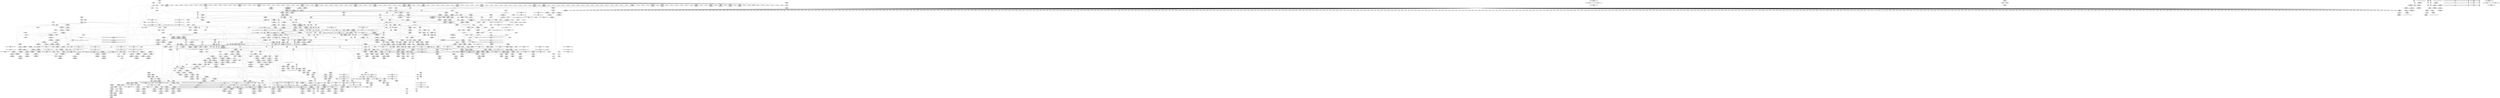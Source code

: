 digraph {
	CE0x42bfc30 [shape=record,shape=Mrecord,label="{CE0x42bfc30|__aa_current_profile:tmp3|*SummSource*}"]
	CE0x42352c0 [shape=record,shape=Mrecord,label="{CE0x42352c0|104:_%struct.inode*,_:_CRE_91,92_}"]
	CE0x4233720 [shape=record,shape=Mrecord,label="{CE0x4233720|common_perm_create:d_inode|security/apparmor/lsm.c,253}"]
	CE0x42237c0 [shape=record,shape=Mrecord,label="{CE0x42237c0|common_perm_create:tmp36|security/apparmor/lsm.c,256}"]
	CE0x4239a30 [shape=record,shape=Mrecord,label="{CE0x4239a30|104:_%struct.inode*,_:_CRE_195,196_}"]
	CE0x4227750 [shape=record,shape=Mrecord,label="{CE0x4227750|common_perm_create:mnt|security/apparmor/lsm.c,253}"]
	CE0x4344640 [shape=record,shape=Mrecord,label="{CE0x4344640|72:_i32,_:_CRE_242,243_}"]
	CE0x42d0c80 [shape=record,shape=Mrecord,label="{CE0x42d0c80|common_perm_dir_dentry:call|security/apparmor/lsm.c,191|*SummSink*}"]
	CE0x4345f90 [shape=record,shape=Mrecord,label="{CE0x4345f90|72:_i32,_:_CRE_266,267_}"]
	CE0x433ee90 [shape=record,shape=Mrecord,label="{CE0x433ee90|72:_i32,_:_CRE_112,120_}"]
	CE0x4227200 [shape=record,shape=Mrecord,label="{CE0x4227200|common_perm_create:mode4|security/apparmor/lsm.c,251|*SummSource*}"]
	CE0x4206b50 [shape=record,shape=Mrecord,label="{CE0x4206b50|i64_0|*Constant*}"]
	CE0x41e11e0 [shape=record,shape=Mrecord,label="{CE0x41e11e0|common_perm_create:call|security/apparmor/lsm.c,251}"]
	CE0x4220450 [shape=record,shape=Mrecord,label="{CE0x4220450|common_perm:tmp7|security/apparmor/lsm.c,170|*SummSink*}"]
	CE0x41ef950 [shape=record,shape=Mrecord,label="{CE0x41ef950|common_perm_create:dentry|Function::common_perm_create&Arg::dentry::}"]
	CE0x4227e70 [shape=record,shape=Mrecord,label="{CE0x4227e70|0:_%struct.vfsmount*,_8:_%struct.dentry*,_:_CRE_8,16_|*MultipleSource*|Function::common_perm_create&Arg::dir::|Function::apparmor_path_symlink&Arg::dir::|security/apparmor/lsm.c,253}"]
	CE0x4224c00 [shape=record,shape=Mrecord,label="{CE0x4224c00|common_perm_create:cred|security/apparmor/lsm.c,251|*SummSource*}"]
	CE0x428bc80 [shape=record,shape=Mrecord,label="{CE0x428bc80|aa_cred_profile:tmp25|security/apparmor/include/context.h,100|*SummSink*}"]
	CE0x4346810 [shape=record,shape=Mrecord,label="{CE0x4346810|72:_i32,_:_CRE_274,275_}"]
	CE0x4239440 [shape=record,shape=Mrecord,label="{CE0x4239440|104:_%struct.inode*,_:_CRE_190,191_}"]
	CE0x4b69e80 [shape=record,shape=Mrecord,label="{CE0x4b69e80|common_perm_create:entry|*SummSink*}"]
	CE0x4261e80 [shape=record,shape=Mrecord,label="{CE0x4261e80|i64_13|*Constant*}"]
	CE0x41ee980 [shape=record,shape=Mrecord,label="{CE0x41ee980|44:_i32,_48:_i16,_128:_i8*,_:_SCMRE_4,6_|*MultipleSource*|security/apparmor/lsm.c, 251|security/apparmor/lsm.c,251}"]
	CE0x41ef330 [shape=record,shape=Mrecord,label="{CE0x41ef330|apparmor_path_symlink:tmp2}"]
	CE0x426b080 [shape=record,shape=Mrecord,label="{CE0x426b080|get_current:tmp1}"]
	CE0x42e6610 [shape=record,shape=Mrecord,label="{CE0x42e6610|i64*_getelementptr_inbounds_(_11_x_i64_,_11_x_i64_*___llvm_gcov_ctr58,_i64_0,_i64_1)|*Constant*|*SummSource*}"]
	CE0x4343b70 [shape=record,shape=Mrecord,label="{CE0x4343b70|72:_i32,_:_CRE_205,206_}"]
	CE0x42ccfa0 [shape=record,shape=Mrecord,label="{CE0x42ccfa0|__aa_current_profile:call|security/apparmor/include/context.h,138}"]
	CE0x42fd250 [shape=record,shape=Mrecord,label="{CE0x42fd250|VOIDTB_TE:_CE_157,158_}"]
	CE0x434a9f0 [shape=record,shape=Mrecord,label="{CE0x434a9f0|72:_i32,_:_CRE_477,478_}"]
	CE0x42ea040 [shape=record,shape=Mrecord,label="{CE0x42ea040|i64*_getelementptr_inbounds_(_2_x_i64_,_2_x_i64_*___llvm_gcov_ctr112,_i64_0,_i64_1)|*Constant*}"]
	CE0x41ec0d0 [shape=record,shape=Mrecord,label="{CE0x41ec0d0|apparmor_path_symlink:tmp2|*SummSink*}"]
	CE0x4358a50 [shape=record,shape=Mrecord,label="{CE0x4358a50|72:_i32,_:_CRE_1000,1008_}"]
	CE0x4205700 [shape=record,shape=Mrecord,label="{CE0x4205700|common_perm:tmp5|security/apparmor/lsm.c,169}"]
	CE0x42adab0 [shape=record,shape=Mrecord,label="{CE0x42adab0|VOIDTB_TE:_CE_203,204_}"]
	CE0x41e6400 [shape=record,shape=Mrecord,label="{CE0x41e6400|i64_1|*Constant*}"]
	CE0x434d580 [shape=record,shape=Mrecord,label="{CE0x434d580|72:_i32,_:_CRE_571,572_}"]
	CE0x42c2e40 [shape=record,shape=Mrecord,label="{CE0x42c2e40|common_perm:mode|security/apparmor/lsm.c,169|*SummSink*}"]
	CE0x434a8e0 [shape=record,shape=Mrecord,label="{CE0x434a8e0|72:_i32,_:_CRE_476,477_}"]
	CE0x43551d0 [shape=record,shape=Mrecord,label="{CE0x43551d0|72:_i32,_:_CRE_899,900_}"]
	CE0x434e9b0 [shape=record,shape=Mrecord,label="{CE0x434e9b0|72:_i32,_:_CRE_590,591_}"]
	CE0x425cfd0 [shape=record,shape=Mrecord,label="{CE0x425cfd0|common_perm_create:tmp30|security/apparmor/lsm.c,253|*SummSink*}"]
	CE0x42d9f90 [shape=record,shape=Mrecord,label="{CE0x42d9f90|common_perm:error.0|*SummSink*}"]
	CE0x42cf450 [shape=record,shape=Mrecord,label="{CE0x42cf450|common_perm_dir_dentry:mnt1|security/apparmor/lsm.c,189|*SummSource*}"]
	CE0x425ce70 [shape=record,shape=Mrecord,label="{CE0x425ce70|common_perm_create:tmp30|security/apparmor/lsm.c,253|*SummSource*}"]
	CE0x42dc320 [shape=record,shape=Mrecord,label="{CE0x42dc320|__aa_current_profile:tmp6|security/apparmor/include/context.h,138|*SummSink*}"]
	CE0x4347a20 [shape=record,shape=Mrecord,label="{CE0x4347a20|72:_i32,_:_CRE_291,292_}"]
	CE0x4356b50 [shape=record,shape=Mrecord,label="{CE0x4356b50|72:_i32,_:_CRE_923,924_}"]
	CE0x4208fc0 [shape=record,shape=Mrecord,label="{CE0x4208fc0|get_current:tmp3|*SummSink*}"]
	CE0x4301930 [shape=record,shape=Mrecord,label="{CE0x4301930|aa_cred_profile:tmp1}"]
	CE0x42ed180 [shape=record,shape=Mrecord,label="{CE0x42ed180|i64*_getelementptr_inbounds_(_11_x_i64_,_11_x_i64_*___llvm_gcov_ctr58,_i64_0,_i64_0)|*Constant*}"]
	CE0x4211cc0 [shape=record,shape=Mrecord,label="{CE0x4211cc0|GLOBAL:__llvm_gcov_ctr60|Global_var:__llvm_gcov_ctr60|*SummSource*}"]
	CE0x4340210 [shape=record,shape=Mrecord,label="{CE0x4340210|72:_i32,_:_CRE_151,152_}"]
	CE0x41ff790 [shape=record,shape=Mrecord,label="{CE0x41ff790|common_perm_create:tmp2}"]
	CE0x4341db0 [shape=record,shape=Mrecord,label="{CE0x4341db0|72:_i32,_:_CRE_177,178_}"]
	CE0x434fbc0 [shape=record,shape=Mrecord,label="{CE0x434fbc0|72:_i32,_:_CRE_607,608_}"]
	CE0x42a9670 [shape=record,shape=Mrecord,label="{CE0x42a9670|72:_i32,_:_CRE_64,72_}"]
	CE0x41e8340 [shape=record,shape=Mrecord,label="{CE0x41e8340|apparmor_path_symlink:dir|Function::apparmor_path_symlink&Arg::dir::|*SummSource*}"]
	CE0x4344c70 [shape=record,shape=Mrecord,label="{CE0x4344c70|72:_i32,_:_CRE_248,249_}"]
	CE0x4236040 [shape=record,shape=Mrecord,label="{CE0x4236040|104:_%struct.inode*,_:_CRE_146,147_}"]
	CE0x4259400 [shape=record,shape=Mrecord,label="{CE0x4259400|104:_%struct.inode*,_:_CRE_216,217_}"]
	CE0x42ecfd0 [shape=record,shape=Mrecord,label="{CE0x42ecfd0|aa_cred_profile:tmp11|security/apparmor/include/context.h,100|*SummSource*}"]
	CE0x4228d30 [shape=record,shape=Mrecord,label="{CE0x4228d30|common_perm_create:land.lhs.true2}"]
	"CONST[source:0(mediator),value:2(dynamic)][purpose:{object}][SnkIdx:2]"
	CE0x431da40 [shape=record,shape=Mrecord,label="{CE0x431da40|VOIDTB_TE:_CE_165,166_}"]
	CE0x4289840 [shape=record,shape=Mrecord,label="{CE0x4289840|i64*_getelementptr_inbounds_(_16_x_i64_,_16_x_i64_*___llvm_gcov_ctr46,_i64_0,_i64_9)|*Constant*|*SummSink*}"]
	CE0x4206780 [shape=record,shape=Mrecord,label="{CE0x4206780|common_perm_create:tobool5|security/apparmor/lsm.c,253}"]
	CE0x4340980 [shape=record,shape=Mrecord,label="{CE0x4340980|72:_i32,_:_CRE_158,159_}"]
	CE0x42c45e0 [shape=record,shape=Mrecord,label="{CE0x42c45e0|GLOBAL:__aa_current_profile|*Constant*|*SummSource*}"]
	CE0x42a8c10 [shape=record,shape=Mrecord,label="{CE0x42a8c10|72:_i32,_:_CRE_2,4_}"]
	CE0x42d15f0 [shape=record,shape=Mrecord,label="{CE0x42d15f0|__aa_current_profile:if.end|*SummSource*}"]
	CE0x42bcf20 [shape=record,shape=Mrecord,label="{CE0x42bcf20|common_perm:cond|Function::common_perm&Arg::cond::|*SummSource*}"]
	CE0x42c5790 [shape=record,shape=Mrecord,label="{CE0x42c5790|_ret_%struct.aa_profile*_%call4,_!dbg_!15494|security/apparmor/include/context.h,138|*SummSource*}"]
	CE0x42e6ce0 [shape=record,shape=Mrecord,label="{CE0x42e6ce0|__aa_current_profile:if.end}"]
	CE0x43483b0 [shape=record,shape=Mrecord,label="{CE0x43483b0|72:_i32,_:_CRE_300,301_}"]
	CE0x42a78c0 [shape=record,shape=Mrecord,label="{CE0x42a78c0|VOIDTB_TE:_CE_288,296_}"]
	CE0x420da00 [shape=record,shape=Mrecord,label="{CE0x420da00|i8*_getelementptr_inbounds_(_45_x_i8_,_45_x_i8_*_.str14,_i32_0,_i32_0)|*Constant*}"]
	CE0x4221100 [shape=record,shape=Mrecord,label="{CE0x4221100|GLOBAL:aa_path_perm|*Constant*}"]
	CE0x4210280 [shape=record,shape=Mrecord,label="{CE0x4210280|common_perm_create:tmp13|security/apparmor/lsm.c,251}"]
	CE0x423a9a0 [shape=record,shape=Mrecord,label="{CE0x423a9a0|104:_%struct.inode*,_:_CRE_208,209_}"]
	CE0x420f0d0 [shape=record,shape=Mrecord,label="{CE0x420f0d0|common_perm_create:if.end|*SummSource*}"]
	CE0x4343840 [shape=record,shape=Mrecord,label="{CE0x4343840|72:_i32,_:_CRE_202,203_}"]
	CE0x42644d0 [shape=record,shape=Mrecord,label="{CE0x42644d0|__aa_current_profile:tmp1|*SummSource*}"]
	CE0x421be50 [shape=record,shape=Mrecord,label="{CE0x421be50|i64_4|*Constant*|*SummSource*}"]
	CE0x42c9d50 [shape=record,shape=Mrecord,label="{CE0x42c9d50|aa_path_perm:profile|Function::aa_path_perm&Arg::profile::}"]
	CE0x4342850 [shape=record,shape=Mrecord,label="{CE0x4342850|72:_i32,_:_CRE_187,188_}"]
	CE0x42039b0 [shape=record,shape=Mrecord,label="{CE0x42039b0|i64*_getelementptr_inbounds_(_17_x_i64_,_17_x_i64_*___llvm_gcov_ctr60,_i64_0,_i64_8)|*Constant*|*SummSource*}"]
	CE0x41e1b50 [shape=record,shape=Mrecord,label="{CE0x41e1b50|apparmor_path_symlink:entry|*SummSource*}"]
	CE0x421b340 [shape=record,shape=Mrecord,label="{CE0x421b340|common_perm_create:tobool1|security/apparmor/lsm.c,251|*SummSource*}"]
	CE0x42c5520 [shape=record,shape=Mrecord,label="{CE0x42c5520|GLOBAL:__aa_current_profile|*Constant*|*SummSink*}"]
	CE0x420cbf0 [shape=record,shape=Mrecord,label="{CE0x420cbf0|GLOBAL:lockdep_rcu_suspicious|*Constant*}"]
	CE0x42698f0 [shape=record,shape=Mrecord,label="{CE0x42698f0|i64*_getelementptr_inbounds_(_17_x_i64_,_17_x_i64_*___llvm_gcov_ctr60,_i64_0,_i64_16)|*Constant*|*SummSink*}"]
	CE0x4354950 [shape=record,shape=Mrecord,label="{CE0x4354950|72:_i32,_:_CRE_891,892_}"]
	CE0x421ff90 [shape=record,shape=Mrecord,label="{CE0x421ff90|i64*_getelementptr_inbounds_(_5_x_i64_,_5_x_i64_*___llvm_gcov_ctr57,_i64_0,_i64_3)|*Constant*|*SummSink*}"]
	CE0x4209340 [shape=record,shape=Mrecord,label="{CE0x4209340|common_perm_create:call|security/apparmor/lsm.c,251|*SummSource*}"]
	CE0x43540d0 [shape=record,shape=Mrecord,label="{CE0x43540d0|72:_i32,_:_CRE_883,884_}"]
	CE0x42004f0 [shape=record,shape=Mrecord,label="{CE0x42004f0|common_perm_create:do.body|*SummSink*}"]
	CE0x42fd540 [shape=record,shape=Mrecord,label="{CE0x42fd540|aa_cred_profile:lnot3|security/apparmor/include/context.h,100}"]
	CE0x4313c50 [shape=record,shape=Mrecord,label="{CE0x4313c50|VOIDTB_TE:_CE_145,146_}"]
	CE0x434f890 [shape=record,shape=Mrecord,label="{CE0x434f890|72:_i32,_:_CRE_604,605_}"]
	CE0x4303ac0 [shape=record,shape=Mrecord,label="{CE0x4303ac0|VOIDTB_TE:_CE_174,175_}"]
	CE0x434f230 [shape=record,shape=Mrecord,label="{CE0x434f230|72:_i32,_:_CRE_598,599_}"]
	CE0x4237c80 [shape=record,shape=Mrecord,label="{CE0x4237c80|104:_%struct.inode*,_:_CRE_170,171_}"]
	CE0x4344fa0 [shape=record,shape=Mrecord,label="{CE0x4344fa0|72:_i32,_:_CRE_251,252_}"]
	CE0x425c7f0 [shape=record,shape=Mrecord,label="{CE0x425c7f0|i64_12|*Constant*|*SummSink*}"]
	CE0x428ab00 [shape=record,shape=Mrecord,label="{CE0x428ab00|i64*_getelementptr_inbounds_(_16_x_i64_,_16_x_i64_*___llvm_gcov_ctr46,_i64_0,_i64_10)|*Constant*}"]
	CE0x4346e70 [shape=record,shape=Mrecord,label="{CE0x4346e70|72:_i32,_:_CRE_280,281_}"]
	CE0x4261270 [shape=record,shape=Mrecord,label="{CE0x4261270|common_perm:error.0}"]
	CE0x4234340 [shape=record,shape=Mrecord,label="{CE0x4234340|104:_%struct.inode*,_:_CRE_40,48_|*MultipleSource*|*LoadInst*|security/apparmor/lsm.c,253|security/apparmor/lsm.c,253}"]
	CE0x4221f80 [shape=record,shape=Mrecord,label="{CE0x4221f80|GLOBAL:get_current|*Constant*}"]
	CE0x43573d0 [shape=record,shape=Mrecord,label="{CE0x43573d0|72:_i32,_:_CRE_931,932_}"]
	CE0x4204d30 [shape=record,shape=Mrecord,label="{CE0x4204d30|mediated_filesystem:bb}"]
	CE0x42c6c10 [shape=record,shape=Mrecord,label="{CE0x42c6c10|common_perm:tmp4|security/apparmor/lsm.c,169}"]
	CE0x4312870 [shape=record,shape=Mrecord,label="{CE0x4312870|i32_22|*Constant*}"]
	CE0x42ffbc0 [shape=record,shape=Mrecord,label="{CE0x42ffbc0|aa_cred_profile:tobool|security/apparmor/include/context.h,100|*SummSink*}"]
	CE0x42fadd0 [shape=record,shape=Mrecord,label="{CE0x42fadd0|__aa_current_profile:call4|security/apparmor/include/context.h,138|*SummSink*}"]
	"CONST[source:1(input),value:2(dynamic)][purpose:{object}][SrcIdx:2]"
	CE0x42a6ac0 [shape=record,shape=Mrecord,label="{CE0x42a6ac0|VOIDTB_TE:_CE_219,220_}"]
	CE0x41f0050 [shape=record,shape=Mrecord,label="{CE0x41f0050|i64_1|*Constant*|*SummSink*}"]
	CE0x42f7320 [shape=record,shape=Mrecord,label="{CE0x42f7320|VOIDTB_TE:_CE_92,93_}"]
	CE0x42a7120 [shape=record,shape=Mrecord,label="{CE0x42a7120|VOIDTB_TE:_CE_232,240_}"]
	CE0x425b270 [shape=record,shape=Mrecord,label="{CE0x425b270|104:_%struct.inode*,_:_CRE_306,307_}"]
	CE0x42e8e80 [shape=record,shape=Mrecord,label="{CE0x42e8e80|aa_cred_profile:lnot|security/apparmor/include/context.h,100|*SummSource*}"]
	CE0x4350bb0 [shape=record,shape=Mrecord,label="{CE0x4350bb0|72:_i32,_:_CRE_622,623_}"]
	CE0x41eef40 [shape=record,shape=Mrecord,label="{CE0x41eef40|common_perm_create:mask|Function::common_perm_create&Arg::mask::|*SummSink*}"]
	CE0x42f6050 [shape=record,shape=Mrecord,label="{CE0x42f6050|i64*_getelementptr_inbounds_(_11_x_i64_,_11_x_i64_*___llvm_gcov_ctr58,_i64_0,_i64_10)|*Constant*|*SummSource*}"]
	CE0x42c2100 [shape=record,shape=Mrecord,label="{CE0x42c2100|aa_cred_profile:tmp10|security/apparmor/include/context.h,100|*SummSource*}"]
	CE0x42d0ac0 [shape=record,shape=Mrecord,label="{CE0x42d0ac0|common_perm_dir_dentry:call|security/apparmor/lsm.c,191|*SummSource*}"]
	CE0x42bf890 [shape=record,shape=Mrecord,label="{CE0x42bf890|_ret_%struct.aa_profile*_%call4,_!dbg_!15494|security/apparmor/include/context.h,138}"]
	CE0x4269fa0 [shape=record,shape=Mrecord,label="{CE0x4269fa0|common_perm_create:tmp37|security/apparmor/lsm.c,257|*SummSink*}"]
	CE0x430b6d0 [shape=record,shape=Mrecord,label="{CE0x430b6d0|aa_cred_profile:tmp26|security/apparmor/include/context.h,100}"]
	CE0x42bdd30 [shape=record,shape=Mrecord,label="{CE0x42bdd30|common_perm:tmp}"]
	CE0x434c590 [shape=record,shape=Mrecord,label="{CE0x434c590|72:_i32,_:_CRE_556,557_}"]
	CE0x42637a0 [shape=record,shape=Mrecord,label="{CE0x42637a0|__aa_current_profile:tmp2}"]
	CE0x42bd6a0 [shape=record,shape=Mrecord,label="{CE0x42bd6a0|common_perm:bb|*SummSink*}"]
	CE0x42c0fd0 [shape=record,shape=Mrecord,label="{CE0x42c0fd0|common_perm:cmp|security/apparmor/lsm.c,169|*SummSource*}"]
	CE0x42c2170 [shape=record,shape=Mrecord,label="{CE0x42c2170|aa_cred_profile:tmp10|security/apparmor/include/context.h,100|*SummSink*}"]
	CE0x41e2800 [shape=record,shape=Mrecord,label="{CE0x41e2800|apparmor_path_symlink:entry|*SummSink*}"]
	CE0x41f4190 [shape=record,shape=Mrecord,label="{CE0x41f4190|common_perm_create:tmp31|security/apparmor/lsm.c,253|*SummSink*}"]
	CE0x4228a80 [shape=record,shape=Mrecord,label="{CE0x4228a80|aa_cred_profile:if.end|*SummSource*}"]
	CE0x4234500 [shape=record,shape=Mrecord,label="{CE0x4234500|104:_%struct.inode*,_:_CRE_48,52_|*MultipleSource*|*LoadInst*|security/apparmor/lsm.c,253|security/apparmor/lsm.c,253}"]
	CE0x430e990 [shape=record,shape=Mrecord,label="{CE0x430e990|72:_%struct.hlist_bl_node**,_80:_%struct.dentry*,_104:_%struct.inode*,_:_CRE:_elem_0:default:}"]
	CE0x4223750 [shape=record,shape=Mrecord,label="{CE0x4223750|GLOBAL:common_perm_dir_dentry|*Constant*}"]
	CE0x42c2dd0 [shape=record,shape=Mrecord,label="{CE0x42c2dd0|COLLAPSED:_CRE:_elem_0::|security/apparmor/lsm.c,169}"]
	CE0x4344200 [shape=record,shape=Mrecord,label="{CE0x4344200|72:_i32,_:_CRE_224,232_}"]
	CE0x42608b0 [shape=record,shape=Mrecord,label="{CE0x42608b0|aa_path_perm:cond|Function::aa_path_perm&Arg::cond::}"]
	CE0x4304320 [shape=record,shape=Mrecord,label="{CE0x4304320|VOIDTB_TE:_CE_196,197_}"]
	CE0x42267b0 [shape=record,shape=Mrecord,label="{CE0x42267b0|i32_4|*Constant*|*SummSource*}"]
	CE0x42f7560 [shape=record,shape=Mrecord,label="{CE0x42f7560|%struct.aa_task_cxt*_null|*Constant*}"]
	CE0x42361b0 [shape=record,shape=Mrecord,label="{CE0x42361b0|104:_%struct.inode*,_:_CRE_147,148_}"]
	CE0x42fb540 [shape=record,shape=Mrecord,label="{CE0x42fb540|GLOBAL:aa_cred_profile|*Constant*|*SummSink*}"]
	CE0x4354a60 [shape=record,shape=Mrecord,label="{CE0x4354a60|72:_i32,_:_CRE_892,893_}"]
	CE0x43452d0 [shape=record,shape=Mrecord,label="{CE0x43452d0|72:_i32,_:_CRE_254,255_}"]
	CE0x42e9180 [shape=record,shape=Mrecord,label="{CE0x42e9180|aa_cred_profile:lnot|security/apparmor/include/context.h,100|*SummSink*}"]
	CE0x4232320 [shape=record,shape=Mrecord,label="{CE0x4232320|common_perm_create:dentry6|security/apparmor/lsm.c,253|*SummSink*}"]
	CE0x4312f30 [shape=record,shape=Mrecord,label="{CE0x4312f30|aa_cred_profile:conv|security/apparmor/include/context.h,100}"]
	CE0x41ff5f0 [shape=record,shape=Mrecord,label="{CE0x41ff5f0|common_perm_create:bb}"]
	CE0x425b3e0 [shape=record,shape=Mrecord,label="{CE0x425b3e0|104:_%struct.inode*,_:_CRE_307,308_}"]
	CE0x42eb790 [shape=record,shape=Mrecord,label="{CE0x42eb790|i1_true|*Constant*}"]
	CE0x4317910 [shape=record,shape=Mrecord,label="{CE0x4317910|aa_cred_profile:tmp3|*SummSource*}"]
	CE0x420ed60 [shape=record,shape=Mrecord,label="{CE0x420ed60|GLOBAL:current_task|Global_var:current_task|*SummSource*}"]
	CE0x4268ec0 [shape=record,shape=Mrecord,label="{CE0x4268ec0|_ret_i32_%call,_!dbg_!15477|security/apparmor/lsm.c,191|*SummSink*}"]
	CE0x42bee20 [shape=record,shape=Mrecord,label="{CE0x42bee20|common_perm:tmp2|security/apparmor/lsm.c,169|*SummSink*}"]
	CE0x42ae220 [shape=record,shape=Mrecord,label="{CE0x42ae220|VOIDTB_TE:_CE_211,212_}"]
	CE0x425b8f0 [shape=record,shape=Mrecord,label="{CE0x425b8f0|104:_%struct.inode*,_:_CRE_312,313_}"]
	CE0x42591a0 [shape=record,shape=Mrecord,label="{CE0x42591a0|104:_%struct.inode*,_:_CRE_214,215_}"]
	CE0x42a6ce0 [shape=record,shape=Mrecord,label="{CE0x42a6ce0|VOIDTB_TE:_CE_221,222_}"]
	CE0x41f0e80 [shape=record,shape=Mrecord,label="{CE0x41f0e80|apparmor_path_symlink:call|security/apparmor/lsm.c,298|*SummSource*}"]
	CE0x42e5310 [shape=record,shape=Mrecord,label="{CE0x42e5310|0:_i8,_:_GCMR___aa_current_profile.__warned_internal_global_i8_0,_section_.data.unlikely_,_align_1:_elem_0:default:}"]
	CE0x4346d60 [shape=record,shape=Mrecord,label="{CE0x4346d60|72:_i32,_:_CRE_279,280_}"]
	CE0x42276e0 [shape=record,shape=Mrecord,label="{CE0x42276e0|common_perm_create:tmp22|*LoadInst*|security/apparmor/lsm.c,253}"]
	CE0x421cfc0 [shape=record,shape=Mrecord,label="{CE0x421cfc0|common_perm_create:tmp23|security/apparmor/lsm.c,253|*SummSink*}"]
	CE0x42cbf10 [shape=record,shape=Mrecord,label="{CE0x42cbf10|mediated_filesystem:lnot|security/apparmor/include/apparmor.h,117|*SummSource*}"]
	CE0x42bc3b0 [shape=record,shape=Mrecord,label="{CE0x42bc3b0|common_perm:path|Function::common_perm&Arg::path::}"]
	CE0x421da70 [shape=record,shape=Mrecord,label="{CE0x421da70|common_perm_create:tmp8|security/apparmor/lsm.c,251|*SummSource*}"]
	CE0x4224b30 [shape=record,shape=Mrecord,label="{CE0x4224b30|common_perm_create:cred|security/apparmor/lsm.c,251}"]
	CE0x42cfe90 [shape=record,shape=Mrecord,label="{CE0x42cfe90|common_perm_dir_dentry:dentry2|security/apparmor/lsm.c,189}"]
	CE0x4238ac0 [shape=record,shape=Mrecord,label="{CE0x4238ac0|104:_%struct.inode*,_:_CRE_182,183_}"]
	CE0x4317fb0 [shape=record,shape=Mrecord,label="{CE0x4317fb0|VOIDTB_TE:_CE_154,155_}"]
	CE0x42cb2f0 [shape=record,shape=Mrecord,label="{CE0x42cb2f0|mediated_filesystem:and|security/apparmor/include/apparmor.h,117}"]
	CE0x42e6520 [shape=record,shape=Mrecord,label="{CE0x42e6520|__aa_current_profile:tmp1|*SummSink*}"]
	CE0x4200b40 [shape=record,shape=Mrecord,label="{CE0x4200b40|i32_1|*Constant*|*SummSource*}"]
	CE0x433f360 [shape=record,shape=Mrecord,label="{CE0x433f360|72:_i32,_:_CRE_137,138_}"]
	CE0x421bbb0 [shape=record,shape=Mrecord,label="{CE0x421bbb0|common_perm_create:tmp9|security/apparmor/lsm.c,251|*SummSink*}"]
	CE0x431a460 [shape=record,shape=Mrecord,label="{CE0x431a460|aa_cred_profile:tmp15|security/apparmor/include/context.h,100}"]
	CE0x4223580 [shape=record,shape=Mrecord,label="{CE0x4223580|common_perm_create:tmp35|security/apparmor/lsm.c,256|*SummSink*}"]
	CE0x4289b80 [shape=record,shape=Mrecord,label="{CE0x4289b80|i32_100|*Constant*|*SummSource*}"]
	CE0x4345600 [shape=record,shape=Mrecord,label="{CE0x4345600|72:_i32,_:_CRE_257,258_}"]
	CE0x42659f0 [shape=record,shape=Mrecord,label="{CE0x42659f0|i64_1|*Constant*}"]
	CE0x42a6df0 [shape=record,shape=Mrecord,label="{CE0x42a6df0|VOIDTB_TE:_CE_222,223_}"]
	CE0x42f6a40 [shape=record,shape=Mrecord,label="{CE0x42f6a40|get_current:tmp1}"]
	CE0x41e4d80 [shape=record,shape=Mrecord,label="{CE0x41e4d80|apparmor_path_symlink:bb|*SummSource*}"]
	CE0x42c0490 [shape=record,shape=Mrecord,label="{CE0x42c0490|aa_cred_profile:tmp14|security/apparmor/include/context.h,100|*SummSource*}"]
	CE0x4351790 [shape=record,shape=Mrecord,label="{CE0x4351790|72:_i32,_:_CRE_688,692_}"]
	CE0x4354510 [shape=record,shape=Mrecord,label="{CE0x4354510|72:_i32,_:_CRE_887,888_}"]
	CE0x41f15d0 [shape=record,shape=Mrecord,label="{CE0x41f15d0|_ret_%struct.task_struct*_%tmp4,_!dbg_!15471|./arch/x86/include/asm/current.h,14|*SummSink*}"]
	CE0x434ba10 [shape=record,shape=Mrecord,label="{CE0x434ba10|72:_i32,_:_CRE_508,512_}"]
	CE0x4238e50 [shape=record,shape=Mrecord,label="{CE0x4238e50|104:_%struct.inode*,_:_CRE_185,186_}"]
	CE0x42051a0 [shape=record,shape=Mrecord,label="{CE0x42051a0|common_perm_create:if.then|*SummSink*}"]
	CE0x4200970 [shape=record,shape=Mrecord,label="{CE0x4200970|common_perm_create:tmp1|*SummSink*}"]
	CE0x42d04e0 [shape=record,shape=Mrecord,label="{CE0x42d04e0|common_perm_dir_dentry:call|security/apparmor/lsm.c,191}"]
	CE0x42dc700 [shape=record,shape=Mrecord,label="{CE0x42dc700|common_perm:tmp9|security/apparmor/lsm.c,172}"]
	CE0x4219090 [shape=record,shape=Mrecord,label="{CE0x4219090|COLLAPSED:_GCMRE___llvm_gcov_ctr56_internal_global_2_x_i64_zeroinitializer:_elem_0:default:}"]
	CE0x4311470 [shape=record,shape=Mrecord,label="{CE0x4311470|aa_cred_profile:do.end|*SummSink*}"]
	CE0x4268b00 [shape=record,shape=Mrecord,label="{CE0x4268b00|_ret_i32_%call,_!dbg_!15477|security/apparmor/lsm.c,191}"]
	CE0x42c3f90 [shape=record,shape=Mrecord,label="{CE0x42c3f90|common_perm:if.then|*SummSink*}"]
	CE0x43039b0 [shape=record,shape=Mrecord,label="{CE0x43039b0|VOIDTB_TE:_CE_173,174_}"]
	CE0x4348c30 [shape=record,shape=Mrecord,label="{CE0x4348c30|72:_i32,_:_CRE_308,309_}"]
	CE0x42281b0 [shape=record,shape=Mrecord,label="{CE0x42281b0|common_perm_create:tmp22|*LoadInst*|security/apparmor/lsm.c,253|*SummSink*}"]
	CE0x425a760 [shape=record,shape=Mrecord,label="{CE0x425a760|104:_%struct.inode*,_:_CRE_272,280_|*MultipleSource*|*LoadInst*|security/apparmor/lsm.c,253|security/apparmor/lsm.c,253}"]
	CE0x4221700 [shape=record,shape=Mrecord,label="{CE0x4221700|%struct.vfsmount*_null|*Constant*}"]
	CE0x4342300 [shape=record,shape=Mrecord,label="{CE0x4342300|72:_i32,_:_CRE_182,183_}"]
	CE0x4237ee0 [shape=record,shape=Mrecord,label="{CE0x4237ee0|104:_%struct.inode*,_:_CRE_172,173_}"]
	CE0x42cef70 [shape=record,shape=Mrecord,label="{CE0x42cef70|common_perm_dir_dentry:mnt|security/apparmor/lsm.c,189|*SummSink*}"]
	CE0x4205f40 [shape=record,shape=Mrecord,label="{CE0x4205f40|common_perm:tmp6|security/apparmor/lsm.c,169|*SummSource*}"]
	CE0x42ca110 [shape=record,shape=Mrecord,label="{CE0x42ca110|aa_path_perm:profile|Function::aa_path_perm&Arg::profile::|*SummSink*}"]
	CE0x4200f30 [shape=record,shape=Mrecord,label="{CE0x4200f30|common_perm_create:tmp|*SummSink*}"]
	CE0x42227a0 [shape=record,shape=Mrecord,label="{CE0x42227a0|common_perm_create:call3|security/apparmor/lsm.c,251}"]
	CE0x4259530 [shape=record,shape=Mrecord,label="{CE0x4259530|104:_%struct.inode*,_:_CRE_217,218_}"]
	CE0x434dad0 [shape=record,shape=Mrecord,label="{CE0x434dad0|72:_i32,_:_CRE_576,577_}"]
	CE0x4222a80 [shape=record,shape=Mrecord,label="{CE0x4222a80|common_perm_create:call3|security/apparmor/lsm.c,251|*SummSource*}"]
	CE0x42158e0 [shape=record,shape=Mrecord,label="{CE0x42158e0|get_current:tmp4|./arch/x86/include/asm/current.h,14}"]
	CE0x425a1f0 [shape=record,shape=Mrecord,label="{CE0x425a1f0|104:_%struct.inode*,_:_CRE_248,256_|*MultipleSource*|*LoadInst*|security/apparmor/lsm.c,253|security/apparmor/lsm.c,253}"]
	CE0x4232c50 [shape=record,shape=Mrecord,label="{CE0x4232c50|i32_5|*Constant*}"]
	CE0x434df10 [shape=record,shape=Mrecord,label="{CE0x434df10|72:_i32,_:_CRE_580,581_}"]
	CE0x42eeee0 [shape=record,shape=Mrecord,label="{CE0x42eeee0|i64*_getelementptr_inbounds_(_11_x_i64_,_11_x_i64_*___llvm_gcov_ctr58,_i64_0,_i64_6)|*Constant*|*SummSource*}"]
	CE0x4357810 [shape=record,shape=Mrecord,label="{CE0x4357810|72:_i32,_:_CRE_935,936_}"]
	CE0x41ec720 [shape=record,shape=Mrecord,label="{CE0x41ec720|_call_void_mcount()_#2}"]
	CE0x4317980 [shape=record,shape=Mrecord,label="{CE0x4317980|aa_cred_profile:tmp3|*SummSink*}"]
	CE0x4351ce0 [shape=record,shape=Mrecord,label="{CE0x4351ce0|72:_i32,_:_CRE_736,740_}"]
	CE0x41f20e0 [shape=record,shape=Mrecord,label="{CE0x41f20e0|common_perm_create:tmp7|security/apparmor/lsm.c,251|*SummSink*}"]
	CE0x4344b60 [shape=record,shape=Mrecord,label="{CE0x4344b60|72:_i32,_:_CRE_247,248_}"]
	CE0x4239ef0 [shape=record,shape=Mrecord,label="{CE0x4239ef0|104:_%struct.inode*,_:_CRE_199,200_}"]
	CE0x4252650 [shape=record,shape=Mrecord,label="{CE0x4252650|_call_void_mcount()_#2|*SummSink*}"]
	CE0x43562d0 [shape=record,shape=Mrecord,label="{CE0x43562d0|72:_i32,_:_CRE_915,916_}"]
	CE0x42ff100 [shape=record,shape=Mrecord,label="{CE0x42ff100|aa_cred_profile:profile|security/apparmor/include/context.h,100|*SummSource*}"]
	CE0x4289ce0 [shape=record,shape=Mrecord,label="{CE0x4289ce0|i32_100|*Constant*|*SummSink*}"]
	CE0x4265140 [shape=record,shape=Mrecord,label="{CE0x4265140|aa_cred_profile:tmp13|*SummSource*}"]
	CE0x43493d0 [shape=record,shape=Mrecord,label="{CE0x43493d0|72:_i32,_:_CRE_336,344_}"]
	CE0x420e0c0 [shape=record,shape=Mrecord,label="{CE0x420e0c0|i64*_getelementptr_inbounds_(_17_x_i64_,_17_x_i64_*___llvm_gcov_ctr60,_i64_0,_i64_9)|*Constant*|*SummSink*}"]
	CE0x4349290 [shape=record,shape=Mrecord,label="{CE0x4349290|72:_i32,_:_CRE_328,336_}"]
	CE0x4266a20 [shape=record,shape=Mrecord,label="{CE0x4266a20|__aa_current_profile:land.lhs.true|*SummSource*}"]
	CE0x4344530 [shape=record,shape=Mrecord,label="{CE0x4344530|72:_i32,_:_CRE_241,242_}"]
	CE0x4235830 [shape=record,shape=Mrecord,label="{CE0x4235830|104:_%struct.inode*,_:_CRE_96,104_|*MultipleSource*|*LoadInst*|security/apparmor/lsm.c,253|security/apparmor/lsm.c,253}"]
	CE0x43570a0 [shape=record,shape=Mrecord,label="{CE0x43570a0|72:_i32,_:_CRE_928,929_}"]
	CE0x42c0160 [shape=record,shape=Mrecord,label="{CE0x42c0160|common_perm:if.then}"]
	CE0x4259660 [shape=record,shape=Mrecord,label="{CE0x4259660|104:_%struct.inode*,_:_CRE_218,219_}"]
	CE0x4259d80 [shape=record,shape=Mrecord,label="{CE0x4259d80|104:_%struct.inode*,_:_CRE_224,232_|*MultipleSource*|*LoadInst*|security/apparmor/lsm.c,253|security/apparmor/lsm.c,253}"]
	CE0x42ea140 [shape=record,shape=Mrecord,label="{CE0x42ea140|VOIDTB_TE:_CE_94,95_}"]
	CE0x42f59f0 [shape=record,shape=Mrecord,label="{CE0x42f59f0|__aa_current_profile:tmp18|security/apparmor/include/context.h,138|*SummSource*}"]
	CE0x4340fe0 [shape=record,shape=Mrecord,label="{CE0x4340fe0|72:_i32,_:_CRE_164,165_}"]
	CE0x431c9b0 [shape=record,shape=Mrecord,label="{CE0x431c9b0|VOIDTB_TE:_CE_181,182_}"]
	CE0x42bdb30 [shape=record,shape=Mrecord,label="{CE0x42bdb30|common_perm:bb|*SummSource*}"]
	CE0x4347b30 [shape=record,shape=Mrecord,label="{CE0x4347b30|72:_i32,_:_CRE_292,293_}"]
	CE0x42383a0 [shape=record,shape=Mrecord,label="{CE0x42383a0|104:_%struct.inode*,_:_CRE_176,177_}"]
	CE0x4314140 [shape=record,shape=Mrecord,label="{CE0x4314140|aa_cred_profile:tmp|*SummSource*}"]
	CE0x42adef0 [shape=record,shape=Mrecord,label="{CE0x42adef0|VOIDTB_TE:_CE_208,209_}"]
	CE0x4305fa0 [shape=record,shape=Mrecord,label="{CE0x4305fa0|aa_cred_profile:tobool1|security/apparmor/include/context.h,100|*SummSink*}"]
	CE0x4225690 [shape=record,shape=Mrecord,label="{CE0x4225690|i32_10|*Constant*|*SummSource*}"]
	"CONST[source:0(mediator),value:0(static)][purpose:{operation}][SnkIdx:4]"
	CE0x4227990 [shape=record,shape=Mrecord,label="{CE0x4227990|common_perm_create:mnt|security/apparmor/lsm.c,253|*SummSink*}"]
	CE0x41ebc50 [shape=record,shape=Mrecord,label="{CE0x41ebc50|common_perm_create:tmp9|security/apparmor/lsm.c,251|*SummSource*}"]
	CE0x42c9a20 [shape=record,shape=Mrecord,label="{CE0x42c9a20|aa_path_perm:op|Function::aa_path_perm&Arg::op::}"]
	CE0x431d170 [shape=record,shape=Mrecord,label="{CE0x431d170|aa_cred_profile:tmp21|security/apparmor/include/context.h,100}"]
	CE0x434f120 [shape=record,shape=Mrecord,label="{CE0x434f120|72:_i32,_:_CRE_597,598_}"]
	CE0x42bfe30 [shape=record,shape=Mrecord,label="{CE0x42bfe30|_call_void_mcount()_#2}"]
	CE0x4225c90 [shape=record,shape=Mrecord,label="{CE0x4225c90|common_perm_create:fsuid|security/apparmor/lsm.c,251|*SummSource*}"]
	CE0x42cb440 [shape=record,shape=Mrecord,label="{CE0x42cb440|mediated_filesystem:and|security/apparmor/include/apparmor.h,117|*SummSink*}"]
	CE0x4209b60 [shape=record,shape=Mrecord,label="{CE0x4209b60|common_perm_create:tobool1|security/apparmor/lsm.c,251}"]
	CE0x426b8a0 [shape=record,shape=Mrecord,label="{CE0x426b8a0|mediated_filesystem:tmp2|*SummSource*}"]
	CE0x4348a10 [shape=record,shape=Mrecord,label="{CE0x4348a10|72:_i32,_:_CRE_306,307_}"]
	CE0x42334b0 [shape=record,shape=Mrecord,label="{CE0x42334b0|104:_%struct.inode*,_:_CRE_0,4_|*MultipleSource*|*LoadInst*|security/apparmor/lsm.c,253|security/apparmor/lsm.c,253}"]
	CE0x42c6d90 [shape=record,shape=Mrecord,label="{CE0x42c6d90|GLOBAL:__llvm_gcov_ctr57|Global_var:__llvm_gcov_ctr57}"]
	CE0x42c67f0 [shape=record,shape=Mrecord,label="{CE0x42c67f0|i64_0|*Constant*}"]
	CE0x428a5d0 [shape=record,shape=Mrecord,label="{CE0x428a5d0|aa_cred_profile:tmp23|security/apparmor/include/context.h,100}"]
	CE0x42fbef0 [shape=record,shape=Mrecord,label="{CE0x42fbef0|_ret_%struct.aa_profile*_%tmp34,_!dbg_!15510|security/apparmor/include/context.h,101}"]
	CE0x425cae0 [shape=record,shape=Mrecord,label="{CE0x425cae0|common_perm_create:tmp29|security/apparmor/lsm.c,253|*SummSource*}"]
	CE0x4351bd0 [shape=record,shape=Mrecord,label="{CE0x4351bd0|72:_i32,_:_CRE_728,736_}"]
	CE0x431cdf0 [shape=record,shape=Mrecord,label="{CE0x431cdf0|aa_cred_profile:tmp20|security/apparmor/include/context.h,100|*SummSource*}"]
	CE0x42ae880 [shape=record,shape=Mrecord,label="{CE0x42ae880|VOIDTB_TE:_CE_217,218_}"]
	CE0x4342fc0 [shape=record,shape=Mrecord,label="{CE0x4342fc0|72:_i32,_:_CRE_194,195_}"]
	CE0x42f24e0 [shape=record,shape=Mrecord,label="{CE0x42f24e0|_call_void_lockdep_rcu_suspicious(i8*_getelementptr_inbounds_(_36_x_i8_,_36_x_i8_*_.str12,_i32_0,_i32_0),_i32_138,_i8*_getelementptr_inbounds_(_45_x_i8_,_45_x_i8_*_.str14,_i32_0,_i32_0))_#7,_!dbg_!15483|security/apparmor/include/context.h,138|*SummSink*}"]
	CE0x420f930 [shape=record,shape=Mrecord,label="{CE0x420f930|common_perm_create:do.body}"]
	CE0x4238f80 [shape=record,shape=Mrecord,label="{CE0x4238f80|104:_%struct.inode*,_:_CRE_186,187_}"]
	CE0x4239c90 [shape=record,shape=Mrecord,label="{CE0x4239c90|104:_%struct.inode*,_:_CRE_197,198_}"]
	CE0x423ac00 [shape=record,shape=Mrecord,label="{CE0x423ac00|104:_%struct.inode*,_:_CRE_210,211_}"]
	CE0x42592d0 [shape=record,shape=Mrecord,label="{CE0x42592d0|104:_%struct.inode*,_:_CRE_215,216_}"]
	CE0x42894e0 [shape=record,shape=Mrecord,label="{CE0x42894e0|void_(i8*,_i32,_i64)*_asm_sideeffect_1:_09ud2_0A.pushsection___bug_table,_22a_22_0A2:_09.long_1b_-_2b,_$_0:c_-_2b_0A_09.word_$_1:c_,_0_0A_09.org_2b+$_2:c_0A.popsection_,_i,i,i,_dirflag_,_fpsr_,_flags_|*SummSource*}"]
	CE0x41e0fa0 [shape=record,shape=Mrecord,label="{CE0x41e0fa0|apparmor_path_symlink:tmp1|*SummSink*}"]
	CE0x4317730 [shape=record,shape=Mrecord,label="{CE0x4317730|VOIDTB_TE:_CE_48,52_}"]
	CE0x428ae70 [shape=record,shape=Mrecord,label="{CE0x428ae70|i64*_getelementptr_inbounds_(_16_x_i64_,_16_x_i64_*___llvm_gcov_ctr46,_i64_0,_i64_10)|*Constant*|*SummSource*}"]
	CE0x4227e00 [shape=record,shape=Mrecord,label="{CE0x4227e00|0:_%struct.vfsmount*,_8:_%struct.dentry*,_:_CRE_0,8_|*MultipleSource*|Function::common_perm_create&Arg::dir::|Function::apparmor_path_symlink&Arg::dir::|security/apparmor/lsm.c,253}"]
	CE0x4209060 [shape=record,shape=Mrecord,label="{CE0x4209060|_call_void_mcount()_#2}"]
	CE0x4315200 [shape=record,shape=Mrecord,label="{CE0x4315200|aa_cred_profile:tmp21|security/apparmor/include/context.h,100|*SummSink*}"]
	CE0x420ceb0 [shape=record,shape=Mrecord,label="{CE0x420ceb0|i32_251|*Constant*}"]
	CE0x4347910 [shape=record,shape=Mrecord,label="{CE0x4347910|72:_i32,_:_CRE_290,291_}"]
	CE0x42054d0 [shape=record,shape=Mrecord,label="{CE0x42054d0|i64*_getelementptr_inbounds_(_2_x_i64_,_2_x_i64_*___llvm_gcov_ctr55,_i64_0,_i64_0)|*Constant*}"]
	CE0x4351350 [shape=record,shape=Mrecord,label="{CE0x4351350|72:_i32,_:_CRE_664,672_}"]
	CE0x42a6bd0 [shape=record,shape=Mrecord,label="{CE0x42a6bd0|VOIDTB_TE:_CE_220,221_}"]
	CE0x42cfdb0 [shape=record,shape=Mrecord,label="{CE0x42cfdb0|common_perm_dir_dentry:tmp4|*LoadInst*|security/apparmor/lsm.c,189|*SummSink*}"]
	CE0x4351240 [shape=record,shape=Mrecord,label="{CE0x4351240|72:_i32,_:_CRE_656,664_}"]
	CE0x4317d90 [shape=record,shape=Mrecord,label="{CE0x4317d90|VOIDTB_TE:_CE_152,153_}"]
	CE0x421a760 [shape=record,shape=Mrecord,label="{CE0x421a760|common_perm_dir_dentry:tmp|*SummSink*}"]
	CE0x4222d30 [shape=record,shape=Mrecord,label="{CE0x4222d30|GLOBAL:get_current|*Constant*|*SummSource*}"]
	CE0x42eeb40 [shape=record,shape=Mrecord,label="{CE0x42eeb40|i64*_getelementptr_inbounds_(_11_x_i64_,_11_x_i64_*___llvm_gcov_ctr58,_i64_0,_i64_6)|*Constant*}"]
	CE0x428a150 [shape=record,shape=Mrecord,label="{CE0x428a150|i64*_getelementptr_inbounds_(_16_x_i64_,_16_x_i64_*___llvm_gcov_ctr46,_i64_0,_i64_9)|*Constant*|*SummSource*}"]
	CE0x42c1d10 [shape=record,shape=Mrecord,label="{CE0x42c1d10|i64*_getelementptr_inbounds_(_5_x_i64_,_5_x_i64_*___llvm_gcov_ctr57,_i64_0,_i64_0)|*Constant*|*SummSource*}"]
	CE0x4206500 [shape=record,shape=Mrecord,label="{CE0x4206500|i64*_getelementptr_inbounds_(_5_x_i64_,_5_x_i64_*___llvm_gcov_ctr57,_i64_0,_i64_3)|*Constant*|*SummSource*}"]
	CE0x4314240 [shape=record,shape=Mrecord,label="{CE0x4314240|aa_cred_profile:tmp|*SummSink*}"]
	CE0x42cc5b0 [shape=record,shape=Mrecord,label="{CE0x42cc5b0|common_perm_dir_dentry:bb|*SummSource*}"]
	CE0x4203e30 [shape=record,shape=Mrecord,label="{CE0x4203e30|common_perm_create:tmp15|security/apparmor/lsm.c,251}"]
	CE0x434bd40 [shape=record,shape=Mrecord,label="{CE0x434bd40|72:_i32,_:_CRE_528,536_}"]
	CE0x4352340 [shape=record,shape=Mrecord,label="{CE0x4352340|72:_i32,_:_CRE_792,800_}"]
	CE0x43144f0 [shape=record,shape=Mrecord,label="{CE0x43144f0|aa_cred_profile:tmp29|security/apparmor/include/context.h,100|*SummSink*}"]
	CE0x41e4c30 [shape=record,shape=Mrecord,label="{CE0x41e4c30|i64*_getelementptr_inbounds_(_2_x_i64_,_2_x_i64_*___llvm_gcov_ctr64,_i64_0,_i64_1)|*Constant*}"]
	CE0x42bbf30 [shape=record,shape=Mrecord,label="{CE0x42bbf30|common_perm:entry|*SummSink*}"]
	CE0x41ffbe0 [shape=record,shape=Mrecord,label="{CE0x41ffbe0|common_perm_create:tmp3}"]
	CE0x4207440 [shape=record,shape=Mrecord,label="{CE0x4207440|i64*_getelementptr_inbounds_(_17_x_i64_,_17_x_i64_*___llvm_gcov_ctr60,_i64_0,_i64_1)|*Constant*|*SummSink*}"]
	CE0x4239310 [shape=record,shape=Mrecord,label="{CE0x4239310|104:_%struct.inode*,_:_CRE_189,190_}"]
	CE0x4347f70 [shape=record,shape=Mrecord,label="{CE0x4347f70|72:_i32,_:_CRE_296,297_}"]
	CE0x420cd20 [shape=record,shape=Mrecord,label="{CE0x420cd20|GLOBAL:lockdep_rcu_suspicious|*Constant*|*SummSource*}"]
	CE0x430db20 [shape=record,shape=Mrecord,label="{CE0x430db20|aa_cred_profile:tmp34|security/apparmor/include/context.h,101}"]
	CE0x4264f60 [shape=record,shape=Mrecord,label="{CE0x4264f60|__aa_current_profile:do.end|*SummSink*}"]
	CE0x42bd050 [shape=record,shape=Mrecord,label="{CE0x42bd050|common_perm:cond|Function::common_perm&Arg::cond::|*SummSink*}"]
	CE0x4262190 [shape=record,shape=Mrecord,label="{CE0x4262190|i64_13|*Constant*|*SummSink*}"]
	CE0x42c9ba0 [shape=record,shape=Mrecord,label="{CE0x42c9ba0|aa_path_perm:op|Function::aa_path_perm&Arg::op::|*SummSource*}"]
	CE0x4355d80 [shape=record,shape=Mrecord,label="{CE0x4355d80|72:_i32,_:_CRE_910,911_}"]
	CE0x42bc9b0 [shape=record,shape=Mrecord,label="{CE0x42bc9b0|common_perm:mask|Function::common_perm&Arg::mask::|*SummSource*}"]
	CE0x42bbcb0 [shape=record,shape=Mrecord,label="{CE0x42bbcb0|common_perm:entry}"]
	CE0x42ce0d0 [shape=record,shape=Mrecord,label="{CE0x42ce0d0|_call_void_mcount()_#2|*SummSink*}"]
	CE0x430f520 [shape=record,shape=Mrecord,label="{CE0x430f520|VOIDTB_TE:_CE_191,192_}"]
	CE0x42bbfc0 [shape=record,shape=Mrecord,label="{CE0x42bbfc0|common_perm:op|Function::common_perm&Arg::op::}"]
	CE0x41ee2e0 [shape=record,shape=Mrecord,label="{CE0x41ee2e0|common_perm_create:dentry|Function::common_perm_create&Arg::dentry::|*SummSink*}"]
	CE0x41eaee0 [shape=record,shape=Mrecord,label="{CE0x41eaee0|apparmor_path_symlink:tmp|*SummSink*}"]
	CE0x42f8360 [shape=record,shape=Mrecord,label="{CE0x42f8360|aa_cred_profile:lor.end|*SummSource*}"]
	CE0x42f3d90 [shape=record,shape=Mrecord,label="{CE0x42f3d90|__aa_current_profile:tmp15|security/apparmor/include/context.h,138|*SummSource*}"]
	CE0x43561c0 [shape=record,shape=Mrecord,label="{CE0x43561c0|72:_i32,_:_CRE_914,915_}"]
	CE0x4344310 [shape=record,shape=Mrecord,label="{CE0x4344310|72:_i32,_:_CRE_232,236_}"]
	CE0x41f7490 [shape=record,shape=Mrecord,label="{CE0x41f7490|common_perm_create:tmp3|*SummSink*}"]
	CE0x430ca40 [shape=record,shape=Mrecord,label="{CE0x430ca40|aa_cred_profile:tmp28|security/apparmor/include/context.h,100}"]
	CE0x41e0980 [shape=record,shape=Mrecord,label="{CE0x41e0980|common_perm_dir_dentry:path|security/apparmor/lsm.c, 189}"]
	CE0x42cb890 [shape=record,shape=Mrecord,label="{CE0x42cb890|mediated_filesystem:tobool|security/apparmor/include/apparmor.h,117|*SummSource*}"]
	CE0x4351ac0 [shape=record,shape=Mrecord,label="{CE0x4351ac0|72:_i32,_:_CRE_712,728_}"]
	CE0x4265c80 [shape=record,shape=Mrecord,label="{CE0x4265c80|%struct.task_struct*_(%struct.task_struct**)*_asm_movq_%gs:$_1:P_,$0_,_r,im,_dirflag_,_fpsr_,_flags_}"]
	CE0x42006e0 [shape=record,shape=Mrecord,label="{CE0x42006e0|common_perm_create:lor.lhs.false|*SummSource*}"]
	CE0x42cbd80 [shape=record,shape=Mrecord,label="{CE0x42cbd80|mediated_filesystem:lnot|security/apparmor/include/apparmor.h,117}"]
	CE0x42f4110 [shape=record,shape=Mrecord,label="{CE0x42f4110|__aa_current_profile:tmp16|security/apparmor/include/context.h,138}"]
	CE0x430d7e0 [shape=record,shape=Mrecord,label="{CE0x430d7e0|aa_cred_profile:profile11|security/apparmor/include/context.h,101|*SummSource*}"]
	CE0x4345710 [shape=record,shape=Mrecord,label="{CE0x4345710|72:_i32,_:_CRE_258,259_}"]
	CE0x43583c0 [shape=record,shape=Mrecord,label="{CE0x43583c0|72:_i32,_:_CRE_981,982_}"]
	CE0x4315a40 [shape=record,shape=Mrecord,label="{CE0x4315a40|void_(i8*,_i32,_i64)*_asm_sideeffect_1:_09ud2_0A.pushsection___bug_table,_22a_22_0A2:_09.long_1b_-_2b,_$_0:c_-_2b_0A_09.word_$_1:c_,_0_0A_09.org_2b+$_2:c_0A.popsection_,_i,i,i,_dirflag_,_fpsr_,_flags_|*SummSink*}"]
	CE0x4354620 [shape=record,shape=Mrecord,label="{CE0x4354620|72:_i32,_:_CRE_888,889_}"]
	CE0x42fa870 [shape=record,shape=Mrecord,label="{CE0x42fa870|__aa_current_profile:tmp21|security/apparmor/include/context.h,138|*SummSink*}"]
	CE0x434d140 [shape=record,shape=Mrecord,label="{CE0x434d140|72:_i32,_:_CRE_567,568_}"]
	CE0x4341750 [shape=record,shape=Mrecord,label="{CE0x4341750|72:_i32,_:_CRE_171,172_}"]
	CE0x434b5a0 [shape=record,shape=Mrecord,label="{CE0x434b5a0|72:_i32,_:_CRE_488,496_}"]
	CE0x42e71d0 [shape=record,shape=Mrecord,label="{CE0x42e71d0|__aa_current_profile:tobool1|security/apparmor/include/context.h,138|*SummSource*}"]
	CE0x42539f0 [shape=record,shape=Mrecord,label="{CE0x42539f0|mediated_filesystem:i_sb|security/apparmor/include/apparmor.h,117}"]
	CE0x4216800 [shape=record,shape=Mrecord,label="{CE0x4216800|mediated_filesystem:tmp3|*SummSink*}"]
	CE0x42fe180 [shape=record,shape=Mrecord,label="{CE0x42fe180|aa_cred_profile:if.end|*SummSink*}"]
	CE0x42e5d20 [shape=record,shape=Mrecord,label="{CE0x42e5d20|__aa_current_profile:tmp13|security/apparmor/include/context.h,138}"]
	CE0x42edb80 [shape=record,shape=Mrecord,label="{CE0x42edb80|__aa_current_profile:do.body|*SummSource*}"]
	CE0x4210500 [shape=record,shape=Mrecord,label="{CE0x4210500|common_perm_create:tmp13|security/apparmor/lsm.c,251|*SummSink*}"]
	CE0x428bb60 [shape=record,shape=Mrecord,label="{CE0x428bb60|aa_cred_profile:tmp25|security/apparmor/include/context.h,100|*SummSource*}"]
	CE0x42a88e0 [shape=record,shape=Mrecord,label="{CE0x42a88e0|VOIDTB_TE:_CE_318,319_}"]
	CE0x4307860 [shape=record,shape=Mrecord,label="{CE0x4307860|%struct.aa_profile*_null|*Constant*|*SummSink*}"]
	CE0x41f4300 [shape=record,shape=Mrecord,label="{CE0x41f4300|common_perm_create:tmp32|security/apparmor/lsm.c,253}"]
	CE0x43107f0 [shape=record,shape=Mrecord,label="{CE0x43107f0|aa_cred_profile:lnot.ext|security/apparmor/include/context.h,100|*SummSink*}"]
	CE0x41f7520 [shape=record,shape=Mrecord,label="{CE0x41f7520|_call_void_mcount()_#2}"]
	CE0x43461b0 [shape=record,shape=Mrecord,label="{CE0x43461b0|72:_i32,_:_CRE_268,269_}"]
	CE0x42c1a50 [shape=record,shape=Mrecord,label="{CE0x42c1a50|aa_cred_profile:lor.rhs|*SummSource*}"]
	CE0x426b0f0 [shape=record,shape=Mrecord,label="{CE0x426b0f0|get_current:tmp1|*SummSource*}"]
	CE0x42085a0 [shape=record,shape=Mrecord,label="{CE0x42085a0|i8*_getelementptr_inbounds_(_24_x_i8_,_24_x_i8_*_.str8,_i32_0,_i32_0)|*Constant*}"]
	CE0x4238140 [shape=record,shape=Mrecord,label="{CE0x4238140|104:_%struct.inode*,_:_CRE_174,175_}"]
	CE0x420d320 [shape=record,shape=Mrecord,label="{CE0x420d320|i32_251|*Constant*|*SummSink*}"]
	CE0x42da740 [shape=record,shape=Mrecord,label="{CE0x42da740|__aa_current_profile:land.lhs.true2}"]
	CE0x4349e70 [shape=record,shape=Mrecord,label="{CE0x4349e70|72:_i32,_:_CRE_424,432_}"]
	CE0x43531f0 [shape=record,shape=Mrecord,label="{CE0x43531f0|72:_i32,_:_CRE_869,870_}"]
	CE0x42fd140 [shape=record,shape=Mrecord,label="{CE0x42fd140|VOIDTB_TE:_CE_156,157_}"]
	CE0x421b080 [shape=record,shape=Mrecord,label="{CE0x421b080|common_perm:tmp1|*SummSink*}"]
	CE0x4349810 [shape=record,shape=Mrecord,label="{CE0x4349810|72:_i32,_:_CRE_376,384_}"]
	CE0x4209600 [shape=record,shape=Mrecord,label="{CE0x4209600|i64_3|*Constant*|*SummSource*}"]
	CE0x42691b0 [shape=record,shape=Mrecord,label="{CE0x42691b0|common_perm_create:retval.0}"]
	CE0x41e8630 [shape=record,shape=Mrecord,label="{CE0x41e8630|common_perm_create:dir|Function::common_perm_create&Arg::dir::}"]
	CE0x41ed900 [shape=record,shape=Mrecord,label="{CE0x41ed900|i32_0|*Constant*}"]
	CE0x4350550 [shape=record,shape=Mrecord,label="{CE0x4350550|72:_i32,_:_CRE_616,617_}"]
	CE0x42c5b50 [shape=record,shape=Mrecord,label="{CE0x42c5b50|GLOBAL:__aa_current_profile.__warned|Global_var:__aa_current_profile.__warned}"]
	CE0x42e5e00 [shape=record,shape=Mrecord,label="{CE0x42e5e00|__aa_current_profile:tmp13|security/apparmor/include/context.h,138|*SummSink*}"]
	CE0x42148d0 [shape=record,shape=Mrecord,label="{CE0x42148d0|mediated_filesystem:tmp1|*SummSource*}"]
	CE0x42fa0b0 [shape=record,shape=Mrecord,label="{CE0x42fa0b0|__aa_current_profile:cred|security/apparmor/include/context.h,138|*SummSource*}"]
	CE0x42d1020 [shape=record,shape=Mrecord,label="{CE0x42d1020|common_perm_dir_dentry:tmp2}"]
	CE0x4239dc0 [shape=record,shape=Mrecord,label="{CE0x4239dc0|104:_%struct.inode*,_:_CRE_198,199_}"]
	CE0x425fee0 [shape=record,shape=Mrecord,label="{CE0x425fee0|common_perm_create:tmp33|security/apparmor/lsm.c,254|*SummSource*}"]
	CE0x41ee6b0 [shape=record,shape=Mrecord,label="{CE0x41ee6b0|i32_16|*Constant*|*SummSource*}"]
	CE0x4260b30 [shape=record,shape=Mrecord,label="{CE0x4260b30|aa_path_perm:cond|Function::aa_path_perm&Arg::cond::|*SummSource*}"]
	CE0x428b970 [shape=record,shape=Mrecord,label="{CE0x428b970|aa_cred_profile:tmp25|security/apparmor/include/context.h,100}"]
	CE0x42bbe10 [shape=record,shape=Mrecord,label="{CE0x42bbe10|common_perm:entry|*SummSource*}"]
	CE0x434ece0 [shape=record,shape=Mrecord,label="{CE0x434ece0|72:_i32,_:_CRE_593,594_}"]
	CE0x425d9d0 [shape=record,shape=Mrecord,label="{CE0x425d9d0|i64*_getelementptr_inbounds_(_17_x_i64_,_17_x_i64_*___llvm_gcov_ctr60,_i64_0,_i64_15)|*Constant*|*SummSource*}"]
	CE0x42215a0 [shape=record,shape=Mrecord,label="{CE0x42215a0|GLOBAL:aa_path_perm|*Constant*|*SummSink*}"]
	CE0x430d1d0 [shape=record,shape=Mrecord,label="{CE0x430d1d0|i64*_getelementptr_inbounds_(_16_x_i64_,_16_x_i64_*___llvm_gcov_ctr46,_i64_0,_i64_15)|*Constant*|*SummSource*}"]
	CE0x430aa30 [shape=record,shape=Mrecord,label="{CE0x430aa30|aa_cred_profile:tmp30|security/apparmor/include/context.h,100|*SummSource*}"]
	CE0x42caa70 [shape=record,shape=Mrecord,label="{CE0x42caa70|aa_path_perm:flags|Function::aa_path_perm&Arg::flags::|*SummSink*}"]
	CE0x4202330 [shape=record,shape=Mrecord,label="{CE0x4202330|mediated_filesystem:tmp4|*LoadInst*|security/apparmor/include/apparmor.h,117|*SummSource*}"]
	CE0x42f5750 [shape=record,shape=Mrecord,label="{CE0x42f5750|__aa_current_profile:tmp18|security/apparmor/include/context.h,138}"]
	CE0x42fd470 [shape=record,shape=Mrecord,label="{CE0x42fd470|VOIDTB_TE:_CE_159,160_}"]
	CE0x42a6f00 [shape=record,shape=Mrecord,label="{CE0x42a6f00|VOIDTB_TE:_CE_223,224_}"]
	CE0x4356a40 [shape=record,shape=Mrecord,label="{CE0x4356a40|72:_i32,_:_CRE_922,923_}"]
	CE0x430bfc0 [shape=record,shape=Mrecord,label="{CE0x430bfc0|i64*_getelementptr_inbounds_(_16_x_i64_,_16_x_i64_*___llvm_gcov_ctr46,_i64_0,_i64_13)|*Constant*}"]
	CE0x4214940 [shape=record,shape=Mrecord,label="{CE0x4214940|mediated_filesystem:tmp1|*SummSink*}"]
	CE0x42e6840 [shape=record,shape=Mrecord,label="{CE0x42e6840|GLOBAL:__llvm_gcov_ctr46|Global_var:__llvm_gcov_ctr46}"]
	CE0x42ce660 [shape=record,shape=Mrecord,label="{CE0x42ce660|common_perm_dir_dentry:mnt|security/apparmor/lsm.c,189}"]
	CE0x421c060 [shape=record,shape=Mrecord,label="{CE0x421c060|i64*_getelementptr_inbounds_(_17_x_i64_,_17_x_i64_*___llvm_gcov_ctr60,_i64_0,_i64_6)|*Constant*}"]
	CE0x41e20a0 [shape=record,shape=Mrecord,label="{CE0x41e20a0|apparmor_path_symlink:bb}"]
	CE0x43519b0 [shape=record,shape=Mrecord,label="{CE0x43519b0|72:_i32,_:_CRE_704,712_}"]
	CE0x4204fb0 [shape=record,shape=Mrecord,label="{CE0x4204fb0|common_perm_create:if.then8|*SummSink*}"]
	CE0x42e5880 [shape=record,shape=Mrecord,label="{CE0x42e5880|i64*_getelementptr_inbounds_(_11_x_i64_,_11_x_i64_*___llvm_gcov_ctr58,_i64_0,_i64_6)|*Constant*|*SummSink*}"]
	CE0x4209fd0 [shape=record,shape=Mrecord,label="{CE0x4209fd0|common_perm_create:uid|security/apparmor/lsm.c,251}"]
	CE0x41ee270 [shape=record,shape=Mrecord,label="{CE0x41ee270|common_perm_create:dentry|Function::common_perm_create&Arg::dentry::|*SummSource*}"]
	CE0x42f6e40 [shape=record,shape=Mrecord,label="{CE0x42f6e40|i64*_getelementptr_inbounds_(_16_x_i64_,_16_x_i64_*___llvm_gcov_ctr46,_i64_0,_i64_4)|*Constant*|*SummSink*}"]
	CE0x4236f70 [shape=record,shape=Mrecord,label="{CE0x4236f70|104:_%struct.inode*,_:_CRE_159,160_}"]
	CE0x42f5af0 [shape=record,shape=Mrecord,label="{CE0x42f5af0|__aa_current_profile:tmp18|security/apparmor/include/context.h,138|*SummSink*}"]
	CE0x4205850 [shape=record,shape=Mrecord,label="{CE0x4205850|common_perm:tmp5|security/apparmor/lsm.c,169|*SummSource*}"]
	CE0x42e9a60 [shape=record,shape=Mrecord,label="{CE0x42e9a60|GLOBAL:current_task|Global_var:current_task}"]
	CE0x42bfd20 [shape=record,shape=Mrecord,label="{CE0x42bfd20|__aa_current_profile:tmp3|*SummSink*}"]
	CE0x430aaa0 [shape=record,shape=Mrecord,label="{CE0x430aaa0|aa_cred_profile:tmp30|security/apparmor/include/context.h,100|*SummSink*}"]
	CE0x41fe220 [shape=record,shape=Mrecord,label="{CE0x41fe220|common_perm_create:tmp6|security/apparmor/lsm.c,251}"]
	CE0x42535d0 [shape=record,shape=Mrecord,label="{CE0x42535d0|i32_8|*Constant*|*SummSource*}"]
	"CONST[source:0(mediator),value:0(static)][purpose:{operation}][SnkIdx:0]"
	CE0x425ab30 [shape=record,shape=Mrecord,label="{CE0x425ab30|104:_%struct.inode*,_:_CRE_288,296_|*MultipleSource*|*LoadInst*|security/apparmor/lsm.c,253|security/apparmor/lsm.c,253}"]
	CE0x42c3f20 [shape=record,shape=Mrecord,label="{CE0x42c3f20|common_perm:if.then|*SummSource*}"]
	CE0x4356f90 [shape=record,shape=Mrecord,label="{CE0x4356f90|72:_i32,_:_CRE_927,928_}"]
	CE0x4313b60 [shape=record,shape=Mrecord,label="{CE0x4313b60|VOIDTB_TE:_CE_144,145_}"]
	CE0x4207080 [shape=record,shape=Mrecord,label="{CE0x4207080|common_perm_create:cond|security/apparmor/lsm.c, 251}"]
	CE0x42bdda0 [shape=record,shape=Mrecord,label="{CE0x42bdda0|COLLAPSED:_GCMRE___llvm_gcov_ctr57_internal_global_5_x_i64_zeroinitializer:_elem_0:default:}"]
	CE0x42be550 [shape=record,shape=Mrecord,label="{CE0x42be550|GLOBAL:__aa_current_profile|*Constant*}"]
	CE0x42f1f10 [shape=record,shape=Mrecord,label="{CE0x42f1f10|_call_void_lockdep_rcu_suspicious(i8*_getelementptr_inbounds_(_36_x_i8_,_36_x_i8_*_.str12,_i32_0,_i32_0),_i32_138,_i8*_getelementptr_inbounds_(_45_x_i8_,_45_x_i8_*_.str14,_i32_0,_i32_0))_#7,_!dbg_!15483|security/apparmor/include/context.h,138|*SummSource*}"]
	CE0x430eca0 [shape=record,shape=Mrecord,label="{CE0x430eca0|VOIDTB_TE:_CE_183,184_}"]
	CE0x41fdff0 [shape=record,shape=Mrecord,label="{CE0x41fdff0|common_perm_create:bb|*SummSource*}"]
	CE0x434e680 [shape=record,shape=Mrecord,label="{CE0x434e680|72:_i32,_:_CRE_587,588_}"]
	CE0x4352560 [shape=record,shape=Mrecord,label="{CE0x4352560|72:_i32,_:_CRE_808,816_}"]
	CE0x434c3a0 [shape=record,shape=Mrecord,label="{CE0x434c3a0|72:_i32,_:_CRE_554,555_}"]
	CE0x42262f0 [shape=record,shape=Mrecord,label="{CE0x42262f0|common_perm_create:tmp21|security/apparmor/lsm.c,251}"]
	CE0x4311870 [shape=record,shape=Mrecord,label="{CE0x4311870|VOIDTB_TE:_CE_72,80_}"]
	CE0x4268470 [shape=record,shape=Mrecord,label="{CE0x4268470|common_perm_dir_dentry:mask|Function::common_perm_dir_dentry&Arg::mask::|*SummSink*}"]
	CE0x4347c40 [shape=record,shape=Mrecord,label="{CE0x4347c40|72:_i32,_:_CRE_293,294_}"]
	CE0x42d2b40 [shape=record,shape=Mrecord,label="{CE0x42d2b40|i64_0|*Constant*}"]
	CE0x41ea9c0 [shape=record,shape=Mrecord,label="{CE0x41ea9c0|_ret_i32_%call,_!dbg_!15472|security/apparmor/lsm.c,298}"]
	CE0x42f5500 [shape=record,shape=Mrecord,label="{CE0x42f5500|__aa_current_profile:tmp17|security/apparmor/include/context.h,138}"]
	CE0x43430d0 [shape=record,shape=Mrecord,label="{CE0x43430d0|72:_i32,_:_CRE_195,196_}"]
	CE0x42ee9c0 [shape=record,shape=Mrecord,label="{CE0x42ee9c0|__aa_current_profile:tmp12|security/apparmor/include/context.h,138|*SummSink*}"]
	CE0x42ae110 [shape=record,shape=Mrecord,label="{CE0x42ae110|VOIDTB_TE:_CE_210,211_}"]
	CE0x42c4d70 [shape=record,shape=Mrecord,label="{CE0x42c4d70|i32_11|*Constant*}"]
	CE0x4311e70 [shape=record,shape=Mrecord,label="{CE0x4311e70|aa_cred_profile:tmp17|security/apparmor/include/context.h,100|*SummSink*}"]
	CE0x431d600 [shape=record,shape=Mrecord,label="{CE0x431d600|VOIDTB_TE:_CE_161,162_}"]
	CE0x42f70d0 [shape=record,shape=Mrecord,label="{CE0x42f70d0|VOIDTB_TE:_CE_89,90_}"]
	CE0x4268d30 [shape=record,shape=Mrecord,label="{CE0x4268d30|_ret_i32_%call,_!dbg_!15477|security/apparmor/lsm.c,191|*SummSource*}"]
	CE0x4341310 [shape=record,shape=Mrecord,label="{CE0x4341310|72:_i32,_:_CRE_167,168_}"]
	CE0x42f6370 [shape=record,shape=Mrecord,label="{CE0x42f6370|i64*_getelementptr_inbounds_(_11_x_i64_,_11_x_i64_*___llvm_gcov_ctr58,_i64_0,_i64_10)|*Constant*|*SummSink*}"]
	CE0x42c6580 [shape=record,shape=Mrecord,label="{CE0x42c6580|common_perm:tmp3|security/apparmor/lsm.c,169}"]
	CE0x4305e60 [shape=record,shape=Mrecord,label="{CE0x4305e60|aa_cred_profile:tobool1|security/apparmor/include/context.h,100|*SummSource*}"]
	CE0x42dba00 [shape=record,shape=Mrecord,label="{CE0x42dba00|__aa_current_profile:tmp11|security/apparmor/include/context.h,138|*SummSink*}"]
	CE0x42ea210 [shape=record,shape=Mrecord,label="{CE0x42ea210|VOIDTB_TE:_CE_95,96_}"]
	CE0x42c0590 [shape=record,shape=Mrecord,label="{CE0x42c0590|aa_cred_profile:tmp14|security/apparmor/include/context.h,100|*SummSink*}"]
	CE0x42a84a0 [shape=record,shape=Mrecord,label="{CE0x42a84a0|VOIDTB_TE:_CE_314,315_}"]
	CE0x42e82a0 [shape=record,shape=Mrecord,label="{CE0x42e82a0|__aa_current_profile:tmp4|security/apparmor/include/context.h,138|*SummSource*}"]
	CE0x428b1b0 [shape=record,shape=Mrecord,label="{CE0x428b1b0|i64*_getelementptr_inbounds_(_16_x_i64_,_16_x_i64_*___llvm_gcov_ctr46,_i64_0,_i64_10)|*Constant*|*SummSink*}"]
	CE0x430b0c0 [shape=record,shape=Mrecord,label="{CE0x430b0c0|aa_cred_profile:tmp31|security/apparmor/include/context.h,100|*SummSink*}"]
	CE0x42bf090 [shape=record,shape=Mrecord,label="{CE0x42bf090|common_perm:cmp|security/apparmor/lsm.c,169}"]
	CE0x41ffde0 [shape=record,shape=Mrecord,label="{CE0x41ffde0|common_perm_create:tmp3|*SummSource*}"]
	CE0x42f96e0 [shape=record,shape=Mrecord,label="{CE0x42f96e0|GLOBAL:get_current|*Constant*}"]
	CE0x42bd500 [shape=record,shape=Mrecord,label="{CE0x42bd500|_ret_i32_%error.0,_!dbg_!15483|security/apparmor/lsm.c,172|*SummSink*}"]
	CE0x42f3290 [shape=record,shape=Mrecord,label="{CE0x42f3290|i32_138|*Constant*}"]
	CE0x420ef50 [shape=record,shape=Mrecord,label="{CE0x420ef50|common_perm_create:if.end}"]
	CE0x42db8a0 [shape=record,shape=Mrecord,label="{CE0x42db8a0|__aa_current_profile:tmp11|security/apparmor/include/context.h,138|*SummSource*}"]
	CE0x425b690 [shape=record,shape=Mrecord,label="{CE0x425b690|104:_%struct.inode*,_:_CRE_310,311_}"]
	CE0x431c680 [shape=record,shape=Mrecord,label="{CE0x431c680|VOIDTB_TE:_CE_178,179_}"]
	CE0x43586f0 [shape=record,shape=Mrecord,label="{CE0x43586f0|72:_i32,_:_CRE_984,988_}"]
	CE0x4220b60 [shape=record,shape=Mrecord,label="{CE0x4220b60|common_perm:tmp8|security/apparmor/lsm.c,170|*SummSink*}"]
	CE0x4211880 [shape=record,shape=Mrecord,label="{CE0x4211880|GLOBAL:__llvm_gcov_ctr60|Global_var:__llvm_gcov_ctr60|*SummSink*}"]
	CE0x4343730 [shape=record,shape=Mrecord,label="{CE0x4343730|72:_i32,_:_CRE_201,202_}"]
	CE0x41f4680 [shape=record,shape=Mrecord,label="{CE0x41f4680|common_perm_create:tmp32|security/apparmor/lsm.c,253|*SummSink*}"]
	CE0x4307e00 [shape=record,shape=Mrecord,label="{CE0x4307e00|aa_cred_profile:tmp15|security/apparmor/include/context.h,100|*SummSource*}"]
	CE0x43486e0 [shape=record,shape=Mrecord,label="{CE0x43486e0|72:_i32,_:_CRE_303,304_}"]
	"CONST[source:0(mediator),value:0(static)][purpose:{operation}][SrcIdx:5]"
	CE0x42119f0 [shape=record,shape=Mrecord,label="{CE0x42119f0|GLOBAL:common_perm_create.__warned|Global_var:common_perm_create.__warned}"]
	CE0x4340dc0 [shape=record,shape=Mrecord,label="{CE0x4340dc0|72:_i32,_:_CRE_162,163_}"]
	CE0x42c7600 [shape=record,shape=Mrecord,label="{CE0x42c7600|i64*_getelementptr_inbounds_(_16_x_i64_,_16_x_i64_*___llvm_gcov_ctr46,_i64_0,_i64_4)|*Constant*}"]
	CE0x434cf20 [shape=record,shape=Mrecord,label="{CE0x434cf20|72:_i32,_:_CRE_565,566_}"]
	CE0x4265640 [shape=record,shape=Mrecord,label="{CE0x4265640|i64*_getelementptr_inbounds_(_16_x_i64_,_16_x_i64_*___llvm_gcov_ctr46,_i64_0,_i64_0)|*Constant*|*SummSource*}"]
	CE0x42e9bd0 [shape=record,shape=Mrecord,label="{CE0x42e9bd0|aa_cred_profile:do.cond}"]
	CE0x42f7ce0 [shape=record,shape=Mrecord,label="{CE0x42f7ce0|aa_cred_profile:if.then}"]
	CE0x41f6030 [shape=record,shape=Mrecord,label="{CE0x41f6030|common_perm_create:tmp24|security/apparmor/lsm.c,253|*SummSource*}"]
	CE0x431c210 [shape=record,shape=Mrecord,label="{CE0x431c210|i64*_getelementptr_inbounds_(_16_x_i64_,_16_x_i64_*___llvm_gcov_ctr46,_i64_0,_i64_8)|*Constant*|*SummSink*}"]
	CE0x4203dc0 [shape=record,shape=Mrecord,label="{CE0x4203dc0|i8_1|*Constant*}"]
	CE0x4342da0 [shape=record,shape=Mrecord,label="{CE0x4342da0|72:_i32,_:_CRE_192,193_}"]
	CE0x42ffae0 [shape=record,shape=Mrecord,label="{CE0x42ffae0|aa_cred_profile:tobool|security/apparmor/include/context.h,100|*SummSource*}"]
	CE0x41f49a0 [shape=record,shape=Mrecord,label="{CE0x41f49a0|common_perm_create:tmp12|security/apparmor/lsm.c,251|*SummSink*}"]
	CE0x4312030 [shape=record,shape=Mrecord,label="{CE0x4312030|i64*_getelementptr_inbounds_(_16_x_i64_,_16_x_i64_*___llvm_gcov_ctr46,_i64_0,_i64_7)|*Constant*}"]
	CE0x42107a0 [shape=record,shape=Mrecord,label="{CE0x42107a0|common_perm_create:tmp14|security/apparmor/lsm.c,251|*SummSource*}"]
	CE0x421a7f0 [shape=record,shape=Mrecord,label="{CE0x421a7f0|common_perm_dir_dentry:tmp1}"]
	CE0x4234fb0 [shape=record,shape=Mrecord,label="{CE0x4234fb0|104:_%struct.inode*,_:_CRE_89,90_}"]
	CE0x4341530 [shape=record,shape=Mrecord,label="{CE0x4341530|72:_i32,_:_CRE_169,170_}"]
	CE0x42c44e0 [shape=record,shape=Mrecord,label="{CE0x42c44e0|common_perm:call|security/apparmor/lsm.c,168|*SummSink*}"]
	CE0x423ae60 [shape=record,shape=Mrecord,label="{CE0x423ae60|104:_%struct.inode*,_:_CRE_212,213_}"]
	CE0x42527a0 [shape=record,shape=Mrecord,label="{CE0x42527a0|i32_8|*Constant*}"]
	CE0x4236260 [shape=record,shape=Mrecord,label="{CE0x4236260|104:_%struct.inode*,_:_CRE_148,149_}"]
	CE0x423ad30 [shape=record,shape=Mrecord,label="{CE0x423ad30|104:_%struct.inode*,_:_CRE_211,212_}"]
	CE0x434a2b0 [shape=record,shape=Mrecord,label="{CE0x434a2b0|72:_i32,_:_CRE_456,464_}"]
	CE0x4266d80 [shape=record,shape=Mrecord,label="{CE0x4266d80|common_perm_dir_dentry:entry|*SummSource*}"]
	CE0x434b160 [shape=record,shape=Mrecord,label="{CE0x434b160|72:_i32,_:_CRE_484,485_}"]
	CE0x4233790 [shape=record,shape=Mrecord,label="{CE0x4233790|common_perm_create:d_inode|security/apparmor/lsm.c,253|*SummSource*}"]
	CE0x4311cf0 [shape=record,shape=Mrecord,label="{CE0x4311cf0|aa_cred_profile:tmp17|security/apparmor/include/context.h,100|*SummSource*}"]
	CE0x423a150 [shape=record,shape=Mrecord,label="{CE0x423a150|104:_%struct.inode*,_:_CRE_201,202_}"]
	CE0x4310180 [shape=record,shape=Mrecord,label="{CE0x4310180|aa_cred_profile:tmp33|security/apparmor/include/context.h,101|*SummSink*}"]
	CE0x4345930 [shape=record,shape=Mrecord,label="{CE0x4345930|72:_i32,_:_CRE_260,261_}"]
	CE0x4218dc0 [shape=record,shape=Mrecord,label="{CE0x4218dc0|i64*_getelementptr_inbounds_(_2_x_i64_,_2_x_i64_*___llvm_gcov_ctr56,_i64_0,_i64_0)|*Constant*|*SummSink*}"]
	CE0x42a7480 [shape=record,shape=Mrecord,label="{CE0x42a7480|VOIDTB_TE:_CE_256,264_}"]
	CE0x4224f30 [shape=record,shape=Mrecord,label="{CE0x4224f30|i32_10|*Constant*}"]
	CE0x4341200 [shape=record,shape=Mrecord,label="{CE0x4341200|72:_i32,_:_CRE_166,167_}"]
	CE0x4306ca0 [shape=record,shape=Mrecord,label="{CE0x4306ca0|i32_22|*Constant*|*SummSink*}"]
	CE0x4340a90 [shape=record,shape=Mrecord,label="{CE0x4340a90|72:_i32,_:_CRE_159,160_}"]
	CE0x430a5f0 [shape=record,shape=Mrecord,label="{CE0x430a5f0|i64*_getelementptr_inbounds_(_16_x_i64_,_16_x_i64_*___llvm_gcov_ctr46,_i64_0,_i64_14)|*Constant*|*SummSink*}"]
	CE0x42bbbd0 [shape=record,shape=Mrecord,label="{CE0x42bbbd0|GLOBAL:common_perm|*Constant*|*SummSink*}"]
	CE0x42ffa40 [shape=record,shape=Mrecord,label="{CE0x42ffa40|aa_cred_profile:tobool|security/apparmor/include/context.h,100}"]
	CE0x434af40 [shape=record,shape=Mrecord,label="{CE0x434af40|72:_i32,_:_CRE_482,483_}"]
	CE0x41ff0d0 [shape=record,shape=Mrecord,label="{CE0x41ff0d0|_ret_i32_%call,_!dbg_!15472|security/apparmor/lsm.c,298|*SummSink*}"]
	CE0x42e5d90 [shape=record,shape=Mrecord,label="{CE0x42e5d90|__aa_current_profile:tmp13|security/apparmor/include/context.h,138|*SummSource*}"]
	CE0x425bdb0 [shape=record,shape=Mrecord,label="{CE0x425bdb0|104:_%struct.inode*,_:_CRE_316,317_}"]
	CE0x42224f0 [shape=record,shape=Mrecord,label="{CE0x42224f0|common_perm_create:tmp18|security/apparmor/lsm.c,251|*SummSource*}"]
	CE0x4258da0 [shape=record,shape=Mrecord,label="{CE0x4258da0|get_current:tmp2|*SummSink*}"]
	CE0x42102f0 [shape=record,shape=Mrecord,label="{CE0x42102f0|common_perm_create:tmp13|security/apparmor/lsm.c,251|*SummSource*}"]
	CE0x43464e0 [shape=record,shape=Mrecord,label="{CE0x43464e0|72:_i32,_:_CRE_271,272_}"]
	CE0x4225120 [shape=record,shape=Mrecord,label="{CE0x4225120|common_perm_create:tmp19|security/apparmor/lsm.c,251|*SummSink*}"]
	CE0x42005b0 [shape=record,shape=Mrecord,label="{CE0x42005b0|common_perm_create:lor.lhs.false}"]
	CE0x430e810 [shape=record,shape=Mrecord,label="{CE0x430e810|VOIDTB_TE:_CE_0,4_}"]
	CE0x43529a0 [shape=record,shape=Mrecord,label="{CE0x43529a0|72:_i32,_:_CRE_840,848_}"]
	CE0x421d2a0 [shape=record,shape=Mrecord,label="{CE0x421d2a0|i64_10|*Constant*|*SummSink*}"]
	CE0x41ed810 [shape=record,shape=Mrecord,label="{CE0x41ed810|_call_void_mcount()_#2|*SummSink*}"]
	CE0x42cdb80 [shape=record,shape=Mrecord,label="{CE0x42cdb80|common_perm_dir_dentry:tmp3|*SummSource*}"]
	CE0x4343c80 [shape=record,shape=Mrecord,label="{CE0x4343c80|72:_i32,_:_CRE_206,207_}"]
	CE0x42627f0 [shape=record,shape=Mrecord,label="{CE0x42627f0|GLOBAL:mediated_filesystem|*Constant*|*SummSource*}"]
	CE0x425d540 [shape=record,shape=Mrecord,label="{CE0x425d540|common_perm_create:tmp34|security/apparmor/lsm.c,254|*SummSource*}"]
	CE0x4340100 [shape=record,shape=Mrecord,label="{CE0x4340100|72:_i32,_:_CRE_150,151_}"]
	CE0x434e020 [shape=record,shape=Mrecord,label="{CE0x434e020|72:_i32,_:_CRE_581,582_}"]
	CE0x42d0360 [shape=record,shape=Mrecord,label="{CE0x42d0360|common_perm_dir_dentry:dentry2|security/apparmor/lsm.c,189|*SummSink*}"]
	CE0x42003e0 [shape=record,shape=Mrecord,label="{CE0x42003e0|common_perm_create:do.end}"]
	CE0x4307f80 [shape=record,shape=Mrecord,label="{CE0x4307f80|aa_cred_profile:tmp15|security/apparmor/include/context.h,100|*SummSink*}"]
	CE0x42317e0 [shape=record,shape=Mrecord,label="{CE0x42317e0|common_perm_create:tmp25|security/apparmor/lsm.c,253|*SummSource*}"]
	CE0x420dae0 [shape=record,shape=Mrecord,label="{CE0x420dae0|i8*_getelementptr_inbounds_(_45_x_i8_,_45_x_i8_*_.str14,_i32_0,_i32_0)|*Constant*|*SummSink*}"]
	CE0x421bf60 [shape=record,shape=Mrecord,label="{CE0x421bf60|i64_4|*Constant*|*SummSink*}"]
	CE0x433f550 [shape=record,shape=Mrecord,label="{CE0x433f550|72:_i32,_:_CRE_139,140_}"]
	CE0x434fab0 [shape=record,shape=Mrecord,label="{CE0x434fab0|72:_i32,_:_CRE_606,607_}"]
	CE0x4354730 [shape=record,shape=Mrecord,label="{CE0x4354730|72:_i32,_:_CRE_889,890_}"]
	CE0x43176c0 [shape=record,shape=Mrecord,label="{CE0x43176c0|VOIDTB_TE:_CE_40,48_}"]
	CE0x42bf410 [shape=record,shape=Mrecord,label="{CE0x42bf410|__aa_current_profile:call|security/apparmor/include/context.h,138|*SummSink*}"]
	CE0x43542f0 [shape=record,shape=Mrecord,label="{CE0x43542f0|72:_i32,_:_CRE_885,886_}"]
	CE0x434fde0 [shape=record,shape=Mrecord,label="{CE0x434fde0|72:_i32,_:_CRE_609,610_}"]
	CE0x42685c0 [shape=record,shape=Mrecord,label="{CE0x42685c0|common_perm_dir_dentry:cond|Function::common_perm_dir_dentry&Arg::cond::}"]
	CE0x4343ea0 [shape=record,shape=Mrecord,label="{CE0x4343ea0|72:_i32,_:_CRE_208,210_}"]
	CE0x434c7b0 [shape=record,shape=Mrecord,label="{CE0x434c7b0|72:_i32,_:_CRE_558,559_}"]
	CE0x425d6c0 [shape=record,shape=Mrecord,label="{CE0x425d6c0|common_perm_create:tmp34|security/apparmor/lsm.c,254|*SummSink*}"]
	CE0x434a5e0 [shape=record,shape=Mrecord,label="{CE0x434a5e0|72:_i32,_:_CRE_473,474_}"]
	CE0x434e790 [shape=record,shape=Mrecord,label="{CE0x434e790|72:_i32,_:_CRE_588,589_}"]
	CE0x42fb7a0 [shape=record,shape=Mrecord,label="{CE0x42fb7a0|aa_cred_profile:cred|Function::aa_cred_profile&Arg::cred::}"]
	CE0x41ec690 [shape=record,shape=Mrecord,label="{CE0x41ec690|apparmor_path_symlink:tmp3|*SummSink*}"]
	CE0x430f300 [shape=record,shape=Mrecord,label="{CE0x430f300|VOIDTB_TE:_CE_189,190_}"]
	CE0x4308140 [shape=record,shape=Mrecord,label="{CE0x4308140|aa_cred_profile:tmp16|security/apparmor/include/context.h,100}"]
	CE0x42cf1a0 [shape=record,shape=Mrecord,label="{CE0x42cf1a0|common_perm_dir_dentry:mnt1|security/apparmor/lsm.c,189}"]
	CE0x42dc770 [shape=record,shape=Mrecord,label="{CE0x42dc770|common_perm:tmp9|security/apparmor/lsm.c,172|*SummSource*}"]
	CE0x4263830 [shape=record,shape=Mrecord,label="{CE0x4263830|aa_cred_profile:tmp8|security/apparmor/include/context.h,100|*SummSink*}"]
	CE0x4351460 [shape=record,shape=Mrecord,label="{CE0x4351460|72:_i32,_:_CRE_672,680_}"]
	CE0x42203e0 [shape=record,shape=Mrecord,label="{CE0x42203e0|common_perm:tmp7|security/apparmor/lsm.c,170|*SummSource*}"]
	CE0x4221b80 [shape=record,shape=Mrecord,label="{CE0x4221b80|common_perm_create:tobool5|security/apparmor/lsm.c,253|*SummSource*}"]
	CE0x42ea900 [shape=record,shape=Mrecord,label="{CE0x42ea900|__aa_current_profile:tmp10|security/apparmor/include/context.h,138|*SummSource*}"]
	CE0x4352670 [shape=record,shape=Mrecord,label="{CE0x4352670|72:_i32,_:_CRE_816,824_}"]
	CE0x41ef9f0 [shape=record,shape=Mrecord,label="{CE0x41ef9f0|i64*_getelementptr_inbounds_(_2_x_i64_,_2_x_i64_*___llvm_gcov_ctr64,_i64_0,_i64_1)|*Constant*|*SummSink*}"]
	CE0x4303c90 [shape=record,shape=Mrecord,label="{CE0x4303c90|aa_cred_profile:lnot3|security/apparmor/include/context.h,100|*SummSink*}"]
	CE0x4204650 [shape=record,shape=Mrecord,label="{CE0x4204650|i8_1|*Constant*|*SummSource*}"]
	CE0x42545d0 [shape=record,shape=Mrecord,label="{CE0x42545d0|get_current:tmp4|./arch/x86/include/asm/current.h,14|*SummSource*}"]
	CE0x425a590 [shape=record,shape=Mrecord,label="{CE0x425a590|104:_%struct.inode*,_:_CRE_264,272_|*MultipleSource*|*LoadInst*|security/apparmor/lsm.c,253|security/apparmor/lsm.c,253}"]
	CE0x4236720 [shape=record,shape=Mrecord,label="{CE0x4236720|104:_%struct.inode*,_:_CRE_152,153_}"]
	CE0x43564f0 [shape=record,shape=Mrecord,label="{CE0x43564f0|72:_i32,_:_CRE_917,918_}"]
	CE0x41fe7a0 [shape=record,shape=Mrecord,label="{CE0x41fe7a0|i64_0|*Constant*}"]
	CE0x430de80 [shape=record,shape=Mrecord,label="{CE0x430de80|aa_cred_profile:tmp34|security/apparmor/include/context.h,101|*SummSource*}"]
	CE0x425d140 [shape=record,shape=Mrecord,label="{CE0x425d140|common_perm_create:tmp31|security/apparmor/lsm.c,253}"]
	CE0x42198c0 [shape=record,shape=Mrecord,label="{CE0x42198c0|GLOBAL:__aa_current_profile.__warned|Global_var:__aa_current_profile.__warned|*SummSink*}"]
	CE0x4342960 [shape=record,shape=Mrecord,label="{CE0x4342960|72:_i32,_:_CRE_188,189_}"]
	CE0x42f9520 [shape=record,shape=Mrecord,label="{CE0x42f9520|__aa_current_profile:call3|security/apparmor/include/context.h,138|*SummSink*}"]
	CE0x4308970 [shape=record,shape=Mrecord,label="{CE0x4308970|aa_cred_profile:do.body|*SummSink*}"]
	CE0x430b740 [shape=record,shape=Mrecord,label="{CE0x430b740|aa_cred_profile:tmp26|security/apparmor/include/context.h,100|*SummSource*}"]
	CE0x4304210 [shape=record,shape=Mrecord,label="{CE0x4304210|VOIDTB_TE:_CE_195,196_}"]
	CE0x4226b20 [shape=record,shape=Mrecord,label="{CE0x4226b20|common_perm_create:mode4|security/apparmor/lsm.c,251}"]
	CE0x423a870 [shape=record,shape=Mrecord,label="{CE0x423a870|104:_%struct.inode*,_:_CRE_207,208_}"]
	CE0x4345d70 [shape=record,shape=Mrecord,label="{CE0x4345d70|72:_i32,_:_CRE_264,265_}"]
	CE0x41f1fb0 [shape=record,shape=Mrecord,label="{CE0x41f1fb0|common_perm_create:tmp7|security/apparmor/lsm.c,251|*SummSource*}"]
	CE0x4269400 [shape=record,shape=Mrecord,label="{CE0x4269400|common_perm_create:retval.0|*SummSink*}"]
	CE0x42c4290 [shape=record,shape=Mrecord,label="{CE0x42c4290|__aa_current_profile:tobool|security/apparmor/include/context.h,138|*SummSink*}"]
	CE0x4211e00 [shape=record,shape=Mrecord,label="{CE0x4211e00|common_perm_create:tmp5|security/apparmor/lsm.c,251}"]
	CE0x4223450 [shape=record,shape=Mrecord,label="{CE0x4223450|get_current:entry|*SummSource*}"]
	CE0x4344720 [shape=record,shape=Mrecord,label="{CE0x4344720|72:_i32,_:_CRE_243,244_}"]
	CE0x421c3a0 [shape=record,shape=Mrecord,label="{CE0x421c3a0|common_perm_create:tmp10|security/apparmor/lsm.c,251|*SummSink*}"]
	CE0x43465f0 [shape=record,shape=Mrecord,label="{CE0x43465f0|72:_i32,_:_CRE_272,273_}"]
	CE0x434dcf0 [shape=record,shape=Mrecord,label="{CE0x434dcf0|72:_i32,_:_CRE_578,579_}"]
	CE0x42f7740 [shape=record,shape=Mrecord,label="{CE0x42f7740|%struct.aa_task_cxt*_null|*Constant*|*SummSource*}"]
	CE0x426a380 [shape=record,shape=Mrecord,label="{CE0x426a380|common_perm_create:tmp38|security/apparmor/lsm.c,257|*SummSource*}"]
	CE0x42629f0 [shape=record,shape=Mrecord,label="{CE0x42629f0|GLOBAL:mediated_filesystem|*Constant*|*SummSink*}"]
	CE0x4225920 [shape=record,shape=Mrecord,label="{CE0x4225920|i32_4|*Constant*}"]
	CE0x42330b0 [shape=record,shape=Mrecord,label="{CE0x42330b0|i32_5|*Constant*|*SummSource*}"]
	CE0x42ea610 [shape=record,shape=Mrecord,label="{CE0x42ea610|i64*_getelementptr_inbounds_(_16_x_i64_,_16_x_i64_*___llvm_gcov_ctr46,_i64_0,_i64_1)|*Constant*}"]
	CE0x42ca5f0 [shape=record,shape=Mrecord,label="{CE0x42ca5f0|aa_path_perm:path|Function::aa_path_perm&Arg::path::|*SummSink*}"]
	CE0x42ebc90 [shape=record,shape=Mrecord,label="{CE0x42ebc90|i64*_getelementptr_inbounds_(_11_x_i64_,_11_x_i64_*___llvm_gcov_ctr58,_i64_0,_i64_8)|*Constant*|*SummSource*}"]
	CE0x43563e0 [shape=record,shape=Mrecord,label="{CE0x43563e0|72:_i32,_:_CRE_916,917_}"]
	CE0x42e7690 [shape=record,shape=Mrecord,label="{CE0x42e7690|aa_cred_profile:do.end|*SummSource*}"]
	CE0x41fed00 [shape=record,shape=Mrecord,label="{CE0x41fed00|i64_0|*Constant*|*SummSink*}"]
	CE0x4258e90 [shape=record,shape=Mrecord,label="{CE0x4258e90|get_current:tmp3}"]
	CE0x42191d0 [shape=record,shape=Mrecord,label="{CE0x42191d0|i64*_getelementptr_inbounds_(_17_x_i64_,_17_x_i64_*___llvm_gcov_ctr60,_i64_0,_i64_0)|*Constant*}"]
	CE0x426b830 [shape=record,shape=Mrecord,label="{CE0x426b830|mediated_filesystem:tmp2}"]
	CE0x42ec000 [shape=record,shape=Mrecord,label="{CE0x42ec000|aa_cred_profile:lnot2|security/apparmor/include/context.h,100|*SummSource*}"]
	CE0x42f9ed0 [shape=record,shape=Mrecord,label="{CE0x42f9ed0|__aa_current_profile:cred|security/apparmor/include/context.h,138}"]
	CE0x430b280 [shape=record,shape=Mrecord,label="{CE0x430b280|i64*_getelementptr_inbounds_(_16_x_i64_,_16_x_i64_*___llvm_gcov_ctr46,_i64_0,_i64_15)|*Constant*}"]
	CE0x425b590 [shape=record,shape=Mrecord,label="{CE0x425b590|104:_%struct.inode*,_:_CRE_309,310_}"]
	CE0x4340870 [shape=record,shape=Mrecord,label="{CE0x4340870|72:_i32,_:_CRE_157,158_}"]
	CE0x42f3d20 [shape=record,shape=Mrecord,label="{CE0x42f3d20|__aa_current_profile:tmp15|security/apparmor/include/context.h,138}"]
	CE0x4343fb0 [shape=record,shape=Mrecord,label="{CE0x4343fb0|72:_i32,_:_CRE_212,216_}"]
	CE0x42a9270 [shape=record,shape=Mrecord,label="{CE0x42a9270|72:_i32,_:_CRE_32,40_}"]
	CE0x4354ea0 [shape=record,shape=Mrecord,label="{CE0x4354ea0|72:_i32,_:_CRE_896,897_}"]
	CE0x4355fa0 [shape=record,shape=Mrecord,label="{CE0x4355fa0|72:_i32,_:_CRE_912,913_}"]
	CE0x4304980 [shape=record,shape=Mrecord,label="{CE0x4304980|VOIDTB_TE:_CE_202,203_}"]
	CE0x42160b0 [shape=record,shape=Mrecord,label="{CE0x42160b0|i64*_getelementptr_inbounds_(_2_x_i64_,_2_x_i64_*___llvm_gcov_ctr112,_i64_0,_i64_1)|*Constant*|*SummSource*}"]
	CE0x42f5240 [shape=record,shape=Mrecord,label="{CE0x42f5240|i64*_getelementptr_inbounds_(_11_x_i64_,_11_x_i64_*___llvm_gcov_ctr58,_i64_0,_i64_9)|*Constant*|*SummSink*}"]
	CE0x43474d0 [shape=record,shape=Mrecord,label="{CE0x43474d0|72:_i32,_:_CRE_286,287_}"]
	CE0x41ec060 [shape=record,shape=Mrecord,label="{CE0x41ec060|apparmor_path_symlink:tmp2|*SummSource*}"]
	CE0x4262e50 [shape=record,shape=Mrecord,label="{CE0x4262e50|GLOBAL:__llvm_gcov_ctr58|Global_var:__llvm_gcov_ctr58}"]
	CE0x431dc60 [shape=record,shape=Mrecord,label="{CE0x431dc60|VOIDTB_TE:_CE_167,168_}"]
	CE0x4205070 [shape=record,shape=Mrecord,label="{CE0x4205070|common_perm_create:if.then}"]
	"CONST[source:0(mediator),value:0(static)][purpose:{operation}][SrcIdx:4]"
	CE0x42642e0 [shape=record,shape=Mrecord,label="{CE0x42642e0|aa_cred_profile:tmp8|security/apparmor/include/context.h,100}"]
	CE0x4352010 [shape=record,shape=Mrecord,label="{CE0x4352010|72:_i32,_:_CRE_760,768_}"]
	CE0x433fee0 [shape=record,shape=Mrecord,label="{CE0x433fee0|72:_i32,_:_CRE_148,149_}"]
	CE0x3f46470 [shape=record,shape=Mrecord,label="{CE0x3f46470|common_perm_create:op|Function::common_perm_create&Arg::op::}"]
	CE0x4269690 [shape=record,shape=Mrecord,label="{CE0x4269690|i64*_getelementptr_inbounds_(_17_x_i64_,_17_x_i64_*___llvm_gcov_ctr60,_i64_0,_i64_16)|*Constant*|*SummSource*}"]
	CE0x4314a20 [shape=record,shape=Mrecord,label="{CE0x4314a20|i64*_getelementptr_inbounds_(_16_x_i64_,_16_x_i64_*___llvm_gcov_ctr46,_i64_0,_i64_14)|*Constant*|*SummSource*}"]
	CE0x431e2b0 [shape=record,shape=Mrecord,label="{CE0x431e2b0|aa_cred_profile:tmp18|security/apparmor/include/context.h,100}"]
	CE0x434e460 [shape=record,shape=Mrecord,label="{CE0x434e460|72:_i32,_:_CRE_585,586_}"]
	CE0x4304a90 [shape=record,shape=Mrecord,label="{CE0x4304a90|VOIDTB_TE:_CE_204,205_}"]
	CE0x42c1b90 [shape=record,shape=Mrecord,label="{CE0x42c1b90|common_perm:if.end|*SummSink*}"]
	CE0x42fac70 [shape=record,shape=Mrecord,label="{CE0x42fac70|__aa_current_profile:call4|security/apparmor/include/context.h,138|*SummSource*}"]
	CE0x42a7ae0 [shape=record,shape=Mrecord,label="{CE0x42a7ae0|VOIDTB_TE:_CE_304,305_}"]
	CE0x42e7cd0 [shape=record,shape=Mrecord,label="{CE0x42e7cd0|VOIDTB_TE:_CE_16,24_}"]
	CE0x434a1a0 [shape=record,shape=Mrecord,label="{CE0x434a1a0|72:_i32,_:_CRE_448,456_}"]
	CE0x43140d0 [shape=record,shape=Mrecord,label="{CE0x43140d0|COLLAPSED:_GCMRE___llvm_gcov_ctr46_internal_global_16_x_i64_zeroinitializer:_elem_0:default:}"]
	CE0x43432f0 [shape=record,shape=Mrecord,label="{CE0x43432f0|72:_i32,_:_CRE_197,198_}"]
	CE0x4220fd0 [shape=record,shape=Mrecord,label="{CE0x4220fd0|common_perm:call1|security/apparmor/lsm.c,170|*SummSink*}"]
	CE0x4344420 [shape=record,shape=Mrecord,label="{CE0x4344420|72:_i32,_:_CRE_240,241_}"]
	CE0x434d030 [shape=record,shape=Mrecord,label="{CE0x434d030|72:_i32,_:_CRE_566,567_}"]
	CE0x42bc810 [shape=record,shape=Mrecord,label="{CE0x42bc810|common_perm:mask|Function::common_perm&Arg::mask::}"]
	CE0x4301220 [shape=record,shape=Mrecord,label="{CE0x4301220|aa_cred_profile:profile|security/apparmor/include/context.h,100}"]
	CE0x421d8c0 [shape=record,shape=Mrecord,label="{CE0x421d8c0|common_perm_create:tmp8|security/apparmor/lsm.c,251|*SummSink*}"]
	CE0x4350330 [shape=record,shape=Mrecord,label="{CE0x4350330|72:_i32,_:_CRE_614,615_}"]
	CE0x43541e0 [shape=record,shape=Mrecord,label="{CE0x43541e0|72:_i32,_:_CRE_884,885_}"]
	CE0x4354d90 [shape=record,shape=Mrecord,label="{CE0x4354d90|72:_i32,_:_CRE_895,896_}"]
	CE0x41f5160 [shape=record,shape=Mrecord,label="{CE0x41f5160|apparmor_path_symlink:call|security/apparmor/lsm.c,298}"]
	CE0x4303790 [shape=record,shape=Mrecord,label="{CE0x4303790|VOIDTB_TE:_CE_171,172_}"]
	CE0x42c1910 [shape=record,shape=Mrecord,label="{CE0x42c1910|aa_cred_profile:do.end10}"]
	CE0x4215bb0 [shape=record,shape=Mrecord,label="{CE0x4215bb0|i64*_getelementptr_inbounds_(_2_x_i64_,_2_x_i64_*___llvm_gcov_ctr55,_i64_0,_i64_1)|*Constant*|*SummSource*}"]
	CE0x42c1100 [shape=record,shape=Mrecord,label="{CE0x42c1100|i64_2|*Constant*}"]
	CE0x4204930 [shape=record,shape=Mrecord,label="{CE0x4204930|i8_1|*Constant*|*SummSink*}"]
	CE0x430f930 [shape=record,shape=Mrecord,label="{CE0x430f930|aa_cred_profile:tmp32|security/apparmor/include/context.h,101|*SummSource*}"]
	CE0x4353410 [shape=record,shape=Mrecord,label="{CE0x4353410|72:_i32,_:_CRE_871,872_}"]
	CE0x434b270 [shape=record,shape=Mrecord,label="{CE0x434b270|72:_i32,_:_CRE_485,486_}"]
	CE0x4350aa0 [shape=record,shape=Mrecord,label="{CE0x4350aa0|72:_i32,_:_CRE_621,622_}"]
	CE0x434f9a0 [shape=record,shape=Mrecord,label="{CE0x434f9a0|72:_i32,_:_CRE_605,606_}"]
	CE0x4345b50 [shape=record,shape=Mrecord,label="{CE0x4345b50|72:_i32,_:_CRE_262,263_}"]
	CE0x4353740 [shape=record,shape=Mrecord,label="{CE0x4353740|72:_i32,_:_CRE_874,875_}"]
	CE0x42f8450 [shape=record,shape=Mrecord,label="{CE0x42f8450|aa_cred_profile:lor.end|*SummSink*}"]
	CE0x426a8a0 [shape=record,shape=Mrecord,label="{CE0x426a8a0|get_current:bb|*SummSink*}"]
	CE0x4251720 [shape=record,shape=Mrecord,label="{CE0x4251720|common_perm:tmp1|*SummSource*}"]
	CE0x4350440 [shape=record,shape=Mrecord,label="{CE0x4350440|72:_i32,_:_CRE_615,616_}"]
	CE0x4229300 [shape=record,shape=Mrecord,label="{CE0x4229300|COLLAPSED:_GCMRE___llvm_gcov_ctr55_internal_global_2_x_i64_zeroinitializer:_elem_0:default:}"]
	CE0x4224940 [shape=record,shape=Mrecord,label="{CE0x4224940|COLLAPSED:_GCRE_current_task_external_global_%struct.task_struct*:_elem_0::|security/apparmor/lsm.c,251}"]
	CE0x430b7b0 [shape=record,shape=Mrecord,label="{CE0x430b7b0|aa_cred_profile:tmp26|security/apparmor/include/context.h,100|*SummSink*}"]
	CE0x42094d0 [shape=record,shape=Mrecord,label="{CE0x42094d0|common_perm_create:tobool|security/apparmor/lsm.c,251|*SummSource*}"]
	CE0x4352120 [shape=record,shape=Mrecord,label="{CE0x4352120|72:_i32,_:_CRE_768,776_}"]
	CE0x42fb260 [shape=record,shape=Mrecord,label="{CE0x42fb260|aa_cred_profile:entry}"]
	CE0x4253770 [shape=record,shape=Mrecord,label="{CE0x4253770|mediated_filesystem:i_sb|security/apparmor/include/apparmor.h,117|*SummSource*}"]
	CE0x42677d0 [shape=record,shape=Mrecord,label="{CE0x42677d0|common_perm_dir_dentry:dir|Function::common_perm_dir_dentry&Arg::dir::|*SummSink*}"]
	CE0x4236850 [shape=record,shape=Mrecord,label="{CE0x4236850|104:_%struct.inode*,_:_CRE_153,154_}"]
	CE0x3f46760 [shape=record,shape=Mrecord,label="{CE0x3f46760|i64*_getelementptr_inbounds_(_2_x_i64_,_2_x_i64_*___llvm_gcov_ctr64,_i64_0,_i64_0)|*Constant*}"]
	CE0x4357d90 [shape=record,shape=Mrecord,label="{CE0x4357d90|72:_i32,_:_CRE_968,976_}"]
	CE0x434de00 [shape=record,shape=Mrecord,label="{CE0x434de00|72:_i32,_:_CRE_579,580_}"]
	CE0x42ae770 [shape=record,shape=Mrecord,label="{CE0x42ae770|VOIDTB_TE:_CE_216,217_}"]
	CE0x4203ea0 [shape=record,shape=Mrecord,label="{CE0x4203ea0|common_perm_create:tmp15|security/apparmor/lsm.c,251|*SummSource*}"]
	CE0x43420e0 [shape=record,shape=Mrecord,label="{CE0x43420e0|72:_i32,_:_CRE_180,181_}"]
	CE0x42d0df0 [shape=record,shape=Mrecord,label="{CE0x42d0df0|GLOBAL:common_perm|*Constant*}"]
	CE0x42f9a90 [shape=record,shape=Mrecord,label="{CE0x42f9a90|get_current:entry}"]
	CE0x428a0a0 [shape=record,shape=Mrecord,label="{CE0x428a0a0|i64*_getelementptr_inbounds_(_16_x_i64_,_16_x_i64_*___llvm_gcov_ctr46,_i64_0,_i64_9)|*Constant*}"]
	CE0x4200c00 [shape=record,shape=Mrecord,label="{CE0x4200c00|i32_1|*Constant*|*SummSink*}"]
	CE0x434cae0 [shape=record,shape=Mrecord,label="{CE0x434cae0|72:_i32,_:_CRE_561,562_}"]
	CE0x4220e50 [shape=record,shape=Mrecord,label="{CE0x4220e50|common_perm:call1|security/apparmor/lsm.c,170|*SummSource*}"]
	CE0x42377c0 [shape=record,shape=Mrecord,label="{CE0x42377c0|104:_%struct.inode*,_:_CRE_166,167_}"]
	CE0x4304540 [shape=record,shape=Mrecord,label="{CE0x4304540|VOIDTB_TE:_CE_198,199_}"]
	CE0x42cb710 [shape=record,shape=Mrecord,label="{CE0x42cb710|mediated_filesystem:tobool|security/apparmor/include/apparmor.h,117}"]
	CE0x4341970 [shape=record,shape=Mrecord,label="{CE0x4341970|72:_i32,_:_CRE_173,174_}"]
	CE0x43585e0 [shape=record,shape=Mrecord,label="{CE0x43585e0|72:_i32,_:_CRE_983,984_}"]
	CE0x42fa290 [shape=record,shape=Mrecord,label="{CE0x42fa290|__aa_current_profile:tmp21|security/apparmor/include/context.h,138}"]
	CE0x4308610 [shape=record,shape=Mrecord,label="{CE0x4308610|aa_cred_profile:tmp17|security/apparmor/include/context.h,100}"]
	CE0x4311a10 [shape=record,shape=Mrecord,label="{CE0x4311a10|VOIDTB_TE:_CE_88,89_}"]
	CE0x4253fc0 [shape=record,shape=Mrecord,label="{CE0x4253fc0|i64*_getelementptr_inbounds_(_2_x_i64_,_2_x_i64_*___llvm_gcov_ctr55,_i64_0,_i64_0)|*Constant*|*SummSource*}"]
	CE0x4344d80 [shape=record,shape=Mrecord,label="{CE0x4344d80|72:_i32,_:_CRE_249,250_}"]
	CE0x43582b0 [shape=record,shape=Mrecord,label="{CE0x43582b0|72:_i32,_:_CRE_980,981_}"]
	CE0x42365f0 [shape=record,shape=Mrecord,label="{CE0x42365f0|104:_%struct.inode*,_:_CRE_151,152_}"]
	CE0x4251640 [shape=record,shape=Mrecord,label="{CE0x4251640|i64_1|*Constant*}"]
	CE0x42ee1a0 [shape=record,shape=Mrecord,label="{CE0x42ee1a0|__aa_current_profile:bb}"]
	CE0x42208b0 [shape=record,shape=Mrecord,label="{CE0x42208b0|common_perm:tmp8|security/apparmor/lsm.c,170}"]
	CE0x4316790 [shape=record,shape=Mrecord,label="{CE0x4316790|i64*_getelementptr_inbounds_(_16_x_i64_,_16_x_i64_*___llvm_gcov_ctr46,_i64_0,_i64_1)|*Constant*|*SummSink*}"]
	CE0x42cce90 [shape=record,shape=Mrecord,label="{CE0x42cce90|_call_void_mcount()_#2|*SummSink*}"]
	CE0x42cdc60 [shape=record,shape=Mrecord,label="{CE0x42cdc60|common_perm_dir_dentry:tmp3|*SummSink*}"]
	CE0x42a87d0 [shape=record,shape=Mrecord,label="{CE0x42a87d0|VOIDTB_TE:_CE_317,318_}"]
	CE0x434f780 [shape=record,shape=Mrecord,label="{CE0x434f780|72:_i32,_:_CRE_603,604_}"]
	CE0x4340540 [shape=record,shape=Mrecord,label="{CE0x4340540|72:_i32,_:_CRE_154,155_}"]
	CE0x4353300 [shape=record,shape=Mrecord,label="{CE0x4353300|72:_i32,_:_CRE_870,871_}"]
	CE0x433fcc0 [shape=record,shape=Mrecord,label="{CE0x433fcc0|72:_i32,_:_CRE_146,147_}"]
	CE0x4260c80 [shape=record,shape=Mrecord,label="{CE0x4260c80|aa_path_perm:cond|Function::aa_path_perm&Arg::cond::|*SummSink*}"]
	CE0x4204350 [shape=record,shape=Mrecord,label="{CE0x4204350|common_perm_create:tmp16|security/apparmor/lsm.c,251|*SummSource*}"]
	CE0x4232430 [shape=record,shape=Mrecord,label="{CE0x4232430|common_perm_create:tmp27|*LoadInst*|security/apparmor/lsm.c,253}"]
	CE0x4264940 [shape=record,shape=Mrecord,label="{CE0x4264940|aa_cred_profile:do.body6|*SummSink*}"]
	CE0x434a3c0 [shape=record,shape=Mrecord,label="{CE0x434a3c0|72:_i32,_:_CRE_464,472_}"]
	CE0x434ef00 [shape=record,shape=Mrecord,label="{CE0x434ef00|72:_i32,_:_CRE_595,596_}"]
	CE0x41fe620 [shape=record,shape=Mrecord,label="{CE0x41fe620|common_perm_create:tmp6|security/apparmor/lsm.c,251|*SummSink*}"]
	CE0x42bd3d0 [shape=record,shape=Mrecord,label="{CE0x42bd3d0|_ret_i32_%error.0,_!dbg_!15483|security/apparmor/lsm.c,172|*SummSource*}"]
	CE0x4345c60 [shape=record,shape=Mrecord,label="{CE0x4345c60|72:_i32,_:_CRE_263,264_}"]
	CE0x431d4f0 [shape=record,shape=Mrecord,label="{CE0x431d4f0|VOIDTB_TE:_CE_160,161_}"]
	CE0x42bcd10 [shape=record,shape=Mrecord,label="{CE0x42bcd10|common_perm:cond|Function::common_perm&Arg::cond::}"]
	CE0x4342c90 [shape=record,shape=Mrecord,label="{CE0x4342c90|72:_i32,_:_CRE_191,192_}"]
	CE0x4258c50 [shape=record,shape=Mrecord,label="{CE0x4258c50|i64*_getelementptr_inbounds_(_2_x_i64_,_2_x_i64_*___llvm_gcov_ctr112,_i64_0,_i64_0)|*Constant*|*SummSink*}"]
	CE0x43440c0 [shape=record,shape=Mrecord,label="{CE0x43440c0|72:_i32,_:_CRE_216,224_}"]
	CE0x4350110 [shape=record,shape=Mrecord,label="{CE0x4350110|72:_i32,_:_CRE_612,613_}"]
	CE0x425a3c0 [shape=record,shape=Mrecord,label="{CE0x425a3c0|104:_%struct.inode*,_:_CRE_256,264_|*MultipleSource*|*LoadInst*|security/apparmor/lsm.c,253|security/apparmor/lsm.c,253}"]
	CE0x4225290 [shape=record,shape=Mrecord,label="{CE0x4225290|common_perm_create:tmp19|security/apparmor/lsm.c,251|*SummSource*}"]
	CE0x42f9d70 [shape=record,shape=Mrecord,label="{CE0x42f9d70|_ret_%struct.task_struct*_%tmp4,_!dbg_!15471|./arch/x86/include/asm/current.h,14}"]
	CE0x43009d0 [shape=record,shape=Mrecord,label="{CE0x43009d0|aa_cred_profile:tmp4|*LoadInst*|security/apparmor/include/context.h,99}"]
	CE0x4304100 [shape=record,shape=Mrecord,label="{CE0x4304100|VOIDTB_TE:_CE_194,195_}"]
	CE0x42aea80 [shape=record,shape=Mrecord,label="{CE0x42aea80|i64_-2147483648|*Constant*}"]
	CE0x4207510 [shape=record,shape=Mrecord,label="{CE0x4207510|common_perm_create:land.lhs.true|*SummSink*}"]
	CE0x431acf0 [shape=record,shape=Mrecord,label="{CE0x431acf0|aa_cred_profile:tobool4|security/apparmor/include/context.h,100|*SummSource*}"]
	CE0x41e1010 [shape=record,shape=Mrecord,label="{CE0x41e1010|apparmor_path_symlink:tmp1}"]
	CE0x42c9f70 [shape=record,shape=Mrecord,label="{CE0x42c9f70|aa_path_perm:profile|Function::aa_path_perm&Arg::profile::|*SummSource*}"]
	CE0x42ec810 [shape=record,shape=Mrecord,label="{CE0x42ec810|%struct.aa_task_cxt*_null|*Constant*|*SummSink*}"]
	CE0x41ea5a0 [shape=record,shape=Mrecord,label="{CE0x41ea5a0|common_perm_create:mode|Function::common_perm_create&Arg::mode::|*SummSink*}"]
	CE0x4228c50 [shape=record,shape=Mrecord,label="{CE0x4228c50|common_perm_create:if.then|*SummSource*}"]
	CE0x4311b30 [shape=record,shape=Mrecord,label="{CE0x4311b30|aa_cred_profile:tmp16|security/apparmor/include/context.h,100|*SummSink*}"]
	CE0x42ea480 [shape=record,shape=Mrecord,label="{CE0x42ea480|VOIDTB_TE:_CE_112,144_}"]
	CE0x41f5d00 [shape=record,shape=Mrecord,label="{CE0x41f5d00|common_perm_create:tmp23|security/apparmor/lsm.c,253|*SummSource*}"]
	CE0x42f73f0 [shape=record,shape=Mrecord,label="{CE0x42f73f0|VOIDTB_TE:_CE_93,94_}"]
	CE0x425ba20 [shape=record,shape=Mrecord,label="{CE0x425ba20|104:_%struct.inode*,_:_CRE_313,314_}"]
	CE0x43180c0 [shape=record,shape=Mrecord,label="{CE0x43180c0|VOIDTB_TE:_CE_155,156_}"]
	CE0x42a9170 [shape=record,shape=Mrecord,label="{CE0x42a9170|72:_i32,_:_CRE_24,32_}"]
	CE0x41f7350 [shape=record,shape=Mrecord,label="{CE0x41f7350|apparmor_path_symlink:tmp3|*SummSource*}"]
	CE0x42a9970 [shape=record,shape=Mrecord,label="{CE0x42a9970|72:_i32,_:_CRE_80,88_}"]
	CE0x430d960 [shape=record,shape=Mrecord,label="{CE0x430d960|aa_cred_profile:profile11|security/apparmor/include/context.h,101|*SummSink*}"]
	CE0x4344830 [shape=record,shape=Mrecord,label="{CE0x4344830|72:_i32,_:_CRE_244,245_}"]
	CE0x41f1dd0 [shape=record,shape=Mrecord,label="{CE0x41f1dd0|common_perm_create:tmp7|security/apparmor/lsm.c,251}"]
	CE0x43064c0 [shape=record,shape=Mrecord,label="{CE0x43064c0|aa_cred_profile:tmp12|security/apparmor/include/context.h,100|*SummSource*}"]
	CE0x42bea10 [shape=record,shape=Mrecord,label="{CE0x42bea10|__aa_current_profile:tobool1|security/apparmor/include/context.h,138}"]
	CE0x421ae40 [shape=record,shape=Mrecord,label="{CE0x421ae40|_call_void_mcount()_#2}"]
	CE0x42516b0 [shape=record,shape=Mrecord,label="{CE0x42516b0|common_perm:tmp1}"]
	CE0x433faa0 [shape=record,shape=Mrecord,label="{CE0x433faa0|72:_i32,_:_CRE_144,145_}"]
	CE0x43146b0 [shape=record,shape=Mrecord,label="{CE0x43146b0|i64*_getelementptr_inbounds_(_16_x_i64_,_16_x_i64_*___llvm_gcov_ctr46,_i64_0,_i64_14)|*Constant*}"]
	CE0x4236980 [shape=record,shape=Mrecord,label="{CE0x4236980|104:_%struct.inode*,_:_CRE_154,155_}"]
	CE0x41f1210 [shape=record,shape=Mrecord,label="{CE0x41f1210|get_current:entry|*SummSink*}"]
	CE0x42599f0 [shape=record,shape=Mrecord,label="{CE0x42599f0|104:_%struct.inode*,_:_CRE_221,222_}"]
	CE0x4b69ef0 [shape=record,shape=Mrecord,label="{CE0x4b69ef0|i32_9|*Constant*}"]
	CE0x434ac10 [shape=record,shape=Mrecord,label="{CE0x434ac10|72:_i32,_:_CRE_479,480_}"]
	CE0x4353960 [shape=record,shape=Mrecord,label="{CE0x4353960|72:_i32,_:_CRE_876,877_}"]
	CE0x42a7f50 [shape=record,shape=Mrecord,label="{CE0x42a7f50|VOIDTB_TE:_CE_309,310_}"]
	CE0x43192d0 [shape=record,shape=Mrecord,label="{CE0x43192d0|aa_cred_profile:tmp2|*SummSource*}"]
	CE0x4346a30 [shape=record,shape=Mrecord,label="{CE0x4346a30|72:_i32,_:_CRE_276,277_}"]
	CE0x42cac10 [shape=record,shape=Mrecord,label="{CE0x42cac10|aa_path_perm:request|Function::aa_path_perm&Arg::request::}"]
	CE0x434e350 [shape=record,shape=Mrecord,label="{CE0x434e350|72:_i32,_:_CRE_584,585_}"]
	CE0x4260460 [shape=record,shape=Mrecord,label="{CE0x4260460|common_perm_create:tmp34|security/apparmor/lsm.c,254}"]
	CE0x43057c0 [shape=record,shape=Mrecord,label="{CE0x43057c0|i64_6|*Constant*|*SummSource*}"]
	CE0x42348a0 [shape=record,shape=Mrecord,label="{CE0x42348a0|104:_%struct.inode*,_:_CRE_64,72_|*MultipleSource*|*LoadInst*|security/apparmor/lsm.c,253|security/apparmor/lsm.c,253}"]
	CE0x4316610 [shape=record,shape=Mrecord,label="{CE0x4316610|i64*_getelementptr_inbounds_(_16_x_i64_,_16_x_i64_*___llvm_gcov_ctr46,_i64_0,_i64_1)|*Constant*|*SummSource*}"]
	CE0x42fdf10 [shape=record,shape=Mrecord,label="{CE0x42fdf10|aa_cred_profile:do.end10|*SummSink*}"]
	CE0x4231a60 [shape=record,shape=Mrecord,label="{CE0x4231a60|common_perm_create:tmp26|security/apparmor/lsm.c,253}"]
	CE0x434d690 [shape=record,shape=Mrecord,label="{CE0x434d690|72:_i32,_:_CRE_572,573_}"]
	CE0x42e9530 [shape=record,shape=Mrecord,label="{CE0x42e9530|__aa_current_profile:tmp6|security/apparmor/include/context.h,138}"]
	CE0x3f74370 [shape=record,shape=Mrecord,label="{CE0x3f74370|apparmor_path_symlink:dir|Function::apparmor_path_symlink&Arg::dir::}"]
	CE0x42c55e0 [shape=record,shape=Mrecord,label="{CE0x42c55e0|__aa_current_profile:entry|*SummSource*}"]
	CE0x4319260 [shape=record,shape=Mrecord,label="{CE0x4319260|aa_cred_profile:tmp2}"]
	CE0x42ae660 [shape=record,shape=Mrecord,label="{CE0x42ae660|VOIDTB_TE:_CE_215,216_}"]
	CE0x4306da0 [shape=record,shape=Mrecord,label="{CE0x4306da0|aa_cred_profile:security|security/apparmor/include/context.h,99|*SummSource*}"]
	CE0x4223f00 [shape=record,shape=Mrecord,label="{CE0x4223f00|common_perm_create:call10|security/apparmor/lsm.c,256|*SummSink*}"]
	CE0x42668b0 [shape=record,shape=Mrecord,label="{CE0x42668b0|__aa_current_profile:do.end|*SummSource*}"]
	CE0x4238730 [shape=record,shape=Mrecord,label="{CE0x4238730|104:_%struct.inode*,_:_CRE_179,180_}"]
	CE0x4235700 [shape=record,shape=Mrecord,label="{CE0x4235700|104:_%struct.inode*,_:_CRE_95,96_}"]
	CE0x430f630 [shape=record,shape=Mrecord,label="{CE0x430f630|VOIDTB_TE:_CE_192,193_}"]
	CE0x420cd90 [shape=record,shape=Mrecord,label="{CE0x420cd90|GLOBAL:lockdep_rcu_suspicious|*Constant*|*SummSink*}"]
	CE0x41f59c0 [shape=record,shape=Mrecord,label="{CE0x41f59c0|get_current:tmp|*SummSource*}"]
	CE0x434ebd0 [shape=record,shape=Mrecord,label="{CE0x434ebd0|72:_i32,_:_CRE_592,593_}"]
	CE0x42391e0 [shape=record,shape=Mrecord,label="{CE0x42391e0|104:_%struct.inode*,_:_CRE_188,189_}"]
	CE0x421a860 [shape=record,shape=Mrecord,label="{CE0x421a860|common_perm_dir_dentry:tmp1|*SummSource*}"]
	CE0x4254090 [shape=record,shape=Mrecord,label="{CE0x4254090|GLOBAL:__llvm_gcov_ctr58|Global_var:__llvm_gcov_ctr58|*SummSource*}"]
	CE0x434c290 [shape=record,shape=Mrecord,label="{CE0x434c290|72:_i32,_:_CRE_553,554_}"]
	CE0x4354840 [shape=record,shape=Mrecord,label="{CE0x4354840|72:_i32,_:_CRE_890,891_}"]
	CE0x42edd70 [shape=record,shape=Mrecord,label="{CE0x42edd70|aa_cred_profile:do.end8}"]
	CE0x4342740 [shape=record,shape=Mrecord,label="{CE0x4342740|72:_i32,_:_CRE_186,187_}"]
	CE0x43572c0 [shape=record,shape=Mrecord,label="{CE0x43572c0|72:_i32,_:_CRE_930,931_}"]
	CE0x4351130 [shape=record,shape=Mrecord,label="{CE0x4351130|72:_i32,_:_CRE_648,656_}"]
	CE0x42f71a0 [shape=record,shape=Mrecord,label="{CE0x42f71a0|VOIDTB_TE:_CE_90,91_}"]
	CE0x4254c40 [shape=record,shape=Mrecord,label="{CE0x4254c40|COLLAPSED:_GCMRE___llvm_gcov_ctr112_internal_global_2_x_i64_zeroinitializer:_elem_0:default:}"]
	CE0x43476f0 [shape=record,shape=Mrecord,label="{CE0x43476f0|72:_i32,_:_CRE_288,289_}"]
	CE0x4356c60 [shape=record,shape=Mrecord,label="{CE0x4356c60|72:_i32,_:_CRE_924,925_}"]
	CE0x42625b0 [shape=record,shape=Mrecord,label="{CE0x42625b0|common_perm_create:call7|security/apparmor/lsm.c,253|*SummSource*}"]
	CE0x425c680 [shape=record,shape=Mrecord,label="{CE0x425c680|i64_12|*Constant*}"]
	CE0x4348190 [shape=record,shape=Mrecord,label="{CE0x4348190|72:_i32,_:_CRE_298,299_}"]
	CE0x431c310 [shape=record,shape=Mrecord,label="{CE0x431c310|VOIDTB_TE:_CE_175,176_}"]
	CE0x4207b90 [shape=record,shape=Mrecord,label="{CE0x4207b90|_call_void_lockdep_rcu_suspicious(i8*_getelementptr_inbounds_(_24_x_i8_,_24_x_i8_*_.str8,_i32_0,_i32_0),_i32_251,_i8*_getelementptr_inbounds_(_45_x_i8_,_45_x_i8_*_.str14,_i32_0,_i32_0))_#7,_!dbg_!15492|security/apparmor/lsm.c,251}"]
	CE0x4313f50 [shape=record,shape=Mrecord,label="{CE0x4313f50|i64*_getelementptr_inbounds_(_16_x_i64_,_16_x_i64_*___llvm_gcov_ctr46,_i64_0,_i64_0)|*Constant*|*SummSink*}"]
	CE0x42ea2e0 [shape=record,shape=Mrecord,label="{CE0x42ea2e0|VOIDTB_TE:_CE_96,104_}"]
	CE0x41e6390 [shape=record,shape=Mrecord,label="{CE0x41e6390|i64_1|*Constant*|*SummSource*}"]
	CE0x4353fc0 [shape=record,shape=Mrecord,label="{CE0x4353fc0|72:_i32,_:_CRE_882,883_}"]
	CE0x4341fd0 [shape=record,shape=Mrecord,label="{CE0x4341fd0|72:_i32,_:_CRE_179,180_}"]
	CE0x41f5bf0 [shape=record,shape=Mrecord,label="{CE0x41f5bf0|common_perm_create:tmp23|security/apparmor/lsm.c,253}"]
	CE0x42a9870 [shape=record,shape=Mrecord,label="{CE0x42a9870|72:_i32,_:_CRE_76,80_}"]
	CE0x4305ce0 [shape=record,shape=Mrecord,label="{CE0x4305ce0|%struct.aa_profile*_null|*Constant*|*SummSource*}"]
	CE0x42c6920 [shape=record,shape=Mrecord,label="{CE0x42c6920|common_perm:tmp3|security/apparmor/lsm.c,169|*SummSink*}"]
	CE0x4355b60 [shape=record,shape=Mrecord,label="{CE0x4355b60|72:_i32,_:_CRE_908,909_}"]
	CE0x42396a0 [shape=record,shape=Mrecord,label="{CE0x42396a0|104:_%struct.inode*,_:_CRE_192,193_}"]
	CE0x4346700 [shape=record,shape=Mrecord,label="{CE0x4346700|72:_i32,_:_CRE_273,274_}"]
	CE0x426bb30 [shape=record,shape=Mrecord,label="{CE0x426bb30|_call_void_mcount()_#2|*SummSink*}"]
	CE0x4227190 [shape=record,shape=Mrecord,label="{CE0x4227190|common_perm_create:mode4|security/apparmor/lsm.c,251|*SummSink*}"]
	CE0x421bdb0 [shape=record,shape=Mrecord,label="{CE0x421bdb0|i64_4|*Constant*}"]
	CE0x426a1b0 [shape=record,shape=Mrecord,label="{CE0x426a1b0|get_current:bb}"]
	CE0x433f470 [shape=record,shape=Mrecord,label="{CE0x433f470|72:_i32,_:_CRE_138,139_}"]
	CE0x4226020 [shape=record,shape=Mrecord,label="{CE0x4226020|common_perm_create:tmp20|security/apparmor/lsm.c,251|*SummSource*}"]
	CE0x42c4fe0 [shape=record,shape=Mrecord,label="{CE0x42c4fe0|common_perm:mode|security/apparmor/lsm.c,169|*SummSource*}"]
	CE0x42f3480 [shape=record,shape=Mrecord,label="{CE0x42f3480|i32_138|*Constant*|*SummSink*}"]
	CE0x42a86c0 [shape=record,shape=Mrecord,label="{CE0x42a86c0|VOIDTB_TE:_CE_316,317_}"]
	CE0x3f72c70 [shape=record,shape=Mrecord,label="{CE0x3f72c70|common_perm_create:op|Function::common_perm_create&Arg::op::|*SummSink*}"]
	CE0x4219e70 [shape=record,shape=Mrecord,label="{CE0x4219e70|__aa_current_profile:tmp2|*SummSink*}"]
	CE0x43019a0 [shape=record,shape=Mrecord,label="{CE0x43019a0|aa_cred_profile:tmp1|*SummSource*}"]
	CE0x4266350 [shape=record,shape=Mrecord,label="{CE0x4266350|__aa_current_profile:call|security/apparmor/include/context.h,138|*SummSource*}"]
	CE0x425b7c0 [shape=record,shape=Mrecord,label="{CE0x425b7c0|104:_%struct.inode*,_:_CRE_311,312_}"]
	CE0x425b0a0 [shape=record,shape=Mrecord,label="{CE0x425b0a0|104:_%struct.inode*,_:_CRE_305,306_}"]
	CE0x431c570 [shape=record,shape=Mrecord,label="{CE0x431c570|VOIDTB_TE:_CE_177,178_}"]
	CE0x41f1320 [shape=record,shape=Mrecord,label="{CE0x41f1320|_ret_%struct.task_struct*_%tmp4,_!dbg_!15471|./arch/x86/include/asm/current.h,14|*SummSource*}"]
	CE0x41f0ef0 [shape=record,shape=Mrecord,label="{CE0x41f0ef0|apparmor_path_symlink:call|security/apparmor/lsm.c,298|*SummSink*}"]
	CE0x4349c50 [shape=record,shape=Mrecord,label="{CE0x4349c50|72:_i32,_:_CRE_408,416_}"]
	CE0x42898b0 [shape=record,shape=Mrecord,label="{CE0x42898b0|i32_100|*Constant*}"]
	CE0x42e8fe0 [shape=record,shape=Mrecord,label="{CE0x42e8fe0|aa_cred_profile:tmp13}"]
	CE0x42598c0 [shape=record,shape=Mrecord,label="{CE0x42598c0|104:_%struct.inode*,_:_CRE_220,221_}"]
	CE0x43421f0 [shape=record,shape=Mrecord,label="{CE0x43421f0|72:_i32,_:_CRE_181,182_}"]
	CE0x42c27b0 [shape=record,shape=Mrecord,label="{CE0x42c27b0|__aa_current_profile:tmp7|security/apparmor/include/context.h,138}"]
	CE0x42042e0 [shape=record,shape=Mrecord,label="{CE0x42042e0|common_perm_create:tmp16|security/apparmor/lsm.c,251}"]
	CE0x42002d0 [shape=record,shape=Mrecord,label="{CE0x42002d0|common_perm_create:if.end9|*SummSource*}"]
	CE0x4231de0 [shape=record,shape=Mrecord,label="{CE0x4231de0|common_perm_create:tmp26|security/apparmor/lsm.c,253|*SummSink*}"]
	CE0x4269c20 [shape=record,shape=Mrecord,label="{CE0x4269c20|common_perm_create:tmp37|security/apparmor/lsm.c,257}"]
	CE0x4238990 [shape=record,shape=Mrecord,label="{CE0x4238990|104:_%struct.inode*,_:_CRE_181,182_}"]
	CE0x4268630 [shape=record,shape=Mrecord,label="{CE0x4268630|common_perm_dir_dentry:cond|Function::common_perm_dir_dentry&Arg::cond::|*SummSource*}"]
	CE0x4233d30 [shape=record,shape=Mrecord,label="{CE0x4233d30|common_perm_create:tmp28|security/apparmor/lsm.c,253|*SummSink*}"]
	CE0x4309220 [shape=record,shape=Mrecord,label="{CE0x4309220|i64*_getelementptr_inbounds_(_16_x_i64_,_16_x_i64_*___llvm_gcov_ctr46,_i64_0,_i64_12)|*Constant*|*SummSink*}"]
	CE0x4234c40 [shape=record,shape=Mrecord,label="{CE0x4234c40|104:_%struct.inode*,_:_CRE_80,88_|*MultipleSource*|*LoadInst*|security/apparmor/lsm.c,253|security/apparmor/lsm.c,253}"]
	CE0x4223d80 [shape=record,shape=Mrecord,label="{CE0x4223d80|common_perm_create:call10|security/apparmor/lsm.c,256}"]
	CE0x420df60 [shape=record,shape=Mrecord,label="{CE0x420df60|i64*_getelementptr_inbounds_(_17_x_i64_,_17_x_i64_*___llvm_gcov_ctr60,_i64_0,_i64_9)|*Constant*|*SummSource*}"]
	CE0x428c6d0 [shape=record,shape=Mrecord,label="{CE0x428c6d0|aa_cred_profile:tmp22|security/apparmor/include/context.h,100|*SummSink*}"]
	CE0x41ef100 [shape=record,shape=Mrecord,label="{CE0x41ef100|common_perm_create:mode|Function::common_perm_create&Arg::mode::}"]
	CE0x42f7e10 [shape=record,shape=Mrecord,label="{CE0x42f7e10|aa_cred_profile:if.then|*SummSource*}"]
	CE0x42c63b0 [shape=record,shape=Mrecord,label="{CE0x42c63b0|aa_cred_profile:tmp8|security/apparmor/include/context.h,100|*SummSource*}"]
	CE0x429e8b0 [shape=record,shape=Mrecord,label="{CE0x429e8b0|mediated_filesystem:s_flags|security/apparmor/include/apparmor.h,117}"]
	CE0x4340430 [shape=record,shape=Mrecord,label="{CE0x4340430|72:_i32,_:_CRE_153,154_}"]
	CE0x42c1710 [shape=record,shape=Mrecord,label="{CE0x42c1710|aa_cred_profile:do.body5|*SummSource*}"]
	CE0x42a8170 [shape=record,shape=Mrecord,label="{CE0x42a8170|VOIDTB_TE:_CE_311,312_}"]
	CE0x425aed0 [shape=record,shape=Mrecord,label="{CE0x425aed0|104:_%struct.inode*,_:_CRE_304,305_}"]
	CE0x428b660 [shape=record,shape=Mrecord,label="{CE0x428b660|aa_cred_profile:tmp24|security/apparmor/include/context.h,100|*SummSink*}"]
	CE0x4356710 [shape=record,shape=Mrecord,label="{CE0x4356710|72:_i32,_:_CRE_919,920_}"]
	CE0x4340320 [shape=record,shape=Mrecord,label="{CE0x4340320|72:_i32,_:_CRE_152,153_}"]
	CE0x4355e90 [shape=record,shape=Mrecord,label="{CE0x4355e90|72:_i32,_:_CRE_911,912_}"]
	CE0x42caf50 [shape=record,shape=Mrecord,label="{CE0x42caf50|aa_path_perm:request|Function::aa_path_perm&Arg::request::|*SummSink*}"]
	CE0x4219100 [shape=record,shape=Mrecord,label="{CE0x4219100|common_perm_dir_dentry:tmp|*SummSource*}"]
	CE0x4228f30 [shape=record,shape=Mrecord,label="{CE0x4228f30|common_perm_create:land.lhs.true2|*SummSink*}"]
	CE0x43182f0 [shape=record,shape=Mrecord,label="{CE0x43182f0|GLOBAL:llvm.expect.i64|*Constant*}"]
	CE0x4342eb0 [shape=record,shape=Mrecord,label="{CE0x4342eb0|72:_i32,_:_CRE_193,194_}"]
	CE0x431ab20 [shape=record,shape=Mrecord,label="{CE0x431ab20|aa_cred_profile:expval|security/apparmor/include/context.h,100|*SummSink*}"]
	CE0x4348f60 [shape=record,shape=Mrecord,label="{CE0x4348f60|72:_i32,_:_CRE_311,312_}"]
	CE0x421b3b0 [shape=record,shape=Mrecord,label="{CE0x421b3b0|common_perm_create:tobool1|security/apparmor/lsm.c,251|*SummSink*}"]
	CE0x4253670 [shape=record,shape=Mrecord,label="{CE0x4253670|i32_8|*Constant*|*SummSink*}"]
	CE0x4352ef0 [shape=record,shape=Mrecord,label="{CE0x4352ef0|72:_i32,_:_CRE_866,867_}"]
	CE0x4316a70 [shape=record,shape=Mrecord,label="{CE0x4316a70|aa_cred_profile:bb}"]
	CE0x4349920 [shape=record,shape=Mrecord,label="{CE0x4349920|72:_i32,_:_CRE_384,388_}"]
	CE0x42bea80 [shape=record,shape=Mrecord,label="{CE0x42bea80|__aa_current_profile:tmp8|security/apparmor/include/context.h,138|*SummSink*}"]
	CE0x43552e0 [shape=record,shape=Mrecord,label="{CE0x43552e0|72:_i32,_:_CRE_900,901_}"]
	CE0x4264730 [shape=record,shape=Mrecord,label="{CE0x4264730|i64*_getelementptr_inbounds_(_11_x_i64_,_11_x_i64_*___llvm_gcov_ctr58,_i64_0,_i64_1)|*Constant*}"]
	CE0x4226530 [shape=record,shape=Mrecord,label="{CE0x4226530|common_perm_create:tmp21|security/apparmor/lsm.c,251|*SummSource*}"]
	CE0x42cd720 [shape=record,shape=Mrecord,label="{CE0x42cd720|i64*_getelementptr_inbounds_(_2_x_i64_,_2_x_i64_*___llvm_gcov_ctr56,_i64_0,_i64_1)|*Constant*|*SummSink*}"]
	CE0x425bee0 [shape=record,shape=Mrecord,label="{CE0x425bee0|104:_%struct.inode*,_:_CRE_317,318_}"]
	CE0x42c0af0 [shape=record,shape=Mrecord,label="{CE0x42c0af0|common_perm:tmp2|security/apparmor/lsm.c,169|*SummSource*}"]
	CE0x42fb730 [shape=record,shape=Mrecord,label="{CE0x42fb730|aa_cred_profile:entry|*SummSink*}"]
	CE0x43020d0 [shape=record,shape=Mrecord,label="{CE0x43020d0|aa_cred_profile:tmp18|security/apparmor/include/context.h,100|*SummSink*}"]
	CE0x4233b00 [shape=record,shape=Mrecord,label="{CE0x4233b00|104:_%struct.inode*,_:_CRE_8,12_|*MultipleSource*|*LoadInst*|security/apparmor/lsm.c,253|security/apparmor/lsm.c,253}"]
	CE0x428c5f0 [shape=record,shape=Mrecord,label="{CE0x428c5f0|aa_cred_profile:tmp22|security/apparmor/include/context.h,100}"]
	CE0x41eeb20 [shape=record,shape=Mrecord,label="{CE0x41eeb20|common_perm_create:mask|Function::common_perm_create&Arg::mask::}"]
	CE0x4313690 [shape=record,shape=Mrecord,label="{CE0x4313690|VOIDTB_TE:_CE_151,152_}"]
	CE0x4346b40 [shape=record,shape=Mrecord,label="{CE0x4346b40|72:_i32,_:_CRE_277,278_}"]
	CE0x42fc610 [shape=record,shape=Mrecord,label="{CE0x42fc610|aa_cred_profile:tmp5|security/apparmor/include/context.h,99}"]
	CE0x4210d30 [shape=record,shape=Mrecord,label="{CE0x4210d30|i1_true|*Constant*|*SummSink*}"]
	CE0x4265510 [shape=record,shape=Mrecord,label="{CE0x4265510|i64*_getelementptr_inbounds_(_16_x_i64_,_16_x_i64_*___llvm_gcov_ctr46,_i64_0,_i64_0)|*Constant*}"]
	CE0x42061f0 [shape=record,shape=Mrecord,label="{CE0x42061f0|i64*_getelementptr_inbounds_(_5_x_i64_,_5_x_i64_*___llvm_gcov_ctr57,_i64_0,_i64_3)|*Constant*}"]
	CE0x42e9b10 [shape=record,shape=Mrecord,label="{CE0x42e9b10|aa_cred_profile:if.end}"]
	CE0x42fc9a0 [shape=record,shape=Mrecord,label="{CE0x42fc9a0|aa_cred_profile:lor.rhs|*SummSink*}"]
	CE0x43126f0 [shape=record,shape=Mrecord,label="{CE0x43126f0|_call_void_mcount()_#2|*SummSource*}"]
	CE0x431ab90 [shape=record,shape=Mrecord,label="{CE0x431ab90|aa_cred_profile:tobool4|security/apparmor/include/context.h,100}"]
	CE0x42d9e20 [shape=record,shape=Mrecord,label="{CE0x42d9e20|common_perm:error.0|*SummSource*}"]
	CE0x41fe8a0 [shape=record,shape=Mrecord,label="{CE0x41fe8a0|common_perm_create:tmp4|security/apparmor/lsm.c,251}"]
	CE0x4221e40 [shape=record,shape=Mrecord,label="{CE0x4221e40|common_perm_create:tobool5|security/apparmor/lsm.c,253|*SummSink*}"]
	CE0x42eb5d0 [shape=record,shape=Mrecord,label="{CE0x42eb5d0|__aa_current_profile:tmp14|security/apparmor/include/context.h,138|*SummSink*}"]
	CE0x426b910 [shape=record,shape=Mrecord,label="{CE0x426b910|mediated_filesystem:tmp2|*SummSink*}"]
	CE0x4354b70 [shape=record,shape=Mrecord,label="{CE0x4354b70|72:_i32,_:_CRE_893,894_}"]
	CE0x42cfb90 [shape=record,shape=Mrecord,label="{CE0x42cfb90|common_perm_dir_dentry:tmp4|*LoadInst*|security/apparmor/lsm.c,189}"]
	CE0x428a030 [shape=record,shape=Mrecord,label="{CE0x428a030|i64_12|*Constant*}"]
	CE0x4268400 [shape=record,shape=Mrecord,label="{CE0x4268400|common_perm_dir_dentry:mask|Function::common_perm_dir_dentry&Arg::mask::|*SummSource*}"]
	CE0x431cd80 [shape=record,shape=Mrecord,label="{CE0x431cd80|aa_cred_profile:tmp20|security/apparmor/include/context.h,100}"]
	CE0x434a090 [shape=record,shape=Mrecord,label="{CE0x434a090|72:_i32,_:_CRE_440,448_}"]
	CE0x41f7880 [shape=record,shape=Mrecord,label="{CE0x41f7880|i64*_getelementptr_inbounds_(_2_x_i64_,_2_x_i64_*___llvm_gcov_ctr64,_i64_0,_i64_0)|*Constant*|*SummSource*}"]
	CE0x41eae70 [shape=record,shape=Mrecord,label="{CE0x41eae70|COLLAPSED:_GCMRE___llvm_gcov_ctr64_internal_global_2_x_i64_zeroinitializer:_elem_0:default:}"]
	CE0x4264e40 [shape=record,shape=Mrecord,label="{CE0x4264e40|__aa_current_profile:if.then|*SummSink*}"]
	CE0x43482a0 [shape=record,shape=Mrecord,label="{CE0x43482a0|72:_i32,_:_CRE_299,300_}"]
	CE0x4340760 [shape=record,shape=Mrecord,label="{CE0x4340760|72:_i32,_:_CRE_156,157_}"]
	CE0x42060c0 [shape=record,shape=Mrecord,label="{CE0x42060c0|common_perm:tmp6|security/apparmor/lsm.c,169|*SummSink*}"]
	CE0x423a3b0 [shape=record,shape=Mrecord,label="{CE0x423a3b0|104:_%struct.inode*,_:_CRE_203,204_}"]
	CE0x42bbac0 [shape=record,shape=Mrecord,label="{CE0x42bbac0|GLOBAL:common_perm|*Constant*|*SummSource*}"]
	CE0x4207840 [shape=record,shape=Mrecord,label="{CE0x4207840|i1_true|*Constant*}"]
	CE0x4306fd0 [shape=record,shape=Mrecord,label="{CE0x4306fd0|i32_0|*Constant*}"]
	CE0x42603f0 [shape=record,shape=Mrecord,label="{CE0x42603f0|i64*_getelementptr_inbounds_(_17_x_i64_,_17_x_i64_*___llvm_gcov_ctr60,_i64_0,_i64_15)|*Constant*}"]
	CE0x4225bf0 [shape=record,shape=Mrecord,label="{CE0x4225bf0|common_perm_create:fsuid|security/apparmor/lsm.c,251}"]
	CE0x4314060 [shape=record,shape=Mrecord,label="{CE0x4314060|aa_cred_profile:tmp}"]
	CE0x431d710 [shape=record,shape=Mrecord,label="{CE0x431d710|VOIDTB_TE:_CE_162,163_}"]
	CE0x41ee140 [shape=record,shape=Mrecord,label="{CE0x41ee140|common_perm_create:entry}"]
	CE0x4303330 [shape=record,shape=Mrecord,label="{CE0x4303330|aa_cred_profile:tobool4|security/apparmor/include/context.h,100|*SummSink*}"]
	CE0x42269e0 [shape=record,shape=Mrecord,label="{CE0x42269e0|i32_4|*Constant*|*SummSink*}"]
	CE0x4261fe0 [shape=record,shape=Mrecord,label="{CE0x4261fe0|i64_13|*Constant*|*SummSource*}"]
	CE0x4211e70 [shape=record,shape=Mrecord,label="{CE0x4211e70|common_perm_create:tmp5|security/apparmor/lsm.c,251|*SummSource*}"]
	CE0x4315880 [shape=record,shape=Mrecord,label="{CE0x4315880|_call_void_asm_sideeffect_1:_09ud2_0A.pushsection___bug_table,_22a_22_0A2:_09.long_1b_-_2b,_$_0:c_-_2b_0A_09.word_$_1:c_,_0_0A_09.org_2b+$_2:c_0A.popsection_,_i,i,i,_dirflag_,_fpsr_,_flags_(i8*_getelementptr_inbounds_(_36_x_i8_,_36_x_i8_*_.str12,_i32_0,_i32_0),_i32_100,_i64_12)_#2,_!dbg_!15490,_!srcloc_!15493|security/apparmor/include/context.h,100|*SummSink*}"]
	CE0x41ebff0 [shape=record,shape=Mrecord,label="{CE0x41ebff0|apparmor_path_symlink:tmp3}"]
	CE0x425c3a0 [shape=record,shape=Mrecord,label="{CE0x425c3a0|common_perm_create:tmp28|security/apparmor/lsm.c,253}"]
	CE0x4219020 [shape=record,shape=Mrecord,label="{CE0x4219020|common_perm_dir_dentry:tmp}"]
	CE0x41e86a0 [shape=record,shape=Mrecord,label="{CE0x41e86a0|common_perm_create:dir|Function::common_perm_create&Arg::dir::|*SummSource*}"]
	CE0x41ed320 [shape=record,shape=Mrecord,label="{CE0x41ed320|i64_2|*Constant*|*SummSource*}"]
	CE0x42cf210 [shape=record,shape=Mrecord,label="{CE0x42cf210|0:_%struct.vfsmount*,_8:_%struct.dentry*,_:_SCMRE_0,8_|*MultipleSource*|security/apparmor/lsm.c, 189|security/apparmor/lsm.c,189}"]
	CE0x42fead0 [shape=record,shape=Mrecord,label="{CE0x42fead0|aa_cred_profile:tmp5|security/apparmor/include/context.h,99|*SummSource*}"]
	CE0x42a8b00 [shape=record,shape=Mrecord,label="{CE0x42a8b00|72:_i32,_:_CRE_0,2_}"]
	CE0x426a520 [shape=record,shape=Mrecord,label="{CE0x426a520|common_perm_create:tmp38|security/apparmor/lsm.c,257|*SummSink*}"]
	CE0x42f1750 [shape=record,shape=Mrecord,label="{CE0x42f1750|i64*_getelementptr_inbounds_(_11_x_i64_,_11_x_i64_*___llvm_gcov_ctr58,_i64_0,_i64_8)|*Constant*|*SummSink*}"]
	CE0x421a280 [shape=record,shape=Mrecord,label="{CE0x421a280|COLLAPSED:_GCMRE___llvm_gcov_ctr60_internal_global_17_x_i64_zeroinitializer:_elem_0:default:}"]
	CE0x434f670 [shape=record,shape=Mrecord,label="{CE0x434f670|72:_i32,_:_CRE_602,603_}"]
	CE0x42eac20 [shape=record,shape=Mrecord,label="{CE0x42eac20|__aa_current_profile:tmp11|security/apparmor/include/context.h,138}"]
	CE0x4219e00 [shape=record,shape=Mrecord,label="{CE0x4219e00|__aa_current_profile:tmp2|*SummSource*}"]
	CE0x42a8280 [shape=record,shape=Mrecord,label="{CE0x42a8280|VOIDTB_TE:_CE_312,313_}"]
	CE0x42040b0 [shape=record,shape=Mrecord,label="{CE0x42040b0|common_perm_create:tmp15|security/apparmor/lsm.c,251|*SummSink*}"]
	CE0x41f2250 [shape=record,shape=Mrecord,label="{CE0x41f2250|GLOBAL:common_perm_create.__warned|Global_var:common_perm_create.__warned|*SummSource*}"]
	CE0x41f3bd0 [shape=record,shape=Mrecord,label="{CE0x41f3bd0|common_perm_create:tmp11|security/apparmor/lsm.c,251|*SummSource*}"]
	CE0x42ca760 [shape=record,shape=Mrecord,label="{CE0x42ca760|aa_path_perm:flags|Function::aa_path_perm&Arg::flags::}"]
	CE0x4264c80 [shape=record,shape=Mrecord,label="{CE0x4264c80|__aa_current_profile:if.end|*SummSink*}"]
	CE0x42cdd70 [shape=record,shape=Mrecord,label="{CE0x42cdd70|_call_void_mcount()_#2}"]
	CE0x42a77b0 [shape=record,shape=Mrecord,label="{CE0x42a77b0|VOIDTB_TE:_CE_280,288_}"]
	CE0x42370a0 [shape=record,shape=Mrecord,label="{CE0x42370a0|104:_%struct.inode*,_:_CRE_160,161_}"]
	CE0x4348d40 [shape=record,shape=Mrecord,label="{CE0x4348d40|72:_i32,_:_CRE_309,310_}"]
	CE0x4269c90 [shape=record,shape=Mrecord,label="{CE0x4269c90|common_perm_create:tmp37|security/apparmor/lsm.c,257|*SummSource*}"]
	CE0x431dcd0 [shape=record,shape=Mrecord,label="{CE0x431dcd0|i64*_getelementptr_inbounds_(_16_x_i64_,_16_x_i64_*___llvm_gcov_ctr46,_i64_0,_i64_7)|*Constant*|*SummSink*}"]
	CE0x42c1c20 [shape=record,shape=Mrecord,label="{CE0x42c1c20|i64*_getelementptr_inbounds_(_5_x_i64_,_5_x_i64_*___llvm_gcov_ctr57,_i64_0,_i64_0)|*Constant*}"]
	CE0x425bc80 [shape=record,shape=Mrecord,label="{CE0x425bc80|104:_%struct.inode*,_:_CRE_315,316_}"]
	CE0x43550c0 [shape=record,shape=Mrecord,label="{CE0x43550c0|72:_i32,_:_CRE_898,899_}"]
	CE0x423a280 [shape=record,shape=Mrecord,label="{CE0x423a280|104:_%struct.inode*,_:_CRE_202,203_}"]
	CE0x42314a0 [shape=record,shape=Mrecord,label="{CE0x42314a0|common_perm_create:tmp25|security/apparmor/lsm.c,253}"]
	CE0x426bfd0 [shape=record,shape=Mrecord,label="{CE0x426bfd0|i64*_getelementptr_inbounds_(_2_x_i64_,_2_x_i64_*___llvm_gcov_ctr56,_i64_0,_i64_0)|*Constant*}"]
	CE0x434b380 [shape=record,shape=Mrecord,label="{CE0x434b380|72:_i32,_:_CRE_486,487_}"]
	CE0x43475e0 [shape=record,shape=Mrecord,label="{CE0x43475e0|72:_i32,_:_CRE_287,288_}"]
	CE0x4300aa0 [shape=record,shape=Mrecord,label="{CE0x4300aa0|aa_cred_profile:tmp4|*LoadInst*|security/apparmor/include/context.h,99|*SummSource*}"]
	CE0x41e0aa0 [shape=record,shape=Mrecord,label="{CE0x41e0aa0|common_perm_dir_dentry:path|security/apparmor/lsm.c, 189|*SummSource*}"]
	CE0x41f4570 [shape=record,shape=Mrecord,label="{CE0x41f4570|common_perm_create:tmp32|security/apparmor/lsm.c,253|*SummSource*}"]
	CE0x42ca940 [shape=record,shape=Mrecord,label="{CE0x42ca940|aa_path_perm:flags|Function::aa_path_perm&Arg::flags::|*SummSource*}"]
	CE0x4225fb0 [shape=record,shape=Mrecord,label="{CE0x4225fb0|common_perm_create:tmp20|security/apparmor/lsm.c,251}"]
	CE0x42238d0 [shape=record,shape=Mrecord,label="{CE0x42238d0|common_perm_create:tmp36|security/apparmor/lsm.c,256|*SummSource*}"]
	CE0x42529b0 [shape=record,shape=Mrecord,label="{CE0x42529b0|get_current:tmp2}"]
	CE0x43487f0 [shape=record,shape=Mrecord,label="{CE0x43487f0|72:_i32,_:_CRE_304,305_}"]
	CE0x433f140 [shape=record,shape=Mrecord,label="{CE0x433f140|72:_i32,_:_CRE_128,136_}"]
	CE0x434cd00 [shape=record,shape=Mrecord,label="{CE0x434cd00|72:_i32,_:_CRE_563,564_}"]
	CE0x420f840 [shape=record,shape=Mrecord,label="{CE0x420f840|common_perm_create:return|*SummSink*}"]
	CE0x434c070 [shape=record,shape=Mrecord,label="{CE0x434c070|72:_i32,_:_CRE_544,552_}"]
	CE0x42da8c0 [shape=record,shape=Mrecord,label="{CE0x42da8c0|__aa_current_profile:land.lhs.true2|*SummSource*}"]
	CE0x42e75b0 [shape=record,shape=Mrecord,label="{CE0x42e75b0|aa_cred_profile:do.end}"]
	CE0x434bb20 [shape=record,shape=Mrecord,label="{CE0x434bb20|72:_i32,_:_CRE_512,520_}"]
	CE0x42e7850 [shape=record,shape=Mrecord,label="{CE0x42e7850|COLLAPSED:_GCMRE___llvm_gcov_ctr58_internal_global_11_x_i64_zeroinitializer:_elem_0:default:}"]
	CE0x4353b80 [shape=record,shape=Mrecord,label="{CE0x4353b80|72:_i32,_:_CRE_878,879_}"]
	CE0x42fcc10 [shape=record,shape=Mrecord,label="{CE0x42fcc10|aa_cred_profile:do.body6}"]
	CE0x4236390 [shape=record,shape=Mrecord,label="{CE0x4236390|104:_%struct.inode*,_:_CRE_149,150_}"]
	CE0x42c2c10 [shape=record,shape=Mrecord,label="{CE0x42c2c10|i32_0|*Constant*}"]
	CE0x425c4d0 [shape=record,shape=Mrecord,label="{CE0x425c4d0|common_perm_create:tmp28|security/apparmor/lsm.c,253|*SummSource*}"]
	CE0x42f4410 [shape=record,shape=Mrecord,label="{CE0x42f4410|__aa_current_profile:tmp16|security/apparmor/include/context.h,138|*SummSink*}"]
	CE0x43495f0 [shape=record,shape=Mrecord,label="{CE0x43495f0|72:_i32,_:_CRE_352,360_}"]
	CE0x4207110 [shape=record,shape=Mrecord,label="{CE0x4207110|common_perm_create:cond|security/apparmor/lsm.c, 251|*SummSource*}"]
	CE0x4264460 [shape=record,shape=Mrecord,label="{CE0x4264460|__aa_current_profile:tmp1}"]
	CE0x42a7e40 [shape=record,shape=Mrecord,label="{CE0x42a7e40|VOIDTB_TE:_CE_308,309_}"]
	CE0x425c270 [shape=record,shape=Mrecord,label="{CE0x425c270|GLOBAL:mediated_filesystem|*Constant*}"]
	CE0x4235960 [shape=record,shape=Mrecord,label="{CE0x4235960|104:_%struct.inode*,_:_CRE_104,112_|*MultipleSource*|*LoadInst*|security/apparmor/lsm.c,253|security/apparmor/lsm.c,253}"]
	CE0x4353eb0 [shape=record,shape=Mrecord,label="{CE0x4353eb0|72:_i32,_:_CRE_881,882_}"]
	CE0x4206bc0 [shape=record,shape=Mrecord,label="{CE0x4206bc0|aa_cred_profile:tmp6|security/apparmor/include/context.h,100|*SummSink*}"]
	CE0x42f4fd0 [shape=record,shape=Mrecord,label="{CE0x42f4fd0|i64*_getelementptr_inbounds_(_11_x_i64_,_11_x_i64_*___llvm_gcov_ctr58,_i64_0,_i64_9)|*Constant*|*SummSource*}"]
	CE0x430fea0 [shape=record,shape=Mrecord,label="{CE0x430fea0|aa_cred_profile:tmp33|security/apparmor/include/context.h,101}"]
	CE0x42fa710 [shape=record,shape=Mrecord,label="{CE0x42fa710|__aa_current_profile:tmp21|security/apparmor/include/context.h,138|*SummSource*}"]
	CE0x4351f00 [shape=record,shape=Mrecord,label="{CE0x4351f00|72:_i32,_:_CRE_752,756_}"]
	CE0x42247e0 [shape=record,shape=Mrecord,label="{CE0x42247e0|i32_78|*Constant*|*SummSource*}"]
	CE0x42fa9f0 [shape=record,shape=Mrecord,label="{CE0x42fa9f0|__aa_current_profile:call4|security/apparmor/include/context.h,138}"]
	CE0x4352ab0 [shape=record,shape=Mrecord,label="{CE0x4352ab0|72:_i32,_:_CRE_848,856_}"]
	CE0x43454f0 [shape=record,shape=Mrecord,label="{CE0x43454f0|72:_i32,_:_CRE_256,257_}"]
	CE0x4355610 [shape=record,shape=Mrecord,label="{CE0x4355610|72:_i32,_:_CRE_903,904_}"]
	CE0x4204ee0 [shape=record,shape=Mrecord,label="{CE0x4204ee0|common_perm_create:if.then8|*SummSource*}"]
	CE0x4236be0 [shape=record,shape=Mrecord,label="{CE0x4236be0|104:_%struct.inode*,_:_CRE_156,157_}"]
	CE0x42e8820 [shape=record,shape=Mrecord,label="{CE0x42e8820|__aa_current_profile:tmp9|security/apparmor/include/context.h,138|*SummSource*}"]
	CE0x4235cd0 [shape=record,shape=Mrecord,label="{CE0x4235cd0|104:_%struct.inode*,_:_CRE_144,145_}"]
	CE0x433f660 [shape=record,shape=Mrecord,label="{CE0x433f660|72:_i32,_:_CRE_140,141_}"]
	CE0x4221dd0 [shape=record,shape=Mrecord,label="{CE0x4221dd0|i64_11|*Constant*|*SummSource*}"]
	CE0x42007b0 [shape=record,shape=Mrecord,label="{CE0x42007b0|common_perm_create:lor.lhs.false|*SummSink*}"]
	CE0x42ee2d0 [shape=record,shape=Mrecord,label="{CE0x42ee2d0|__aa_current_profile:bb|*SummSource*}"]
	CE0x428b580 [shape=record,shape=Mrecord,label="{CE0x428b580|aa_cred_profile:tmp24|security/apparmor/include/context.h,100}"]
	CE0x4353850 [shape=record,shape=Mrecord,label="{CE0x4353850|72:_i32,_:_CRE_875,876_}"]
	CE0x426b010 [shape=record,shape=Mrecord,label="{CE0x426b010|i64_1|*Constant*}"]
	CE0x42c5160 [shape=record,shape=Mrecord,label="{CE0x42c5160|VOIDTB_TE:_CE_24,40_}"]
	CE0x43530e0 [shape=record,shape=Mrecord,label="{CE0x43530e0|72:_i32,_:_CRE_868,869_}"]
	CE0x421a210 [shape=record,shape=Mrecord,label="{CE0x421a210|common_perm_create:tmp|*SummSource*}"]
	CE0x4219330 [shape=record,shape=Mrecord,label="{CE0x4219330|i64*_getelementptr_inbounds_(_17_x_i64_,_17_x_i64_*___llvm_gcov_ctr60,_i64_0,_i64_0)|*Constant*|*SummSource*}"]
	CE0x4254670 [shape=record,shape=Mrecord,label="{CE0x4254670|get_current:tmp4|./arch/x86/include/asm/current.h,14|*SummSink*}"]
	CE0x42e96a0 [shape=record,shape=Mrecord,label="{CE0x42e96a0|__aa_current_profile:tmp5|security/apparmor/include/context.h,138|*SummSink*}"]
	CE0x425ad00 [shape=record,shape=Mrecord,label="{CE0x425ad00|104:_%struct.inode*,_:_CRE_296,304_|*MultipleSource*|*LoadInst*|security/apparmor/lsm.c,253|security/apparmor/lsm.c,253}"]
	CE0x428be40 [shape=record,shape=Mrecord,label="{CE0x428be40|i64*_getelementptr_inbounds_(_16_x_i64_,_16_x_i64_*___llvm_gcov_ctr46,_i64_0,_i64_12)|*Constant*}"]
	CE0x41f77a0 [shape=record,shape=Mrecord,label="{CE0x41f77a0|_call_void_mcount()_#2|*SummSource*}"]
	CE0x42daf60 [shape=record,shape=Mrecord,label="{CE0x42daf60|aa_cred_profile:tmp6|security/apparmor/include/context.h,100}"]
	CE0x4354fb0 [shape=record,shape=Mrecord,label="{CE0x4354fb0|72:_i32,_:_CRE_897,898_}"]
	CE0x4262b00 [shape=record,shape=Mrecord,label="{CE0x4262b00|mediated_filesystem:entry}"]
	CE0x42669b0 [shape=record,shape=Mrecord,label="{CE0x42669b0|__aa_current_profile:land.lhs.true}"]
	CE0x4237560 [shape=record,shape=Mrecord,label="{CE0x4237560|104:_%struct.inode*,_:_CRE_164,165_}"]
	CE0x42f20d0 [shape=record,shape=Mrecord,label="{CE0x42f20d0|i8*_getelementptr_inbounds_(_36_x_i8_,_36_x_i8_*_.str12,_i32_0,_i32_0)|*Constant*|*SummSink*}"]
	CE0x4260fa0 [shape=record,shape=Mrecord,label="{CE0x4260fa0|_ret_i32_%call17,_!dbg_!15526|security/apparmor/file.c,307|*SummSource*}"]
	CE0x43575f0 [shape=record,shape=Mrecord,label="{CE0x43575f0|72:_i32,_:_CRE_933,934_}"]
	CE0x42c19a0 [shape=record,shape=Mrecord,label="{CE0x42c19a0|aa_cred_profile:lor.rhs}"]
	CE0x41f1b90 [shape=record,shape=Mrecord,label="{CE0x41f1b90|GLOBAL:current_task|Global_var:current_task}"]
	CE0x42dcee0 [shape=record,shape=Mrecord,label="{CE0x42dcee0|common_perm:tmp10|security/apparmor/lsm.c,172|*SummSink*}"]
	CE0x4214060 [shape=record,shape=Mrecord,label="{CE0x4214060|i1_true|*Constant*}"]
	CE0x42d2a70 [shape=record,shape=Mrecord,label="{CE0x42d2a70|i64_-2147483648|*Constant*|*SummSink*}"]
	CE0x4345e80 [shape=record,shape=Mrecord,label="{CE0x4345e80|72:_i32,_:_CRE_265,266_}"]
	CE0x42fde10 [shape=record,shape=Mrecord,label="{CE0x42fde10|aa_cred_profile:do.end10|*SummSource*}"]
	CE0x430cb20 [shape=record,shape=Mrecord,label="{CE0x430cb20|aa_cred_profile:tmp28|security/apparmor/include/context.h,100|*SummSink*}"]
	CE0x4313470 [shape=record,shape=Mrecord,label="{CE0x4313470|VOIDTB_TE:_CE_149,150_}"]
	CE0x42dc1c0 [shape=record,shape=Mrecord,label="{CE0x42dc1c0|__aa_current_profile:tmp6|security/apparmor/include/context.h,138|*SummSource*}"]
	CE0x433f770 [shape=record,shape=Mrecord,label="{CE0x433f770|72:_i32,_:_CRE_141,142_}"]
	CE0x4353c90 [shape=record,shape=Mrecord,label="{CE0x4353c90|72:_i32,_:_CRE_879,880_}"]
	CE0x4341a80 [shape=record,shape=Mrecord,label="{CE0x4341a80|72:_i32,_:_CRE_174,175_}"]
	CE0x41ef3d0 [shape=record,shape=Mrecord,label="{CE0x41ef3d0|apparmor_path_symlink:dentry|Function::apparmor_path_symlink&Arg::dentry::|*SummSink*}"]
	CE0x42114e0 [shape=record,shape=Mrecord,label="{CE0x42114e0|common_perm_create:uid|security/apparmor/lsm.c,251|*SummSource*}"]
	CE0x4350dd0 [shape=record,shape=Mrecord,label="{CE0x4350dd0|72:_i32,_:_CRE_624,628_}"]
	CE0x433fbb0 [shape=record,shape=Mrecord,label="{CE0x433fbb0|72:_i32,_:_CRE_145,146_}"]
	CE0x4307040 [shape=record,shape=Mrecord,label="{CE0x4307040|aa_cred_profile:security|security/apparmor/include/context.h,99}"]
	CE0x41f4b40 [shape=record,shape=Mrecord,label="{CE0x41f4b40|i64*_getelementptr_inbounds_(_17_x_i64_,_17_x_i64_*___llvm_gcov_ctr60,_i64_0,_i64_6)|*Constant*|*SummSource*}"]
	CE0x41edd10 [shape=record,shape=Mrecord,label="{CE0x41edd10|i32_0|*Constant*|*SummSource*}"]
	CE0x420da70 [shape=record,shape=Mrecord,label="{CE0x420da70|i8*_getelementptr_inbounds_(_45_x_i8_,_45_x_i8_*_.str14,_i32_0,_i32_0)|*Constant*|*SummSource*}"]
	CE0x4263e10 [shape=record,shape=Mrecord,label="{CE0x4263e10|i64_2|*Constant*}"]
	CE0x423a740 [shape=record,shape=Mrecord,label="{CE0x423a740|104:_%struct.inode*,_:_CRE_206,207_}"]
	CE0x4236d10 [shape=record,shape=Mrecord,label="{CE0x4236d10|104:_%struct.inode*,_:_CRE_157,158_}"]
	CE0x434a7d0 [shape=record,shape=Mrecord,label="{CE0x434a7d0|72:_i32,_:_CRE_475,476_}"]
	CE0x42ae990 [shape=record,shape=Mrecord,label="{CE0x42ae990|VOIDTB_TE:_CE_218,219_}"]
	CE0x42d29a0 [shape=record,shape=Mrecord,label="{CE0x42d29a0|i64_-2147483648|*Constant*|*SummSource*}"]
	CE0x426ba90 [shape=record,shape=Mrecord,label="{CE0x426ba90|_call_void_mcount()_#2|*SummSource*}"]
	CE0x4352cd0 [shape=record,shape=Mrecord,label="{CE0x4352cd0|72:_i32,_:_CRE_864,865_}"]
	CE0x4350ee0 [shape=record,shape=Mrecord,label="{CE0x4350ee0|72:_i32,_:_CRE_632,640_}"]
	CE0x4268980 [shape=record,shape=Mrecord,label="{CE0x4268980|common_perm_dir_dentry:cond|Function::common_perm_dir_dentry&Arg::cond::|*SummSink*}"]
	CE0x42a9570 [shape=record,shape=Mrecord,label="{CE0x42a9570|72:_i32,_:_CRE_56,64_}"]
	CE0x429e990 [shape=record,shape=Mrecord,label="{CE0x429e990|mediated_filesystem:s_flags|security/apparmor/include/apparmor.h,117|*SummSource*}"]
	CE0x4208080 [shape=record,shape=Mrecord,label="{CE0x4208080|_call_void_lockdep_rcu_suspicious(i8*_getelementptr_inbounds_(_24_x_i8_,_24_x_i8_*_.str8,_i32_0,_i32_0),_i32_251,_i8*_getelementptr_inbounds_(_45_x_i8_,_45_x_i8_*_.str14,_i32_0,_i32_0))_#7,_!dbg_!15492|security/apparmor/lsm.c,251|*SummSink*}"]
	CE0x43553f0 [shape=record,shape=Mrecord,label="{CE0x43553f0|72:_i32,_:_CRE_901,902_}"]
	CE0x41f3a00 [shape=record,shape=Mrecord,label="{CE0x41f3a00|mediated_filesystem:inode|Function::mediated_filesystem&Arg::inode::|*SummSource*}"]
	CE0x4235a90 [shape=record,shape=Mrecord,label="{CE0x4235a90|104:_%struct.inode*,_:_CRE_112,144_|*MultipleSource*|*LoadInst*|security/apparmor/lsm.c,253|security/apparmor/lsm.c,253}"]
	CE0x42fd360 [shape=record,shape=Mrecord,label="{CE0x42fd360|VOIDTB_TE:_CE_158,159_}"]
	CE0x434ae30 [shape=record,shape=Mrecord,label="{CE0x434ae30|72:_i32,_:_CRE_481,482_}"]
	CE0x4315700 [shape=record,shape=Mrecord,label="{CE0x4315700|_call_void_asm_sideeffect_1:_09ud2_0A.pushsection___bug_table,_22a_22_0A2:_09.long_1b_-_2b,_$_0:c_-_2b_0A_09.word_$_1:c_,_0_0A_09.org_2b+$_2:c_0A.popsection_,_i,i,i,_dirflag_,_fpsr_,_flags_(i8*_getelementptr_inbounds_(_36_x_i8_,_36_x_i8_*_.str12,_i32_0,_i32_0),_i32_100,_i64_12)_#2,_!dbg_!15490,_!srcloc_!15493|security/apparmor/include/context.h,100|*SummSource*}"]
	CE0x4350660 [shape=record,shape=Mrecord,label="{CE0x4350660|72:_i32,_:_CRE_617,618_}"]
	CE0x42fb900 [shape=record,shape=Mrecord,label="{CE0x42fb900|aa_cred_profile:cred|Function::aa_cred_profile&Arg::cred::|*SummSource*}"]
	CE0x42692f0 [shape=record,shape=Mrecord,label="{CE0x42692f0|common_perm_create:retval.0|*SummSource*}"]
	CE0x425c010 [shape=record,shape=Mrecord,label="{CE0x425c010|104:_%struct.inode*,_:_CRE_318,319_}"]
	CE0x43451c0 [shape=record,shape=Mrecord,label="{CE0x43451c0|72:_i32,_:_CRE_253,254_}"]
	CE0x4304430 [shape=record,shape=Mrecord,label="{CE0x4304430|VOIDTB_TE:_CE_197,198_}"]
	CE0x4311530 [shape=record,shape=Mrecord,label="{CE0x4311530|aa_cred_profile:do.body}"]
	CE0x4200d10 [shape=record,shape=Mrecord,label="{CE0x4200d10|common_perm_create:cond|security/apparmor/lsm.c, 251|*SummSink*}"]
	CE0x42020f0 [shape=record,shape=Mrecord,label="{CE0x42020f0|mediated_filesystem:tmp4|*LoadInst*|security/apparmor/include/apparmor.h,117}"]
	CE0x42a7230 [shape=record,shape=Mrecord,label="{CE0x42a7230|VOIDTB_TE:_CE_240,248_}"]
	CE0x42dac40 [shape=record,shape=Mrecord,label="{CE0x42dac40|i64_2|*Constant*}"]
	CE0x4357920 [shape=record,shape=Mrecord,label="{CE0x4357920|72:_i32,_:_CRE_936,944_}"]
	CE0x42a7c90 [shape=record,shape=Mrecord,label="{CE0x42a7c90|VOIDTB_TE:_CE_306,307_}"]
	CE0x42f3e00 [shape=record,shape=Mrecord,label="{CE0x42f3e00|__aa_current_profile:tmp15|security/apparmor/include/context.h,138|*SummSink*}"]
	CE0x42bde10 [shape=record,shape=Mrecord,label="{CE0x42bde10|common_perm:tmp|*SummSource*}"]
	CE0x42c4710 [shape=record,shape=Mrecord,label="{CE0x42c4710|__aa_current_profile:entry}"]
	CE0x420fa60 [shape=record,shape=Mrecord,label="{CE0x420fa60|common_perm_create:do.body|*SummSource*}"]
	CE0x431d360 [shape=record,shape=Mrecord,label="{CE0x431d360|aa_cred_profile:tmp21|security/apparmor/include/context.h,100|*SummSource*}"]
	CE0x43074c0 [shape=record,shape=Mrecord,label="{CE0x43074c0|aa_cred_profile:tobool1|security/apparmor/include/context.h,100}"]
	CE0x434ce10 [shape=record,shape=Mrecord,label="{CE0x434ce10|72:_i32,_:_CRE_564,565_}"]
	CE0x421b4e0 [shape=record,shape=Mrecord,label="{CE0x421b4e0|i64_5|*Constant*}"]
	CE0x420f1c0 [shape=record,shape=Mrecord,label="{CE0x420f1c0|common_perm_create:if.end|*SummSink*}"]
	CE0x431bed0 [shape=record,shape=Mrecord,label="{CE0x431bed0|i64*_getelementptr_inbounds_(_16_x_i64_,_16_x_i64_*___llvm_gcov_ctr46,_i64_0,_i64_8)|*Constant*|*SummSource*}"]
	CE0x4236e40 [shape=record,shape=Mrecord,label="{CE0x4236e40|104:_%struct.inode*,_:_CRE_158,159_}"]
	CE0x4237a20 [shape=record,shape=Mrecord,label="{CE0x4237a20|104:_%struct.inode*,_:_CRE_168,169_}"]
	CE0x41ee910 [shape=record,shape=Mrecord,label="{CE0x41ee910|common_perm_create:uid|security/apparmor/lsm.c,251|*SummSink*}"]
	CE0x4201eb0 [shape=record,shape=Mrecord,label="{CE0x4201eb0|i32_10|*Constant*}"]
	CE0x431c790 [shape=record,shape=Mrecord,label="{CE0x431c790|VOIDTB_TE:_CE_179,180_}"]
	CE0x41f3e50 [shape=record,shape=Mrecord,label="{CE0x41f3e50|common_perm_create:tmp12|security/apparmor/lsm.c,251}"]
	CE0x4224770 [shape=record,shape=Mrecord,label="{CE0x4224770|i32_78|*Constant*|*SummSink*}"]
	CE0x4310670 [shape=record,shape=Mrecord,label="{CE0x4310670|aa_cred_profile:lnot.ext|security/apparmor/include/context.h,100|*SummSource*}"]
	CE0x434f340 [shape=record,shape=Mrecord,label="{CE0x434f340|72:_i32,_:_CRE_599,600_}"]
	CE0x4267b40 [shape=record,shape=Mrecord,label="{CE0x4267b40|common_perm_dir_dentry:dentry|Function::common_perm_dir_dentry&Arg::dentry::|*SummSource*}"]
	CE0x4221d40 [shape=record,shape=Mrecord,label="{CE0x4221d40|%struct.vfsmount*_null|*Constant*|*SummSink*}"]
	CE0x4209cd0 [shape=record,shape=Mrecord,label="{CE0x4209cd0|0:_i8,_:_GCMR_common_perm_create.__warned_internal_global_i8_0,_section_.data.unlikely_,_align_1:_elem_0:default:}"]
	CE0x421ce40 [shape=record,shape=Mrecord,label="{CE0x421ce40|i64_11|*Constant*|*SummSink*}"]
	CE0x4259b20 [shape=record,shape=Mrecord,label="{CE0x4259b20|104:_%struct.inode*,_:_CRE_222,223_}"]
	CE0x42a89f0 [shape=record,shape=Mrecord,label="{CE0x42a89f0|VOIDTB_TE:_CE_319,320_}"]
	CE0x4357c80 [shape=record,shape=Mrecord,label="{CE0x4357c80|72:_i32,_:_CRE_960,968_}"]
	CE0x41f4820 [shape=record,shape=Mrecord,label="{CE0x41f4820|i64*_getelementptr_inbounds_(_17_x_i64_,_17_x_i64_*___llvm_gcov_ctr60,_i64_0,_i64_14)|*Constant*|*SummSource*}"]
	CE0x42c48f0 [shape=record,shape=Mrecord,label="{CE0x42c48f0|i64_5|*Constant*}"]
	CE0x42c4e50 [shape=record,shape=Mrecord,label="{CE0x42c4e50|i32_11|*Constant*|*SummSource*}"]
	CE0x434ab00 [shape=record,shape=Mrecord,label="{CE0x434ab00|72:_i32,_:_CRE_478,479_}"]
	CE0x42cba10 [shape=record,shape=Mrecord,label="{CE0x42cba10|i1_true|*Constant*}"]
	CE0x4349b40 [shape=record,shape=Mrecord,label="{CE0x4349b40|72:_i32,_:_CRE_400,408_}"]
	CE0x421d6b0 [shape=record,shape=Mrecord,label="{CE0x421d6b0|common_perm_create:tmp8|security/apparmor/lsm.c,251}"]
	CE0x41eb120 [shape=record,shape=Mrecord,label="{CE0x41eb120|common_perm_create:dir|Function::common_perm_create&Arg::dir::|*SummSink*}"]
	CE0x42cbbb0 [shape=record,shape=Mrecord,label="{CE0x42cbbb0|mediated_filesystem:tobool|security/apparmor/include/apparmor.h,117|*SummSink*}"]
	CE0x3f46400 [shape=record,shape=Mrecord,label="{CE0x3f46400|i32_9|*Constant*|*SummSink*}"]
	CE0x4357a30 [shape=record,shape=Mrecord,label="{CE0x4357a30|72:_i32,_:_CRE_944,952_}"]
	CE0x42318f0 [shape=record,shape=Mrecord,label="{CE0x42318f0|common_perm_create:tmp25|security/apparmor/lsm.c,253|*SummSink*}"]
	CE0x42dadc0 [shape=record,shape=Mrecord,label="{CE0x42dadc0|aa_cred_profile:tmp6|security/apparmor/include/context.h,100|*SummSource*}"]
	CE0x4308c50 [shape=record,shape=Mrecord,label="{CE0x4308c50|aa_cred_profile:do.end8|*SummSource*}"]
	CE0x430be00 [shape=record,shape=Mrecord,label="{CE0x430be00|aa_cred_profile:tmp27|security/apparmor/include/context.h,100|*SummSink*}"]
	CE0x4259070 [shape=record,shape=Mrecord,label="{CE0x4259070|104:_%struct.inode*,_:_CRE_213,214_}"]
	CE0x42a9070 [shape=record,shape=Mrecord,label="{CE0x42a9070|72:_i32,_:_CRE_16,24_}"]
	CE0x425db50 [shape=record,shape=Mrecord,label="{CE0x425db50|i64*_getelementptr_inbounds_(_17_x_i64_,_17_x_i64_*___llvm_gcov_ctr60,_i64_0,_i64_15)|*Constant*|*SummSink*}"]
	CE0x4232ae0 [shape=record,shape=Mrecord,label="{CE0x4232ae0|common_perm_create:tmp27|*LoadInst*|security/apparmor/lsm.c,253|*SummSink*}"]
	CE0x4313ea0 [shape=record,shape=Mrecord,label="{CE0x4313ea0|VOIDTB_TE:_CE_147,148_}"]
	CE0x41ee080 [shape=record,shape=Mrecord,label="{CE0x41ee080|GLOBAL:common_perm_create|*Constant*|*SummSink*}"]
	CE0x42ec070 [shape=record,shape=Mrecord,label="{CE0x42ec070|aa_cred_profile:lnot2|security/apparmor/include/context.h,100|*SummSink*}"]
	CE0x4355c70 [shape=record,shape=Mrecord,label="{CE0x4355c70|72:_i32,_:_CRE_909,910_}"]
	CE0x4259fe0 [shape=record,shape=Mrecord,label="{CE0x4259fe0|104:_%struct.inode*,_:_CRE_240,248_|*MultipleSource*|*LoadInst*|security/apparmor/lsm.c,253|security/apparmor/lsm.c,253}"]
	CE0x43473c0 [shape=record,shape=Mrecord,label="{CE0x43473c0|72:_i32,_:_CRE_285,286_}"]
	CE0x426ab50 [shape=record,shape=Mrecord,label="{CE0x426ab50|i64*_getelementptr_inbounds_(_2_x_i64_,_2_x_i64_*___llvm_gcov_ctr112,_i64_0,_i64_0)|*Constant*|*SummSource*}"]
	CE0x42e9f00 [shape=record,shape=Mrecord,label="{CE0x42e9f00|aa_cred_profile:bb|*SummSource*}"]
	CE0x4354c80 [shape=record,shape=Mrecord,label="{CE0x4354c80|72:_i32,_:_CRE_894,895_}"]
	CE0x42c7170 [shape=record,shape=Mrecord,label="{CE0x42c7170|common_perm:tmp4|security/apparmor/lsm.c,169|*SummSink*}"]
	CE0x42ed400 [shape=record,shape=Mrecord,label="{CE0x42ed400|i64*_getelementptr_inbounds_(_11_x_i64_,_11_x_i64_*___llvm_gcov_ctr58,_i64_0,_i64_0)|*Constant*|*SummSink*}"]
	CE0x4301a10 [shape=record,shape=Mrecord,label="{CE0x4301a10|aa_cred_profile:tmp1|*SummSink*}"]
	CE0x41ea7d0 [shape=record,shape=Mrecord,label="{CE0x41ea7d0|_ret_i32_%retval.0,_!dbg_!15515|security/apparmor/lsm.c,257|*SummSink*}"]
	CE0x42f2ca0 [shape=record,shape=Mrecord,label="{CE0x42f2ca0|i8*_getelementptr_inbounds_(_36_x_i8_,_36_x_i8_*_.str12,_i32_0,_i32_0)|*Constant*|*SummSource*}"]
	CE0x42bd1c0 [shape=record,shape=Mrecord,label="{CE0x42bd1c0|_ret_i32_%error.0,_!dbg_!15483|security/apparmor/lsm.c,172}"]
	CE0x425e140 [shape=record,shape=Mrecord,label="{CE0x425e140|common_perm_create:tmp35|security/apparmor/lsm.c,256}"]
	CE0x42ae330 [shape=record,shape=Mrecord,label="{CE0x42ae330|VOIDTB_TE:_CE_212,213_}"]
	CE0x420def0 [shape=record,shape=Mrecord,label="{CE0x420def0|i64*_getelementptr_inbounds_(_17_x_i64_,_17_x_i64_*___llvm_gcov_ctr60,_i64_0,_i64_9)|*Constant*}"]
	CE0x43116d0 [shape=record,shape=Mrecord,label="{CE0x43116d0|VOIDTB_TE:_CE_56,64_}"]
	CE0x430f0e0 [shape=record,shape=Mrecord,label="{CE0x430f0e0|VOIDTB_TE:_CE_187,188_}"]
	CE0x43450b0 [shape=record,shape=Mrecord,label="{CE0x43450b0|72:_i32,_:_CRE_252,253_}"]
	CE0x4342b80 [shape=record,shape=Mrecord,label="{CE0x4342b80|72:_i32,_:_CRE_190,191_}"]
	CE0x4215dc0 [shape=record,shape=Mrecord,label="{CE0x4215dc0|i64*_getelementptr_inbounds_(_2_x_i64_,_2_x_i64_*___llvm_gcov_ctr55,_i64_0,_i64_1)|*Constant*|*SummSink*}"]
	CE0x4351680 [shape=record,shape=Mrecord,label="{CE0x4351680|72:_i32,_:_CRE_684,688_}"]
	CE0x42f0430 [shape=record,shape=Mrecord,label="{CE0x42f0430|i64*_getelementptr_inbounds_(_16_x_i64_,_16_x_i64_*___llvm_gcov_ctr46,_i64_0,_i64_4)|*Constant*|*SummSource*}"]
	CE0x4302580 [shape=record,shape=Mrecord,label="{CE0x4302580|aa_cred_profile:tmp19|security/apparmor/include/context.h,100|*SummSource*}"]
	CE0x4350ff0 [shape=record,shape=Mrecord,label="{CE0x4350ff0|72:_i32,_:_CRE_640,648_}"]
	CE0x434b900 [shape=record,shape=Mrecord,label="{CE0x434b900|72:_i32,_:_CRE_504,508_}"]
	CE0x4229290 [shape=record,shape=Mrecord,label="{CE0x4229290|mediated_filesystem:tmp}"]
	CE0x4355500 [shape=record,shape=Mrecord,label="{CE0x4355500|72:_i32,_:_CRE_902,903_}"]
	CE0x42346d0 [shape=record,shape=Mrecord,label="{CE0x42346d0|104:_%struct.inode*,_:_CRE_56,64_|*MultipleSource*|*LoadInst*|security/apparmor/lsm.c,253|security/apparmor/lsm.c,253}"]
	CE0x42384d0 [shape=record,shape=Mrecord,label="{CE0x42384d0|104:_%struct.inode*,_:_CRE_177,178_}"]
	CE0x434d7a0 [shape=record,shape=Mrecord,label="{CE0x434d7a0|72:_i32,_:_CRE_573,574_}"]
	CE0x4237300 [shape=record,shape=Mrecord,label="{CE0x4237300|104:_%struct.inode*,_:_CRE_162,163_}"]
	CE0x434d470 [shape=record,shape=Mrecord,label="{CE0x434d470|72:_i32,_:_CRE_570,571_}"]
	CE0x425fe70 [shape=record,shape=Mrecord,label="{CE0x425fe70|common_perm_create:tmp33|security/apparmor/lsm.c,254}"]
	CE0x41fe4f0 [shape=record,shape=Mrecord,label="{CE0x41fe4f0|common_perm_create:tmp6|security/apparmor/lsm.c,251|*SummSource*}"]
	CE0x43471a0 [shape=record,shape=Mrecord,label="{CE0x43471a0|72:_i32,_:_CRE_283,284_}"]
	CE0x4346f80 [shape=record,shape=Mrecord,label="{CE0x4346f80|72:_i32,_:_CRE_281,282_}"]
	CE0x4234a70 [shape=record,shape=Mrecord,label="{CE0x4234a70|104:_%struct.inode*,_:_CRE_72,80_|*MultipleSource*|*LoadInst*|security/apparmor/lsm.c,253|security/apparmor/lsm.c,253}"]
	CE0x4239b60 [shape=record,shape=Mrecord,label="{CE0x4239b60|104:_%struct.inode*,_:_CRE_196,197_}"]
	CE0x4303680 [shape=record,shape=Mrecord,label="{CE0x4303680|VOIDTB_TE:_CE_170,171_}"]
	CE0x433fdd0 [shape=record,shape=Mrecord,label="{CE0x433fdd0|72:_i32,_:_CRE_147,148_}"]
	CE0x42e9f90 [shape=record,shape=Mrecord,label="{CE0x42e9f90|aa_cred_profile:bb|*SummSink*}"]
	CE0x42ed0f0 [shape=record,shape=Mrecord,label="{CE0x42ed0f0|aa_cred_profile:tmp11|security/apparmor/include/context.h,100|*SummSink*}"]
	CE0x4253950 [shape=record,shape=Mrecord,label="{CE0x4253950|i32_0|*Constant*}"]
	CE0x4200210 [shape=record,shape=Mrecord,label="{CE0x4200210|common_perm_create:return}"]
	CE0x430f9a0 [shape=record,shape=Mrecord,label="{CE0x430f9a0|aa_cred_profile:tmp32|security/apparmor/include/context.h,101|*SummSink*}"]
	CE0x426bbf0 [shape=record,shape=Mrecord,label="{CE0x426bbf0|common_perm:call|security/apparmor/lsm.c,168}"]
	CE0x4262710 [shape=record,shape=Mrecord,label="{CE0x4262710|common_perm_create:call7|security/apparmor/lsm.c,253|*SummSink*}"]
	CE0x42ebdb0 [shape=record,shape=Mrecord,label="{CE0x42ebdb0|aa_cred_profile:lnot2|security/apparmor/include/context.h,100}"]
	CE0x4209460 [shape=record,shape=Mrecord,label="{CE0x4209460|common_perm_create:tobool|security/apparmor/lsm.c,251}"]
	CE0x4238600 [shape=record,shape=Mrecord,label="{CE0x4238600|104:_%struct.inode*,_:_CRE_178,179_}"]
	CE0x4313360 [shape=record,shape=Mrecord,label="{CE0x4313360|VOIDTB_TE:_CE_148,149_}"]
	CE0x41f1530 [shape=record,shape=Mrecord,label="{CE0x41f1530|_ret_%struct.task_struct*_%tmp4,_!dbg_!15471|./arch/x86/include/asm/current.h,14}"]
	CE0x423a4e0 [shape=record,shape=Mrecord,label="{CE0x423a4e0|104:_%struct.inode*,_:_CRE_204,205_}"]
	CE0x4343950 [shape=record,shape=Mrecord,label="{CE0x4343950|72:_i32,_:_CRE_203,204_}"]
	CE0x42cdff0 [shape=record,shape=Mrecord,label="{CE0x42cdff0|_call_void_mcount()_#2|*SummSource*}"]
	CE0x4220370 [shape=record,shape=Mrecord,label="{CE0x4220370|common_perm:tmp7|security/apparmor/lsm.c,170}"]
	CE0x4221ff0 [shape=record,shape=Mrecord,label="{CE0x4221ff0|common_perm_create:tmp17|security/apparmor/lsm.c,251}"]
	CE0x4215870 [shape=record,shape=Mrecord,label="{CE0x4215870|_call_void_mcount()_#2}"]
	CE0x42c0970 [shape=record,shape=Mrecord,label="{CE0x42c0970|common_perm:tmp2|security/apparmor/lsm.c,169}"]
	CE0x430bce0 [shape=record,shape=Mrecord,label="{CE0x430bce0|aa_cred_profile:tmp27|security/apparmor/include/context.h,100|*SummSource*}"]
	CE0x42d1090 [shape=record,shape=Mrecord,label="{CE0x42d1090|common_perm_dir_dentry:tmp2|*SummSource*}"]
	CE0x43494e0 [shape=record,shape=Mrecord,label="{CE0x43494e0|72:_i32,_:_CRE_344,352_}"]
	CE0x4347d50 [shape=record,shape=Mrecord,label="{CE0x4347d50|72:_i32,_:_CRE_294,295_}"]
	CE0x420f770 [shape=record,shape=Mrecord,label="{CE0x420f770|common_perm_create:return|*SummSource*}"]
	CE0x41ef740 [shape=record,shape=Mrecord,label="{CE0x41ef740|i32_16|*Constant*}"]
	CE0x4215330 [shape=record,shape=Mrecord,label="{CE0x4215330|get_current:tmp|*SummSink*}"]
	CE0x4263a10 [shape=record,shape=Mrecord,label="{CE0x4263a10|aa_cred_profile:tmp9|security/apparmor/include/context.h,100}"]
	CE0x42ff280 [shape=record,shape=Mrecord,label="{CE0x42ff280|aa_cred_profile:profile|security/apparmor/include/context.h,100|*SummSink*}"]
	CE0x41fec90 [shape=record,shape=Mrecord,label="{CE0x41fec90|i64_0|*Constant*|*SummSource*}"]
	CE0x433ebc0 [shape=record,shape=Mrecord,label="{CE0x433ebc0|72:_i32,_:_CRE_88,96_}"]
	"CONST[source:2(external),value:2(dynamic)][purpose:{subject}][SrcIdx:7]"
	CE0x41fee30 [shape=record,shape=Mrecord,label="{CE0x41fee30|common_perm_create:land.lhs.true}"]
	CE0x426a220 [shape=record,shape=Mrecord,label="{CE0x426a220|common_perm_create:tmp38|security/apparmor/lsm.c,257}"]
	CE0x433f990 [shape=record,shape=Mrecord,label="{CE0x433f990|72:_i32,_:_CRE_143,144_}"]
	CE0x4304da0 [shape=record,shape=Mrecord,label="{CE0x4304da0|0:_%struct.aa_profile*,_:_CMRE_16,24_|*MultipleSource*|security/apparmor/include/context.h,99|*LoadInst*|security/apparmor/include/context.h,99|security/apparmor/include/context.h,100}"]
	CE0x4254390 [shape=record,shape=Mrecord,label="{CE0x4254390|__aa_current_profile:tmp5|security/apparmor/include/context.h,138}"]
	CE0x41fe080 [shape=record,shape=Mrecord,label="{CE0x41fe080|common_perm_create:tmp5|security/apparmor/lsm.c,251|*SummSink*}"]
	CE0x4304c20 [shape=record,shape=Mrecord,label="{CE0x4304c20|0:_%struct.aa_profile*,_:_CMRE_8,16_|*MultipleSource*|security/apparmor/include/context.h,99|*LoadInst*|security/apparmor/include/context.h,99|security/apparmor/include/context.h,100}"]
	CE0x4b69f60 [shape=record,shape=Mrecord,label="{CE0x4b69f60|i32_9|*Constant*|*SummSource*}"]
	CE0x42cf910 [shape=record,shape=Mrecord,label="{CE0x42cf910|common_perm_dir_dentry:mnt1|security/apparmor/lsm.c,189|*SummSink*}"]
	CE0x41eecd0 [shape=record,shape=Mrecord,label="{CE0x41eecd0|i16_-24576|*Constant*}"]
	CE0x4205330 [shape=record,shape=Mrecord,label="{CE0x4205330|mediated_filesystem:bb|*SummSource*}"]
	CE0x42652c0 [shape=record,shape=Mrecord,label="{CE0x42652c0|aa_cred_profile:tmp13|*SummSink*}"]
	CE0x4343400 [shape=record,shape=Mrecord,label="{CE0x4343400|72:_i32,_:_CRE_198,199_}"]
	CE0x4306890 [shape=record,shape=Mrecord,label="{CE0x4306890|VOIDTB_TE:_CE_8,12_}"]
	CE0x4353a70 [shape=record,shape=Mrecord,label="{CE0x4353a70|72:_i32,_:_CRE_877,878_}"]
	CE0x4345a40 [shape=record,shape=Mrecord,label="{CE0x4345a40|72:_i32,_:_CRE_261,262_}"]
	CE0x42da9f0 [shape=record,shape=Mrecord,label="{CE0x42da9f0|__aa_current_profile:land.lhs.true2|*SummSink*}"]
	CE0x4238d20 [shape=record,shape=Mrecord,label="{CE0x4238d20|104:_%struct.inode*,_:_CRE_184,185_}"]
	CE0x4251a70 [shape=record,shape=Mrecord,label="{CE0x4251a70|i64*_getelementptr_inbounds_(_2_x_i64_,_2_x_i64_*___llvm_gcov_ctr55,_i64_0,_i64_0)|*Constant*|*SummSink*}"]
	CE0x430efd0 [shape=record,shape=Mrecord,label="{CE0x430efd0|VOIDTB_TE:_CE_186,187_}"]
	CE0x4341b90 [shape=record,shape=Mrecord,label="{CE0x4341b90|72:_i32,_:_CRE_175,176_}"]
	CE0x4356600 [shape=record,shape=Mrecord,label="{CE0x4356600|72:_i32,_:_CRE_918,919_}"]
	CE0x42eda30 [shape=record,shape=Mrecord,label="{CE0x42eda30|__aa_current_profile:do.body}"]
	CE0x434e570 [shape=record,shape=Mrecord,label="{CE0x434e570|72:_i32,_:_CRE_586,587_}"]
	CE0x434d360 [shape=record,shape=Mrecord,label="{CE0x434d360|72:_i32,_:_CRE_569,570_}"]
	CE0x42feb40 [shape=record,shape=Mrecord,label="{CE0x42feb40|aa_cred_profile:tmp5|security/apparmor/include/context.h,99|*SummSink*}"]
	CE0x43115d0 [shape=record,shape=Mrecord,label="{CE0x43115d0|aa_cred_profile:do.body|*SummSource*}"]
	CE0x434c180 [shape=record,shape=Mrecord,label="{CE0x434c180|72:_i32,_:_CRE_552,553_}"]
	CE0x42e5380 [shape=record,shape=Mrecord,label="{CE0x42e5380|__aa_current_profile:tmp8|security/apparmor/include/context.h,138|*SummSource*}"]
	CE0x425c720 [shape=record,shape=Mrecord,label="{CE0x425c720|i64_12|*Constant*|*SummSource*}"]
	CE0x41f5ad0 [shape=record,shape=Mrecord,label="{CE0x41f5ad0|common_perm_create:dentry6|security/apparmor/lsm.c,253}"]
	CE0x4238860 [shape=record,shape=Mrecord,label="{CE0x4238860|104:_%struct.inode*,_:_CRE_180,181_}"]
	CE0x4346920 [shape=record,shape=Mrecord,label="{CE0x4346920|72:_i32,_:_CRE_275,276_}"]
	"CONST[source:1(input),value:2(dynamic)][purpose:{object}][SrcIdx:1]"
	CE0x4235ea0 [shape=record,shape=Mrecord,label="{CE0x4235ea0|104:_%struct.inode*,_:_CRE_145,146_}"]
	CE0x434fef0 [shape=record,shape=Mrecord,label="{CE0x434fef0|72:_i32,_:_CRE_610,611_}"]
	CE0x430f1f0 [shape=record,shape=Mrecord,label="{CE0x430f1f0|VOIDTB_TE:_CE_188,189_}"]
	CE0x430afa0 [shape=record,shape=Mrecord,label="{CE0x430afa0|aa_cred_profile:tmp31|security/apparmor/include/context.h,100|*SummSource*}"]
	CE0x4304650 [shape=record,shape=Mrecord,label="{CE0x4304650|VOIDTB_TE:_CE_199,200_}"]
	CE0x42c1b20 [shape=record,shape=Mrecord,label="{CE0x42c1b20|common_perm:if.end|*SummSource*}"]
	CE0x42cc250 [shape=record,shape=Mrecord,label="{CE0x42cc250|mediated_filesystem:lnot|security/apparmor/include/apparmor.h,117|*SummSink*}"]
	CE0x4352fd0 [shape=record,shape=Mrecord,label="{CE0x4352fd0|72:_i32,_:_CRE_867,868_}"]
	CE0x4306700 [shape=record,shape=Mrecord,label="{CE0x4306700|aa_cred_profile:tmp12|security/apparmor/include/context.h,100|*SummSink*}"]
	CE0x4217320 [shape=record,shape=Mrecord,label="{CE0x4217320|40:_%struct.super_block*,_:_CRE_40,48_|*MultipleSource*|security/apparmor/include/apparmor.h,117|security/apparmor/lsm.c,253|Function::mediated_filesystem&Arg::inode::}"]
	CE0x420f2a0 [shape=record,shape=Mrecord,label="{CE0x420f2a0|common_perm_create:if.then8}"]
	CE0x434f560 [shape=record,shape=Mrecord,label="{CE0x434f560|72:_i32,_:_CRE_601,602_}"]
	CE0x434f450 [shape=record,shape=Mrecord,label="{CE0x434f450|72:_i32,_:_CRE_600,601_}"]
	CE0x42ea3b0 [shape=record,shape=Mrecord,label="{CE0x42ea3b0|VOIDTB_TE:_CE_104,112_}"]
	CE0x4350220 [shape=record,shape=Mrecord,label="{CE0x4350220|72:_i32,_:_CRE_613,614_}"]
	CE0x434dbe0 [shape=record,shape=Mrecord,label="{CE0x434dbe0|72:_i32,_:_CRE_577,578_}"]
	CE0x431d930 [shape=record,shape=Mrecord,label="{CE0x431d930|VOIDTB_TE:_CE_164,165_}"]
	CE0x42fc680 [shape=record,shape=Mrecord,label="{CE0x42fc680|aa_cred_profile:security|security/apparmor/include/context.h,99|*SummSink*}"]
	CE0x42ca4a0 [shape=record,shape=Mrecord,label="{CE0x42ca4a0|aa_path_perm:path|Function::aa_path_perm&Arg::path::|*SummSource*}"]
	CE0x4210730 [shape=record,shape=Mrecord,label="{CE0x4210730|common_perm_create:tmp14|security/apparmor/lsm.c,251}"]
	CE0x4229370 [shape=record,shape=Mrecord,label="{CE0x4229370|mediated_filesystem:tmp|*SummSource*}"]
	CE0x42f7270 [shape=record,shape=Mrecord,label="{CE0x42f7270|VOIDTB_TE:_CE_91,92_}"]
	CE0x425ce00 [shape=record,shape=Mrecord,label="{CE0x425ce00|common_perm_create:tmp30|security/apparmor/lsm.c,253}"]
	CE0x434ad20 [shape=record,shape=Mrecord,label="{CE0x434ad20|72:_i32,_:_CRE_480,481_}"]
	CE0x4258fe0 [shape=record,shape=Mrecord,label="{CE0x4258fe0|get_current:tmp3|*SummSource*}"]
	CE0x434a4d0 [shape=record,shape=Mrecord,label="{CE0x434a4d0|72:_i32,_:_CRE_472,473_}"]
	CE0x42edec0 [shape=record,shape=Mrecord,label="{CE0x42edec0|aa_cred_profile:if.then|*SummSink*}"]
	CE0x42edfd0 [shape=record,shape=Mrecord,label="{CE0x42edfd0|aa_cred_profile:do.body5}"]
	CE0x43431e0 [shape=record,shape=Mrecord,label="{CE0x43431e0|72:_i32,_:_CRE_196,197_}"]
	"CONST[source:2(external),value:0(static)][purpose:{object}][SrcIdx:6]"
	"CONST[source:0(mediator),value:2(dynamic)][purpose:{subject}][SnkIdx:1]"
	CE0x42219d0 [shape=record,shape=Mrecord,label="{CE0x42219d0|%struct.vfsmount*_null|*Constant*|*SummSource*}"]
	CE0x42c4410 [shape=record,shape=Mrecord,label="{CE0x42c4410|__aa_current_profile:tobool|security/apparmor/include/context.h,138|*SummSource*}"]
	CE0x42ef680 [shape=record,shape=Mrecord,label="{CE0x42ef680|__aa_current_profile:tmp9|security/apparmor/include/context.h,138}"]
	CE0x4258d30 [shape=record,shape=Mrecord,label="{CE0x4258d30|get_current:tmp2|*SummSource*}"]
	CE0x430d020 [shape=record,shape=Mrecord,label="{CE0x430d020|aa_cred_profile:tmp29|security/apparmor/include/context.h,100|*SummSource*}"]
	CE0x430adb0 [shape=record,shape=Mrecord,label="{CE0x430adb0|aa_cred_profile:tmp31|security/apparmor/include/context.h,100}"]
	CE0x42f3300 [shape=record,shape=Mrecord,label="{CE0x42f3300|i32_138|*Constant*|*SummSource*}"]
	CE0x42f8810 [shape=record,shape=Mrecord,label="{CE0x42f8810|__aa_current_profile:tmp19|security/apparmor/include/context.h,138|*SummSource*}"]
	CE0x421cbf0 [shape=record,shape=Mrecord,label="{CE0x421cbf0|i64_11|*Constant*}"]
	CE0x41e99c0 [shape=record,shape=Mrecord,label="{CE0x41e99c0|_call_void_mcount()_#2|*SummSource*}"]
	CE0x41f6190 [shape=record,shape=Mrecord,label="{CE0x41f6190|common_perm_create:tmp24|security/apparmor/lsm.c,253|*SummSink*}"]
	CE0x42108b0 [shape=record,shape=Mrecord,label="{CE0x42108b0|common_perm_create:tmp14|security/apparmor/lsm.c,251|*SummSink*}"]
	CE0x42ff900 [shape=record,shape=Mrecord,label="{CE0x42ff900|i64_3|*Constant*}"]
	CE0x4311940 [shape=record,shape=Mrecord,label="{CE0x4311940|VOIDTB_TE:_CE_80,88_}"]
	CE0x421b650 [shape=record,shape=Mrecord,label="{CE0x421b650|i64_5|*Constant*|*SummSource*}"]
	CE0x42a7010 [shape=record,shape=Mrecord,label="{CE0x42a7010|VOIDTB_TE:_CE_224,232_}"]
	CE0x42ef800 [shape=record,shape=Mrecord,label="{CE0x42ef800|__aa_current_profile:tmp10|security/apparmor/include/context.h,138}"]
	CE0x4224450 [shape=record,shape=Mrecord,label="{CE0x4224450|GLOBAL:common_perm_dir_dentry|*Constant*|*SummSink*}"]
	CE0x4355720 [shape=record,shape=Mrecord,label="{CE0x4355720|72:_i32,_:_CRE_904,905_}"]
	CE0x4261aa0 [shape=record,shape=Mrecord,label="{CE0x4261aa0|_ret_i1_%lnot,_!dbg_!15473|security/apparmor/include/apparmor.h,117|*SummSource*}"]
	CE0x4267540 [shape=record,shape=Mrecord,label="{CE0x4267540|common_perm_dir_dentry:op|Function::common_perm_dir_dentry&Arg::op::|*SummSink*}"]
	CE0x4208bb0 [shape=record,shape=Mrecord,label="{CE0x4208bb0|i8*_getelementptr_inbounds_(_24_x_i8_,_24_x_i8_*_.str8,_i32_0,_i32_0)|*Constant*|*SummSink*}"]
	CE0x41e84c0 [shape=record,shape=Mrecord,label="{CE0x41e84c0|apparmor_path_symlink:dir|Function::apparmor_path_symlink&Arg::dir::|*SummSink*}"]
	CE0x41ef090 [shape=record,shape=Mrecord,label="{CE0x41ef090|i16_-24576|*Constant*|*SummSink*}"]
	CE0x4266fd0 [shape=record,shape=Mrecord,label="{CE0x4266fd0|common_perm_dir_dentry:entry|*SummSink*}"]
	CE0x4211000 [shape=record,shape=Mrecord,label="{CE0x4211000|_call_void_mcount()_#2|*SummSink*}"]
	CE0x42dcc30 [shape=record,shape=Mrecord,label="{CE0x42dcc30|common_perm:tmp10|security/apparmor/lsm.c,172}"]
	CE0x425a960 [shape=record,shape=Mrecord,label="{CE0x425a960|104:_%struct.inode*,_:_CRE_280,288_|*MultipleSource*|*LoadInst*|security/apparmor/lsm.c,253|security/apparmor/lsm.c,253}"]
	"CONST[source:2(external),value:2(dynamic)][purpose:{object}][SrcIdx:3]"
	CE0x431c460 [shape=record,shape=Mrecord,label="{CE0x431c460|VOIDTB_TE:_CE_176,177_}"]
	CE0x41ee9f0 [shape=record,shape=Mrecord,label="{CE0x41ee9f0|i64_3|*Constant*}"]
	CE0x4216700 [shape=record,shape=Mrecord,label="{CE0x4216700|mediated_filesystem:tmp3|*SummSource*}"]
	CE0x42cae20 [shape=record,shape=Mrecord,label="{CE0x42cae20|aa_path_perm:request|Function::aa_path_perm&Arg::request::|*SummSource*}"]
	CE0x421dd50 [shape=record,shape=Mrecord,label="{CE0x421dd50|common_perm_create:if.end9}"]
	CE0x4357fb0 [shape=record,shape=Mrecord,label="{CE0x4357fb0|72:_i32,_:_CRE_977,978_}"]
	CE0x43518a0 [shape=record,shape=Mrecord,label="{CE0x43518a0|72:_i32,_:_CRE_696,704_}"]
	CE0x4267130 [shape=record,shape=Mrecord,label="{CE0x4267130|common_perm_dir_dentry:dir|Function::common_perm_dir_dentry&Arg::dir::}"]
	CE0x42ee3e0 [shape=record,shape=Mrecord,label="{CE0x42ee3e0|__aa_current_profile:bb|*SummSink*}"]
	CE0x434b6b0 [shape=record,shape=Mrecord,label="{CE0x434b6b0|72:_i32,_:_CRE_496,500_}"]
	CE0x41e66b0 [shape=record,shape=Mrecord,label="{CE0x41e66b0|apparmor_path_symlink:entry}"]
	CE0x42a76a0 [shape=record,shape=Mrecord,label="{CE0x42a76a0|VOIDTB_TE:_CE_272,280_}"]
	CE0x41f38f0 [shape=record,shape=Mrecord,label="{CE0x41f38f0|mediated_filesystem:inode|Function::mediated_filesystem&Arg::inode::}"]
	CE0x430dfe0 [shape=record,shape=Mrecord,label="{CE0x430dfe0|aa_cred_profile:tmp34|security/apparmor/include/context.h,101|*SummSink*}"]
	CE0x4216580 [shape=record,shape=Mrecord,label="{CE0x4216580|mediated_filesystem:tmp3}"]
	CE0x4224700 [shape=record,shape=Mrecord,label="{CE0x4224700|i32_78|*Constant*}"]
	CE0x425bb50 [shape=record,shape=Mrecord,label="{CE0x425bb50|104:_%struct.inode*,_:_CRE_314,315_}"]
	CE0x42c5990 [shape=record,shape=Mrecord,label="{CE0x42c5990|__aa_current_profile:tmp7|security/apparmor/include/context.h,138|*SummSink*}"]
	CE0x42ebb30 [shape=record,shape=Mrecord,label="{CE0x42ebb30|i64*_getelementptr_inbounds_(_11_x_i64_,_11_x_i64_*___llvm_gcov_ctr58,_i64_0,_i64_8)|*Constant*}"]
	CE0x43462c0 [shape=record,shape=Mrecord,label="{CE0x43462c0|72:_i32,_:_CRE_269,270_}"]
	CE0x4308cf0 [shape=record,shape=Mrecord,label="{CE0x4308cf0|aa_cred_profile:do.end8|*SummSink*}"]
	CE0x4267420 [shape=record,shape=Mrecord,label="{CE0x4267420|common_perm_dir_dentry:op|Function::common_perm_dir_dentry&Arg::op::|*SummSource*}"]
	CE0x4239570 [shape=record,shape=Mrecord,label="{CE0x4239570|104:_%struct.inode*,_:_CRE_191,192_}"]
	CE0x434e8a0 [shape=record,shape=Mrecord,label="{CE0x434e8a0|72:_i32,_:_CRE_589,590_}"]
	CE0x4350770 [shape=record,shape=Mrecord,label="{CE0x4350770|72:_i32,_:_CRE_618,619_}"]
	CE0x42bf9b0 [shape=record,shape=Mrecord,label="{CE0x42bf9b0|_ret_%struct.aa_profile*_%call4,_!dbg_!15494|security/apparmor/include/context.h,138|*SummSink*}"]
	CE0x41e0c00 [shape=record,shape=Mrecord,label="{CE0x41e0c00|i64*_getelementptr_inbounds_(_2_x_i64_,_2_x_i64_*___llvm_gcov_ctr56,_i64_0,_i64_1)|*Constant*}"]
	CE0x42092b0 [shape=record,shape=Mrecord,label="{CE0x42092b0|_call_void_mcount()_#2|*SummSource*}"]
	CE0x4345820 [shape=record,shape=Mrecord,label="{CE0x4345820|72:_i32,_:_CRE_259,260_}"]
	CE0x4349180 [shape=record,shape=Mrecord,label="{CE0x4349180|72:_i32,_:_CRE_320,328_}"]
	CE0x42f5cb0 [shape=record,shape=Mrecord,label="{CE0x42f5cb0|i64*_getelementptr_inbounds_(_11_x_i64_,_11_x_i64_*___llvm_gcov_ctr58,_i64_0,_i64_10)|*Constant*}"]
	CE0x42113e0 [shape=record,shape=Mrecord,label="{CE0x42113e0|i32_0|*Constant*|*SummSink*}"]
	CE0x4304760 [shape=record,shape=Mrecord,label="{CE0x4304760|VOIDTB_TE:_CE_200,201_}"]
	CE0x42a7d60 [shape=record,shape=Mrecord,label="{CE0x42a7d60|VOIDTB_TE:_CE_307,308_}"]
	CE0x434f010 [shape=record,shape=Mrecord,label="{CE0x434f010|72:_i32,_:_CRE_596,597_}"]
	CE0x4214310 [shape=record,shape=Mrecord,label="{CE0x4214310|aa_cred_profile:lnot|security/apparmor/include/context.h,100}"]
	CE0x41ef280 [shape=record,shape=Mrecord,label="{CE0x41ef280|_ret_i32_%retval.0,_!dbg_!15515|security/apparmor/lsm.c,257}"]
	CE0x42bb780 [shape=record,shape=Mrecord,label="{CE0x42bb780|mediated_filesystem:tmp5|security/apparmor/include/apparmor.h,117|*SummSink*}"]
	CE0x41f4080 [shape=record,shape=Mrecord,label="{CE0x41f4080|common_perm_create:tmp12|security/apparmor/lsm.c,251|*SummSource*}"]
	CE0x4210a50 [shape=record,shape=Mrecord,label="{CE0x4210a50|i1_true|*Constant*|*SummSource*}"]
	CE0x4313580 [shape=record,shape=Mrecord,label="{CE0x4313580|VOIDTB_TE:_CE_150,151_}"]
	CE0x42024f0 [shape=record,shape=Mrecord,label="{CE0x42024f0|mediated_filesystem:s_flags|security/apparmor/include/apparmor.h,117|*SummSink*}"]
	CE0x4267760 [shape=record,shape=Mrecord,label="{CE0x4267760|common_perm_dir_dentry:dir|Function::common_perm_dir_dentry&Arg::dir::|*SummSource*}"]
	CE0x4237b50 [shape=record,shape=Mrecord,label="{CE0x4237b50|104:_%struct.inode*,_:_CRE_169,170_}"]
	CE0x42cd280 [shape=record,shape=Mrecord,label="{CE0x42cd280|common_perm_dir_dentry:path|security/apparmor/lsm.c, 189|*SummSink*}"]
	CE0x4340ed0 [shape=record,shape=Mrecord,label="{CE0x4340ed0|72:_i32,_:_CRE_163,164_}"]
	CE0x43584d0 [shape=record,shape=Mrecord,label="{CE0x43584d0|72:_i32,_:_CRE_982,983_}"]
	CE0x4313d90 [shape=record,shape=Mrecord,label="{CE0x4313d90|VOIDTB_TE:_CE_146,147_}"]
	CE0x42157a0 [shape=record,shape=Mrecord,label="{CE0x42157a0|i64*_getelementptr_inbounds_(_2_x_i64_,_2_x_i64_*___llvm_gcov_ctr112,_i64_0,_i64_0)|*Constant*}"]
	CE0x42c6ff0 [shape=record,shape=Mrecord,label="{CE0x42c6ff0|GLOBAL:__llvm_gcov_ctr57|Global_var:__llvm_gcov_ctr57|*SummSource*}"]
	CE0x42bb3a0 [shape=record,shape=Mrecord,label="{CE0x42bb3a0|mediated_filesystem:tmp5|security/apparmor/include/apparmor.h,117}"]
	CE0x42efb50 [shape=record,shape=Mrecord,label="{CE0x42efb50|0:_%struct.aa_profile*,_:_CMRE_24,32_|*MultipleSource*|security/apparmor/include/context.h,99|*LoadInst*|security/apparmor/include/context.h,99|security/apparmor/include/context.h,100}"]
	CE0x4342630 [shape=record,shape=Mrecord,label="{CE0x4342630|72:_i32,_:_CRE_185,186_}"]
	CE0x433fff0 [shape=record,shape=Mrecord,label="{CE0x433fff0|72:_i32,_:_CRE_149,150_}"]
	CE0x420eee0 [shape=record,shape=Mrecord,label="{CE0x420eee0|GLOBAL:current_task|Global_var:current_task|*SummSink*}"]
	CE0x41ff9d0 [shape=record,shape=Mrecord,label="{CE0x41ff9d0|common_perm_create:tmp2|*SummSink*}"]
	CE0x430a9c0 [shape=record,shape=Mrecord,label="{CE0x430a9c0|aa_cred_profile:tmp30|security/apparmor/include/context.h,100}"]
	CE0x4341ca0 [shape=record,shape=Mrecord,label="{CE0x4341ca0|72:_i32,_:_CRE_176,177_}"]
	CE0x42f5570 [shape=record,shape=Mrecord,label="{CE0x42f5570|__aa_current_profile:tmp17|security/apparmor/include/context.h,138|*SummSource*}"]
	CE0x42f6ab0 [shape=record,shape=Mrecord,label="{CE0x42f6ab0|i64_1|*Constant*}"]
	CE0x4355a50 [shape=record,shape=Mrecord,label="{CE0x4355a50|72:_i32,_:_CRE_907,908_}"]
	CE0x4356e80 [shape=record,shape=Mrecord,label="{CE0x4356e80|72:_i32,_:_CRE_926,927_}"]
	CE0x4239900 [shape=record,shape=Mrecord,label="{CE0x4239900|104:_%struct.inode*,_:_CRE_194,195_}"]
	CE0x4341ec0 [shape=record,shape=Mrecord,label="{CE0x4341ec0|72:_i32,_:_CRE_178,179_}"]
	CE0x41f62e0 [shape=record,shape=Mrecord,label="{CE0x41f62e0|common_perm_create:tobool|security/apparmor/lsm.c,251|*SummSink*}"]
	CE0x42f68e0 [shape=record,shape=Mrecord,label="{CE0x42f68e0|get_current:tmp}"]
	CE0x42ccd70 [shape=record,shape=Mrecord,label="{CE0x42ccd70|_call_void_mcount()_#2|*SummSource*}"]
	CE0x4223250 [shape=record,shape=Mrecord,label="{CE0x4223250|get_current:entry}"]
	CE0x43184d0 [shape=record,shape=Mrecord,label="{CE0x43184d0|aa_cred_profile:expval|security/apparmor/include/context.h,100}"]
	CE0x43485d0 [shape=record,shape=Mrecord,label="{CE0x43485d0|72:_i32,_:_CRE_302,303_}"]
	CE0x4353520 [shape=record,shape=Mrecord,label="{CE0x4353520|72:_i32,_:_CRE_872,873_}"]
	CE0x4219570 [shape=record,shape=Mrecord,label="{CE0x4219570|common_perm_create:tmp}"]
	CE0x42f4310 [shape=record,shape=Mrecord,label="{CE0x42f4310|__aa_current_profile:tmp16|security/apparmor/include/context.h,138|*SummSource*}"]
	CE0x41f1a10 [shape=record,shape=Mrecord,label="{CE0x41f1a10|%struct.task_struct*_(%struct.task_struct**)*_asm_movq_%gs:$_1:P_,$0_,_r,im,_dirflag_,_fpsr_,_flags_|*SummSource*}"]
	CE0x4228e60 [shape=record,shape=Mrecord,label="{CE0x4228e60|common_perm_create:land.lhs.true2|*SummSource*}"]
	CE0x4259eb0 [shape=record,shape=Mrecord,label="{CE0x4259eb0|104:_%struct.inode*,_:_CRE_232,240_|*MultipleSource*|*LoadInst*|security/apparmor/lsm.c,253|security/apparmor/lsm.c,253}"]
	CE0x42fbb40 [shape=record,shape=Mrecord,label="{CE0x42fbb40|aa_cred_profile:cred|Function::aa_cred_profile&Arg::cred::|*SummSink*}"]
	CE0x4304870 [shape=record,shape=Mrecord,label="{CE0x4304870|VOIDTB_TE:_CE_201,202_}"]
	CE0x4225700 [shape=record,shape=Mrecord,label="{CE0x4225700|i32_10|*Constant*|*SummSink*}"]
	CE0x42c0420 [shape=record,shape=Mrecord,label="{CE0x42c0420|aa_cred_profile:tmp14|security/apparmor/include/context.h,100}"]
	CE0x425b490 [shape=record,shape=Mrecord,label="{CE0x425b490|104:_%struct.inode*,_:_CRE_308,309_}"]
	CE0x4350880 [shape=record,shape=Mrecord,label="{CE0x4350880|72:_i32,_:_CRE_619,620_}"]
	CE0x4265980 [shape=record,shape=Mrecord,label="{CE0x4265980|__aa_current_profile:tmp|*SummSink*}"]
	CE0x42a7590 [shape=record,shape=Mrecord,label="{CE0x42a7590|VOIDTB_TE:_CE_264,272_}"]
	CE0x42a9770 [shape=record,shape=Mrecord,label="{CE0x42a9770|72:_i32,_:_CRE_72,76_}"]
	CE0x4200150 [shape=record,shape=Mrecord,label="{CE0x4200150|common_perm_create:do.end|*SummSink*}"]
	CE0x42e72a0 [shape=record,shape=Mrecord,label="{CE0x42e72a0|__aa_current_profile:tobool1|security/apparmor/include/context.h,138|*SummSink*}"]
	CE0x4319cc0 [shape=record,shape=Mrecord,label="{CE0x4319cc0|GLOBAL:llvm.expect.i64|*Constant*|*SummSink*}"]
	CE0x4226180 [shape=record,shape=Mrecord,label="{CE0x4226180|common_perm_create:tmp20|security/apparmor/lsm.c,251|*SummSink*}"]
	CE0x41fffc0 [shape=record,shape=Mrecord,label="{CE0x41fffc0|common_perm_create:do.end|*SummSource*}"]
	CE0x41eedd0 [shape=record,shape=Mrecord,label="{CE0x41eedd0|common_perm_create:mask|Function::common_perm_create&Arg::mask::|*SummSource*}"]
	CE0x4342a70 [shape=record,shape=Mrecord,label="{CE0x4342a70|72:_i32,_:_CRE_189,190_}"]
	CE0x42fa220 [shape=record,shape=Mrecord,label="{CE0x42fa220|__aa_current_profile:cred|security/apparmor/include/context.h,138|*SummSink*}"]
	CE0x423a020 [shape=record,shape=Mrecord,label="{CE0x423a020|104:_%struct.inode*,_:_CRE_200,201_}"]
	CE0x42278b0 [shape=record,shape=Mrecord,label="{CE0x42278b0|common_perm_create:mnt|security/apparmor/lsm.c,253|*SummSource*}"]
	CE0x41ee720 [shape=record,shape=Mrecord,label="{CE0x41ee720|i32_16|*Constant*|*SummSink*}"]
	CE0x4318130 [shape=record,shape=Mrecord,label="{CE0x4318130|aa_cred_profile:conv|security/apparmor/include/context.h,100|*SummSink*}"]
	CE0x42ca2d0 [shape=record,shape=Mrecord,label="{CE0x42ca2d0|aa_path_perm:path|Function::aa_path_perm&Arg::path::}"]
	CE0x42c7420 [shape=record,shape=Mrecord,label="{CE0x42c7420|aa_cred_profile:tmp9|security/apparmor/include/context.h,100|*SummSink*}"]
	CE0x42d9cc0 [shape=record,shape=Mrecord,label="{CE0x42d9cc0|i64*_getelementptr_inbounds_(_5_x_i64_,_5_x_i64_*___llvm_gcov_ctr57,_i64_0,_i64_4)|*Constant*}"]
	CE0x42e8370 [shape=record,shape=Mrecord,label="{CE0x42e8370|__aa_current_profile:tmp4|security/apparmor/include/context.h,138|*SummSink*}"]
	CE0x42147f0 [shape=record,shape=Mrecord,label="{CE0x42147f0|mediated_filesystem:tmp1}"]
	CE0x4223a70 [shape=record,shape=Mrecord,label="{CE0x4223a70|common_perm_create:tmp36|security/apparmor/lsm.c,256|*SummSink*}"]
	CE0x431db50 [shape=record,shape=Mrecord,label="{CE0x431db50|VOIDTB_TE:_CE_166,167_}"]
	CE0x4215480 [shape=record,shape=Mrecord,label="{CE0x4215480|i64*_getelementptr_inbounds_(_2_x_i64_,_2_x_i64_*___llvm_gcov_ctr112,_i64_0,_i64_1)|*Constant*}"]
	CE0x42adde0 [shape=record,shape=Mrecord,label="{CE0x42adde0|VOIDTB_TE:_CE_207,208_}"]
	CE0x434b7c0 [shape=record,shape=Mrecord,label="{CE0x434b7c0|72:_i32,_:_CRE_500,504_}"]
	CE0x41f32b0 [shape=record,shape=Mrecord,label="{CE0x41f32b0|common_perm_create:land.lhs.true|*SummSource*}"]
	CE0x4319d30 [shape=record,shape=Mrecord,label="{CE0x4319d30|aa_cred_profile:expval|security/apparmor/include/context.h,100|*SummSource*}"]
	CE0x41ff580 [shape=record,shape=Mrecord,label="{CE0x41ff580|common_perm_create:bb|*SummSink*}"]
	CE0x42eaa60 [shape=record,shape=Mrecord,label="{CE0x42eaa60|__aa_current_profile:tmp10|security/apparmor/include/context.h,138|*SummSink*}"]
	CE0x433f030 [shape=record,shape=Mrecord,label="{CE0x433f030|72:_i32,_:_CRE_120,128_}"]
	CE0x4341860 [shape=record,shape=Mrecord,label="{CE0x4341860|72:_i32,_:_CRE_172,173_}"]
	CE0x4250940 [shape=record,shape=Mrecord,label="{CE0x4250940|mediated_filesystem:tmp4|*LoadInst*|security/apparmor/include/apparmor.h,117|*SummSink*}"]
	CE0x4200fa0 [shape=record,shape=Mrecord,label="{CE0x4200fa0|i64_1|*Constant*}"]
	CE0x428b5f0 [shape=record,shape=Mrecord,label="{CE0x428b5f0|aa_cred_profile:tmp24|security/apparmor/include/context.h,100|*SummSource*}"]
	CE0x420ebd0 [shape=record,shape=Mrecord,label="{CE0x420ebd0|%struct.task_struct*_(%struct.task_struct**)*_asm_movq_%gs:$_1:P_,$0_,_r,im,_dirflag_,_fpsr_,_flags_|*SummSink*}"]
	CE0x42f1db0 [shape=record,shape=Mrecord,label="{CE0x42f1db0|_call_void_lockdep_rcu_suspicious(i8*_getelementptr_inbounds_(_36_x_i8_,_36_x_i8_*_.str12,_i32_0,_i32_0),_i32_138,_i8*_getelementptr_inbounds_(_45_x_i8_,_45_x_i8_*_.str14,_i32_0,_i32_0))_#7,_!dbg_!15483|security/apparmor/include/context.h,138}"]
	CE0x4222600 [shape=record,shape=Mrecord,label="{CE0x4222600|common_perm_create:tmp18|security/apparmor/lsm.c,251|*SummSink*}"]
	CE0x434c9d0 [shape=record,shape=Mrecord,label="{CE0x434c9d0|72:_i32,_:_CRE_560,561_}"]
	CE0x4220a30 [shape=record,shape=Mrecord,label="{CE0x4220a30|common_perm:tmp8|security/apparmor/lsm.c,170|*SummSource*}"]
	CE0x42e77e0 [shape=record,shape=Mrecord,label="{CE0x42e77e0|__aa_current_profile:tmp}"]
	CE0x4234e10 [shape=record,shape=Mrecord,label="{CE0x4234e10|104:_%struct.inode*,_:_CRE_88,89_}"]
	CE0x42a7bf0 [shape=record,shape=Mrecord,label="{CE0x42a7bf0|VOIDTB_TE:_CE_305,306_}"]
	CE0x4357b40 [shape=record,shape=Mrecord,label="{CE0x4357b40|72:_i32,_:_CRE_952,960_}"]
	CE0x426a9b0 [shape=record,shape=Mrecord,label="{CE0x426a9b0|i64*_getelementptr_inbounds_(_2_x_i64_,_2_x_i64_*___llvm_gcov_ctr112,_i64_0,_i64_0)|*Constant*}"]
	CE0x4347800 [shape=record,shape=Mrecord,label="{CE0x4347800|72:_i32,_:_CRE_289,290_}"]
	CE0x42bc580 [shape=record,shape=Mrecord,label="{CE0x42bc580|common_perm:path|Function::common_perm&Arg::path::|*SummSource*}"]
	CE0x4303ff0 [shape=record,shape=Mrecord,label="{CE0x4303ff0|VOIDTB_TE:_CE_193,194_}"]
	CE0x41eeed0 [shape=record,shape=Mrecord,label="{CE0x41eeed0|i16_-24576|*Constant*|*SummSource*}"]
	CE0x41ed180 [shape=record,shape=Mrecord,label="{CE0x41ed180|i64_2|*Constant*}"]
	CE0x4353da0 [shape=record,shape=Mrecord,label="{CE0x4353da0|72:_i32,_:_CRE_880,881_}"]
	CE0x425e1b0 [shape=record,shape=Mrecord,label="{CE0x425e1b0|common_perm_create:tmp35|security/apparmor/lsm.c,256|*SummSource*}"]
	CE0x4311070 [shape=record,shape=Mrecord,label="{CE0x4311070|i64*_getelementptr_inbounds_(_16_x_i64_,_16_x_i64_*___llvm_gcov_ctr46,_i64_0,_i64_7)|*Constant*|*SummSource*}"]
	CE0x3f464e0 [shape=record,shape=Mrecord,label="{CE0x3f464e0|common_perm_create:op|Function::common_perm_create&Arg::op::|*SummSource*}"]
	CE0x4347090 [shape=record,shape=Mrecord,label="{CE0x4347090|72:_i32,_:_CRE_282,283_}"]
	CE0x42f9bf0 [shape=record,shape=Mrecord,label="{CE0x42f9bf0|i32_78|*Constant*}"]
	CE0x425c140 [shape=record,shape=Mrecord,label="{CE0x425c140|104:_%struct.inode*,_:_CRE_319,320_}"]
	CE0x42e88f0 [shape=record,shape=Mrecord,label="{CE0x42e88f0|__aa_current_profile:tmp9|security/apparmor/include/context.h,138|*SummSink*}"]
	CE0x42c2090 [shape=record,shape=Mrecord,label="{CE0x42c2090|aa_cred_profile:tmp10|security/apparmor/include/context.h,100}"]
	CE0x4349070 [shape=record,shape=Mrecord,label="{CE0x4349070|72:_i32,_:_CRE_312,320_}"]
	CE0x4260df0 [shape=record,shape=Mrecord,label="{CE0x4260df0|_ret_i32_%call17,_!dbg_!15526|security/apparmor/file.c,307}"]
	CE0x4209a30 [shape=record,shape=Mrecord,label="{CE0x4209a30|GLOBAL:common_perm_create.__warned|Global_var:common_perm_create.__warned|*SummSink*}"]
	CE0x42355d0 [shape=record,shape=Mrecord,label="{CE0x42355d0|104:_%struct.inode*,_:_CRE_94,95_}"]
	CE0x41ea610 [shape=record,shape=Mrecord,label="{CE0x41ea610|_ret_i32_%retval.0,_!dbg_!15515|security/apparmor/lsm.c,257|*SummSource*}"]
	CE0x433ec90 [shape=record,shape=Mrecord,label="{CE0x433ec90|72:_i32,_:_CRE_96,104_}"]
	CE0x4207620 [shape=record,shape=Mrecord,label="{CE0x4207620|common_perm_create:if.end9|*SummSink*}"]
	CE0x4350000 [shape=record,shape=Mrecord,label="{CE0x4350000|72:_i32,_:_CRE_611,612_}"]
	CE0x421c200 [shape=record,shape=Mrecord,label="{CE0x421c200|common_perm_create:tmp10|security/apparmor/lsm.c,251}"]
	CE0x434e240 [shape=record,shape=Mrecord,label="{CE0x434e240|72:_i32,_:_CRE_583,584_}"]
	CE0x430f410 [shape=record,shape=Mrecord,label="{CE0x430f410|VOIDTB_TE:_CE_190,191_}"]
	CE0x43472b0 [shape=record,shape=Mrecord,label="{CE0x43472b0|72:_i32,_:_CRE_284,285_}"]
	CE0x4224fa0 [shape=record,shape=Mrecord,label="{CE0x4224fa0|common_perm_create:tmp19|security/apparmor/lsm.c,251}"]
	CE0x4201300 [shape=record,shape=Mrecord,label="{CE0x4201300|i32_1|*Constant*}"]
	CE0x41f3b10 [shape=record,shape=Mrecord,label="{CE0x41f3b10|mediated_filesystem:inode|Function::mediated_filesystem&Arg::inode::|*SummSink*}"]
	CE0x42bb590 [shape=record,shape=Mrecord,label="{CE0x42bb590|mediated_filesystem:tmp5|security/apparmor/include/apparmor.h,117|*SummSource*}"]
	CE0x42bed70 [shape=record,shape=Mrecord,label="{CE0x42bed70|i64_3|*Constant*}"]
	CE0x430edb0 [shape=record,shape=Mrecord,label="{CE0x430edb0|VOIDTB_TE:_CE_184,185_}"]
	CE0x42240a0 [shape=record,shape=Mrecord,label="{CE0x42240a0|GLOBAL:common_perm_dir_dentry|*Constant*|*SummSource*}"]
	CE0x4233270 [shape=record,shape=Mrecord,label="{CE0x4233270|i32_5|*Constant*|*SummSink*}"]
	CE0x4250350 [shape=record,shape=Mrecord,label="{CE0x4250350|mediated_filesystem:i_sb|security/apparmor/include/apparmor.h,117|*SummSink*}"]
	CE0x4352780 [shape=record,shape=Mrecord,label="{CE0x4352780|72:_i32,_:_CRE_824,832_}"]
	CE0x42f93c0 [shape=record,shape=Mrecord,label="{CE0x42f93c0|__aa_current_profile:call3|security/apparmor/include/context.h,138|*SummSource*}"]
	CE0x42c1e50 [shape=record,shape=Mrecord,label="{CE0x42c1e50|i64*_getelementptr_inbounds_(_5_x_i64_,_5_x_i64_*___llvm_gcov_ctr57,_i64_0,_i64_0)|*Constant*|*SummSink*}"]
	CE0x42e69a0 [shape=record,shape=Mrecord,label="{CE0x42e69a0|GLOBAL:__llvm_gcov_ctr46|Global_var:__llvm_gcov_ctr46|*SummSource*}"]
	CE0x4264ef0 [shape=record,shape=Mrecord,label="{CE0x4264ef0|__aa_current_profile:do.end}"]
	CE0x42fbc50 [shape=record,shape=Mrecord,label="{CE0x42fbc50|_ret_%struct.aa_profile*_%tmp34,_!dbg_!15510|security/apparmor/include/context.h,101|*SummSource*}"]
	CE0x43117a0 [shape=record,shape=Mrecord,label="{CE0x43117a0|VOIDTB_TE:_CE_64,72_}"]
	CE0x4349f80 [shape=record,shape=Mrecord,label="{CE0x4349f80|72:_i32,_:_CRE_432,440_}"]
	CE0x4300c20 [shape=record,shape=Mrecord,label="{CE0x4300c20|aa_cred_profile:tmp4|*LoadInst*|security/apparmor/include/context.h,99|*SummSink*}"]
	CE0x4259790 [shape=record,shape=Mrecord,label="{CE0x4259790|104:_%struct.inode*,_:_CRE_219,220_}"]
	CE0x421d1f0 [shape=record,shape=Mrecord,label="{CE0x421d1f0|i64_10|*Constant*|*SummSource*}"]
	CE0x421d180 [shape=record,shape=Mrecord,label="{CE0x421d180|i64_10|*Constant*}"]
	CE0x4206fc0 [shape=record,shape=Mrecord,label="{CE0x4206fc0|i64*_getelementptr_inbounds_(_17_x_i64_,_17_x_i64_*___llvm_gcov_ctr60,_i64_0,_i64_1)|*Constant*}"]
	CE0x42a8fc0 [shape=record,shape=Mrecord,label="{CE0x42a8fc0|72:_i32,_:_CRE_12,16_}"]
	CE0x42fe380 [shape=record,shape=Mrecord,label="{CE0x42fe380|aa_cred_profile:lor.end}"]
	CE0x42c03b0 [shape=record,shape=Mrecord,label="{CE0x42c03b0|i64_5|*Constant*}"]
	CE0x434b490 [shape=record,shape=Mrecord,label="{CE0x434b490|72:_i32,_:_CRE_487,488_}"]
	CE0x4358800 [shape=record,shape=Mrecord,label="{CE0x4358800|72:_i32,_:_CRE_988,992_}"]
	CE0x41ff000 [shape=record,shape=Mrecord,label="{CE0x41ff000|_ret_i32_%call,_!dbg_!15472|security/apparmor/lsm.c,298|*SummSource*}"]
	CE0x42ae440 [shape=record,shape=Mrecord,label="{CE0x42ae440|VOIDTB_TE:_CE_213,214_}"]
	CE0x4350990 [shape=record,shape=Mrecord,label="{CE0x4350990|72:_i32,_:_CRE_620,621_}"]
	CE0x4219500 [shape=record,shape=Mrecord,label="{CE0x4219500|i64*_getelementptr_inbounds_(_17_x_i64_,_17_x_i64_*___llvm_gcov_ctr60,_i64_0,_i64_0)|*Constant*|*SummSink*}"]
	CE0x4227fa0 [shape=record,shape=Mrecord,label="{CE0x4227fa0|common_perm_create:tmp22|*LoadInst*|security/apparmor/lsm.c,253|*SummSource*}"]
	CE0x41f5020 [shape=record,shape=Mrecord,label="{CE0x41f5020|_call_void_mcount()_#2|*SummSink*}"]
	CE0x42d2350 [shape=record,shape=Mrecord,label="{CE0x42d2350|common_perm_dir_dentry:tmp1|*SummSink*}"]
	CE0x434c6a0 [shape=record,shape=Mrecord,label="{CE0x434c6a0|72:_i32,_:_CRE_557,558_}"]
	CE0x4341640 [shape=record,shape=Mrecord,label="{CE0x4341640|72:_i32,_:_CRE_170,171_}"]
	CE0x43580c0 [shape=record,shape=Mrecord,label="{CE0x43580c0|72:_i32,_:_CRE_978,979_}"]
	CE0x4352450 [shape=record,shape=Mrecord,label="{CE0x4352450|72:_i32,_:_CRE_800,804_}"]
	CE0x42da420 [shape=record,shape=Mrecord,label="{CE0x42da420|i64*_getelementptr_inbounds_(_5_x_i64_,_5_x_i64_*___llvm_gcov_ctr57,_i64_0,_i64_4)|*Constant*|*SummSink*}"]
	CE0x434be50 [shape=record,shape=Mrecord,label="{CE0x434be50|72:_i32,_:_CRE_536,540_}"]
	CE0x42f9020 [shape=record,shape=Mrecord,label="{CE0x42f9020|__aa_current_profile:call3|security/apparmor/include/context.h,138}"]
	CE0x42378f0 [shape=record,shape=Mrecord,label="{CE0x42378f0|104:_%struct.inode*,_:_CRE_167,168_}"]
	CE0x42cb360 [shape=record,shape=Mrecord,label="{CE0x42cb360|mediated_filesystem:and|security/apparmor/include/apparmor.h,117|*SummSource*}"]
	CE0x42c96c0 [shape=record,shape=Mrecord,label="{CE0x42c96c0|aa_path_perm:entry}"]
	CE0x4262540 [shape=record,shape=Mrecord,label="{CE0x4262540|common_perm_create:call7|security/apparmor/lsm.c,253}"]
	CE0x42a9370 [shape=record,shape=Mrecord,label="{CE0x42a9370|72:_i32,_:_CRE_40,48_}"]
	CE0x42d1100 [shape=record,shape=Mrecord,label="{CE0x42d1100|common_perm_dir_dentry:tmp2|*SummSink*}"]
	CE0x42c2ca0 [shape=record,shape=Mrecord,label="{CE0x42c2ca0|common_perm:mode|security/apparmor/lsm.c,169}"]
	CE0x4350cc0 [shape=record,shape=Mrecord,label="{CE0x4350cc0|72:_i32,_:_CRE_623,624_}"]
	CE0x4355830 [shape=record,shape=Mrecord,label="{CE0x4355830|72:_i32,_:_CRE_905,906_}"]
	CE0x43460a0 [shape=record,shape=Mrecord,label="{CE0x43460a0|72:_i32,_:_CRE_267,268_}"]
	CE0x41fe6d0 [shape=record,shape=Mrecord,label="{CE0x41fe6d0|i64_2|*Constant*|*SummSink*}"]
	CE0x4357ea0 [shape=record,shape=Mrecord,label="{CE0x4357ea0|72:_i32,_:_CRE_976,977_}"]
	CE0x4355940 [shape=record,shape=Mrecord,label="{CE0x4355940|72:_i32,_:_CRE_906,907_}"]
	CE0x41e2360 [shape=record,shape=Mrecord,label="{CE0x41e2360|i64*_getelementptr_inbounds_(_2_x_i64_,_2_x_i64_*___llvm_gcov_ctr64,_i64_0,_i64_0)|*Constant*|*SummSink*}"]
	CE0x43410f0 [shape=record,shape=Mrecord,label="{CE0x43410f0|72:_i32,_:_CRE_165,166_}"]
	CE0x42dbb80 [shape=record,shape=Mrecord,label="{CE0x42dbb80|__aa_current_profile:tmp12|security/apparmor/include/context.h,138}"]
	CE0x41e18f0 [shape=record,shape=Mrecord,label="{CE0x41e18f0|GLOBAL:common_perm_create|*Constant*}"]
	CE0x42a8f10 [shape=record,shape=Mrecord,label="{CE0x42a8f10|72:_i32,_:_CRE_8,12_}"]
	CE0x4237430 [shape=record,shape=Mrecord,label="{CE0x4237430|104:_%struct.inode*,_:_CRE_163,164_}"]
	CE0x4352de0 [shape=record,shape=Mrecord,label="{CE0x4352de0|72:_i32,_:_CRE_865,866_}"]
	CE0x42ceeb0 [shape=record,shape=Mrecord,label="{CE0x42ceeb0|common_perm_dir_dentry:mnt|security/apparmor/lsm.c,189|*SummSource*}"]
	CE0x4226640 [shape=record,shape=Mrecord,label="{CE0x4226640|common_perm_create:tmp21|security/apparmor/lsm.c,251|*SummSink*}"]
	CE0x42fd880 [shape=record,shape=Mrecord,label="{CE0x42fd880|aa_cred_profile:lnot3|security/apparmor/include/context.h,100|*SummSource*}"]
	CE0x4215110 [shape=record,shape=Mrecord,label="{CE0x4215110|get_current:tmp2}"]
	CE0x41eb340 [shape=record,shape=Mrecord,label="{CE0x41eb340|apparmor_path_symlink:dentry|Function::apparmor_path_symlink&Arg::dentry::|*SummSource*}"]
	CE0x42c12f0 [shape=record,shape=Mrecord,label="{CE0x42c12f0|common_perm:cmp|security/apparmor/lsm.c,169|*SummSink*}"]
	CE0x42325d0 [shape=record,shape=Mrecord,label="{CE0x42325d0|common_perm_create:tmp27|*LoadInst*|security/apparmor/lsm.c,253|*SummSource*}"]
	CE0x4238010 [shape=record,shape=Mrecord,label="{CE0x4238010|104:_%struct.inode*,_:_CRE_173,174_}"]
	CE0x42c4de0 [shape=record,shape=Mrecord,label="{CE0x42c4de0|i32_11|*Constant*|*SummSink*}"]
	CE0x43453e0 [shape=record,shape=Mrecord,label="{CE0x43453e0|72:_i32,_:_CRE_255,256_}"]
	CE0x4349a30 [shape=record,shape=Mrecord,label="{CE0x4349a30|72:_i32,_:_CRE_392,400_}"]
	CE0x42ae550 [shape=record,shape=Mrecord,label="{CE0x42ae550|VOIDTB_TE:_CE_214,215_}"]
	CE0x42f8d60 [shape=record,shape=Mrecord,label="{CE0x42f8d60|__aa_current_profile:tmp20|security/apparmor/include/context.h,138|*SummSource*}"]
	CE0x42cd9a0 [shape=record,shape=Mrecord,label="{CE0x42cd9a0|common_perm_dir_dentry:tmp3}"]
	CE0x42bcb70 [shape=record,shape=Mrecord,label="{CE0x42bcb70|common_perm:mask|Function::common_perm&Arg::mask::|*SummSink*}"]
	CE0x42adcd0 [shape=record,shape=Mrecord,label="{CE0x42adcd0|VOIDTB_TE:_CE_206,207_}"]
	CE0x42fb6a0 [shape=record,shape=Mrecord,label="{CE0x42fb6a0|aa_cred_profile:entry|*SummSource*}"]
	CE0x4269070 [shape=record,shape=Mrecord,label="{CE0x4269070|i64*_getelementptr_inbounds_(_17_x_i64_,_17_x_i64_*___llvm_gcov_ctr60,_i64_0,_i64_16)|*Constant*}"]
	CE0x42161e0 [shape=record,shape=Mrecord,label="{CE0x42161e0|i64*_getelementptr_inbounds_(_2_x_i64_,_2_x_i64_*___llvm_gcov_ctr112,_i64_0,_i64_1)|*Constant*|*SummSink*}"]
	CE0x42eb4d0 [shape=record,shape=Mrecord,label="{CE0x42eb4d0|__aa_current_profile:tmp14|security/apparmor/include/context.h,138|*SummSource*}"]
	CE0x433f250 [shape=record,shape=Mrecord,label="{CE0x433f250|72:_i32,_:_CRE_136,137_}"]
	CE0x430bac0 [shape=record,shape=Mrecord,label="{CE0x430bac0|aa_cred_profile:tmp27|security/apparmor/include/context.h,100}"]
	CE0x42354a0 [shape=record,shape=Mrecord,label="{CE0x42354a0|104:_%struct.inode*,_:_CRE_93,94_}"]
	CE0x41e1ec0 [shape=record,shape=Mrecord,label="{CE0x41e1ec0|apparmor_path_symlink:tmp}"]
	CE0x4341420 [shape=record,shape=Mrecord,label="{CE0x4341420|72:_i32,_:_CRE_168,169_}"]
	CE0x42c66e0 [shape=record,shape=Mrecord,label="{CE0x42c66e0|common_perm:tmp3|security/apparmor/lsm.c,169|*SummSource*}"]
	CE0x42f8e60 [shape=record,shape=Mrecord,label="{CE0x42f8e60|__aa_current_profile:tmp20|security/apparmor/include/context.h,138|*SummSink*}"]
	CE0x42be030 [shape=record,shape=Mrecord,label="{CE0x42be030|common_perm:tmp|*SummSink*}"]
	CE0x41f3430 [shape=record,shape=Mrecord,label="{CE0x41f3430|mediated_filesystem:entry|*SummSource*}"]
	CE0x4288bb0 [shape=record,shape=Mrecord,label="{CE0x4288bb0|i8*_getelementptr_inbounds_(_36_x_i8_,_36_x_i8_*_.str12,_i32_0,_i32_0)|*Constant*}"]
	CE0x433f880 [shape=record,shape=Mrecord,label="{CE0x433f880|72:_i32,_:_CRE_142,143_}"]
	CE0x4263420 [shape=record,shape=Mrecord,label="{CE0x4263420|i64*_getelementptr_inbounds_(_11_x_i64_,_11_x_i64_*___llvm_gcov_ctr58,_i64_0,_i64_1)|*Constant*|*SummSink*}"]
	CE0x42340f0 [shape=record,shape=Mrecord,label="{CE0x42340f0|104:_%struct.inode*,_:_CRE_24,40_|*MultipleSource*|*LoadInst*|security/apparmor/lsm.c,253|security/apparmor/lsm.c,253}"]
	CE0x4347e60 [shape=record,shape=Mrecord,label="{CE0x4347e60|72:_i32,_:_CRE_295,296_}"]
	CE0x41fe9b0 [shape=record,shape=Mrecord,label="{CE0x41fe9b0|common_perm_create:tmp4|security/apparmor/lsm.c,251|*SummSource*}"]
	CE0x41f5fc0 [shape=record,shape=Mrecord,label="{CE0x41f5fc0|common_perm_create:tmp24|security/apparmor/lsm.c,253}"]
	CE0x42d01a0 [shape=record,shape=Mrecord,label="{CE0x42d01a0|common_perm_dir_dentry:dentry2|security/apparmor/lsm.c,189|*SummSource*}"]
	CE0x4264160 [shape=record,shape=Mrecord,label="{CE0x4264160|aa_cred_profile:tmp7|security/apparmor/include/context.h,100}"]
	CE0x434bf60 [shape=record,shape=Mrecord,label="{CE0x434bf60|72:_i32,_:_CRE_540,544_}"]
	CE0x42601f0 [shape=record,shape=Mrecord,label="{CE0x42601f0|common_perm_create:tmp33|security/apparmor/lsm.c,254|*SummSink*}"]
	CE0x4343a60 [shape=record,shape=Mrecord,label="{CE0x4343a60|72:_i32,_:_CRE_204,205_}"]
	CE0x42a8d20 [shape=record,shape=Mrecord,label="{CE0x42a8d20|72:_i32,_:_CRE_4,8_}"]
	CE0x42fc0d0 [shape=record,shape=Mrecord,label="{CE0x42fc0d0|_ret_%struct.aa_profile*_%tmp34,_!dbg_!15510|security/apparmor/include/context.h,101|*SummSink*}"]
	CE0x42cc420 [shape=record,shape=Mrecord,label="{CE0x42cc420|common_perm_dir_dentry:bb}"]
	CE0x42bc200 [shape=record,shape=Mrecord,label="{CE0x42bc200|common_perm:op|Function::common_perm&Arg::op::|*SummSource*}"]
	CE0x4264890 [shape=record,shape=Mrecord,label="{CE0x4264890|aa_cred_profile:do.body6|*SummSource*}"]
	CE0x423a610 [shape=record,shape=Mrecord,label="{CE0x423a610|104:_%struct.inode*,_:_CRE_205,206_}"]
	CE0x425ca10 [shape=record,shape=Mrecord,label="{CE0x425ca10|common_perm_create:tmp29|security/apparmor/lsm.c,253}"]
	CE0x4233bc0 [shape=record,shape=Mrecord,label="{CE0x4233bc0|104:_%struct.inode*,_:_CRE_16,24_|*MultipleSource*|*LoadInst*|security/apparmor/lsm.c,253|security/apparmor/lsm.c,253}"]
	CE0x42c4c60 [shape=record,shape=Mrecord,label="{CE0x42c4c60|i64_4|*Constant*}"]
	CE0x42c40d0 [shape=record,shape=Mrecord,label="{CE0x42c40d0|__aa_current_profile:tobool|security/apparmor/include/context.h,138}"]
	CE0x42c9750 [shape=record,shape=Mrecord,label="{CE0x42c9750|aa_path_perm:entry|*SummSource*}"]
	CE0x4348e50 [shape=record,shape=Mrecord,label="{CE0x4348e50|72:_i32,_:_CRE_310,311_}"]
	CE0x4261cd0 [shape=record,shape=Mrecord,label="{CE0x4261cd0|common_perm_create:tmp29|security/apparmor/lsm.c,253|*SummSink*}"]
	CE0x4237db0 [shape=record,shape=Mrecord,label="{CE0x4237db0|104:_%struct.inode*,_:_CRE_171,172_}"]
	CE0x42adbc0 [shape=record,shape=Mrecord,label="{CE0x42adbc0|VOIDTB_TE:_CE_205,206_}"]
	CE0x42371d0 [shape=record,shape=Mrecord,label="{CE0x42371d0|104:_%struct.inode*,_:_CRE_161,162_}"]
	CE0x4236ab0 [shape=record,shape=Mrecord,label="{CE0x4236ab0|104:_%struct.inode*,_:_CRE_155,156_}"]
	CE0x3e4f950 [shape=record,shape=Mrecord,label="{CE0x3e4f950|GLOBAL:common_perm_create|*Constant*|*SummSource*}"]
	CE0x4303460 [shape=record,shape=Mrecord,label="{CE0x4303460|VOIDTB_TE:_CE_168,169_}"]
	CE0x4353630 [shape=record,shape=Mrecord,label="{CE0x4353630|72:_i32,_:_CRE_873,874_}"]
	CE0x4344940 [shape=record,shape=Mrecord,label="{CE0x4344940|72:_i32,_:_CRE_245,246_}"]
	CE0x41e4ca0 [shape=record,shape=Mrecord,label="{CE0x41e4ca0|i64*_getelementptr_inbounds_(_2_x_i64_,_2_x_i64_*___llvm_gcov_ctr64,_i64_0,_i64_1)|*Constant*|*SummSource*}"]
	CE0x421c160 [shape=record,shape=Mrecord,label="{CE0x421c160|common_perm_create:tmp9|security/apparmor/lsm.c,251}"]
	CE0x42a8060 [shape=record,shape=Mrecord,label="{CE0x42a8060|VOIDTB_TE:_CE_310,311_}"]
	CE0x434fcd0 [shape=record,shape=Mrecord,label="{CE0x434fcd0|72:_i32,_:_CRE_608,609_}"]
	CE0x43463d0 [shape=record,shape=Mrecord,label="{CE0x43463d0|72:_i32,_:_CRE_270,271_}"]
	CE0x42dbf60 [shape=record,shape=Mrecord,label="{CE0x42dbf60|__aa_current_profile:if.then}"]
	CE0x42cf8a0 [shape=record,shape=Mrecord,label="{CE0x42cf8a0|common_perm_dir_dentry:tmp4|*LoadInst*|security/apparmor/lsm.c,189|*SummSource*}"]
	CE0x4220de0 [shape=record,shape=Mrecord,label="{CE0x4220de0|common_perm:call1|security/apparmor/lsm.c,170}"]
	CE0x4214b30 [shape=record,shape=Mrecord,label="{CE0x4214b30|i64*_getelementptr_inbounds_(_2_x_i64_,_2_x_i64_*___llvm_gcov_ctr55,_i64_0,_i64_1)|*Constant*}"]
	CE0x42f26e0 [shape=record,shape=Mrecord,label="{CE0x42f26e0|GLOBAL:lockdep_rcu_suspicious|*Constant*}"]
	CE0x4263fe0 [shape=record,shape=Mrecord,label="{CE0x4263fe0|i64_0|*Constant*}"]
	CE0x4266b70 [shape=record,shape=Mrecord,label="{CE0x4266b70|__aa_current_profile:land.lhs.true|*SummSink*}"]
	CE0x421ba10 [shape=record,shape=Mrecord,label="{CE0x421ba10|i64_5|*Constant*|*SummSink*}"]
	CE0x4351df0 [shape=record,shape=Mrecord,label="{CE0x4351df0|72:_i32,_:_CRE_744,752_}"]
	CE0x43484c0 [shape=record,shape=Mrecord,label="{CE0x43484c0|72:_i32,_:_CRE_301,302_}"]
	CE0x3f46550 [shape=record,shape=Mrecord,label="{CE0x3f46550|apparmor_path_symlink:dentry|Function::apparmor_path_symlink&Arg::dentry::}"]
	CE0x421c510 [shape=record,shape=Mrecord,label="{CE0x421c510|common_perm_create:tmp11|security/apparmor/lsm.c,251}"]
	CE0x434edf0 [shape=record,shape=Mrecord,label="{CE0x434edf0|72:_i32,_:_CRE_594,595_}"]
	CE0x42249b0 [shape=record,shape=Mrecord,label="{CE0x42249b0|common_perm_create:cred|security/apparmor/lsm.c,251|*SummSink*}"]
	CE0x42f4ef0 [shape=record,shape=Mrecord,label="{CE0x42f4ef0|i8*_getelementptr_inbounds_(_45_x_i8_,_45_x_i8_*_.str14,_i32_0,_i32_0)|*Constant*}"]
	CE0x42679c0 [shape=record,shape=Mrecord,label="{CE0x42679c0|common_perm_dir_dentry:dentry|Function::common_perm_dir_dentry&Arg::dentry::}"]
	CE0x4233830 [shape=record,shape=Mrecord,label="{CE0x4233830|common_perm_create:d_inode|security/apparmor/lsm.c,253|*SummSink*}"]
	CE0x4305570 [shape=record,shape=Mrecord,label="{CE0x4305570|i64_6|*Constant*}"]
	CE0x42a8390 [shape=record,shape=Mrecord,label="{CE0x42a8390|VOIDTB_TE:_CE_313,314_}"]
	CE0x428a880 [shape=record,shape=Mrecord,label="{CE0x428a880|aa_cred_profile:tmp23|security/apparmor/include/context.h,100|*SummSource*}"]
	CE0x42d24e0 [shape=record,shape=Mrecord,label="{CE0x42d24e0|i32_1|*Constant*}"]
	CE0x434eac0 [shape=record,shape=Mrecord,label="{CE0x434eac0|72:_i32,_:_CRE_591,592_}"]
	CE0x434cbf0 [shape=record,shape=Mrecord,label="{CE0x434cbf0|72:_i32,_:_CRE_562,563_}"]
	CE0x430d510 [shape=record,shape=Mrecord,label="{CE0x430d510|i64*_getelementptr_inbounds_(_16_x_i64_,_16_x_i64_*___llvm_gcov_ctr46,_i64_0,_i64_15)|*Constant*|*SummSink*}"]
	CE0x430ffc0 [shape=record,shape=Mrecord,label="{CE0x430ffc0|aa_cred_profile:tmp33|security/apparmor/include/context.h,101|*SummSource*}"]
	CE0x4352bc0 [shape=record,shape=Mrecord,label="{CE0x4352bc0|72:_i32,_:_CRE_856,864_}"]
	CE0x43571b0 [shape=record,shape=Mrecord,label="{CE0x43571b0|72:_i32,_:_CRE_929,930_}"]
	CE0x434bc30 [shape=record,shape=Mrecord,label="{CE0x434bc30|72:_i32,_:_CRE_520,528_}"]
	CE0x42fb3c0 [shape=record,shape=Mrecord,label="{CE0x42fb3c0|GLOBAL:aa_cred_profile|*Constant*|*SummSource*}"]
	CE0x43153c0 [shape=record,shape=Mrecord,label="{CE0x43153c0|_call_void_asm_sideeffect_1:_09ud2_0A.pushsection___bug_table,_22a_22_0A2:_09.long_1b_-_2b,_$_0:c_-_2b_0A_09.word_$_1:c_,_0_0A_09.org_2b+$_2:c_0A.popsection_,_i,i,i,_dirflag_,_fpsr_,_flags_(i8*_getelementptr_inbounds_(_36_x_i8_,_36_x_i8_*_.str12,_i32_0,_i32_0),_i32_100,_i64_12)_#2,_!dbg_!15490,_!srcloc_!15493|security/apparmor/include/context.h,100}"]
	CE0x4267e80 [shape=record,shape=Mrecord,label="{CE0x4267e80|common_perm_dir_dentry:dentry|Function::common_perm_dir_dentry&Arg::dentry::|*SummSink*}"]
	CE0x43026a0 [shape=record,shape=Mrecord,label="{CE0x43026a0|aa_cred_profile:tmp19|security/apparmor/include/context.h,100|*SummSink*}"]
	CE0x42faf80 [shape=record,shape=Mrecord,label="{CE0x42faf80|GLOBAL:aa_cred_profile|*Constant*}"]
	CE0x42e98c0 [shape=record,shape=Mrecord,label="{CE0x42e98c0|get_current:tmp3}"]
	CE0x42fe270 [shape=record,shape=Mrecord,label="{CE0x42fe270|aa_cred_profile:do.cond|*SummSink*}"]
	CE0x431a2a0 [shape=record,shape=Mrecord,label="{CE0x431a2a0|i64_6|*Constant*|*SummSink*}"]
	CE0x4349d60 [shape=record,shape=Mrecord,label="{CE0x4349d60|72:_i32,_:_CRE_416,424_}"]
	CE0x42610d0 [shape=record,shape=Mrecord,label="{CE0x42610d0|_ret_i32_%call17,_!dbg_!15526|security/apparmor/file.c,307|*SummSink*}"]
	CE0x42087f0 [shape=record,shape=Mrecord,label="{CE0x42087f0|i8*_getelementptr_inbounds_(_24_x_i8_,_24_x_i8_*_.str8,_i32_0,_i32_0)|*Constant*|*SummSource*}"]
	CE0x4238270 [shape=record,shape=Mrecord,label="{CE0x4238270|104:_%struct.inode*,_:_CRE_175,176_}"]
	CE0x4221420 [shape=record,shape=Mrecord,label="{CE0x4221420|GLOBAL:aa_path_perm|*Constant*|*SummSource*}"]
	CE0x4218910 [shape=record,shape=Mrecord,label="{CE0x4218910|get_current:tmp}"]
	CE0x42eb300 [shape=record,shape=Mrecord,label="{CE0x42eb300|__aa_current_profile:tmp14|security/apparmor/include/context.h,138}"]
	CE0x4303e50 [shape=record,shape=Mrecord,label="{CE0x4303e50|aa_cred_profile:lnot.ext|security/apparmor/include/context.h,100}"]
	CE0x421c270 [shape=record,shape=Mrecord,label="{CE0x421c270|common_perm_create:tmp10|security/apparmor/lsm.c,251|*SummSource*}"]
	CE0x42efc40 [shape=record,shape=Mrecord,label="{CE0x42efc40|aa_cred_profile:tmp12|security/apparmor/include/context.h,100}"]
	CE0x42a79d0 [shape=record,shape=Mrecord,label="{CE0x42a79d0|VOIDTB_TE:_CE_296,304_}"]
	CE0x42ae000 [shape=record,shape=Mrecord,label="{CE0x42ae000|VOIDTB_TE:_CE_209,210_}"]
	CE0x434d8b0 [shape=record,shape=Mrecord,label="{CE0x434d8b0|72:_i32,_:_CRE_574,575_}"]
	CE0x42edc70 [shape=record,shape=Mrecord,label="{CE0x42edc70|__aa_current_profile:do.body|*SummSink*}"]
	CE0x428a9a0 [shape=record,shape=Mrecord,label="{CE0x428a9a0|aa_cred_profile:tmp23|security/apparmor/include/context.h,100|*SummSink*}"]
	CE0x4313140 [shape=record,shape=Mrecord,label="{CE0x4313140|aa_cred_profile:conv|security/apparmor/include/context.h,100|*SummSource*}"]
	CE0x4298c00 [shape=record,shape=Mrecord,label="{CE0x4298c00|80:_i64,_:_CRE_80,88_|*MultipleSource*|security/apparmor/include/apparmor.h,117|*LoadInst*|security/apparmor/include/apparmor.h,117}"]
	"CONST[source:0(mediator),value:2(dynamic)][purpose:{object}][SnkIdx:3]"
	CE0x426c040 [shape=record,shape=Mrecord,label="{CE0x426c040|i64*_getelementptr_inbounds_(_2_x_i64_,_2_x_i64_*___llvm_gcov_ctr56,_i64_0,_i64_0)|*Constant*|*SummSource*}"]
	CE0x42e6b80 [shape=record,shape=Mrecord,label="{CE0x42e6b80|GLOBAL:__llvm_gcov_ctr46|Global_var:__llvm_gcov_ctr46|*SummSink*}"]
	CE0x425d480 [shape=record,shape=Mrecord,label="{CE0x425d480|common_perm_create:tmp31|security/apparmor/lsm.c,253|*SummSource*}"]
	CE0x42ed250 [shape=record,shape=Mrecord,label="{CE0x42ed250|i64*_getelementptr_inbounds_(_11_x_i64_,_11_x_i64_*___llvm_gcov_ctr58,_i64_0,_i64_0)|*Constant*|*SummSource*}"]
	CE0x4348b20 [shape=record,shape=Mrecord,label="{CE0x4348b20|72:_i32,_:_CRE_307,308_}"]
	CE0x4223df0 [shape=record,shape=Mrecord,label="{CE0x4223df0|common_perm_create:call10|security/apparmor/lsm.c,256|*SummSource*}"]
	CE0x43574e0 [shape=record,shape=Mrecord,label="{CE0x43574e0|72:_i32,_:_CRE_932,933_}"]
	CE0x42e78c0 [shape=record,shape=Mrecord,label="{CE0x42e78c0|__aa_current_profile:tmp|*SummSource*}"]
	CE0x43000b0 [shape=record,shape=Mrecord,label="{CE0x43000b0|0:_%struct.aa_profile*,_:_CMRE_0,8_|*MultipleSource*|security/apparmor/include/context.h,99|*LoadInst*|security/apparmor/include/context.h,99|security/apparmor/include/context.h,100}"]
	CE0x42da280 [shape=record,shape=Mrecord,label="{CE0x42da280|i64*_getelementptr_inbounds_(_5_x_i64_,_5_x_i64_*___llvm_gcov_ctr57,_i64_0,_i64_4)|*Constant*|*SummSource*}"]
	CE0x42e51a0 [shape=record,shape=Mrecord,label="{CE0x42e51a0|__aa_current_profile:tmp8|security/apparmor/include/context.h,138}"]
	CE0x42a7340 [shape=record,shape=Mrecord,label="{CE0x42a7340|VOIDTB_TE:_CE_248,256_}"]
	CE0x42cd410 [shape=record,shape=Mrecord,label="{CE0x42cd410|i64*_getelementptr_inbounds_(_2_x_i64_,_2_x_i64_*___llvm_gcov_ctr56,_i64_0,_i64_1)|*Constant*|*SummSource*}"]
	CE0x430ce30 [shape=record,shape=Mrecord,label="{CE0x430ce30|aa_cred_profile:tmp29|security/apparmor/include/context.h,100}"]
	CE0x42c6150 [shape=record,shape=Mrecord,label="{CE0x42c6150|aa_cred_profile:tmp7|security/apparmor/include/context.h,100|*SummSink*}"]
	CE0x431bb60 [shape=record,shape=Mrecord,label="{CE0x431bb60|i64*_getelementptr_inbounds_(_16_x_i64_,_16_x_i64_*___llvm_gcov_ctr46,_i64_0,_i64_8)|*Constant*}"]
	CE0x42bc2a0 [shape=record,shape=Mrecord,label="{CE0x42bc2a0|common_perm:op|Function::common_perm&Arg::op::|*SummSink*}"]
	CE0x42bf4d0 [shape=record,shape=Mrecord,label="{CE0x42bf4d0|i32_0|*Constant*}"]
	CE0x4312760 [shape=record,shape=Mrecord,label="{CE0x4312760|_call_void_mcount()_#2|*SummSink*}"]
	CE0x431d820 [shape=record,shape=Mrecord,label="{CE0x431d820|VOIDTB_TE:_CE_163,164_}"]
	CE0x428c660 [shape=record,shape=Mrecord,label="{CE0x428c660|aa_cred_profile:tmp22|security/apparmor/include/context.h,100|*SummSource*}"]
	CE0x421a060 [shape=record,shape=Mrecord,label="{CE0x421a060|__aa_current_profile:tmp3}"]
	CE0x4219760 [shape=record,shape=Mrecord,label="{CE0x4219760|GLOBAL:__aa_current_profile.__warned|Global_var:__aa_current_profile.__warned|*SummSource*}"]
	CE0x4266c10 [shape=record,shape=Mrecord,label="{CE0x4266c10|common_perm_dir_dentry:entry}"]
	CE0x42397d0 [shape=record,shape=Mrecord,label="{CE0x42397d0|104:_%struct.inode*,_:_CRE_193,194_}"]
	CE0x4317ea0 [shape=record,shape=Mrecord,label="{CE0x4317ea0|VOIDTB_TE:_CE_153,154_}"]
	CE0x4b69e10 [shape=record,shape=Mrecord,label="{CE0x4b69e10|common_perm_create:entry|*SummSource*}"]
	CE0x4231cd0 [shape=record,shape=Mrecord,label="{CE0x4231cd0|common_perm_create:tmp26|security/apparmor/lsm.c,253|*SummSource*}"]
	CE0x425f910 [shape=record,shape=Mrecord,label="{CE0x425f910|i64*_getelementptr_inbounds_(_17_x_i64_,_17_x_i64_*___llvm_gcov_ctr60,_i64_0,_i64_14)|*Constant*|*SummSink*}"]
	CE0x42c98c0 [shape=record,shape=Mrecord,label="{CE0x42c98c0|aa_path_perm:entry|*SummSink*}"]
	CE0x4252550 [shape=record,shape=Mrecord,label="{CE0x4252550|_call_void_mcount()_#2|*SummSource*}"]
	CE0x4342520 [shape=record,shape=Mrecord,label="{CE0x4342520|72:_i32,_:_CRE_184,185_}"]
	CE0x430d770 [shape=record,shape=Mrecord,label="{CE0x430d770|aa_cred_profile:profile11|security/apparmor/include/context.h,101}"]
	CE0x434e130 [shape=record,shape=Mrecord,label="{CE0x434e130|72:_i32,_:_CRE_582,583_}"]
	CE0x42c72a0 [shape=record,shape=Mrecord,label="{CE0x42c72a0|aa_cred_profile:tmp9|security/apparmor/include/context.h,100|*SummSource*}"]
	CE0x4303570 [shape=record,shape=Mrecord,label="{CE0x4303570|VOIDTB_TE:_CE_169,170_}"]
	CE0x4351570 [shape=record,shape=Mrecord,label="{CE0x4351570|72:_i32,_:_CRE_680,684_}"]
	CE0x42cc770 [shape=record,shape=Mrecord,label="{CE0x42cc770|common_perm_dir_dentry:bb|*SummSink*}"]
	CE0x4316d30 [shape=record,shape=Mrecord,label="{CE0x4316d30|i32_22|*Constant*|*SummSource*}"]
	CE0x4226cc0 [shape=record,shape=Mrecord,label="{CE0x4226cc0|i64_4|*Constant*}"]
	CE0x42c6ec0 [shape=record,shape=Mrecord,label="{CE0x42c6ec0|GLOBAL:__llvm_gcov_ctr57|Global_var:__llvm_gcov_ctr57|*SummSink*}"]
	CE0x4319430 [shape=record,shape=Mrecord,label="{CE0x4319430|aa_cred_profile:tmp3}"]
	CE0x4356d70 [shape=record,shape=Mrecord,label="{CE0x4356d70|72:_i32,_:_CRE_925,926_}"]
	CE0x4304f20 [shape=record,shape=Mrecord,label="{CE0x4304f20|%struct.aa_profile*_null|*Constant*}"]
	CE0x4319340 [shape=record,shape=Mrecord,label="{CE0x4319340|aa_cred_profile:tmp2|*SummSink*}"]
	CE0x434d9c0 [shape=record,shape=Mrecord,label="{CE0x434d9c0|72:_i32,_:_CRE_575,576_}"]
	CE0x43581a0 [shape=record,shape=Mrecord,label="{CE0x43581a0|72:_i32,_:_CRE_979,980_}"]
	CE0x4344e90 [shape=record,shape=Mrecord,label="{CE0x4344e90|72:_i32,_:_CRE_250,251_}"]
	CE0x434a6f0 [shape=record,shape=Mrecord,label="{CE0x434a6f0|72:_i32,_:_CRE_474,475_}"]
	CE0x4207220 [shape=record,shape=Mrecord,label="{CE0x4207220|i64*_getelementptr_inbounds_(_17_x_i64_,_17_x_i64_*___llvm_gcov_ctr60,_i64_0,_i64_1)|*Constant*|*SummSource*}"]
	CE0x4319aa0 [shape=record,shape=Mrecord,label="{CE0x4319aa0|GLOBAL:llvm.expect.i64|*Constant*|*SummSource*}"]
	CE0x426be30 [shape=record,shape=Mrecord,label="{CE0x426be30|common_perm:call|security/apparmor/lsm.c,168|*SummSource*}"]
	CE0x42f8b90 [shape=record,shape=Mrecord,label="{CE0x42f8b90|__aa_current_profile:tmp20|security/apparmor/include/context.h,138}"]
	CE0x4343620 [shape=record,shape=Mrecord,label="{CE0x4343620|72:_i32,_:_CRE_200,201_}"]
	CE0x434d250 [shape=record,shape=Mrecord,label="{CE0x434d250|72:_i32,_:_CRE_568,569_}"]
	CE0x42076d0 [shape=record,shape=Mrecord,label="{CE0x42076d0|i64*_getelementptr_inbounds_(_17_x_i64_,_17_x_i64_*___llvm_gcov_ctr60,_i64_0,_i64_6)|*Constant*|*SummSink*}"]
	CE0x4340ba0 [shape=record,shape=Mrecord,label="{CE0x4340ba0|72:_i32,_:_CRE_160,161_}"]
	CE0x42dbe00 [shape=record,shape=Mrecord,label="{CE0x42dbe00|__aa_current_profile:tmp12|security/apparmor/include/context.h,138|*SummSource*}"]
	CE0x4340650 [shape=record,shape=Mrecord,label="{CE0x4340650|72:_i32,_:_CRE_155,156_}"]
	CE0x42dc7e0 [shape=record,shape=Mrecord,label="{CE0x42dc7e0|common_perm:tmp9|security/apparmor/lsm.c,172|*SummSink*}"]
	CE0x41e1100 [shape=record,shape=Mrecord,label="{CE0x41e1100|common_perm_create:call|security/apparmor/lsm.c,251|*SummSink*}"]
	CE0x4205c60 [shape=record,shape=Mrecord,label="{CE0x4205c60|common_perm:tmp5|security/apparmor/lsm.c,169|*SummSink*}"]
	CE0x4210e40 [shape=record,shape=Mrecord,label="{CE0x4210e40|i64*_getelementptr_inbounds_(_17_x_i64_,_17_x_i64_*___llvm_gcov_ctr60,_i64_0,_i64_8)|*Constant*|*SummSink*}"]
	CE0x4264d50 [shape=record,shape=Mrecord,label="{CE0x4264d50|__aa_current_profile:if.then|*SummSource*}"]
	CE0x42011f0 [shape=record,shape=Mrecord,label="{CE0x42011f0|common_perm_create:tmp1|*SummSource*}"]
	CE0x4211b50 [shape=record,shape=Mrecord,label="{CE0x4211b50|GLOBAL:__llvm_gcov_ctr60|Global_var:__llvm_gcov_ctr60}"]
	CE0x433ed90 [shape=record,shape=Mrecord,label="{CE0x433ed90|72:_i32,_:_CRE_104,112_}"]
	CE0x425c8f0 [shape=record,shape=Mrecord,label="{CE0x425c8f0|i64*_getelementptr_inbounds_(_17_x_i64_,_17_x_i64_*___llvm_gcov_ctr60,_i64_0,_i64_14)|*Constant*}"]
	CE0x4222480 [shape=record,shape=Mrecord,label="{CE0x4222480|common_perm_create:tmp18|security/apparmor/lsm.c,251}"]
	CE0x42dcdb0 [shape=record,shape=Mrecord,label="{CE0x42dcdb0|common_perm:tmp10|security/apparmor/lsm.c,172|*SummSource*}"]
	CE0x4259c50 [shape=record,shape=Mrecord,label="{CE0x4259c50|104:_%struct.inode*,_:_CRE_223,224_}"]
	CE0x42116c0 [shape=record,shape=Mrecord,label="{CE0x42116c0|44:_i32,_48:_i16,_128:_i8*,_:_SCMRE_0,4_|*MultipleSource*|security/apparmor/lsm.c, 251|security/apparmor/lsm.c,251}"]
	CE0x43560b0 [shape=record,shape=Mrecord,label="{CE0x43560b0|72:_i32,_:_CRE_913,914_}"]
	CE0x4352230 [shape=record,shape=Mrecord,label="{CE0x4352230|72:_i32,_:_CRE_776,792_}"]
	CE0x4261b10 [shape=record,shape=Mrecord,label="{CE0x4261b10|_ret_i1_%lnot,_!dbg_!15473|security/apparmor/include/apparmor.h,117|*SummSink*}"]
	CE0x42f55e0 [shape=record,shape=Mrecord,label="{CE0x42f55e0|__aa_current_profile:tmp17|security/apparmor/include/context.h,138|*SummSink*}"]
	CE0x42044b0 [shape=record,shape=Mrecord,label="{CE0x42044b0|common_perm_create:tmp16|security/apparmor/lsm.c,251|*SummSink*}"]
	CE0x42c7100 [shape=record,shape=Mrecord,label="{CE0x42c7100|common_perm:tmp4|security/apparmor/lsm.c,169|*SummSource*}"]
	CE0x4349700 [shape=record,shape=Mrecord,label="{CE0x4349700|72:_i32,_:_CRE_360,376_}"]
	CE0x41ff960 [shape=record,shape=Mrecord,label="{CE0x41ff960|common_perm_create:tmp2|*SummSource*}"]
	CE0x4348080 [shape=record,shape=Mrecord,label="{CE0x4348080|72:_i32,_:_CRE_297,298_}"]
	CE0x430c670 [shape=record,shape=Mrecord,label="{CE0x430c670|i64*_getelementptr_inbounds_(_16_x_i64_,_16_x_i64_*___llvm_gcov_ctr46,_i64_0,_i64_13)|*Constant*|*SummSink*}"]
	CE0x41ea530 [shape=record,shape=Mrecord,label="{CE0x41ea530|common_perm_create:mode|Function::common_perm_create&Arg::mode::|*SummSource*}"]
	CE0x4238bf0 [shape=record,shape=Mrecord,label="{CE0x4238bf0|104:_%struct.inode*,_:_CRE_183,184_}"]
	CE0x42f4f60 [shape=record,shape=Mrecord,label="{CE0x42f4f60|i64*_getelementptr_inbounds_(_11_x_i64_,_11_x_i64_*___llvm_gcov_ctr58,_i64_0,_i64_9)|*Constant*}"]
	CE0x4357700 [shape=record,shape=Mrecord,label="{CE0x4357700|72:_i32,_:_CRE_934,935_}"]
	CE0x42e9cd0 [shape=record,shape=Mrecord,label="{CE0x42e9cd0|aa_cred_profile:do.cond|*SummSource*}"]
	CE0x42f2a20 [shape=record,shape=Mrecord,label="{CE0x42f2a20|i8*_getelementptr_inbounds_(_36_x_i8_,_36_x_i8_*_.str12,_i32_0,_i32_0)|*Constant*}"]
	CE0x4254730 [shape=record,shape=Mrecord,label="{CE0x4254730|%struct.task_struct*_(%struct.task_struct**)*_asm_movq_%gs:$_1:P_,$0_,_r,im,_dirflag_,_fpsr_,_flags_}"]
	CE0x42bd990 [shape=record,shape=Mrecord,label="{CE0x42bd990|common_perm:bb}"]
	CE0x4352890 [shape=record,shape=Mrecord,label="{CE0x4352890|72:_i32,_:_CRE_832,840_}"]
	CE0x430cab0 [shape=record,shape=Mrecord,label="{CE0x430cab0|aa_cred_profile:tmp28|security/apparmor/include/context.h,100|*SummSource*}"]
	CE0x4343510 [shape=record,shape=Mrecord,label="{CE0x4343510|72:_i32,_:_CRE_199,200_}"]
	CE0x4263f70 [shape=record,shape=Mrecord,label="{CE0x4263f70|__aa_current_profile:tmp4|security/apparmor/include/context.h,138}"]
	CE0x431ce60 [shape=record,shape=Mrecord,label="{CE0x431ce60|aa_cred_profile:tmp20|security/apparmor/include/context.h,100|*SummSink*}"]
	CE0x430c330 [shape=record,shape=Mrecord,label="{CE0x430c330|i64*_getelementptr_inbounds_(_16_x_i64_,_16_x_i64_*___llvm_gcov_ctr46,_i64_0,_i64_13)|*Constant*|*SummSource*}"]
	CE0x41f3ce0 [shape=record,shape=Mrecord,label="{CE0x41f3ce0|common_perm_create:tmp11|security/apparmor/lsm.c,251|*SummSink*}"]
	CE0x431cac0 [shape=record,shape=Mrecord,label="{CE0x431cac0|VOIDTB_TE:_CE_182,183_}"]
	CE0x431c8a0 [shape=record,shape=Mrecord,label="{CE0x431c8a0|VOIDTB_TE:_CE_180,181_}"]
	CE0x41efee0 [shape=record,shape=Mrecord,label="{CE0x41efee0|apparmor_path_symlink:tmp1|*SummSource*}"]
	CE0x42cf370 [shape=record,shape=Mrecord,label="{CE0x42cf370|0:_%struct.vfsmount*,_8:_%struct.dentry*,_:_SCMRE_8,16_|*MultipleSource*|security/apparmor/lsm.c, 189|security/apparmor/lsm.c,189}"]
	CE0x42c22d0 [shape=record,shape=Mrecord,label="{CE0x42c22d0|aa_cred_profile:tmp11|security/apparmor/include/context.h,100}"]
	CE0x42364c0 [shape=record,shape=Mrecord,label="{CE0x42364c0|104:_%struct.inode*,_:_CRE_150,151_}"]
	CE0x4203690 [shape=record,shape=Mrecord,label="{CE0x4203690|i64*_getelementptr_inbounds_(_17_x_i64_,_17_x_i64_*___llvm_gcov_ctr60,_i64_0,_i64_8)|*Constant*}"]
	CE0x434c8c0 [shape=record,shape=Mrecord,label="{CE0x434c8c0|72:_i32,_:_CRE_559,560_}"]
	CE0x42110a0 [shape=record,shape=Mrecord,label="{CE0x42110a0|get_current:tmp4|./arch/x86/include/asm/current.h,14}"]
	CE0x42f45d0 [shape=record,shape=Mrecord,label="{CE0x42f45d0|i8_1|*Constant*}"]
	CE0x4231f80 [shape=record,shape=Mrecord,label="{CE0x4231f80|common_perm_create:dentry6|security/apparmor/lsm.c,253|*SummSource*}"]
	CE0x434b050 [shape=record,shape=Mrecord,label="{CE0x434b050|72:_i32,_:_CRE_483,484_}"]
	CE0x42641d0 [shape=record,shape=Mrecord,label="{CE0x42641d0|aa_cred_profile:tmp7|security/apparmor/include/context.h,100|*SummSource*}"]
	CE0x4235180 [shape=record,shape=Mrecord,label="{CE0x4235180|104:_%struct.inode*,_:_CRE_90,91_}"]
	CE0x41ed010 [shape=record,shape=Mrecord,label="{CE0x41ed010|common_perm_create:tmp4|security/apparmor/lsm.c,251|*SummSink*}"]
	CE0x42541f0 [shape=record,shape=Mrecord,label="{CE0x42541f0|GLOBAL:__llvm_gcov_ctr58|Global_var:__llvm_gcov_ctr58|*SummSink*}"]
	CE0x4354400 [shape=record,shape=Mrecord,label="{CE0x4354400|72:_i32,_:_CRE_886,887_}"]
	CE0x430eec0 [shape=record,shape=Mrecord,label="{CE0x430eec0|VOIDTB_TE:_CE_185,186_}"]
	CE0x4263da0 [shape=record,shape=Mrecord,label="{CE0x4263da0|i64_3|*Constant*}"]
	CE0x4348900 [shape=record,shape=Mrecord,label="{CE0x4348900|72:_i32,_:_CRE_305,306_}"]
	CE0x4223140 [shape=record,shape=Mrecord,label="{CE0x4223140|GLOBAL:get_current|*Constant*|*SummSink*}"]
	CE0x426a830 [shape=record,shape=Mrecord,label="{CE0x426a830|get_current:bb|*SummSource*}"]
	CE0x41e1f30 [shape=record,shape=Mrecord,label="{CE0x41e1f30|apparmor_path_symlink:tmp|*SummSource*}"]
	CE0x42c9c40 [shape=record,shape=Mrecord,label="{CE0x42c9c40|aa_path_perm:op|Function::aa_path_perm&Arg::op::|*SummSink*}"]
	CE0x4267300 [shape=record,shape=Mrecord,label="{CE0x4267300|common_perm_dir_dentry:op|Function::common_perm_dir_dentry&Arg::op::}"]
	CE0x4356930 [shape=record,shape=Mrecord,label="{CE0x4356930|72:_i32,_:_CRE_921,922_}"]
	CE0x42c1800 [shape=record,shape=Mrecord,label="{CE0x42c1800|aa_cred_profile:do.body5|*SummSink*}"]
	CE0x4268260 [shape=record,shape=Mrecord,label="{CE0x4268260|common_perm_dir_dentry:mask|Function::common_perm_dir_dentry&Arg::mask::}"]
	CE0x4252e20 [shape=record,shape=Mrecord,label="{CE0x4252e20|get_current:tmp1|*SummSink*}"]
	CE0x4356820 [shape=record,shape=Mrecord,label="{CE0x4356820|72:_i32,_:_CRE_920,921_}"]
	CE0x4343d90 [shape=record,shape=Mrecord,label="{CE0x4343d90|72:_i32,_:_CRE_207,208_}"]
	CE0x41f0f90 [shape=record,shape=Mrecord,label="{CE0x41f0f90|apparmor_path_symlink:bb|*SummSink*}"]
	CE0x431e320 [shape=record,shape=Mrecord,label="{CE0x431e320|aa_cred_profile:tmp18|security/apparmor/include/context.h,100|*SummSource*}"]
	CE0x4308490 [shape=record,shape=Mrecord,label="{CE0x4308490|aa_cred_profile:tmp16|security/apparmor/include/context.h,100|*SummSource*}"]
	CE0x43038a0 [shape=record,shape=Mrecord,label="{CE0x43038a0|VOIDTB_TE:_CE_172,173_}"]
	CE0x42c2a30 [shape=record,shape=Mrecord,label="{CE0x42c2a30|__aa_current_profile:tmp7|security/apparmor/include/context.h,138|*SummSource*}"]
	CE0x42f87a0 [shape=record,shape=Mrecord,label="{CE0x42f87a0|__aa_current_profile:tmp19|security/apparmor/include/context.h,138}"]
	CE0x42890e0 [shape=record,shape=Mrecord,label="{CE0x42890e0|void_(i8*,_i32,_i64)*_asm_sideeffect_1:_09ud2_0A.pushsection___bug_table,_22a_22_0A2:_09.long_1b_-_2b,_$_0:c_-_2b_0A_09.word_$_1:c_,_0_0A_09.org_2b+$_2:c_0A.popsection_,_i,i,i,_dirflag_,_fpsr_,_flags_}"]
	CE0x4358910 [shape=record,shape=Mrecord,label="{CE0x4358910|72:_i32,_:_CRE_992,1000_}"]
	CE0x4207fd0 [shape=record,shape=Mrecord,label="{CE0x4207fd0|_call_void_lockdep_rcu_suspicious(i8*_getelementptr_inbounds_(_24_x_i8_,_24_x_i8_*_.str8,_i32_0,_i32_0),_i32_251,_i8*_getelementptr_inbounds_(_45_x_i8_,_45_x_i8_*_.str14,_i32_0,_i32_0))_#7,_!dbg_!15492|security/apparmor/lsm.c,251|*SummSource*}"]
	CE0x420d190 [shape=record,shape=Mrecord,label="{CE0x420d190|i32_251|*Constant*|*SummSource*}"]
	CE0x4254400 [shape=record,shape=Mrecord,label="{CE0x4254400|__aa_current_profile:tmp5|security/apparmor/include/context.h,138|*SummSource*}"]
	CE0x42053c0 [shape=record,shape=Mrecord,label="{CE0x42053c0|mediated_filesystem:bb|*SummSink*}"]
	CE0x4344a50 [shape=record,shape=Mrecord,label="{CE0x4344a50|72:_i32,_:_CRE_246,247_}"]
	CE0x4340cb0 [shape=record,shape=Mrecord,label="{CE0x4340cb0|72:_i32,_:_CRE_161,162_}"]
	CE0x41f3570 [shape=record,shape=Mrecord,label="{CE0x41f3570|mediated_filesystem:entry|*SummSink*}"]
	CE0x42f67c0 [shape=record,shape=Mrecord,label="{CE0x42f67c0|get_current:bb}"]
	CE0x4222250 [shape=record,shape=Mrecord,label="{CE0x4222250|common_perm_create:tmp17|security/apparmor/lsm.c,251|*SummSink*}"]
	CE0x423aad0 [shape=record,shape=Mrecord,label="{CE0x423aad0|104:_%struct.inode*,_:_CRE_209,210_}"]
	CE0x4342410 [shape=record,shape=Mrecord,label="{CE0x4342410|72:_i32,_:_CRE_183,184_}"]
	CE0x4302360 [shape=record,shape=Mrecord,label="{CE0x4302360|aa_cred_profile:tmp19|security/apparmor/include/context.h,100}"]
	CE0x4214760 [shape=record,shape=Mrecord,label="{CE0x4214760|mediated_filesystem:tmp|*SummSink*}"]
	CE0x4317a60 [shape=record,shape=Mrecord,label="{CE0x4317a60|_call_void_mcount()_#2}"]
	CE0x4235370 [shape=record,shape=Mrecord,label="{CE0x4235370|104:_%struct.inode*,_:_CRE_92,93_}"]
	CE0x4237690 [shape=record,shape=Mrecord,label="{CE0x4237690|104:_%struct.inode*,_:_CRE_165,166_}"]
	CE0x4226f80 [shape=record,shape=Mrecord,label="{CE0x4226f80|common_perm_create:tmp21|security/apparmor/lsm.c,251}"]
	CE0x42a85b0 [shape=record,shape=Mrecord,label="{CE0x42a85b0|VOIDTB_TE:_CE_315,316_}"]
	CE0x41f36c0 [shape=record,shape=Mrecord,label="{CE0x41f36c0|_ret_i1_%lnot,_!dbg_!15473|security/apparmor/include/apparmor.h,117}"]
	CE0x430f8c0 [shape=record,shape=Mrecord,label="{CE0x430f8c0|aa_cred_profile:tmp32|security/apparmor/include/context.h,101}"]
	CE0x42a9470 [shape=record,shape=Mrecord,label="{CE0x42a9470|72:_i32,_:_CRE_48,56_}"]
	CE0x4346c50 [shape=record,shape=Mrecord,label="{CE0x4346c50|72:_i32,_:_CRE_278,279_}"]
	CE0x41f63f0 [shape=record,shape=Mrecord,label="{CE0x41f63f0|i64_3|*Constant*|*SummSink*}"]
	CE0x4201010 [shape=record,shape=Mrecord,label="{CE0x4201010|common_perm_create:tmp1}"]
	CE0x42bc6e0 [shape=record,shape=Mrecord,label="{CE0x42bc6e0|common_perm:path|Function::common_perm&Arg::path::|*SummSink*}"]
	CE0x42c4000 [shape=record,shape=Mrecord,label="{CE0x42c4000|common_perm:if.end}"]
	CE0x4252300 [shape=record,shape=Mrecord,label="{CE0x4252300|_call_void_mcount()_#2}"]
	CE0x4222b90 [shape=record,shape=Mrecord,label="{CE0x4222b90|common_perm_create:call3|security/apparmor/lsm.c,251|*SummSink*}"]
	CE0x4225810 [shape=record,shape=Mrecord,label="{CE0x4225810|common_perm_create:fsuid|security/apparmor/lsm.c,251|*SummSink*}"]
	CE0x42f8880 [shape=record,shape=Mrecord,label="{CE0x42f8880|__aa_current_profile:tmp19|security/apparmor/include/context.h,138|*SummSink*}"]
	CE0x4205d90 [shape=record,shape=Mrecord,label="{CE0x4205d90|common_perm:tmp6|security/apparmor/lsm.c,169}"]
	CE0x42c5680 [shape=record,shape=Mrecord,label="{CE0x42c5680|__aa_current_profile:entry|*SummSink*}"]
	CE0x42390b0 [shape=record,shape=Mrecord,label="{CE0x42390b0|104:_%struct.inode*,_:_CRE_187,188_}"]
	CE0x428c1b0 [shape=record,shape=Mrecord,label="{CE0x428c1b0|i64*_getelementptr_inbounds_(_16_x_i64_,_16_x_i64_*___llvm_gcov_ctr46,_i64_0,_i64_12)|*Constant*|*SummSource*}"]
	CE0x434c480 [shape=record,shape=Mrecord,label="{CE0x434c480|72:_i32,_:_CRE_555,556_}"]
	CE0x4222060 [shape=record,shape=Mrecord,label="{CE0x4222060|common_perm_create:tmp17|security/apparmor/lsm.c,251|*SummSource*}"]
	CE0x42219d0 -> CE0x4221700
	CE0x4210730 -> CE0x421a280
	CE0x42f2ca0 -> CE0x42f2a20
	CE0x42cdd70 -> CE0x42ce0d0
	CE0x42208b0 -> CE0x4220b60
	CE0x421d180 -> CE0x421d2a0
	CE0x421bdb0 -> CE0x421bf60
	CE0x421dd50 -> CE0x4223d80
	CE0x42e5d20 -> CE0x42eb300
	"CONST[source:1(input),value:2(dynamic)][purpose:{object}][SrcIdx:2]" -> CE0x4346e70
	CE0x4215110 -> CE0x4258e90
	CE0x426ba90 -> CE0x421ae40
	CE0x42cc420 -> CE0x42cf210
	CE0x42f6ab0 -> CE0x42f6a40
	CE0x4204d30 -> CE0x4216580
	CE0x42114e0 -> CE0x4209fd0
	CE0x42e9b10 -> CE0x43140d0
	CE0x42c40d0 -> CE0x42c4290
	"CONST[source:1(input),value:2(dynamic)][purpose:{object}][SrcIdx:2]" -> CE0x43453e0
	CE0x42f7560 -> CE0x42ec810
	CE0x4254090 -> CE0x4262e50
	CE0x4223d80 -> CE0x4223f00
	CE0x41f4300 -> CE0x421a280
	CE0x42cc420 -> CE0x42d1020
	"CONST[source:1(input),value:2(dynamic)][purpose:{object}][SrcIdx:2]" -> CE0x434e570
	CE0x4254390 -> CE0x42e7850
	CE0x4210280 -> CE0x4210500
	CE0x42f6ab0 -> CE0x428b970
	CE0x41fe8a0 -> CE0x4211e00
	CE0x42e98c0 -> CE0x4254c40
	CE0x42c4710 -> CE0x4264460
	"CONST[source:1(input),value:2(dynamic)][purpose:{object}][SrcIdx:1]" -> CE0x4238270
	CE0x42bbe10 -> CE0x42bbcb0
	CE0x41f4820 -> CE0x425c8f0
	CE0x4203e30 -> CE0x42040b0
	CE0x42d2b40 -> CE0x41fed00
	CE0x42f9020 -> CE0x42f9520
	"CONST[source:1(input),value:2(dynamic)][purpose:{object}][SrcIdx:2]" -> CE0x430e990
	CE0x421a280 -> CE0x4210280
	CE0x41f1320 -> CE0x41f1530
	CE0x4204d30 -> CE0x4252300
	CE0x42c2100 -> CE0x42c2090
	CE0x42cdff0 -> CE0x42cdd70
	CE0x4221dd0 -> CE0x421cbf0
	CE0x41fee30 -> CE0x421c160
	CE0x42c4000 -> CE0x42bd1c0
	CE0x4264730 -> CE0x42e7850
	CE0x421dd50 -> CE0x425e140
	CE0x42003e0 -> CE0x4223250
	CE0x42659f0 -> CE0x42c27b0
	CE0x42c1b20 -> CE0x42c4000
	CE0x425e1b0 -> CE0x425e140
	CE0x4308c50 -> CE0x42edd70
	CE0x425d140 -> CE0x41f4300
	CE0x42003e0 -> CE0x4225bf0
	CE0x42e9bd0 -> CE0x428b970
	CE0x4200fa0 -> CE0x4231a60
	"CONST[source:1(input),value:2(dynamic)][purpose:{object}][SrcIdx:2]" -> CE0x43461b0
	"CONST[source:1(input),value:2(dynamic)][purpose:{object}][SrcIdx:2]" -> CE0x42ea140
	"CONST[source:1(input),value:2(dynamic)][purpose:{object}][SrcIdx:2]" -> CE0x4357a30
	CE0x42061f0 -> CE0x42bdda0
	CE0x42cb2f0 -> CE0x42cb710
	CE0x428a150 -> CE0x428a0a0
	"CONST[source:1(input),value:2(dynamic)][purpose:{object}][SrcIdx:2]" -> CE0x4346810
	"CONST[source:1(input),value:2(dynamic)][purpose:{object}][SrcIdx:2]" -> CE0x43583c0
	"CONST[source:1(input),value:2(dynamic)][purpose:{object}][SrcIdx:2]" -> CE0x434f780
	CE0x42fb260 -> CE0x42c19a0
	CE0x42e5380 -> CE0x42e51a0
	"CONST[source:1(input),value:2(dynamic)][purpose:{object}][SrcIdx:2]" -> CE0x4304760
	"CONST[source:1(input),value:2(dynamic)][purpose:{object}][SrcIdx:2]" -> CE0x4313c50
	CE0x4232c50 -> CE0x4233720
	CE0x41ee140 -> CE0x421dd50
	CE0x4265510 -> CE0x43140d0
	CE0x42c4710 -> CE0x42c5680
	CE0x4304f20 -> CE0x4307860
	"CONST[source:1(input),value:2(dynamic)][purpose:{object}][SrcIdx:2]" -> CE0x4354620
	CE0x42db8a0 -> CE0x42eac20
	CE0x42e9b10 -> CE0x430adb0
	"CONST[source:1(input),value:2(dynamic)][purpose:{object}][SrcIdx:2]" -> CE0x434d470
	CE0x4204d30 -> CE0x42bb3a0
	CE0x41ee140 -> CE0x4228d30
	CE0x42691b0 -> CE0x4269400
	"CONST[source:1(input),value:2(dynamic)][purpose:{object}][SrcIdx:2]" -> CE0x43561c0
	CE0x4317a60 -> CE0x4312760
	CE0x4316a70 -> CE0x4319260
	CE0x4221700 -> CE0x4206780
	CE0x42f4f60 -> CE0x42f5500
	CE0x4264ef0 -> CE0x42bf890
	"CONST[source:1(input),value:2(dynamic)][purpose:{object}][SrcIdx:2]" -> CE0x42a9070
	"CONST[source:1(input),value:2(dynamic)][purpose:{object}][SrcIdx:2]" -> CE0x433fbb0
	"CONST[source:1(input),value:2(dynamic)][purpose:{object}][SrcIdx:2]" -> CE0x4351df0
	CE0x4209fd0 -> CE0x41ee910
	CE0x4264ef0 -> CE0x42fa9f0
	"CONST[source:1(input),value:2(dynamic)][purpose:{object}][SrcIdx:2]" -> CE0x4357fb0
	CE0x42c4000 -> CE0x4261270
	CE0x42003e0 -> CE0x4206780
	CE0x41ed180 -> CE0x41fe8a0
	CE0x41e6390 -> CE0x426b010
	CE0x4312030 -> CE0x431e2b0
	CE0x42ff900 -> CE0x42daf60
	CE0x42c2c10 -> CE0x42c2ca0
	"CONST[source:1(input),value:2(dynamic)][purpose:{object}][SrcIdx:2]" -> CE0x4352de0
	CE0x4217320 -> CE0x42020f0
	CE0x431cd80 -> CE0x431ce60
	"CONST[source:1(input),value:2(dynamic)][purpose:{object}][SrcIdx:2]" -> CE0x434c6a0
	CE0x42085a0 -> CE0x4208bb0
	CE0x42119f0 -> CE0x4209cd0
	CE0x42f8d60 -> CE0x42f8b90
	CE0x41ff5f0 -> CE0x41ff580
	"CONST[source:1(input),value:2(dynamic)][purpose:{object}][SrcIdx:2]" -> CE0x43486e0
	"CONST[source:1(input),value:2(dynamic)][purpose:{object}][SrcIdx:2]" -> CE0x4340650
	CE0x41fec90 -> CE0x42c67f0
	CE0x4205850 -> CE0x4205700
	CE0x42c0fd0 -> CE0x42bf090
	"CONST[source:1(input),value:2(dynamic)][purpose:{object}][SrcIdx:1]" -> CE0x4236ab0
	"CONST[source:1(input),value:2(dynamic)][purpose:{object}][SrcIdx:1]" -> CE0x425bee0
	CE0x421c510 -> CE0x41f3ce0
	CE0x41ff000 -> CE0x41ea9c0
	CE0x4267420 -> CE0x4267300
	CE0x42003e0 -> CE0x4224b30
	"CONST[source:1(input),value:2(dynamic)][purpose:{object}][SrcIdx:2]" -> CE0x4313690
	CE0x430d7e0 -> CE0x430d770
	CE0x4311530 -> CE0x42daf60
	CE0x420f930 -> CE0x4209460
	"CONST[source:1(input),value:2(dynamic)][purpose:{object}][SrcIdx:2]" -> CE0x434a9f0
	CE0x421a280 -> CE0x421c510
	CE0x42fe380 -> CE0x42e9bd0
	CE0x41e0980 -> CE0x42ce660
	CE0x4264ef0 -> CE0x42f9ed0
	CE0x42f3d20 -> CE0x42f3e00
	CE0x4221f80 -> CE0x4223250
	CE0x4222480 -> CE0x4222600
	CE0x4218910 -> CE0x426b080
	CE0x42bb590 -> CE0x42bb3a0
	CE0x42cc420 -> CE0x42d04e0
	"CONST[source:1(input),value:2(dynamic)][purpose:{object}][SrcIdx:2]" -> CE0x4345a40
	CE0x4200fa0 -> CE0x4260460
	CE0x4209060 -> CE0x4211000
	"CONST[source:1(input),value:2(dynamic)][purpose:{object}][SrcIdx:2]" -> CE0x43487f0
	CE0x41e20a0 -> CE0x41ee140
	CE0x42157a0 -> CE0x42f68e0
	CE0x4251640 -> CE0x42516b0
	CE0x420f930 -> CE0x41fe220
	CE0x42cf450 -> CE0x42cf1a0
	"CONST[source:1(input),value:2(dynamic)][purpose:{object}][SrcIdx:2]" -> CE0x4342630
	"CONST[source:1(input),value:2(dynamic)][purpose:{object}][SrcIdx:2]" -> CE0x4341b90
	CE0x42bbcb0 -> CE0x42bd990
	CE0x42314a0 -> CE0x4231a60
	"CONST[source:1(input),value:2(dynamic)][purpose:{object}][SrcIdx:2]" -> CE0x43495f0
	CE0x4222d30 -> CE0x42f96e0
	CE0x41f7350 -> CE0x41ebff0
	CE0x431ab90 -> CE0x42e75b0
	CE0x42158e0 -> CE0x42f9d70
	"CONST[source:1(input),value:2(dynamic)][purpose:{object}][SrcIdx:2]" -> CE0x434fbc0
	CE0x41ee140 -> CE0x4200210
	"CONST[source:1(input),value:2(dynamic)][purpose:{object}][SrcIdx:2]" -> CE0x434cf20
	"CONST[source:1(input),value:2(dynamic)][purpose:{object}][SrcIdx:1]" -> CE0x42340f0
	CE0x4201300 -> CE0x4226b20
	"CONST[source:1(input),value:2(dynamic)][purpose:{object}][SrcIdx:2]" -> CE0x4313470
	CE0x420f2a0 -> CE0x425fe70
	CE0x4210280 -> CE0x4210730
	CE0x4201eb0 -> CE0x4225700
	"CONST[source:1(input),value:2(dynamic)][purpose:{object}][SrcIdx:2]" -> CE0x434d9c0
	CE0x42f3d20 -> CE0x42f4110
	CE0x4303e50 -> CE0x4312f30
	CE0x4206500 -> CE0x42061f0
	CE0x42c9a20 -> CE0x42c9c40
	CE0x4311530 -> CE0x42ffa40
	CE0x4314060 -> CE0x4314240
	CE0x42cf8a0 -> CE0x42cfb90
	"CONST[source:1(input),value:2(dynamic)][purpose:{object}][SrcIdx:1]" -> CE0x4234a70
	"CONST[source:1(input),value:2(dynamic)][purpose:{object}][SrcIdx:2]" -> CE0x4356c60
	CE0x428c1b0 -> CE0x428be40
	CE0x3f46550 -> CE0x41ef3d0
	"CONST[source:1(input),value:2(dynamic)][purpose:{object}][SrcIdx:2]" -> CE0x4344720
	CE0x4207fd0 -> CE0x4207b90
	"CONST[source:1(input),value:2(dynamic)][purpose:{object}][SrcIdx:1]" -> CE0x42378f0
	"CONST[source:1(input),value:2(dynamic)][purpose:{object}][SrcIdx:2]" -> CE0x42a8fc0
	CE0x4214b30 -> CE0x426b830
	CE0x42110a0 -> CE0x4254670
	CE0x42cbf10 -> CE0x42cbd80
	CE0x42eda30 -> CE0x42ccfa0
	CE0x4225bf0 -> CE0x42262f0
	CE0x42020f0 -> CE0x4250940
	"CONST[source:1(input),value:2(dynamic)][purpose:{object}][SrcIdx:2]" -> CE0x43560b0
	"CONST[source:1(input),value:2(dynamic)][purpose:{object}][SrcIdx:2]" -> CE0x4343a60
	"CONST[source:1(input),value:2(dynamic)][purpose:{object}][SrcIdx:2]" -> CE0x4343620
	"CONST[source:1(input),value:2(dynamic)][purpose:{object}][SrcIdx:2]" -> CE0x4355940
	CE0x4219020 -> CE0x421a7f0
	"CONST[source:1(input),value:2(dynamic)][purpose:{object}][SrcIdx:1]" -> CE0x4239ef0
	CE0x41edd10 -> CE0x41ed900
	CE0x42dadc0 -> CE0x42daf60
	CE0x42c4c60 -> CE0x421bf60
	CE0x428b580 -> CE0x428b660
	CE0x42227a0 -> CE0x4224b30
	CE0x42fbc50 -> CE0x42fbef0
	CE0x42102f0 -> CE0x4210280
	CE0x42f0430 -> CE0x42c7600
	"CONST[source:1(input),value:2(dynamic)][purpose:{object}][SrcIdx:2]" -> CE0x4303790
	CE0x421b650 -> CE0x421b4e0
	"CONST[source:1(input),value:2(dynamic)][purpose:{object}][SrcIdx:2]" -> CE0x434bf60
	CE0x42f9020 -> CE0x42f9ed0
	CE0x421b4e0 -> CE0x421c160
	CE0x43019a0 -> CE0x4301930
	"CONST[source:1(input),value:2(dynamic)][purpose:{object}][SrcIdx:1]" -> CE0x425a590
	CE0x4233790 -> CE0x4233720
	CE0x4264160 -> CE0x42c6150
	"CONST[source:1(input),value:2(dynamic)][purpose:{object}][SrcIdx:1]" -> CE0x4237300
	CE0x425fe70 -> CE0x42601f0
	CE0x42c2ca0 -> CE0x42c0970
	CE0x421dd50 -> CE0x421a280
	"CONST[source:1(input),value:2(dynamic)][purpose:{object}][SrcIdx:2]" -> CE0x4303ac0
	CE0x4268260 -> CE0x42bc810
	CE0x41f38f0 -> CE0x42539f0
	"CONST[source:1(input),value:2(dynamic)][purpose:{object}][SrcIdx:2]" -> CE0x4340fe0
	CE0x4223d80 -> CE0x42691b0
	CE0x4308140 -> CE0x4311b30
	CE0x42f4f60 -> CE0x42e7850
	CE0x4310670 -> CE0x4303e50
	CE0x4200210 -> CE0x4269c20
	"CONST[source:1(input),value:2(dynamic)][purpose:{object}][SrcIdx:1]" -> CE0x42592d0
	CE0x425c720 -> CE0x425c680
	"CONST[source:1(input),value:2(dynamic)][purpose:{object}][SrcIdx:2]" -> CE0x4351240
	CE0x4254c40 -> CE0x4218910
	CE0x42cf370 -> "CONST[source:0(mediator),value:2(dynamic)][purpose:{object}][SnkIdx:2]"
	"CONST[source:1(input),value:2(dynamic)][purpose:{object}][SrcIdx:2]" -> CE0x434ece0
	CE0x4209600 -> CE0x4263da0
	CE0x4254390 -> CE0x42e96a0
	CE0x42cc420 -> CE0x42cf1a0
	CE0x4227750 -> CE0x42276e0
	CE0x4226530 -> CE0x4226f80
	CE0x42c4710 -> CE0x42e7850
	CE0x42bf090 -> CE0x42c12f0
	CE0x42c4e50 -> CE0x42c4d70
	"CONST[source:1(input),value:2(dynamic)][purpose:{object}][SrcIdx:2]" -> CE0x4356710
	CE0x426ab50 -> CE0x426a9b0
	CE0x4254730 -> CE0x42110a0
	CE0x4204d30 -> CE0x42020f0
	CE0x42eda30 -> CE0x42c27b0
	"CONST[source:1(input),value:2(dynamic)][purpose:{object}][SrcIdx:1]" -> CE0x4259790
	CE0x4262540 -> CE0x425ca10
	"CONST[source:1(input),value:2(dynamic)][purpose:{object}][SrcIdx:1]" -> CE0x4237ee0
	"CONST[source:1(input),value:2(dynamic)][purpose:{object}][SrcIdx:2]" -> CE0x431db50
	CE0x42e6ce0 -> CE0x4264c80
	CE0x430b280 -> CE0x43140d0
	CE0x4269c90 -> CE0x4269c20
	CE0x42691b0 -> CE0x41ef280
	CE0x42003e0 -> CE0x4225fb0
	CE0x4260460 -> CE0x425d6c0
	"CONST[source:1(input),value:2(dynamic)][purpose:{object}][SrcIdx:2]" -> CE0x42a9770
	"CONST[source:1(input),value:2(dynamic)][purpose:{object}][SrcIdx:1]" -> CE0x4259b20
	CE0x42c7600 -> CE0x43140d0
	CE0x4251640 -> CE0x42c6580
	CE0x4204d30 -> CE0x41f36c0
	CE0x431e2b0 -> CE0x43020d0
	"CONST[source:1(input),value:2(dynamic)][purpose:{object}][SrcIdx:2]" -> CE0x4344d80
	CE0x42160b0 -> CE0x4215480
	CE0x4258d30 -> CE0x4215110
	"CONST[source:1(input),value:2(dynamic)][purpose:{object}][SrcIdx:2]" -> CE0x4354d90
	CE0x42ef800 -> CE0x42eaa60
	CE0x42e75b0 -> CE0x430bac0
	CE0x41e0c00 -> CE0x4219090
	"CONST[source:1(input),value:2(dynamic)][purpose:{object}][SrcIdx:2]" -> CE0x42a87d0
	CE0x42659f0 -> CE0x42f4110
	CE0x421ae40 -> CE0x426bb30
	CE0x42ed250 -> CE0x42ed180
	CE0x42bcd10 -> CE0x42608b0
	CE0x42aea80 -> CE0x42cb2f0
	CE0x42002d0 -> CE0x421dd50
	CE0x42ee1a0 -> CE0x421a060
	CE0x431e320 -> CE0x431e2b0
	CE0x42003e0 -> CE0x4231a60
	"CONST[source:1(input),value:2(dynamic)][purpose:{object}][SrcIdx:2]" -> CE0x4357700
	CE0x4261e80 -> CE0x4262190
	"CONST[source:1(input),value:2(dynamic)][purpose:{object}][SrcIdx:2]" -> CE0x4357d90
	CE0x42e7850 -> CE0x42eac20
	CE0x426ab50 -> CE0x42157a0
	"CONST[source:1(input),value:2(dynamic)][purpose:{object}][SrcIdx:2]" -> CE0x43575f0
	"CONST[source:1(input),value:2(dynamic)][purpose:{object}][SrcIdx:2]" -> CE0x4304540
	"CONST[source:1(input),value:2(dynamic)][purpose:{object}][SrcIdx:2]" -> CE0x4351790
	CE0x4266c10 -> CE0x421a7f0
	CE0x4200210 -> CE0x426a220
	"CONST[source:1(input),value:2(dynamic)][purpose:{object}][SrcIdx:2]" -> CE0x4355b60
	CE0x42e9a60 -> CE0x4224940
	CE0x41f77a0 -> CE0x41f7520
	CE0x42edd70 -> CE0x43140d0
	CE0x42679c0 -> CE0x4267e80
	"CONST[source:1(input),value:2(dynamic)][purpose:{object}][SrcIdx:2]" -> CE0x42a9470
	"CONST[source:1(input),value:2(dynamic)][purpose:{object}][SrcIdx:2]" -> CE0x4352670
	"CONST[source:1(input),value:2(dynamic)][purpose:{object}][SrcIdx:2]" -> CE0x4358a50
	CE0x41e6400 -> CE0x41e1010
	CE0x4313140 -> CE0x4312f30
	CE0x4266a20 -> CE0x42669b0
	"CONST[source:1(input),value:2(dynamic)][purpose:{object}][SrcIdx:2]" -> CE0x42f71a0
	CE0x43153c0 -> CE0x4315880
	CE0x421a210 -> CE0x4219570
	CE0x4221f80 -> CE0x4223140
	CE0x4215480 -> CE0x4254c40
	"CONST[source:1(input),value:2(dynamic)][purpose:{object}][SrcIdx:1]" -> CE0x4237b50
	CE0x426b010 -> CE0x421a7f0
	"CONST[source:1(input),value:2(dynamic)][purpose:{object}][SrcIdx:2]" -> CE0x4353c90
	CE0x42f6a40 -> CE0x4254c40
	CE0x4224700 -> CE0x4224b30
	CE0x430f8c0 -> CE0x430fea0
	CE0x4251640 -> CE0x4205d90
	CE0x42c40d0 -> CE0x42669b0
	CE0x431e2b0 -> CE0x4302360
	CE0x41ffbe0 -> CE0x421a280
	CE0x4260df0 -> CE0x4220de0
	CE0x42eda30 -> CE0x42c40d0
	CE0x42dcc30 -> CE0x42bdda0
	CE0x4219570 -> CE0x4200f30
	CE0x41ee140 -> CE0x4205070
	"CONST[source:1(input),value:2(dynamic)][purpose:{object}][SrcIdx:2]" -> CE0x4350ff0
	CE0x42f7ce0 -> CE0x43140d0
	"CONST[source:1(input),value:2(dynamic)][purpose:{object}][SrcIdx:2]" -> CE0x434d360
	"CONST[source:1(input),value:2(dynamic)][purpose:{object}][SrcIdx:2]" -> CE0x433fcc0
	"CONST[source:1(input),value:2(dynamic)][purpose:{object}][SrcIdx:2]" -> CE0x4357920
	CE0x42005b0 -> CE0x42007b0
	"CONST[source:1(input),value:2(dynamic)][purpose:{object}][SrcIdx:2]" -> CE0x4346700
	CE0x4206fc0 -> CE0x4207440
	CE0x41f1b90 -> CE0x42110a0
	"CONST[source:1(input),value:2(dynamic)][purpose:{object}][SrcIdx:2]" -> CE0x42adab0
	CE0x42ea610 -> CE0x4319260
	CE0x42c4000 -> CE0x42c1b90
	CE0x42cf1a0 -> CE0x42cf910
	CE0x4201010 -> CE0x4200970
	CE0x41fee30 -> CE0x4228d30
	"CONST[source:1(input),value:2(dynamic)][purpose:{object}][SrcIdx:1]" -> CE0x423a4e0
	CE0x4311530 -> CE0x4264160
	"CONST[source:1(input),value:2(dynamic)][purpose:{object}][SrcIdx:2]" -> CE0x434ef00
	CE0x4304c20 -> "CONST[source:0(mediator),value:2(dynamic)][purpose:{object}][SnkIdx:3]"
	CE0x42bdd30 -> CE0x42516b0
	CE0x42fa9f0 -> CE0x42bf890
	"CONST[source:1(input),value:2(dynamic)][purpose:{object}][SrcIdx:2]" -> CE0x4344fa0
	"CONST[source:1(input),value:2(dynamic)][purpose:{object}][SrcIdx:2]" -> CE0x434a3c0
	CE0x4316a70 -> CE0x4317a60
	CE0x41ee140 -> CE0x42003e0
	CE0x42c19a0 -> CE0x43074c0
	CE0x4266c10 -> CE0x41e0980
	"CONST[source:1(input),value:2(dynamic)][purpose:{object}][SrcIdx:1]" -> CE0x423a280
	CE0x42fb260 -> CE0x4301930
	"CONST[source:1(input),value:2(dynamic)][purpose:{object}][SrcIdx:2]" -> CE0x42a6ce0
	CE0x41f1dd0 -> CE0x421a280
	CE0x428b970 -> CE0x43140d0
	CE0x42be550 -> CE0x42c4710
	CE0x4214060 -> CE0x42fcc10
	CE0x42e5d90 -> CE0x42e5d20
	CE0x430f8c0 -> CE0x430f9a0
	CE0x4302360 -> CE0x43140d0
	CE0x4264730 -> CE0x42637a0
	"CONST[source:1(input),value:2(dynamic)][purpose:{object}][SrcIdx:1]" -> CE0x423a3b0
	CE0x43057c0 -> CE0x4305570
	CE0x3f46760 -> CE0x41eae70
	CE0x4317910 -> CE0x4319430
	"CONST[source:1(input),value:2(dynamic)][purpose:{object}][SrcIdx:2]" -> CE0x43472b0
	CE0x4202330 -> CE0x42020f0
	"CONST[source:1(input),value:2(dynamic)][purpose:{object}][SrcIdx:2]" -> CE0x4350aa0
	"CONST[source:1(input),value:2(dynamic)][purpose:{object}][SrcIdx:2]" -> CE0x434ce10
	CE0x42fd880 -> CE0x42fd540
	"CONST[source:1(input),value:2(dynamic)][purpose:{object}][SrcIdx:2]" -> CE0x434b6b0
	CE0x42f3d90 -> CE0x42f3d20
	CE0x41fee30 -> CE0x421c200
	CE0x42ee1a0 -> CE0x42637a0
	"CONST[source:1(input),value:2(dynamic)][purpose:{object}][SrcIdx:2]" -> CE0x43463d0
	CE0x42f45d0 -> CE0x4204930
	CE0x4224940 -> CE0x42110a0
	CE0x42f7560 -> CE0x42ffa40
	CE0x42fd540 -> CE0x4303e50
	CE0x42f9bf0 -> CE0x42f9ed0
	CE0x42011f0 -> CE0x4201010
	CE0x42d0df0 -> CE0x42bbbd0
	CE0x42e9bd0 -> CE0x43140d0
	CE0x42f87a0 -> CE0x42f8880
	CE0x425e140 -> CE0x42237c0
	CE0x41ed900 -> CE0x4226b20
	CE0x41e18f0 -> CE0x41ee080
	"CONST[source:1(input),value:2(dynamic)][purpose:{object}][SrcIdx:2]" -> CE0x43176c0
	"CONST[source:1(input),value:2(dynamic)][purpose:{object}][SrcIdx:2]" -> CE0x4351680
	"CONST[source:1(input),value:2(dynamic)][purpose:{object}][SrcIdx:2]" -> CE0x42a8c10
	CE0x43140d0 -> CE0x42c2090
	CE0x41e1010 -> CE0x41eae70
	CE0x4312030 -> CE0x43140d0
	"CONST[source:1(input),value:2(dynamic)][purpose:{object}][SrcIdx:2]" -> CE0x430f630
	CE0x42fe380 -> CE0x431ab90
	"CONST[source:1(input),value:2(dynamic)][purpose:{object}][SrcIdx:2]" -> CE0x4352cd0
	CE0x42f8b90 -> CE0x42e7850
	CE0x42f67c0 -> CE0x42158e0
	CE0x42efb50 -> "CONST[source:0(mediator),value:2(dynamic)][purpose:{object}][SnkIdx:3]"
	CE0x4210a50 -> CE0x4214060
	CE0x4311530 -> CE0x4308970
	CE0x4209600 -> CE0x42bed70
	"CONST[source:1(input),value:2(dynamic)][purpose:{object}][SrcIdx:2]" -> CE0x4355a50
	"CONST[source:1(input),value:2(dynamic)][purpose:{object}][SrcIdx:2]" -> CE0x4353960
	CE0x42f67c0 -> CE0x426a8a0
	"CONST[source:1(input),value:2(dynamic)][purpose:{object}][SrcIdx:2]" -> CE0x4351ac0
	CE0x426b0f0 -> CE0x42f6a40
	CE0x426bfd0 -> CE0x4219090
	CE0x4220e50 -> CE0x4220de0
	"CONST[source:1(input),value:2(dynamic)][purpose:{object}][SrcIdx:1]" -> CE0x4233bc0
	"CONST[source:1(input),value:2(dynamic)][purpose:{object}][SrcIdx:2]" -> CE0x42f70d0
	CE0x4233720 -> CE0x425c3a0
	CE0x41f36c0 -> CE0x4262540
	CE0x4218910 -> CE0x4215330
	CE0x4203ea0 -> CE0x4203e30
	CE0x4205f40 -> CE0x4205d90
	CE0x4220370 -> CE0x4220450
	"CONST[source:1(input),value:2(dynamic)][purpose:{object}][SrcIdx:2]" -> CE0x4351ce0
	CE0x41ed900 -> CE0x42113e0
	CE0x4200fa0 -> CE0x4222480
	CE0x42d0ac0 -> CE0x42d04e0
	CE0x4204ee0 -> CE0x420f2a0
	CE0x42529b0 -> CE0x4258da0
	CE0x42edfd0 -> CE0x42c1800
	CE0x4306fd0 -> CE0x430d770
	"CONST[source:1(input),value:2(dynamic)][purpose:{object}][SrcIdx:1]" -> CE0x42384d0
	CE0x41f3430 -> CE0x4262b00
	CE0x42c55e0 -> CE0x42c4710
	"CONST[source:1(input),value:2(dynamic)][purpose:{object}][SrcIdx:2]" -> CE0x42f73f0
	"CONST[source:1(input),value:2(dynamic)][purpose:{object}][SrcIdx:2]" -> CE0x433ee90
	CE0x4214310 -> CE0x42e9180
	CE0x426b010 -> CE0x426b080
	CE0x4221b80 -> CE0x4206780
	CE0x4253950 -> CE0x42cf1a0
	CE0x4215bb0 -> CE0x4214b30
	"CONST[source:1(input),value:2(dynamic)][purpose:{object}][SrcIdx:2]" -> CE0x433f030
	CE0x41fdff0 -> CE0x41ff5f0
	"CONST[source:1(input),value:2(dynamic)][purpose:{object}][SrcIdx:2]" -> CE0x4304210
	CE0x4301930 -> CE0x4301a10
	"CONST[source:1(input),value:2(dynamic)][purpose:{object}][SrcIdx:2]" -> CE0x4342a70
	"CONST[source:1(input),value:2(dynamic)][purpose:{object}][SrcIdx:2]" -> CE0x434e790
	CE0x425c8f0 -> CE0x425fe70
	CE0x4311530 -> CE0x42642e0
	CE0x4219760 -> CE0x42c5b50
	CE0x421bdb0 -> CE0x421c160
	"CONST[source:1(input),value:2(dynamic)][purpose:{object}][SrcIdx:2]" -> CE0x4317730
	CE0x4269070 -> CE0x4269c20
	CE0x42c0420 -> CE0x42c0590
	"CONST[source:1(input),value:2(dynamic)][purpose:{object}][SrcIdx:1]" -> CE0x423a020
	"CONST[source:1(input),value:2(dynamic)][purpose:{object}][SrcIdx:2]" -> CE0x43483b0
	"CONST[source:1(input),value:2(dynamic)][purpose:{object}][SrcIdx:2]" -> CE0x4348c30
	CE0x41f1530 -> CE0x41f15d0
	CE0x4266350 -> CE0x42ccfa0
	"CONST[source:1(input),value:2(dynamic)][purpose:{object}][SrcIdx:1]" -> CE0x4238600
	CE0x431cdf0 -> CE0x431cd80
	"CONST[source:1(input),value:2(dynamic)][purpose:{object}][SrcIdx:2]" -> CE0x43485d0
	"CONST[source:1(input),value:2(dynamic)][purpose:{object}][SrcIdx:2]" -> CE0x434e020
	CE0x430b740 -> CE0x430b6d0
	CE0x4204d30 -> CE0x42539f0
	"CONST[source:1(input),value:2(dynamic)][purpose:{object}][SrcIdx:2]" -> CE0x4317d90
	CE0x4210a50 -> CE0x42eb790
	CE0x4306fd0 -> CE0x4307040
	"CONST[source:1(input),value:2(dynamic)][purpose:{object}][SrcIdx:1]" -> CE0x4235700
	CE0x41fec90 -> CE0x4263fe0
	CE0x4311070 -> CE0x4312030
	"CONST[source:1(input),value:2(dynamic)][purpose:{object}][SrcIdx:2]" -> CE0x434a1a0
	CE0x42e75b0 -> CE0x43140d0
	CE0x42d01a0 -> CE0x42cfe90
	"CONST[source:1(input),value:2(dynamic)][purpose:{object}][SrcIdx:2]" -> CE0x433f550
	CE0x4201300 -> CE0x4200c00
	"CONST[source:1(input),value:2(dynamic)][purpose:{object}][SrcIdx:1]" -> CE0x425ab30
	"CONST[source:1(input),value:2(dynamic)][purpose:{object}][SrcIdx:2]" -> CE0x4346b40
	CE0x43000b0 -> CE0x42efc40
	CE0x42e9cd0 -> CE0x42e9bd0
	CE0x4307040 -> CE0x43009d0
	CE0x426b830 -> CE0x426b910
	CE0x4209600 -> CE0x42ff900
	"CONST[source:1(input),value:2(dynamic)][purpose:{object}][SrcIdx:1]" -> CE0x4259eb0
	CE0x41ee140 -> CE0x421a280
	CE0x4206fc0 -> CE0x421a280
	CE0x42603f0 -> CE0x425db50
	"CONST[source:1(input),value:2(dynamic)][purpose:{object}][SrcIdx:2]" -> CE0x434f9a0
	CE0x420def0 -> CE0x421a280
	"CONST[source:1(input),value:2(dynamic)][purpose:{object}][SrcIdx:2]" -> CE0x4355720
	"CONST[source:1(input),value:2(dynamic)][purpose:{object}][SrcIdx:2]" -> CE0x433f990
	"CONST[source:1(input),value:2(dynamic)][purpose:{object}][SrcIdx:2]" -> CE0x42a7120
	"CONST[source:1(input),value:2(dynamic)][purpose:{object}][SrcIdx:2]" -> CE0x4351f00
	CE0x42bd990 -> CE0x42c6580
	CE0x41ff960 -> CE0x41ff790
	CE0x42003e0 -> CE0x41f5fc0
	"CONST[source:1(input),value:2(dynamic)][purpose:{object}][SrcIdx:1]" -> CE0x42599f0
	CE0x421a280 -> CE0x4269c20
	CE0x4269070 -> CE0x421a280
	"CONST[source:1(input),value:2(dynamic)][purpose:{object}][SrcIdx:1]" -> CE0x4238bf0
	CE0x4204350 -> CE0x42042e0
	"CONST[source:1(input),value:2(dynamic)][purpose:{object}][SrcIdx:1]" -> CE0x42598c0
	CE0x4214060 -> CE0x42fd540
	CE0x42c0af0 -> CE0x42c0970
	CE0x4205d90 -> CE0x42bdda0
	CE0x41ee9f0 -> CE0x41fe8a0
	CE0x4220de0 -> CE0x4220fd0
	CE0x4308490 -> CE0x4308140
	CE0x42c1910 -> CE0x430fea0
	CE0x42116c0 -> "CONST[source:0(mediator),value:2(dynamic)][purpose:{object}][SnkIdx:3]"
	CE0x42cc420 -> CE0x4268b00
	"CONST[source:1(input),value:2(dynamic)][purpose:{object}][SrcIdx:1]" -> CE0x4237c80
	CE0x43140d0 -> CE0x430a9c0
	"CONST[source:1(input),value:2(dynamic)][purpose:{object}][SrcIdx:2]" -> CE0x4346920
	CE0x4221100 -> CE0x42215a0
	"CONST[source:1(input),value:2(dynamic)][purpose:{object}][SrcIdx:2]" -> CE0x43460a0
	CE0x4253950 -> CE0x42539f0
	CE0x4311cf0 -> CE0x4308610
	CE0x4209460 -> CE0x41fe8a0
	"CONST[source:1(input),value:2(dynamic)][purpose:{object}][SrcIdx:1]" -> CE0x4227e70
	CE0x41fec90 -> CE0x42d2b40
	CE0x42d24e0 -> CE0x4200c00
	CE0x41ee140 -> CE0x420f2a0
	"CONST[source:1(input),value:2(dynamic)][purpose:{object}][SrcIdx:1]" -> CE0x4259660
	CE0x42ea040 -> CE0x42161e0
	CE0x3f74370 -> CE0x41e84c0
	CE0x43140d0 -> CE0x431e2b0
	CE0x4264460 -> CE0x42e7850
	CE0x42119f0 -> CE0x421d6b0
	CE0x42641d0 -> CE0x4264160
	CE0x421cbf0 -> CE0x41f5bf0
	CE0x425c720 -> CE0x428a030
	"CONST[source:1(input),value:2(dynamic)][purpose:{object}][SrcIdx:2]" -> CE0x42a7e40
	"CONST[source:1(input),value:2(dynamic)][purpose:{object}][SrcIdx:2]" -> CE0x4355d80
	CE0x42bea10 -> CE0x42dbf60
	CE0x4200fa0 -> CE0x42237c0
	CE0x4219020 -> CE0x421a760
	"CONST[source:1(input),value:2(dynamic)][purpose:{object}][SrcIdx:1]" -> CE0x425aed0
	"CONST[source:1(input),value:2(dynamic)][purpose:{object}][SrcIdx:2]" -> CE0x42adbc0
	CE0x4235960 -> CE0x425c3a0
	CE0x42c0160 -> CE0x42bdda0
	CE0x42fe380 -> CE0x431a460
	CE0x42ffae0 -> CE0x42ffa40
	CE0x4232430 -> CE0x4232ae0
	"CONST[source:1(input),value:2(dynamic)][purpose:{object}][SrcIdx:2]" -> CE0x4311a10
	CE0x41e4c30 -> CE0x41ef9f0
	CE0x428c5f0 -> CE0x428a5d0
	CE0x42f9d70 -> CE0x41f15d0
	"CONST[source:1(input),value:2(dynamic)][purpose:{object}][SrcIdx:1]" -> CE0x425b3e0
	CE0x420cd20 -> CE0x42f26e0
	CE0x42bbcb0 -> CE0x42c4000
	CE0x42c2a30 -> CE0x42c27b0
	"CONST[source:1(input),value:2(dynamic)][purpose:{object}][SrcIdx:2]" -> CE0x433f660
	"CONST[source:1(input),value:2(dynamic)][purpose:{object}][SrcIdx:2]" -> CE0x4354510
	CE0x4267b40 -> CE0x42679c0
	CE0x42191d0 -> CE0x421a280
	"CONST[source:1(input),value:2(dynamic)][purpose:{object}][SrcIdx:1]" -> CE0x4236d10
	"CONST[source:1(input),value:2(dynamic)][purpose:{object}][SrcIdx:2]" -> CE0x4349f80
	"CONST[source:1(input),value:2(dynamic)][purpose:{object}][SrcIdx:1]" -> CE0x42371d0
	"CONST[source:1(input),value:2(dynamic)][purpose:{object}][SrcIdx:2]" -> CE0x434f560
	CE0x428be40 -> CE0x430b6d0
	CE0x41fee30 -> CE0x421d6b0
	"CONST[source:1(input),value:2(dynamic)][purpose:{object}][SrcIdx:1]" -> CE0x4236040
	"CONST[source:1(input),value:2(dynamic)][purpose:{object}][SrcIdx:2]" -> CE0x4349700
	CE0x42fcc10 -> CE0x428c5f0
	"CONST[source:1(input),value:2(dynamic)][purpose:{object}][SrcIdx:2]" -> CE0x4352450
	"CONST[source:1(input),value:2(dynamic)][purpose:{object}][SrcIdx:1]" -> CE0x425a960
	CE0x42203e0 -> CE0x4220370
	"CONST[source:1(input),value:2(dynamic)][purpose:{object}][SrcIdx:1]" -> CE0x425c140
	"CONST[source:1(input),value:2(dynamic)][purpose:{object}][SrcIdx:2]" -> CE0x43440c0
	CE0x42edfd0 -> CE0x43153c0
	"CONST[source:1(input),value:2(dynamic)][purpose:{object}][SrcIdx:2]" -> CE0x4341200
	"CONST[source:1(input),value:2(dynamic)][purpose:{object}][SrcIdx:2]" -> CE0x431cac0
	CE0x42c2c10 -> CE0x4261270
	"CONST[source:1(input),value:2(dynamic)][purpose:{object}][SrcIdx:2]" -> CE0x42a9270
	CE0x42608b0 -> CE0x4260c80
	CE0x42c4710 -> CE0x42dbf60
	CE0x42527a0 -> CE0x42539f0
	CE0x41e20a0 -> CE0x41f5160
	CE0x4263a10 -> CE0x42c7420
	CE0x42003e0 -> CE0x42276e0
	"CONST[source:1(input),value:2(dynamic)][purpose:{object}][SrcIdx:2]" -> CE0x4350990
	CE0x4264d50 -> CE0x42dbf60
	CE0x42f4fd0 -> CE0x42f4f60
	CE0x41ed320 -> CE0x42c1100
	CE0x41fe7a0 -> CE0x41f5fc0
	CE0x42d15f0 -> CE0x42e6ce0
	CE0x42cfe90 -> CE0x42d0360
	CE0x42f3300 -> CE0x42f3290
	CE0x4200fa0 -> CE0x426a220
	CE0x42d9cc0 -> CE0x42da420
	"CONST[source:1(input),value:2(dynamic)][purpose:{object}][SrcIdx:2]" -> CE0x4304870
	CE0x42e6840 -> CE0x431a460
	CE0x430b280 -> CE0x430f8c0
	CE0x42ea900 -> CE0x42ef800
	"CONST[source:1(input),value:2(dynamic)][purpose:{object}][SrcIdx:2]" -> CE0x434a090
	CE0x42fe380 -> CE0x42e8fe0
	"CONST[source:1(input),value:2(dynamic)][purpose:{object}][SrcIdx:2]" -> CE0x4313360
	CE0x42eeee0 -> CE0x42eeb40
	CE0x4226b20 -> CE0x41ee980
	CE0x42c2dd0 -> "CONST[source:0(mediator),value:2(dynamic)][purpose:{subject}][SnkIdx:1]"
	"CONST[source:1(input),value:2(dynamic)][purpose:{object}][SrcIdx:2]" -> CE0x42ae550
	CE0x41e66b0 -> CE0x41eae70
	CE0x426b0f0 -> CE0x426b080
	CE0x42fb260 -> CE0x42fe380
	CE0x42e7850 -> CE0x42f5500
	CE0x41e11e0 -> CE0x4209460
	"CONST[source:1(input),value:2(dynamic)][purpose:{object}][SrcIdx:2]" -> CE0x434f010
	CE0x43140d0 -> CE0x431cd80
	CE0x42c1910 -> CE0x42fdf10
	CE0x42627f0 -> CE0x425c270
	CE0x42227a0 -> CE0x4222b90
	"CONST[source:1(input),value:2(dynamic)][purpose:{object}][SrcIdx:2]" -> CE0x42a89f0
	CE0x42bbcb0 -> CE0x42bbf30
	"CONST[source:1(input),value:2(dynamic)][purpose:{object}][SrcIdx:2]" -> CE0x4343b70
	"CONST[source:1(input),value:2(dynamic)][purpose:{object}][SrcIdx:1]" -> CE0x42383a0
	"CONST[source:1(input),value:2(dynamic)][purpose:{object}][SrcIdx:2]" -> CE0x430efd0
	CE0x41ea530 -> CE0x41ef100
	CE0x42c4410 -> CE0x42c40d0
	CE0x42f4f60 -> CE0x42f5240
	CE0x42d9cc0 -> CE0x42bdda0
	"CONST[source:1(input),value:2(dynamic)][purpose:{object}][SrcIdx:2]" -> CE0x4347f70
	CE0x4206fc0 -> CE0x41ff790
	"CONST[source:1(input),value:2(dynamic)][purpose:{object}][SrcIdx:2]" -> CE0x4348b20
	CE0x4204d30 -> CE0x42cbd80
	"CONST[source:1(input),value:2(dynamic)][purpose:{object}][SrcIdx:2]" -> CE0x4342da0
	"CONST[source:1(input),value:2(dynamic)][purpose:{object}][SrcIdx:2]" -> CE0x43562d0
	"CONST[source:1(input),value:2(dynamic)][purpose:{object}][SrcIdx:2]" -> CE0x434d140
	CE0x42644d0 -> CE0x4264460
	CE0x4227200 -> CE0x4226b20
	"CONST[source:1(input),value:2(dynamic)][purpose:{object}][SrcIdx:2]" -> CE0x4304320
	CE0x420ceb0 -> CE0x420d320
	CE0x421a280 -> CE0x425fe70
	CE0x42f5500 -> CE0x42f55e0
	CE0x41e0aa0 -> CE0x41e0980
	"CONST[source:1(input),value:2(dynamic)][purpose:{object}][SrcIdx:2]" -> CE0x4344200
	CE0x43140d0 -> CE0x428c5f0
	"CONST[source:1(input),value:2(dynamic)][purpose:{object}][SrcIdx:2]" -> CE0x434c180
	CE0x431ab90 -> CE0x42c0420
	CE0x42f8b90 -> CE0x42f8e60
	CE0x42f6ab0 -> CE0x4301930
	CE0x42c0970 -> CE0x42bf090
	"CONST[source:1(input),value:2(dynamic)][purpose:{object}][SrcIdx:2]" -> CE0x43038a0
	CE0x41e8630 -> CE0x4267130
	CE0x42f7ce0 -> CE0x431e2b0
	"CONST[source:1(input),value:2(dynamic)][purpose:{object}][SrcIdx:2]" -> CE0x43116d0
	CE0x42bbac0 -> CE0x42d0df0
	CE0x4253770 -> CE0x42539f0
	"CONST[source:1(input),value:2(dynamic)][purpose:{object}][SrcIdx:2]" -> CE0x434fde0
	CE0x426a220 -> CE0x421a280
	CE0x426a1b0 -> CE0x42110a0
	CE0x4268b00 -> CE0x4223d80
	CE0x42669b0 -> CE0x42dbb80
	CE0x4203e30 -> CE0x42042e0
	"CONST[source:1(input),value:2(dynamic)][purpose:{object}][SrcIdx:2]" -> CE0x4348080
	"CONST[source:1(input),value:2(dynamic)][purpose:{object}][SrcIdx:2]" -> CE0x434fcd0
	"CONST[source:1(input),value:2(dynamic)][purpose:{object}][SrcIdx:2]" -> CE0x42adcd0
	CE0x41e6390 -> CE0x42f6ab0
	"CONST[source:2(external),value:2(dynamic)][purpose:{object}][SrcIdx:3]" -> CE0x42efb50
	CE0x42da740 -> CE0x42e5d20
	CE0x429e990 -> CE0x429e8b0
	"CONST[source:1(input),value:2(dynamic)][purpose:{object}][SrcIdx:2]" -> CE0x434ad20
	"CONST[source:1(input),value:2(dynamic)][purpose:{object}][SrcIdx:2]" -> CE0x4353850
	CE0x42c0420 -> CE0x431a460
	CE0x42c67f0 -> CE0x42c6c10
	"CONST[source:1(input),value:2(dynamic)][purpose:{object}][SrcIdx:2]" -> CE0x4349810
	CE0x4232430 -> CE0x4233720
	CE0x43182f0 -> CE0x43184d0
	CE0x41e20a0 -> CE0x41ebff0
	CE0x425d140 -> CE0x41f4190
	CE0x42061f0 -> CE0x421ff90
	CE0x4207b90 -> CE0x4208080
	"CONST[source:1(input),value:2(dynamic)][purpose:{object}][SrcIdx:2]" -> CE0x4340210
	CE0x42bc810 -> CE0x42bcb70
	CE0x42bd990 -> CE0x426bbf0
	"CONST[source:1(input),value:2(dynamic)][purpose:{object}][SrcIdx:2]" -> CE0x434ae30
	CE0x42c4c60 -> CE0x42ef680
	CE0x429e8b0 -> CE0x42024f0
	CE0x4209460 -> CE0x4228d30
	CE0x42cfe90 -> CE0x42cf370
	CE0x42e7850 -> CE0x42e77e0
	"CONST[source:1(input),value:2(dynamic)][purpose:{object}][SrcIdx:1]" -> CE0x4235960
	CE0x42516b0 -> CE0x421b080
	"CONST[source:1(input),value:2(dynamic)][purpose:{object}][SrcIdx:1]" -> CE0x423ad30
	"CONST[source:1(input),value:2(dynamic)][purpose:{object}][SrcIdx:2]" -> CE0x4352890
	CE0x42cf1a0 -> CE0x42cfb90
	CE0x42cc420 -> CE0x4219090
	CE0x430f930 -> CE0x430f8c0
	CE0x42e71d0 -> CE0x42bea10
	"CONST[source:2(external),value:2(dynamic)][purpose:{subject}][SrcIdx:7]" -> CE0x426be30
	CE0x4311530 -> CE0x4263a10
	CE0x42bdda0 -> CE0x42bdd30
	CE0x4262b00 -> CE0x41f3570
	CE0x4262b00 -> CE0x4229290
	CE0x4206780 -> CE0x4221e40
	CE0x4266c10 -> CE0x4266fd0
	CE0x425c8f0 -> CE0x425f910
	"CONST[source:1(input),value:2(dynamic)][purpose:{object}][SrcIdx:2]" -> CE0x4353630
	CE0x4262b00 -> CE0x4229300
	CE0x4224940 -> CE0x4224fa0
	CE0x42bdda0 -> CE0x4205700
	CE0x426bbf0 -> CE0x42c9d50
	CE0x4223450 -> CE0x4223250
	CE0x42148d0 -> CE0x42147f0
	"CONST[source:1(input),value:2(dynamic)][purpose:{object}][SrcIdx:1]" -> CE0x425a1f0
	CE0x428c5f0 -> CE0x428c6d0
	"CONST[source:1(input),value:2(dynamic)][purpose:{object}][SrcIdx:2]" -> CE0x4340dc0
	CE0x42237c0 -> CE0x4223a70
	"CONST[source:1(input),value:2(dynamic)][purpose:{object}][SrcIdx:2]" -> CE0x434fef0
	CE0x42f67c0 -> CE0x42e98c0
	"CONST[source:1(input),value:2(dynamic)][purpose:{object}][SrcIdx:2]" -> CE0x4348f60
	"CONST[source:1(input),value:2(dynamic)][purpose:{object}][SrcIdx:2]" -> CE0x4345f90
	CE0x41ff790 -> CE0x41ff9d0
	CE0x428a5d0 -> CE0x428a9a0
	CE0x42005b0 -> CE0x41f5ad0
	"CONST[source:1(input),value:2(dynamic)][purpose:{object}][SrcIdx:2]" -> CE0x433ec90
	CE0x4228e60 -> CE0x4228d30
	"CONST[source:1(input),value:2(dynamic)][purpose:{object}][SrcIdx:1]" -> CE0x4238e50
	"CONST[source:1(input),value:2(dynamic)][purpose:{object}][SrcIdx:1]" -> CE0x425b590
	CE0x42e5d20 -> CE0x42e5e00
	CE0x42894e0 -> CE0x42890e0
	"CONST[source:1(input),value:2(dynamic)][purpose:{object}][SrcIdx:2]" -> CE0x43451c0
	"CONST[source:1(input),value:2(dynamic)][purpose:{object}][SrcIdx:2]" -> CE0x42a6df0
	CE0x42dbf60 -> CE0x42f4110
	"CONST[source:1(input),value:2(dynamic)][purpose:{object}][SrcIdx:1]" -> CE0x4235830
	"CONST[source:1(input),value:2(dynamic)][purpose:{object}][SrcIdx:1]" -> CE0x4234500
	CE0x42cd410 -> CE0x41e0c00
	CE0x421c200 -> CE0x421c3a0
	CE0x4207080 -> CE0x42685c0
	"CONST[source:1(input),value:2(dynamic)][purpose:{object}][SrcIdx:2]" -> CE0x43494e0
	CE0x41fe220 -> CE0x41f1dd0
	"CONST[source:1(input),value:2(dynamic)][purpose:{object}][SrcIdx:2]" -> CE0x4344640
	CE0x426b8a0 -> CE0x426b830
	CE0x4302360 -> CE0x43026a0
	"CONST[source:1(input),value:2(dynamic)][purpose:{object}][SrcIdx:2]" -> CE0x434c290
	"CONST[source:1(input),value:2(dynamic)][purpose:{object}][SrcIdx:2]" -> CE0x4348a10
	CE0x4211e00 -> CE0x421a280
	CE0x41e20a0 -> CE0x41eae70
	CE0x42d2b40 -> CE0x42cb710
	"CONST[source:1(input),value:2(dynamic)][purpose:{object}][SrcIdx:2]" -> CE0x431d600
	CE0x420cbf0 -> CE0x420cd90
	CE0x421c160 -> CE0x421c200
	CE0x4228d30 -> CE0x4210280
	CE0x42bfe30 -> CE0x42cce90
	CE0x42fe380 -> CE0x42ebdb0
	CE0x430bfc0 -> CE0x430ca40
	CE0x4263da0 -> CE0x41f63f0
	CE0x3f46470 -> CE0x4267300
	CE0x4214b30 -> CE0x4229300
	"CONST[source:1(input),value:2(dynamic)][purpose:{object}][SrcIdx:2]" -> CE0x4353300
	"CONST[source:1(input),value:2(dynamic)][purpose:{object}][SrcIdx:2]" -> CE0x4340870
	"CONST[source:1(input),value:2(dynamic)][purpose:{object}][SrcIdx:2]" -> CE0x4345930
	CE0x425ca10 -> CE0x425ce00
	CE0x4228d30 -> CE0x4205070
	CE0x41ee980 -> CE0x43009d0
	CE0x42042e0 -> CE0x42044b0
	CE0x4264ef0 -> CE0x4264f60
	CE0x425ce00 -> CE0x421a280
	CE0x42539f0 -> CE0x42020f0
	CE0x42c48f0 -> CE0x42ef680
	"CONST[source:1(input),value:2(dynamic)][purpose:{object}][SrcIdx:1]" -> CE0x42355d0
	"CONST[source:1(input),value:2(dynamic)][purpose:{object}][SrcIdx:1]" -> CE0x425a3c0
	CE0x4319d30 -> CE0x43184d0
	CE0x425c270 -> CE0x42629f0
	CE0x42cc420 -> CE0x42cf370
	CE0x4265c80 -> CE0x4224940
	"CONST[source:1(input),value:2(dynamic)][purpose:{object}][SrcIdx:2]" -> CE0x4343ea0
	CE0x41ee140 -> CE0x4b69e80
	"CONST[source:1(input),value:2(dynamic)][purpose:{object}][SrcIdx:2]" -> CE0x4313ea0
	"CONST[source:1(input),value:2(dynamic)][purpose:{object}][SrcIdx:2]" -> CE0x43586f0
	CE0x41ea9c0 -> CE0x41ff0d0
	CE0x42147f0 -> CE0x4229300
	"CONST[source:1(input),value:2(dynamic)][purpose:{object}][SrcIdx:2]" -> CE0x42a6bd0
	CE0x42005b0 -> CE0x4262540
	CE0x42092b0 -> CE0x4209060
	CE0x4219570 -> CE0x4201010
	"CONST[source:1(input),value:2(dynamic)][purpose:{object}][SrcIdx:1]" -> CE0x4235a90
	CE0x4316a70 -> CE0x42e9f90
	"CONST[source:1(input),value:2(dynamic)][purpose:{object}][SrcIdx:2]" -> CE0x4342410
	CE0x4203dc0 -> CE0x4204930
	CE0x425c680 -> CE0x425c7f0
	CE0x3f74370 -> CE0x41e8630
	CE0x42bdda0 -> CE0x42dc700
	CE0x4226530 -> CE0x42262f0
	CE0x420f930 -> CE0x4205070
	"CONST[source:1(input),value:2(dynamic)][purpose:{object}][SrcIdx:2]" -> CE0x433f250
	CE0x42bbcb0 -> CE0x42516b0
	CE0x4316a70 -> CE0x42fc610
	"CONST[source:1(input),value:2(dynamic)][purpose:{object}][SrcIdx:2]" -> CE0x4340100
	"CONST[source:1(input),value:2(dynamic)][purpose:{object}][SrcIdx:2]" -> CE0x43432f0
	CE0x42f5500 -> CE0x42f5750
	"CONST[source:1(input),value:2(dynamic)][purpose:{object}][SrcIdx:2]" -> CE0x4342740
	CE0x431ab90 -> CE0x42fcc10
	CE0x41ef100 -> CE0x41ee980
	CE0x4305e60 -> CE0x43074c0
	CE0x421a860 -> CE0x421a7f0
	CE0x42fcc10 -> CE0x428a5d0
	CE0x4261270 -> CE0x42bd1c0
	CE0x42898b0 -> CE0x4289ce0
	CE0x41e6400 -> CE0x41ebff0
	"CONST[source:1(input),value:2(dynamic)][purpose:{object}][SrcIdx:2]" -> CE0x4350dd0
	CE0x41ee9f0 -> CE0x41f63f0
	CE0x42147f0 -> CE0x4214940
	CE0x426a1b0 -> CE0x4209060
	CE0x426b080 -> CE0x4254c40
	CE0x41f5160 -> CE0x41f0ef0
	"CONST[source:1(input),value:2(dynamic)][purpose:{object}][SrcIdx:2]" -> CE0x4350440
	CE0x42bd1c0 -> CE0x42bd500
	CE0x4225920 -> CE0x42116c0
	"CONST[source:1(input),value:2(dynamic)][purpose:{object}][SrcIdx:2]" -> CE0x4343510
	CE0x4205700 -> CE0x4205d90
	CE0x42f1f10 -> CE0x42f1db0
	CE0x42061f0 -> CE0x4220370
	CE0x42f2a20 -> CE0x42f20d0
	"CONST[source:1(input),value:2(dynamic)][purpose:{object}][SrcIdx:1]" -> CE0x42397d0
	"CONST[source:1(input),value:2(dynamic)][purpose:{object}][SrcIdx:1]" -> CE0x4239310
	CE0x4221100 -> CE0x42c96c0
	CE0x4267760 -> CE0x4267130
	CE0x426b010 -> CE0x42cd9a0
	CE0x43140d0 -> CE0x430b6d0
	"CONST[source:1(input),value:2(dynamic)][purpose:{object}][SrcIdx:2]" -> CE0x4342850
	CE0x42e9b10 -> CE0x42fe180
	CE0x42c4000 -> CE0x42dc700
	CE0x42f6ab0 -> CE0x42e98c0
	CE0x41fe220 -> CE0x41fe620
	CE0x42d1020 -> CE0x42cd9a0
	CE0x42edb80 -> CE0x42eda30
	CE0x42fb260 -> CE0x42e75b0
	CE0x426be30 -> CE0x426bbf0
	"CONST[source:1(input),value:2(dynamic)][purpose:{object}][SrcIdx:2]" -> CE0x4349e70
	CE0x430bac0 -> CE0x43140d0
	"CONST[source:1(input),value:2(dynamic)][purpose:{object}][SrcIdx:2]" -> CE0x4352ef0
	CE0x4268d30 -> CE0x4268b00
	CE0x4207110 -> CE0x4207080
	CE0x4210a50 -> CE0x4207840
	CE0x42faf80 -> CE0x42fb540
	"CONST[source:1(input),value:2(dynamic)][purpose:{object}][SrcIdx:2]" -> CE0x4355e90
	"CONST[source:1(input),value:2(dynamic)][purpose:{object}][SrcIdx:1]" -> CE0x4227e00
	CE0x4228c50 -> CE0x4205070
	CE0x4209b60 -> CE0x421c160
	"CONST[source:1(input),value:2(dynamic)][purpose:{object}][SrcIdx:1]" -> CE0x4238f80
	CE0x4223750 -> CE0x4224450
	"CONST[source:1(input),value:2(dynamic)][purpose:{object}][SrcIdx:1]" -> CE0x4238730
	CE0x4262e50 -> CE0x4254390
	CE0x42c4000 -> CE0x42bdda0
	CE0x430bfc0 -> CE0x43140d0
	CE0x4201010 -> CE0x421a280
	CE0x42005b0 -> CE0x425c3a0
	CE0x420ef50 -> CE0x4221ff0
	CE0x430fea0 -> CE0x4310180
	CE0x42e9530 -> CE0x42c27b0
	"CONST[source:1(input),value:2(dynamic)][purpose:{object}][SrcIdx:1]" -> CE0x4259d80
	CE0x43182f0 -> CE0x4319cc0
	CE0x4220370 -> CE0x42208b0
	"CONST[source:1(input),value:2(dynamic)][purpose:{object}][SrcIdx:2]" -> CE0x434bc30
	CE0x421a280 -> CE0x425d140
	CE0x41ffde0 -> CE0x41ffbe0
	CE0x42f4ef0 -> CE0x420dae0
	CE0x4264460 -> CE0x42e6520
	CE0x42f9a90 -> CE0x4254c40
	"CONST[source:1(input),value:2(dynamic)][purpose:{object}][SrcIdx:2]" -> CE0x434c480
	CE0x421a7f0 -> CE0x4219090
	"CONST[source:1(input),value:2(dynamic)][purpose:{object}][SrcIdx:2]" -> CE0x42a85b0
	CE0x420ef50 -> CE0x421a280
	"CONST[source:1(input),value:2(dynamic)][purpose:{object}][SrcIdx:2]" -> CE0x4343400
	CE0x42dc700 -> CE0x42dc7e0
	"CONST[source:0(mediator),value:0(static)][purpose:{operation}][SrcIdx:4]" -> CE0x41eedd0
	CE0x431a460 -> CE0x4307f80
	CE0x4224fa0 -> CE0x4225120
	CE0x41e6400 -> CE0x41f0050
	"CONST[source:1(input),value:2(dynamic)][purpose:{object}][SrcIdx:2]" -> CE0x4356b50
	"CONST[source:1(input),value:2(dynamic)][purpose:{object}][SrcIdx:2]" -> CE0x4352120
	"CONST[source:1(input),value:2(dynamic)][purpose:{object}][SrcIdx:2]" -> CE0x4355500
	CE0x41e1b50 -> CE0x41e66b0
	CE0x4319aa0 -> CE0x43182f0
	CE0x428ab00 -> CE0x428b580
	CE0x4205330 -> CE0x4204d30
	CE0x42cb890 -> CE0x42cb710
	CE0x42c9f70 -> CE0x42c9d50
	CE0x42c40d0 -> CE0x42dbf60
	CE0x41fee30 -> CE0x421a280
	CE0x3f46470 -> CE0x3f72c70
	"CONST[source:1(input),value:2(dynamic)][purpose:{object}][SrcIdx:2]" -> CE0x4349b40
	CE0x4223250 -> CE0x426a1b0
	CE0x4266c10 -> CE0x4219090
	CE0x42c66e0 -> CE0x42c6580
	CE0x42c45e0 -> CE0x42be550
	CE0x42669b0 -> CE0x42bea10
	CE0x4311530 -> CE0x43140d0
	CE0x42c0160 -> CE0x4220370
	CE0x41e8630 -> CE0x41eb120
	CE0x4319430 -> CE0x43140d0
	"CONST[source:1(input),value:2(dynamic)][purpose:{object}][SrcIdx:2]" -> CE0x4353da0
	CE0x42fde10 -> CE0x42c1910
	CE0x41e66b0 -> CE0x41e1ec0
	"CONST[source:1(input),value:2(dynamic)][purpose:{object}][SrcIdx:2]" -> CE0x4357c80
	CE0x42c0970 -> CE0x42bee20
	"CONST[source:1(input),value:2(dynamic)][purpose:{object}][SrcIdx:2]" -> CE0x434edf0
	CE0x42c5b50 -> CE0x42198c0
	"CONST[source:1(input),value:2(dynamic)][purpose:{object}][SrcIdx:2]" -> CE0x4347910
	CE0x429e8b0 -> CE0x42bb3a0
	CE0x42c44e0 -> "CONST[source:0(mediator),value:2(dynamic)][purpose:{subject}][SnkIdx:1]"
	CE0x425fe70 -> CE0x4260460
	CE0x42d04e0 -> CE0x42d0c80
	CE0x4254730 -> CE0x4224940
	CE0x42fe380 -> CE0x42fd540
	"CONST[source:1(input),value:2(dynamic)][purpose:{object}][SrcIdx:2]" -> CE0x41eb340
	CE0x43074c0 -> CE0x4214310
	"CONST[source:1(input),value:2(dynamic)][purpose:{object}][SrcIdx:2]" -> CE0x4344310
	CE0x42bea10 -> CE0x42e72a0
	CE0x42cb710 -> CE0x42cbd80
	CE0x4225690 -> CE0x4201eb0
	CE0x42bdb30 -> CE0x42bd990
	CE0x42e82a0 -> CE0x4263f70
	CE0x4262b00 -> CE0x4204d30
	CE0x42ccfa0 -> CE0x42bf410
	CE0x42bf090 -> CE0x42c0160
	CE0x425d9d0 -> CE0x42603f0
	CE0x42005b0 -> CE0x41f4300
	"CONST[source:1(input),value:2(dynamic)][purpose:{object}][SrcIdx:2]" -> CE0x4352560
	"CONST[source:1(input),value:2(dynamic)][purpose:{object}][SrcIdx:2]" -> CE0x431c790
	CE0x4264ef0 -> CE0x42e7850
	"CONST[source:1(input),value:2(dynamic)][purpose:{object}][SrcIdx:2]" -> CE0x43475e0
	"CONST[source:1(input),value:2(dynamic)][purpose:{object}][SrcIdx:2]" -> CE0x4345600
	CE0x41e4c30 -> CE0x41ef330
	"CONST[source:1(input),value:2(dynamic)][purpose:{object}][SrcIdx:2]" -> CE0x42fd360
	CE0x42c4710 -> CE0x42e6ce0
	CE0x42f26e0 -> CE0x420cd90
	"CONST[source:1(input),value:2(dynamic)][purpose:{object}][SrcIdx:2]" -> CE0x43465f0
	"CONST[source:1(input),value:2(dynamic)][purpose:{object}][SrcIdx:2]" -> CE0x43572c0
	CE0x42fe380 -> CE0x42e75b0
	CE0x4226f80 -> CE0x42116c0
	CE0x4221ff0 -> CE0x4222480
	CE0x4204d30 -> CE0x42cb710
	CE0x42157a0 -> CE0x4258c50
	"CONST[source:1(input),value:2(dynamic)][purpose:{object}][SrcIdx:1]" -> CE0x4239a30
	CE0x420f930 -> CE0x41e11e0
	CE0x42ffa40 -> CE0x42daf60
	CE0x42005b0 -> CE0x4232430
	CE0x42fb900 -> CE0x42fb7a0
	CE0x425ca10 -> CE0x4261cd0
	CE0x4228d30 -> CE0x421a280
	"CONST[source:1(input),value:2(dynamic)][purpose:{object}][SrcIdx:2]" -> CE0x4341310
	CE0x42fb260 -> CE0x43140d0
	CE0x4267300 -> CE0x4267540
	"CONST[source:1(input),value:2(dynamic)][purpose:{object}][SrcIdx:2]" -> CE0x4340760
	CE0x42bb3a0 -> CE0x42cb2f0
	CE0x420f770 -> CE0x4200210
	CE0x42fac70 -> CE0x42fa9f0
	CE0x42659f0 -> CE0x42dbb80
	"CONST[source:1(input),value:2(dynamic)][purpose:{object}][SrcIdx:2]" -> CE0x4357b40
	CE0x41e86a0 -> CE0x41e8630
	"CONST[source:1(input),value:2(dynamic)][purpose:{object}][SrcIdx:2]" -> CE0x42a7bf0
	CE0x4204d30 -> CE0x42053c0
	CE0x4231cd0 -> CE0x4231a60
	CE0x41fe9b0 -> CE0x41fe8a0
	CE0x42ccfa0 -> CE0x42c40d0
	CE0x426a1b0 -> CE0x4215110
	CE0x42fa9f0 -> CE0x42fadd0
	"CONST[source:1(input),value:2(dynamic)][purpose:{object}][SrcIdx:1]" -> CE0x4236e40
	CE0x426a1b0 -> CE0x426a8a0
	CE0x42cfb90 -> CE0x42cfdb0
	CE0x42c27b0 -> CE0x42e7850
	CE0x42247e0 -> CE0x42f9bf0
	"CONST[source:1(input),value:2(dynamic)][purpose:{object}][SrcIdx:2]" -> CE0x4354840
	"CONST[source:1(input),value:2(dynamic)][purpose:{object}][SrcIdx:2]" -> CE0x4356a40
	"CONST[source:1(input),value:2(dynamic)][purpose:{object}][SrcIdx:2]" -> CE0x4345c60
	CE0x42f7ce0 -> CE0x4302360
	CE0x4219100 -> CE0x4219020
	CE0x42edfd0 -> CE0x431cd80
	"CONST[source:1(input),value:2(dynamic)][purpose:{object}][SrcIdx:2]" -> CE0x4311940
	CE0x420d190 -> CE0x420ceb0
	CE0x43184d0 -> CE0x431ab90
	CE0x42669b0 -> CE0x4266b70
	"CONST[source:1(input),value:2(dynamic)][purpose:{object}][SrcIdx:2]" -> CE0x4341530
	CE0x41f5d00 -> CE0x41f5bf0
	CE0x42fb3c0 -> CE0x42faf80
	CE0x41ed900 -> CE0x4233720
	CE0x4201eb0 -> CE0x429e8b0
	CE0x42f4110 -> CE0x42e7850
	CE0x426bbf0 -> CE0x42c2ca0
	CE0x42669b0 -> CE0x42e7850
	"CONST[source:1(input),value:2(dynamic)][purpose:{object}][SrcIdx:2]" -> CE0x43581a0
	CE0x420df60 -> CE0x420def0
	CE0x4316a70 -> CE0x4319430
	CE0x421da70 -> CE0x421d6b0
	CE0x43184d0 -> CE0x431ab20
	"CONST[source:1(input),value:2(dynamic)][purpose:{object}][SrcIdx:1]" -> CE0x423aad0
	CE0x42f6a40 -> CE0x4252e20
	CE0x41ef950 -> CE0x42679c0
	"CONST[source:1(input),value:2(dynamic)][purpose:{object}][SrcIdx:2]" -> CE0x434e350
	CE0x41f3e50 -> CE0x41f49a0
	CE0x42f96e0 -> CE0x42f9a90
	"CONST[source:1(input),value:2(dynamic)][purpose:{object}][SrcIdx:2]" -> CE0x43471a0
	CE0x4211b50 -> CE0x4211e00
	CE0x42fa710 -> CE0x42fa290
	CE0x4306fd0 -> CE0x42113e0
	"CONST[source:1(input),value:2(dynamic)][purpose:{object}][SrcIdx:2]" -> CE0x434dbe0
	CE0x42e7850 -> CE0x42637a0
	CE0x42fb260 -> CE0x42edfd0
	CE0x430bce0 -> CE0x430bac0
	"CONST[source:1(input),value:2(dynamic)][purpose:{object}][SrcIdx:2]" -> CE0x4343c80
	CE0x42f2ca0 -> CE0x4288bb0
	"CONST[source:1(input),value:2(dynamic)][purpose:{object}][SrcIdx:2]" -> CE0x42a84a0
	CE0x42c1d10 -> CE0x42c1c20
	CE0x42c19a0 -> CE0x42efc40
	CE0x41ef330 -> CE0x41ebff0
	CE0x42fe380 -> CE0x43184d0
	"CONST[source:1(input),value:2(dynamic)][purpose:{object}][SrcIdx:2]" -> CE0x4353a70
	"CONST[source:1(input),value:2(dynamic)][purpose:{object}][SrcIdx:2]" -> CE0x43563e0
	CE0x4205070 -> CE0x42051a0
	CE0x41f59c0 -> CE0x4218910
	CE0x4254c40 -> CE0x4215110
	CE0x4319260 -> CE0x4319430
	"CONST[source:1(input),value:2(dynamic)][purpose:{object}][SrcIdx:1]" -> CE0x4238140
	CE0x4227fa0 -> CE0x42276e0
	CE0x42ee1a0 -> CE0x42bfe30
	"CONST[source:1(input),value:2(dynamic)][purpose:{object}][SrcIdx:1]" -> CE0x4236260
	CE0x420ed60 -> CE0x41f1b90
	"CONST[source:1(input),value:2(dynamic)][purpose:{object}][SrcIdx:2]" -> CE0x4344830
	CE0x4258fe0 -> CE0x42e98c0
	CE0x42c6d90 -> CE0x42c6ec0
	CE0x42c4710 -> CE0x42e77e0
	CE0x4315700 -> CE0x43153c0
	"CONST[source:2(external),value:2(dynamic)][purpose:{object}][SrcIdx:3]" -> CE0x4207110
	CE0x42ce660 -> CE0x42cef70
	CE0x41ed900 -> CE0x4227750
	CE0x4264ef0 -> CE0x42f87a0
	CE0x42fa290 -> CE0x42fb7a0
	CE0x42f5570 -> CE0x42f5500
	CE0x4253950 -> CE0x429e8b0
	CE0x42ef680 -> CE0x42ef800
	CE0x4211e00 -> CE0x41fe080
	CE0x42005b0 -> CE0x425ce00
	CE0x4312870 -> CE0x4307040
	CE0x41f32b0 -> CE0x41fee30
	CE0x42f7740 -> CE0x42f7560
	CE0x42c3f20 -> CE0x42c0160
	"CONST[source:1(input),value:2(dynamic)][purpose:{object}][SrcIdx:2]" -> CE0x4350bb0
	CE0x4200210 -> CE0x42691b0
	"CONST[source:1(input),value:2(dynamic)][purpose:{object}][SrcIdx:2]" -> CE0x4348190
	CE0x4266c10 -> CE0x4219020
	"CONST[source:1(input),value:2(dynamic)][purpose:{object}][SrcIdx:2]" -> CE0x4341420
	CE0x41e1ec0 -> CE0x41e1010
	CE0x42c5790 -> CE0x42bf890
	"CONST[source:1(input),value:2(dynamic)][purpose:{object}][SrcIdx:2]" -> CE0x4344420
	CE0x41f4570 -> CE0x41f4300
	"CONST[source:1(input),value:2(dynamic)][purpose:{object}][SrcIdx:2]" -> CE0x4303460
	CE0x41f5ad0 -> CE0x4232320
	CE0x4206b50 -> CE0x4264160
	CE0x42dbf60 -> CE0x42f1db0
	CE0x42fb260 -> CE0x42c1910
	"CONST[source:1(input),value:2(dynamic)][purpose:{object}][SrcIdx:2]" -> CE0x4344940
	"CONST[source:1(input),value:2(dynamic)][purpose:{object}][SrcIdx:1]" -> CE0x4236f70
	CE0x42bbfc0 -> CE0x42bc2a0
	"CONST[source:1(input),value:2(dynamic)][purpose:{object}][SrcIdx:2]" -> CE0x4347800
	CE0x42c0160 -> CE0x42c96c0
	CE0x42cba10 -> CE0x4210d30
	CE0x4224940 -> CE0x4224940
	CE0x42685c0 -> CE0x4268980
	CE0x426a9b0 -> CE0x4254c40
	"CONST[source:1(input),value:2(dynamic)][purpose:{object}][SrcIdx:2]" -> CE0x4348e50
	CE0x428a880 -> CE0x428a5d0
	"CONST[source:1(input),value:2(dynamic)][purpose:{object}][SrcIdx:2]" -> CE0x42ae660
	CE0x4207080 -> CE0x4209fd0
	CE0x41e6390 -> CE0x41e6400
	CE0x41ee140 -> CE0x41fee30
	CE0x42005b0 -> CE0x4262b00
	CE0x4229290 -> CE0x4214760
	CE0x41e1f30 -> CE0x41e1ec0
	"CONST[source:1(input),value:2(dynamic)][purpose:{object}][SrcIdx:2]" -> CE0x4311870
	CE0x4200fa0 -> CE0x41f0050
	CE0x421c200 -> CE0x421a280
	"CONST[source:1(input),value:2(dynamic)][purpose:{object}][SrcIdx:2]" -> CE0x42a7010
	CE0x41f5ad0 -> CE0x4232430
	CE0x426a1b0 -> CE0x41f1530
	"CONST[source:1(input),value:2(dynamic)][purpose:{object}][SrcIdx:2]" -> CE0x4350330
	CE0x41e66b0 -> CE0x41e1010
	"CONST[source:1(input),value:2(dynamic)][purpose:{object}][SrcIdx:2]" -> CE0x434d690
	CE0x41ff5f0 -> CE0x421a280
	CE0x4300aa0 -> CE0x43009d0
	CE0x430d020 -> CE0x430ce30
	CE0x4316a70 -> CE0x4307040
	CE0x421dd50 -> CE0x4207620
	CE0x42fb7a0 -> CE0x4307040
	"CONST[source:2(external),value:2(dynamic)][purpose:{subject}][SrcIdx:7]" -> CE0x42c2dd0
	CE0x42890e0 -> CE0x4315a40
	"CONST[source:1(input),value:2(dynamic)][purpose:{object}][SrcIdx:1]" -> CE0x4239dc0
	CE0x426b010 -> CE0x4258e90
	"CONST[source:1(input),value:2(dynamic)][purpose:{object}][SrcIdx:2]" -> CE0x42ae110
	CE0x41eae70 -> CE0x41ef330
	CE0x41ff5f0 -> CE0x41f7520
	CE0x4200210 -> CE0x41ef280
	CE0x42276e0 -> CE0x4206780
	CE0x41e8630 -> CE0x4227750
	CE0x4311530 -> CE0x42c19a0
	CE0x41ee140 -> CE0x4219570
	"CONST[source:1(input),value:2(dynamic)][purpose:{object}][SrcIdx:2]" -> CE0x4346f80
	CE0x41ed900 -> CE0x4225bf0
	CE0x42c22d0 -> CE0x42ed0f0
	CE0x4229300 -> CE0x426b830
	CE0x42bf4d0 -> CE0x42113e0
	CE0x420f930 -> CE0x41f1dd0
	"CONST[source:1(input),value:2(dynamic)][purpose:{object}][SrcIdx:2]" -> CE0x4352780
	CE0x41efee0 -> CE0x41e1010
	CE0x42bd1c0 -> CE0x42d04e0
	CE0x4210730 -> CE0x42108b0
	CE0x43192d0 -> CE0x4319260
	CE0x42fe380 -> CE0x4308140
	"CONST[source:1(input),value:2(dynamic)][purpose:{object}][SrcIdx:2]" -> CE0x42ea3b0
	CE0x42f4110 -> CE0x42f4410
	CE0x42da740 -> CE0x42dbf60
	CE0x4252550 -> CE0x4252300
	CE0x42f8810 -> CE0x42f87a0
	"CONST[source:1(input),value:2(dynamic)][purpose:{object}][SrcIdx:1]" -> CE0x4238010
	"CONST[source:1(input),value:2(dynamic)][purpose:{object}][SrcIdx:2]" -> CE0x431c460
	"CONST[source:1(input),value:2(dynamic)][purpose:{object}][SrcIdx:2]" -> CE0x43530e0
	"CONST[source:1(input),value:2(dynamic)][purpose:{object}][SrcIdx:2]" -> CE0x4352340
	CE0x428a5d0 -> CE0x43140d0
	"CONST[source:1(input),value:2(dynamic)][purpose:{object}][SrcIdx:2]" -> CE0x42adef0
	"CONST[source:1(input),value:2(dynamic)][purpose:{object}][SrcIdx:2]" -> CE0x4351bd0
	CE0x4307040 -> CE0x42fc680
	CE0x41fee30 -> CE0x41f3e50
	CE0x421b4e0 -> CE0x421ba10
	CE0x42fb260 -> CE0x42edd70
	CE0x42dc1c0 -> CE0x42e9530
	CE0x42c0490 -> CE0x42c0420
	"CONST[source:2(external),value:2(dynamic)][purpose:{object}][SrcIdx:3]" -> CE0x43000b0
	CE0x4233720 -> CE0x4233830
	CE0x42545d0 -> CE0x42110a0
	CE0x42e51a0 -> CE0x42bea10
	CE0x41f1fb0 -> CE0x41f1dd0
	"CONST[source:1(input),value:2(dynamic)][purpose:{object}][SrcIdx:2]" -> CE0x43476f0
	CE0x4269690 -> CE0x4269070
	"CONST[source:1(input),value:2(dynamic)][purpose:{object}][SrcIdx:1]" -> CE0x4238860
	"CONST[source:1(input),value:2(dynamic)][purpose:{object}][SrcIdx:2]" -> CE0x43553f0
	CE0x421c060 -> CE0x4210280
	CE0x430ca40 -> CE0x430cb20
	"CONST[source:1(input),value:2(dynamic)][purpose:{object}][SrcIdx:1]" -> CE0x425c010
	CE0x425e140 -> CE0x4223580
	"CONST[source:1(input),value:2(dynamic)][purpose:{object}][SrcIdx:2]" -> CE0x42ae330
	"CONST[source:1(input),value:2(dynamic)][purpose:{object}][SrcIdx:2]" -> CE0x4345e80
	"CONST[source:1(input),value:2(dynamic)][purpose:{object}][SrcIdx:1]" -> CE0x425ba20
	CE0x4269070 -> CE0x42698f0
	CE0x421c200 -> CE0x421c510
	CE0x42aea80 -> CE0x42d2a70
	CE0x4207840 -> CE0x4205070
	"CONST[source:1(input),value:2(dynamic)][purpose:{object}][SrcIdx:2]" -> CE0x43573d0
	CE0x42c27b0 -> CE0x42c5990
	CE0x41f1530 -> CE0x42227a0
	"CONST[source:1(input),value:2(dynamic)][purpose:{object}][SrcIdx:2]" -> CE0x4350000
	CE0x428be40 -> CE0x4309220
	CE0x426b010 -> CE0x42147f0
	"CONST[source:1(input),value:2(dynamic)][purpose:{object}][SrcIdx:2]" -> CE0x434c3a0
	CE0x431bb60 -> CE0x431c210
	"CONST[source:1(input),value:2(dynamic)][purpose:{object}][SrcIdx:2]" -> CE0x433f770
	"CONST[source:1(input),value:2(dynamic)][purpose:{object}][SrcIdx:2]" -> CE0x434bb20
	CE0x4214060 -> CE0x42ebdb0
	CE0x42669b0 -> CE0x42dbf60
	"CONST[source:1(input),value:2(dynamic)][purpose:{object}][SrcIdx:2]" -> CE0x42fd470
	CE0x428b580 -> CE0x428b970
	CE0x4200210 -> CE0x421a280
	CE0x4254c40 -> CE0x42529b0
	"CONST[source:1(input),value:2(dynamic)][purpose:{object}][SrcIdx:2]" -> CE0x4303570
	"CONST[source:1(input),value:2(dynamic)][purpose:{object}][SrcIdx:2]" -> CE0x434f340
	CE0x431ab90 -> CE0x42f7ce0
	CE0x42ffa40 -> CE0x42ffbc0
	CE0x42fe380 -> CE0x42c0420
	CE0x4314a20 -> CE0x43146b0
	CE0x42dbf60 -> CE0x42e5310
	CE0x426a830 -> CE0x42f67c0
	CE0x42cb710 -> CE0x42cbbb0
	CE0x420f930 -> CE0x42004f0
	"CONST[source:1(input),value:2(dynamic)][purpose:{object}][SrcIdx:2]" -> CE0x4353fc0
	CE0x4225920 -> CE0x41ee980
	"CONST[source:1(input),value:2(dynamic)][purpose:{object}][SrcIdx:1]" -> CE0x423a150
	CE0x4207080 -> CE0x4226b20
	CE0x42f1db0 -> CE0x42f24e0
	CE0x42e6ce0 -> CE0x42f5750
	CE0x42c2c10 -> CE0x42ca760
	CE0x41e99c0 -> CE0x41ec720
	"CONST[source:1(input),value:2(dynamic)][purpose:{object}][SrcIdx:1]" -> CE0x4237430
	"CONST[source:1(input),value:2(dynamic)][purpose:{object}][SrcIdx:2]" -> CE0x434e9b0
	"CONST[source:1(input),value:2(dynamic)][purpose:{object}][SrcIdx:2]" -> CE0x42f7270
	CE0x4229300 -> CE0x4229290
	CE0x4216700 -> CE0x4216580
	CE0x4215870 -> CE0x4211000
	"CONST[source:1(input),value:2(dynamic)][purpose:{object}][SrcIdx:2]" -> CE0x4350ee0
	CE0x41e4c30 -> CE0x41eae70
	CE0x42eb300 -> CE0x42e7850
	CE0x425ce00 -> CE0x425d140
	CE0x421a280 -> CE0x425e140
	CE0x421b650 -> CE0x42c03b0
	"CONST[source:1(input),value:2(dynamic)][purpose:{object}][SrcIdx:2]" -> CE0x4352230
	"CONST[source:1(input),value:2(dynamic)][purpose:{object}][SrcIdx:2]" -> CE0x42a9970
	CE0x42bb3a0 -> CE0x42bb780
	CE0x42bbcb0 -> CE0x42c0160
	CE0x42bd990 -> CE0x42bd6a0
	CE0x42f6ab0 -> CE0x430ce30
	"CONST[source:1(input),value:2(dynamic)][purpose:{object}][SrcIdx:2]" -> CE0x4343840
	CE0x420f0d0 -> CE0x420ef50
	CE0x42545d0 -> CE0x42158e0
	CE0x4211e00 -> CE0x41fe220
	CE0x42ed180 -> CE0x42ed400
	CE0x42dbf60 -> CE0x42e7850
	"CONST[source:1(input),value:2(dynamic)][purpose:{object}][SrcIdx:2]" -> CE0x42ae220
	CE0x41e0980 -> CE0x42cd280
	CE0x42c0160 -> CE0x42c3f90
	CE0x42c6580 -> CE0x42c6c10
	CE0x42f67c0 -> CE0x42529b0
	CE0x42c03b0 -> CE0x421ba10
	CE0x42c5b50 -> CE0x42e51a0
	"CONST[source:1(input),value:2(dynamic)][purpose:{object}][SrcIdx:2]" -> CE0x434dad0
	CE0x41f1b90 -> CE0x420eee0
	CE0x42c2dd0 -> CE0x42c0970
	CE0x42ff900 -> CE0x41f63f0
	"CONST[source:1(input),value:2(dynamic)][purpose:{object}][SrcIdx:2]" -> CE0x434af40
	CE0x4220de0 -> CE0x4261270
	CE0x42005b0 -> CE0x421a280
	CE0x42daf60 -> CE0x4206bc0
	CE0x42ebb30 -> CE0x42e7850
	CE0x42637a0 -> CE0x4219e70
	CE0x428b970 -> CE0x428bc80
	"CONST[source:1(input),value:2(dynamic)][purpose:{object}][SrcIdx:2]" -> CE0x430eca0
	CE0x42160b0 -> CE0x42ea040
	CE0x42c9750 -> CE0x42c96c0
	CE0x42f7e10 -> CE0x42f7ce0
	CE0x41f59c0 -> CE0x42f68e0
	"CONST[source:1(input),value:2(dynamic)][purpose:{object}][SrcIdx:1]" -> CE0x42354a0
	"CONST[source:1(input),value:2(dynamic)][purpose:{object}][SrcIdx:2]" -> CE0x430f0e0
	"CONST[source:1(input),value:2(dynamic)][purpose:{object}][SrcIdx:2]" -> CE0x42a8280
	"CONST[source:1(input),value:2(dynamic)][purpose:{object}][SrcIdx:2]" -> CE0x434c7b0
	CE0x4222480 -> CE0x421a280
	CE0x4226b20 -> CE0x4227190
	"CONST[source:1(input),value:2(dynamic)][purpose:{object}][SrcIdx:2]" -> CE0x4346c50
	CE0x4224fa0 -> CE0x4225bf0
	"CONST[source:1(input),value:2(dynamic)][purpose:{object}][SrcIdx:2]" -> CE0x431d930
	CE0x42bc9b0 -> CE0x42bc810
	CE0x42d04e0 -> CE0x4268b00
	CE0x4211b50 -> CE0x421c200
	CE0x41f2250 -> CE0x42119f0
	CE0x430adb0 -> CE0x430b0c0
	CE0x42fb260 -> CE0x42f7ce0
	"CONST[source:1(input),value:2(dynamic)][purpose:{object}][SrcIdx:2]" -> CE0x430f520
	"CONST[source:1(input),value:2(dynamic)][purpose:{object}][SrcIdx:2]" -> CE0x4350550
	"CONST[source:1(input),value:2(dynamic)][purpose:{object}][SrcIdx:2]" -> CE0x43493d0
	CE0x41e1ec0 -> CE0x41eaee0
	CE0x42314a0 -> CE0x42318f0
	CE0x420f930 -> CE0x4228d30
	CE0x42eda30 -> CE0x42dbf60
	CE0x4312f30 -> CE0x43184d0
	CE0x42cbd80 -> CE0x42cc250
	"CONST[source:1(input),value:2(dynamic)][purpose:{object}][SrcIdx:2]" -> CE0x4354b70
	"CONST[source:1(input),value:2(dynamic)][purpose:{object}][SrcIdx:1]" -> CE0x42591a0
	CE0x42f5cb0 -> CE0x42f87a0
	"CONST[source:1(input),value:2(dynamic)][purpose:{object}][SrcIdx:2]" -> CE0x42fd140
	CE0x4204650 -> CE0x4203dc0
	CE0x42eb790 -> CE0x4210d30
	CE0x42659f0 -> CE0x42eb300
	CE0x4308140 -> CE0x4308610
	"CONST[source:1(input),value:2(dynamic)][purpose:{object}][SrcIdx:2]" -> CE0x43473c0
	"CONST[source:1(input),value:2(dynamic)][purpose:{object}][SrcIdx:1]" -> CE0x425b8f0
	CE0x420ef50 -> CE0x4222480
	"CONST[source:1(input),value:2(dynamic)][purpose:{object}][SrcIdx:2]" -> CE0x434b160
	"CONST[source:1(input),value:2(dynamic)][purpose:{object}][SrcIdx:2]" -> CE0x42a8b00
	CE0x41ef740 -> CE0x41eeb20
	CE0x42ebdb0 -> CE0x42ec070
	CE0x421dd50 -> CE0x4266c10
	CE0x421a280 -> CE0x41fe220
	"CONST[source:1(input),value:2(dynamic)][purpose:{object}][SrcIdx:1]" -> CE0x42391e0
	CE0x426a9b0 -> CE0x4218910
	CE0x4209340 -> CE0x41e11e0
	CE0x42eeb40 -> CE0x42e7850
	CE0x42eda30 -> CE0x42da740
	"CONST[source:1(input),value:2(dynamic)][purpose:{object}][SrcIdx:2]" -> CE0x4342fc0
	CE0x41eae70 -> CE0x41e1ec0
	CE0x42c0160 -> CE0x4220de0
	"CONST[source:1(input),value:2(dynamic)][purpose:{object}][SrcIdx:2]" -> CE0x43474d0
	CE0x42110a0 -> CE0x41f1530
	CE0x41fe8a0 -> CE0x41ed010
	"CONST[source:1(input),value:2(dynamic)][purpose:{object}][SrcIdx:2]" -> CE0x42a7ae0
	CE0x4312030 -> CE0x431dcd0
	CE0x430bfc0 -> CE0x430c670
	CE0x42e9a60 -> CE0x42158e0
	CE0x41f3a00 -> CE0x41f38f0
	CE0x4200b40 -> CE0x42d24e0
	"CONST[source:1(input),value:2(dynamic)][purpose:{object}][SrcIdx:2]" -> CE0x4349a30
	"CONST[source:1(input),value:2(dynamic)][purpose:{object}][SrcIdx:2]" -> CE0x434a4d0
	"CONST[source:1(input),value:2(dynamic)][purpose:{object}][SrcIdx:2]" -> CE0x4304100
	CE0x421d1f0 -> CE0x421d180
	CE0x42e8fe0 -> CE0x42ebdb0
	CE0x4205700 -> CE0x4205c60
	CE0x421c060 -> CE0x421a280
	"CONST[source:1(input),value:2(dynamic)][purpose:{object}][SrcIdx:2]" -> CE0x42c5160
	CE0x42cac10 -> CE0x42caf50
	"CONST[source:1(input),value:2(dynamic)][purpose:{object}][SrcIdx:2]" -> CE0x4342b80
	CE0x42eac20 -> CE0x42dba00
	"CONST[source:1(input),value:2(dynamic)][purpose:{object}][SrcIdx:2]" -> CE0x434ba10
	CE0x430cab0 -> CE0x430ca40
	CE0x42fb260 -> CE0x42fcc10
	CE0x4308610 -> CE0x43140d0
	CE0x42edd70 -> CE0x430ce30
	"CONST[source:1(input),value:2(dynamic)][purpose:{object}][SrcIdx:1]" -> CE0x4236be0
	"CONST[source:1(input),value:2(dynamic)][purpose:{object}][SrcIdx:2]" -> CE0x434e240
	CE0x42669b0 -> CE0x42da740
	CE0x41fee30 -> CE0x4207510
	"CONST[source:1(input),value:2(dynamic)][purpose:{object}][SrcIdx:2]" -> CE0x434b380
	CE0x41ed900 -> CE0x42691b0
	CE0x42cfb90 -> CE0x42cf210
	CE0x41ee980 -> "CONST[source:0(mediator),value:2(dynamic)][purpose:{object}][SnkIdx:3]"
	CE0x425ce00 -> CE0x425cfd0
	CE0x41ef740 -> CE0x41ee720
	CE0x42107a0 -> CE0x4210730
	CE0x431ab90 -> CE0x42e9bd0
	"CONST[source:1(input),value:2(dynamic)][purpose:{object}][SrcIdx:2]" -> CE0x42a7f50
	CE0x41ebc50 -> CE0x421c160
	"CONST[source:1(input),value:2(dynamic)][purpose:{object}][SrcIdx:2]" -> CE0x434b900
	CE0x421be50 -> CE0x4226cc0
	"CONST[source:1(input),value:2(dynamic)][purpose:{object}][SrcIdx:2]" -> CE0x434e460
	CE0x42fb6a0 -> CE0x42fb260
	CE0x426a1b0 -> CE0x4224940
	CE0x428b5f0 -> CE0x428b580
	"CONST[source:1(input),value:2(dynamic)][purpose:{object}][SrcIdx:1]" -> CE0x4235ea0
	CE0x42fa290 -> CE0x42fa870
	CE0x42bc810 -> CE0x42cac10
	"CONST[source:1(input),value:2(dynamic)][purpose:{object}][SrcIdx:2]" -> CE0x43551d0
	CE0x42cc420 -> CE0x42cdd70
	CE0x431bb60 -> CE0x43140d0
	CE0x4205070 -> CE0x4207b90
	"CONST[source:1(input),value:2(dynamic)][purpose:{object}][SrcIdx:2]" -> CE0x4352ab0
	"CONST[source:1(input),value:2(dynamic)][purpose:{object}][SrcIdx:2]" -> CE0x4349070
	CE0x42d0df0 -> CE0x42bbcb0
	CE0x43115d0 -> CE0x4311530
	CE0x42f9bf0 -> CE0x4224770
	CE0x42efc40 -> CE0x4306700
	"CONST[source:1(input),value:2(dynamic)][purpose:{object}][SrcIdx:2]" -> CE0x434cd00
	CE0x42fe380 -> CE0x42f8450
	CE0x4209b60 -> CE0x4205070
	CE0x43140d0 -> CE0x4308140
	CE0x4209fd0 -> CE0x4225fb0
	"CONST[source:1(input),value:2(dynamic)][purpose:{object}][SrcIdx:2]" -> CE0x42a76a0
	CE0x426a1b0 -> CE0x4258e90
	CE0x42f6ab0 -> CE0x428a5d0
	CE0x42c4710 -> CE0x42ee1a0
	CE0x42cb2f0 -> CE0x42cb440
	CE0x421be50 -> CE0x421bdb0
	CE0x4201300 -> CE0x4207080
	"CONST[source:1(input),value:2(dynamic)][purpose:{object}][SrcIdx:2]" -> CE0x43039b0
	CE0x42bf890 -> CE0x426bbf0
	CE0x4204d30 -> CE0x42cb2f0
	"CONST[source:1(input),value:2(dynamic)][purpose:{object}][SrcIdx:2]" -> CE0x42a9870
	CE0x421a280 -> CE0x4219570
	CE0x4232c50 -> CE0x4233270
	CE0x425cae0 -> CE0x425ca10
	CE0x41ed900 -> CE0x4209460
	CE0x426bfd0 -> CE0x4219020
	"CONST[source:1(input),value:2(dynamic)][purpose:{object}][SrcIdx:1]" -> CE0x423a9a0
	CE0x42f5750 -> CE0x42f5af0
	CE0x430b280 -> CE0x430d510
	CE0x42bc6e0 -> "CONST[source:0(mediator),value:2(dynamic)][purpose:{object}][SnkIdx:2]"
	CE0x42692f0 -> CE0x42691b0
	CE0x4227e00 -> CE0x42276e0
	CE0x4227e00 -> CE0x42cfb90
	"CONST[source:1(input),value:2(dynamic)][purpose:{object}][SrcIdx:1]" -> CE0x425a760
	CE0x421a060 -> CE0x42bfd20
	CE0x41f1a10 -> CE0x4265c80
	"CONST[source:1(input),value:2(dynamic)][purpose:{object}][SrcIdx:1]" -> CE0x425b690
	"CONST[source:1(input),value:2(dynamic)][purpose:{object}][SrcIdx:2]" -> CE0x43550c0
	CE0x42bd990 -> CE0x4205d90
	CE0x4253950 -> CE0x42ce660
	"CONST[source:0(mediator),value:0(static)][purpose:{operation}][SrcIdx:5]" -> CE0x3f464e0
	CE0x42ebc90 -> CE0x42ebb30
	"CONST[source:1(input),value:2(dynamic)][purpose:{object}][SrcIdx:2]" -> CE0x4356f90
	CE0x42ef680 -> CE0x42e88f0
	CE0x42f3290 -> CE0x42f3480
	CE0x4206b50 -> CE0x43184d0
	"CONST[source:1(input),value:2(dynamic)][purpose:{object}][SrcIdx:2]" -> CE0x4347b30
	CE0x426a1b0 -> CE0x4254c40
	"CONST[source:1(input),value:2(dynamic)][purpose:{object}][SrcIdx:2]" -> CE0x4356e80
	"CONST[source:1(input),value:2(dynamic)][purpose:{object}][SrcIdx:2]" -> CE0x43462c0
	CE0x41fffc0 -> CE0x42003e0
	CE0x4264890 -> CE0x42fcc10
	CE0x42cf210 -> "CONST[source:0(mediator),value:2(dynamic)][purpose:{object}][SnkIdx:2]"
	"CONST[source:1(input),value:2(dynamic)][purpose:{object}][SrcIdx:2]" -> CE0x4351460
	"CONST[source:1(input),value:2(dynamic)][purpose:{object}][SrcIdx:2]" -> CE0x430f410
	CE0x4224b30 -> CE0x42249b0
	CE0x41f4b40 -> CE0x421c060
	CE0x4224b30 -> CE0x4224fa0
	"CONST[source:1(input),value:2(dynamic)][purpose:{object}][SrcIdx:2]" -> CE0x434f890
	CE0x4251640 -> CE0x42208b0
	CE0x4231a60 -> CE0x4231de0
	CE0x41fec90 -> CE0x41fe7a0
	"CONST[source:1(input),value:2(dynamic)][purpose:{object}][SrcIdx:1]" -> CE0x425bdb0
	"CONST[source:1(input),value:2(dynamic)][purpose:{object}][SrcIdx:2]" -> CE0x43571b0
	CE0x42d9e20 -> CE0x4261270
	CE0x4200fa0 -> CE0x41f1dd0
	"CONST[source:1(input),value:2(dynamic)][purpose:{object}][SrcIdx:2]" -> CE0x43430d0
	CE0x42e8820 -> CE0x42ef680
	"CONST[source:1(input),value:2(dynamic)][purpose:{object}][SrcIdx:2]" -> CE0x4341860
	"CONST[source:1(input),value:2(dynamic)][purpose:{object}][SrcIdx:1]" -> CE0x42396a0
	"CONST[source:1(input),value:2(dynamic)][purpose:{object}][SrcIdx:1]" -> CE0x42348a0
	CE0x41fe7a0 -> CE0x4211e00
	CE0x41e66b0 -> CE0x41e2800
	"CONST[source:1(input),value:2(dynamic)][purpose:{object}][SrcIdx:2]" -> CE0x43540d0
	CE0x42529b0 -> CE0x42e98c0
	CE0x4304da0 -> "CONST[source:0(mediator),value:2(dynamic)][purpose:{object}][SnkIdx:3]"
	CE0x41f1dd0 -> CE0x41f20e0
	"CONST[source:1(input),value:2(dynamic)][purpose:{object}][SrcIdx:1]" -> CE0x42364c0
	CE0x4211e70 -> CE0x4211e00
	CE0x42fd540 -> CE0x4303c90
	CE0x42bbcb0 -> CE0x42bdda0
	"CONST[source:1(input),value:2(dynamic)][purpose:{object}][SrcIdx:1]" -> CE0x4239440
	CE0x42c96c0 -> CE0x42c98c0
	CE0x4267130 -> CE0x42677d0
	CE0x4306fd0 -> CE0x4301220
	CE0x42e8fe0 -> CE0x42652c0
	"CONST[source:1(input),value:2(dynamic)][purpose:{object}][SrcIdx:2]" -> CE0x43450b0
	"CONST[source:1(input),value:2(dynamic)][purpose:{object}][SrcIdx:2]" -> CE0x4342eb0
	CE0x4316610 -> CE0x42ea610
	CE0x41ed320 -> CE0x42dac40
	CE0x4223750 -> CE0x4266c10
	"CONST[source:1(input),value:2(dynamic)][purpose:{object}][SrcIdx:2]" -> CE0x434e8a0
	CE0x42eda30 -> CE0x42edc70
	CE0x42bd990 -> CE0x42c0970
	CE0x42da740 -> CE0x42e7850
	"CONST[source:1(input),value:2(dynamic)][purpose:{object}][SrcIdx:1]" -> CE0x4236850
	CE0x41ed180 -> CE0x41fe6d0
	"CONST[source:1(input),value:2(dynamic)][purpose:{object}][SrcIdx:2]" -> CE0x433ebc0
	"CONST[source:1(input),value:2(dynamic)][purpose:{object}][SrcIdx:2]" -> CE0x4354fb0
	"CONST[source:1(input),value:2(dynamic)][purpose:{object}][SrcIdx:2]" -> CE0x4317fb0
	"CONST[source:1(input),value:2(dynamic)][purpose:{object}][SrcIdx:1]" -> CE0x42361b0
	CE0x41ef100 -> CE0x41ea5a0
	CE0x420f2a0 -> CE0x4204fb0
	CE0x42642e0 -> CE0x4263830
	"CONST[source:1(input),value:2(dynamic)][purpose:{object}][SrcIdx:2]" -> CE0x434cae0
	CE0x431bed0 -> CE0x431bb60
	"CONST[source:1(input),value:2(dynamic)][purpose:{object}][SrcIdx:2]" -> CE0x4350cc0
	"CONST[source:1(input),value:2(dynamic)][purpose:{object}][SrcIdx:2]" -> CE0x4304a90
	"CONST[source:1(input),value:2(dynamic)][purpose:{object}][SrcIdx:2]" -> CE0x433f880
	CE0x4254730 -> CE0x420ebd0
	CE0x42f68e0 -> CE0x42f6a40
	CE0x431acf0 -> CE0x431ab90
	CE0x4268400 -> CE0x4268260
	"CONST[source:1(input),value:2(dynamic)][purpose:{object}][SrcIdx:2]" -> CE0x433ed90
	"CONST[source:1(input),value:2(dynamic)][purpose:{object}][SrcIdx:2]" -> CE0x4346d60
	CE0x43140d0 -> CE0x430ca40
	CE0x42be550 -> CE0x42c5520
	"CONST[source:1(input),value:2(dynamic)][purpose:{object}][SrcIdx:2]" -> CE0x4340540
	CE0x42e9530 -> CE0x42dc320
	CE0x42527a0 -> CE0x4253670
	"CONST[source:1(input),value:2(dynamic)][purpose:{object}][SrcIdx:2]" -> CE0x4356820
	CE0x4253950 -> CE0x42cfe90
	CE0x42ebb30 -> CE0x42f1750
	CE0x42325d0 -> CE0x4232430
	CE0x420cd20 -> CE0x420cbf0
	CE0x42dc770 -> CE0x42dc700
	CE0x42e75b0 -> CE0x4311470
	CE0x42fe380 -> CE0x42edd70
	CE0x4263f70 -> CE0x4254390
	CE0x428c660 -> CE0x428c5f0
	CE0x430d770 -> CE0x430d960
	CE0x42e5310 -> CE0x42e51a0
	CE0x42c2c10 -> CE0x42113e0
	CE0x42f4310 -> CE0x42f4110
	CE0x42006e0 -> CE0x42005b0
	CE0x42edfd0 -> CE0x43140d0
	CE0x4223250 -> CE0x4254c40
	"CONST[source:1(input),value:2(dynamic)][purpose:{object}][SrcIdx:2]" -> CE0x434dcf0
	CE0x4264ef0 -> CE0x42fa290
	CE0x42ea610 -> CE0x43140d0
	CE0x42f87a0 -> CE0x42f8b90
	CE0x4268630 -> CE0x42685c0
	CE0x42054d0 -> CE0x4251a70
	"CONST[source:1(input),value:2(dynamic)][purpose:{object}][SrcIdx:2]" -> CE0x4341fd0
	CE0x42005b0 -> CE0x4233720
	CE0x41f4300 -> CE0x41f4680
	CE0x4251720 -> CE0x42516b0
	CE0x42fb260 -> CE0x4311530
	"CONST[source:1(input),value:2(dynamic)][purpose:{object}][SrcIdx:2]" -> CE0x4353740
	CE0x42094d0 -> CE0x4209460
	CE0x42eda30 -> CE0x42e7850
	CE0x4312870 -> CE0x4306ca0
	CE0x42e9bd0 -> CE0x42fcc10
	CE0x41e0c00 -> CE0x42d1020
	"CONST[source:1(input),value:2(dynamic)][purpose:{object}][SrcIdx:2]" -> CE0x4354a60
	CE0x4231f80 -> CE0x41f5ad0
	"CONST[source:1(input),value:2(dynamic)][purpose:{object}][SrcIdx:2]" -> CE0x43410f0
	CE0x425d480 -> CE0x425d140
	"CONST[source:1(input),value:2(dynamic)][purpose:{object}][SrcIdx:1]" -> CE0x423a870
	CE0x41f3e50 -> CE0x421a280
	CE0x426b010 -> CE0x4216580
	"CONST[source:1(input),value:2(dynamic)][purpose:{object}][SrcIdx:2]" -> CE0x4355fa0
	CE0x42d29a0 -> CE0x42aea80
	CE0x41ed320 -> CE0x4263e10
	CE0x4258d30 -> CE0x42529b0
	CE0x4262e50 -> CE0x42541f0
	"CONST[source:1(input),value:2(dynamic)][purpose:{object}][SrcIdx:2]" -> CE0x434b7c0
	CE0x42669b0 -> CE0x42ef680
	"CONST[source:1(input),value:2(dynamic)][purpose:{object}][SrcIdx:2]" -> CE0x431c9b0
	CE0x4254390 -> CE0x42e9530
	CE0x4219e00 -> CE0x42637a0
	CE0x42dac40 -> CE0x42daf60
	"CONST[source:1(input),value:2(dynamic)][purpose:{object}][SrcIdx:2]" -> CE0x42ea480
	CE0x42c7600 -> CE0x42f6e40
	CE0x4224700 -> CE0x4224770
	CE0x43000b0 -> CE0x430db20
	CE0x4225bf0 -> CE0x4225810
	"CONST[source:1(input),value:2(dynamic)][purpose:{object}][SrcIdx:2]" -> CE0x43117a0
	CE0x430ca40 -> CE0x430ce30
	CE0x42fcc10 -> CE0x43140d0
	CE0x42da8c0 -> CE0x42da740
	CE0x42f67c0 -> CE0x4254c40
	CE0x428a0a0 -> CE0x43140d0
	CE0x43074c0 -> CE0x4305fa0
	CE0x4263e10 -> CE0x4263f70
	CE0x426c040 -> CE0x426bfd0
	CE0x4205070 -> CE0x421a280
	CE0x4209460 -> CE0x4205070
	"CONST[source:1(input),value:2(dynamic)][purpose:{object}][SrcIdx:2]" -> CE0x431da40
	CE0x430de80 -> CE0x430db20
	CE0x42fe380 -> CE0x43140d0
	CE0x42bd990 -> CE0x42c2ca0
	"CONST[source:1(input),value:2(dynamic)][purpose:{object}][SrcIdx:2]" -> CE0x434a5e0
	CE0x4265640 -> CE0x4265510
	CE0x4258fe0 -> CE0x4258e90
	CE0x426bfd0 -> CE0x4218dc0
	CE0x431ab90 -> CE0x4303330
	CE0x4203690 -> CE0x421a280
	CE0x42ebb30 -> CE0x42f3d20
	"CONST[source:1(input),value:2(dynamic)][purpose:{object}][SrcIdx:2]" -> CE0x4351130
	CE0x3f46550 -> CE0x41ef950
	CE0x42fe380 -> CE0x4308610
	CE0x4264ef0 -> CE0x42fb260
	CE0x42238d0 -> CE0x42237c0
	CE0x431d360 -> CE0x431d170
	"CONST[source:1(input),value:2(dynamic)][purpose:{object}][SrcIdx:2]" -> CE0x4353b80
	"CONST[source:1(input),value:2(dynamic)][purpose:{object}][SrcIdx:2]" -> CE0x434b270
	CE0x421c270 -> CE0x421c200
	"CONST[source:1(input),value:2(dynamic)][purpose:{object}][SrcIdx:2]" -> CE0x42a78c0
	"CONST[source:1(input),value:2(dynamic)][purpose:{object}][SrcIdx:2]" -> CE0x434c590
	CE0x42cc420 -> CE0x42cc770
	CE0x4201300 -> CE0x41f5ad0
	CE0x43000b0 -> "CONST[source:0(mediator),value:2(dynamic)][purpose:{object}][SnkIdx:3]"
	CE0x42cb360 -> CE0x42cb2f0
	CE0x43009d0 -> CE0x42fc610
	CE0x430d770 -> CE0x430db20
	"CONST[source:1(input),value:2(dynamic)][purpose:{object}][SrcIdx:2]" -> CE0x4343730
	CE0x430ce30 -> CE0x43144f0
	CE0x41eb340 -> CE0x3f46550
	"CONST[source:1(input),value:2(dynamic)][purpose:{object}][SrcIdx:1]" -> CE0x4235180
	CE0x4200210 -> CE0x420f840
	CE0x4262540 -> CE0x4262710
	CE0x42dac40 -> CE0x41fe6d0
	CE0x4307e00 -> CE0x431a460
	"CONST[source:1(input),value:2(dynamic)][purpose:{object}][SrcIdx:2]" -> CE0x434b5a0
	CE0x42bde10 -> CE0x42bdd30
	CE0x41e66b0 -> CE0x41e20a0
	"CONST[source:1(input),value:2(dynamic)][purpose:{object}][SrcIdx:2]" -> CE0x42ae440
	"CONST[source:1(input),value:2(dynamic)][purpose:{object}][SrcIdx:2]" -> CE0x431c8a0
	CE0x431d170 -> CE0x43140d0
	"CONST[source:1(input),value:2(dynamic)][purpose:{object}][SrcIdx:2]" -> CE0x434b490
	CE0x4214060 -> CE0x4210d30
	CE0x428bb60 -> CE0x428b970
	CE0x41ebff0 -> CE0x41eae70
	CE0x42f67c0 -> CE0x4215870
	CE0x41ffbe0 -> CE0x41f7490
	"CONST[source:1(input),value:2(dynamic)][purpose:{object}][SrcIdx:2]" -> CE0x4303ff0
	CE0x430d1d0 -> CE0x430b280
	CE0x42ceeb0 -> CE0x42ce660
	CE0x42fe380 -> CE0x4312f30
	CE0x4252300 -> CE0x4252650
	CE0x42dbe00 -> CE0x42dbb80
	"CONST[source:1(input),value:2(dynamic)][purpose:{object}][SrcIdx:2]" -> CE0x4340430
	"CONST[source:1(input),value:2(dynamic)][purpose:{object}][SrcIdx:2]" -> CE0x4352fd0
	CE0x420da70 -> CE0x420da00
	CE0x4314140 -> CE0x4314060
	"CONST[source:1(input),value:2(dynamic)][purpose:{object}][SrcIdx:2]" -> CE0x4343950
	CE0x42bc2a0 -> "CONST[source:0(mediator),value:0(static)][purpose:{operation}][SnkIdx:0]"
	CE0x42c4710 -> CE0x4264ef0
	CE0x42f6ab0 -> CE0x4263a10
	CE0x42c2ca0 -> CE0x42c2e40
	CE0x42bd990 -> CE0x42c6c10
	CE0x41e20a0 -> CE0x41ea9c0
	CE0x42bea10 -> CE0x42ef680
	"CONST[source:1(input),value:2(dynamic)][purpose:{object}][SrcIdx:1]" -> CE0x4235cd0
	CE0x42c4710 -> CE0x42eda30
	CE0x428ab00 -> CE0x43140d0
	CE0x42087f0 -> CE0x42085a0
	"CONST[source:1(input),value:2(dynamic)][purpose:{object}][SrcIdx:2]" -> CE0x43529a0
	CE0x4269c20 -> CE0x4269fa0
	CE0x3f464e0 -> CE0x3f46470
	CE0x42ca4a0 -> CE0x42ca2d0
	"CONST[source:1(input),value:2(dynamic)][purpose:{object}][SrcIdx:1]" -> CE0x4237db0
	CE0x4214060 -> CE0x42e8fe0
	CE0x425c270 -> CE0x4262b00
	CE0x4211cc0 -> CE0x4211b50
	CE0x42bd990 -> CE0x42bf090
	CE0x42e77e0 -> CE0x4265980
	"CONST[source:1(input),value:2(dynamic)][purpose:{object}][SrcIdx:2]" -> CE0x433fee0
	CE0x4200fa0 -> CE0x41ffbe0
	CE0x4319260 -> CE0x4319340
	CE0x42cd9a0 -> CE0x4219090
	CE0x42e6840 -> CE0x42e6b80
	CE0x4206b50 -> CE0x431ab90
	CE0x41f1b90 -> CE0x4224940
	CE0x421b650 -> CE0x42c48f0
	"CONST[source:1(input),value:2(dynamic)][purpose:{object}][SrcIdx:2]" -> CE0x434f670
	CE0x42685c0 -> CE0x42bcd10
	CE0x41ee270 -> CE0x41ef950
	CE0x4223250 -> CE0x4218910
	CE0x41e0980 -> CE0x42bc3b0
	CE0x41edd10 -> CE0x42bf4d0
	CE0x420def0 -> CE0x4221ff0
	"CONST[source:1(input),value:2(dynamic)][purpose:{object}][SrcIdx:2]" -> CE0x43464e0
	CE0x42cc420 -> CE0x42cfe90
	"CONST[source:1(input),value:2(dynamic)][purpose:{object}][SrcIdx:2]" -> CE0x431d820
	CE0x41ef280 -> CE0x41f5160
	CE0x42ed180 -> CE0x42e77e0
	CE0x42bcf20 -> CE0x42bcd10
	"CONST[source:1(input),value:2(dynamic)][purpose:{object}][SrcIdx:2]" -> CE0x43519b0
	"CONST[source:1(input),value:2(dynamic)][purpose:{object}][SrcIdx:2]" -> CE0x4354c80
	CE0x42ca760 -> CE0x42caa70
	CE0x4314060 -> CE0x4301930
	"CONST[source:1(input),value:2(dynamic)][purpose:{object}][SrcIdx:2]" -> CE0x434bd40
	"CONST[source:1(input),value:2(dynamic)][purpose:{object}][SrcIdx:2]" -> CE0x4356d70
	"CONST[source:1(input),value:2(dynamic)][purpose:{object}][SrcIdx:2]" -> CE0x4349c50
	"CONST[source:1(input),value:2(dynamic)][purpose:{object}][SrcIdx:2]" -> CE0x4351350
	"CONST[source:1(input),value:2(dynamic)][purpose:{object}][SrcIdx:2]" -> CE0x4354950
	CE0x42c67f0 -> CE0x41fed00
	CE0x42bf890 -> CE0x42bf9b0
	"CONST[source:1(input),value:2(dynamic)][purpose:{object}][SrcIdx:2]" -> CE0x42ae770
	CE0x4266c10 -> CE0x42cc420
	CE0x42fb260 -> CE0x42e9b10
	CE0x431ab90 -> CE0x42edd70
	"CONST[source:1(input),value:2(dynamic)][purpose:{object}][SrcIdx:1]" -> CE0x425b490
	CE0x430b6d0 -> CE0x430bac0
	"CONST[source:1(input),value:2(dynamic)][purpose:{object}][SrcIdx:2]" -> CE0x43452d0
	CE0x4215480 -> CE0x4215110
	"CONST[source:1(input),value:2(dynamic)][purpose:{object}][SrcIdx:2]" -> CE0x42fd250
	CE0x41fec90 -> CE0x4206b50
	CE0x41edd10 -> CE0x42c2c10
	CE0x42c9d50 -> CE0x42ca110
	CE0x42ca940 -> CE0x42ca760
	CE0x42cd9a0 -> CE0x42cdc60
	CE0x425c3a0 -> CE0x41f38f0
	"CONST[source:1(input),value:2(dynamic)][purpose:{object}][SrcIdx:2]" -> CE0x431c570
	CE0x4267300 -> CE0x42bbfc0
	CE0x43140d0 -> CE0x428b580
	CE0x4251640 -> CE0x41f0050
	"CONST[source:1(input),value:2(dynamic)][purpose:{object}][SrcIdx:2]" -> CE0x4349d60
	"CONST[source:1(input),value:2(dynamic)][purpose:{object}][SrcIdx:2]" -> CE0x42a9670
	"CONST[source:1(input),value:2(dynamic)][purpose:{object}][SrcIdx:2]" -> CE0x42a6ac0
	"CONST[source:1(input),value:2(dynamic)][purpose:{object}][SrcIdx:2]" -> CE0x434fab0
	CE0x4b69f60 -> CE0x4b69ef0
	CE0x42f6ab0 -> CE0x4319430
	CE0x43140d0 -> CE0x4319260
	CE0x4263f70 -> CE0x42e8370
	"CONST[source:1(input),value:2(dynamic)][purpose:{object}][SrcIdx:1]" -> CE0x423a740
	CE0x41e6390 -> CE0x4200fa0
	CE0x4200b40 -> CE0x4201300
	CE0x41fe7a0 -> CE0x41fed00
	"CONST[source:1(input),value:2(dynamic)][purpose:{object}][SrcIdx:2]" -> CE0x42ea2e0
	CE0x420f930 -> CE0x41fe8a0
	CE0x42eda30 -> CE0x42669b0
	CE0x42020f0 -> CE0x429e8b0
	CE0x42003e0 -> CE0x41ee980
	CE0x4b69e10 -> CE0x41ee140
	CE0x421a280 -> CE0x42314a0
	CE0x430adb0 -> CE0x43140d0
	CE0x42e6ce0 -> CE0x42f5500
	CE0x4225290 -> CE0x4224fa0
	CE0x42c5b50 -> CE0x42e5310
	CE0x4214310 -> CE0x42e8fe0
	CE0x4219090 -> CE0x42d1020
	"CONST[source:1(input),value:2(dynamic)][purpose:{object}][SrcIdx:2]" -> CE0x4356600
	"CONST[source:1(input),value:2(dynamic)][purpose:{object}][SrcIdx:2]" -> CE0x43584d0
	CE0x41f5fc0 -> CE0x421a280
	CE0x42c6580 -> CE0x42c6920
	CE0x43009d0 -> CE0x4300c20
	"CONST[source:2(external),value:2(dynamic)][purpose:{object}][SrcIdx:3]" -> CE0x41ee980
	"CONST[source:1(input),value:2(dynamic)][purpose:{object}][SrcIdx:2]" -> CE0x4353520
	CE0x42c1910 -> CE0x430db20
	CE0x42003e0 -> CE0x42227a0
	CE0x42cba10 -> CE0x42cbd80
	CE0x431a460 -> CE0x4308140
	CE0x42f9d70 -> CE0x42f9020
	CE0x42f5750 -> CE0x42e7850
	"CONST[source:1(input),value:2(dynamic)][purpose:{object}][SrcIdx:2]" -> CE0x434d030
	CE0x42659f0 -> CE0x42f5750
	"CONST[source:1(input),value:2(dynamic)][purpose:{object}][SrcIdx:2]" -> CE0x43574e0
	CE0x42f5cb0 -> CE0x42f6370
	CE0x4223450 -> CE0x42f9a90
	CE0x42262f0 -> CE0x4226640
	"CONST[source:1(input),value:2(dynamic)][purpose:{object}][SrcIdx:2]" -> CE0x4346a30
	"CONST[source:1(input),value:2(dynamic)][purpose:{object}][SrcIdx:2]" -> CE0x433fff0
	CE0x42e51a0 -> CE0x42bea80
	"CONST[source:1(input),value:2(dynamic)][purpose:{object}][SrcIdx:2]" -> CE0x4349290
	"CONST[source:1(input),value:2(dynamic)][purpose:{object}][SrcIdx:2]" -> CE0x42e7cd0
	CE0x41f4080 -> CE0x41f3e50
	CE0x42f9a90 -> CE0x42f6a40
	"CONST[source:1(input),value:2(dynamic)][purpose:{object}][SrcIdx:1]" -> CE0x4238ac0
	CE0x41ff5f0 -> CE0x41ff790
	CE0x4258e90 -> CE0x4254c40
	CE0x42edd70 -> CE0x4308cf0
	"CONST[source:1(input),value:2(dynamic)][purpose:{object}][SrcIdx:2]" -> CE0x42a9170
	CE0x42003e0 -> CE0x4200150
	CE0x4288bb0 -> CE0x42f20d0
	"CONST[source:1(input),value:2(dynamic)][purpose:{object}][SrcIdx:1]" -> CE0x42377c0
	"CONST[source:1(input),value:2(dynamic)][purpose:{object}][SrcIdx:1]" -> CE0x425bb50
	CE0x42c6c10 -> CE0x42c7170
	"CONST[source:1(input),value:2(dynamic)][purpose:{object}][SrcIdx:2]" -> CE0x43454f0
	CE0x42e9a60 -> CE0x420eee0
	CE0x4211b50 -> CE0x4211880
	CE0x430a9c0 -> CE0x430aaa0
	"CONST[source:1(input),value:2(dynamic)][purpose:{object}][SrcIdx:2]" -> CE0x4352010
	CE0x4253950 -> CE0x42113e0
	CE0x4205070 -> CE0x42042e0
	"CONST[source:1(input),value:2(dynamic)][purpose:{object}][SrcIdx:2]" -> CE0x4343d90
	CE0x4224940 -> CE0x42fa290
	CE0x420da00 -> CE0x420dae0
	"CONST[source:1(input),value:2(dynamic)][purpose:{object}][SrcIdx:1]" -> CE0x425bc80
	CE0x42dbf60 -> CE0x42f3d20
	"CONST[source:1(input),value:2(dynamic)][purpose:{object}][SrcIdx:2]" -> CE0x4358910
	"CONST[source:1(input),value:2(dynamic)][purpose:{object}][SrcIdx:2]" -> CE0x4340ed0
	"CONST[source:1(input),value:2(dynamic)][purpose:{object}][SrcIdx:2]" -> CE0x4354400
	"CONST[source:1(input),value:2(dynamic)][purpose:{object}][SrcIdx:2]" -> CE0x4345b50
	"CONST[source:1(input),value:2(dynamic)][purpose:{object}][SrcIdx:2]" -> CE0x434a7d0
	CE0x41eecd0 -> CE0x41ef090
	CE0x42f6ab0 -> CE0x430adb0
	"CONST[source:1(input),value:2(dynamic)][purpose:{object}][SrcIdx:2]" -> CE0x43582b0
	CE0x42191d0 -> CE0x4219570
	"CONST[source:1(input),value:2(dynamic)][purpose:{object}][SrcIdx:2]" -> CE0x4340320
	CE0x4221420 -> CE0x4221100
	CE0x42f9a90 -> CE0x41f1210
	CE0x42bfc30 -> CE0x421a060
	CE0x4316d30 -> CE0x4312870
	CE0x4226f80 -> CE0x4226640
	CE0x42c1910 -> CE0x430f8c0
	CE0x42dc700 -> CE0x42dcc30
	CE0x420ed60 -> CE0x42e9a60
	CE0x431d170 -> CE0x4315200
	CE0x42eda30 -> CE0x4263f70
	"CONST[source:1(input),value:2(dynamic)][purpose:{object}][SrcIdx:2]" -> CE0x430f300
	CE0x42cbd80 -> CE0x41f36c0
	"CONST[source:1(input),value:2(dynamic)][purpose:{object}][SrcIdx:1]" -> CE0x4234e10
	CE0x41f7880 -> CE0x3f46760
	"CONST[source:1(input),value:2(dynamic)][purpose:{object}][SrcIdx:1]" -> CE0x4259400
	CE0x421a7f0 -> CE0x42d2350
	CE0x42ef800 -> CE0x42eac20
	CE0x43146b0 -> CE0x430a5f0
	CE0x3f46760 -> CE0x41e2360
	"CONST[source:1(input),value:2(dynamic)][purpose:{object}][SrcIdx:2]" -> CE0x4303680
	CE0x41f1a10 -> CE0x4254730
	"CONST[source:1(input),value:2(dynamic)][purpose:{object}][SrcIdx:2]" -> CE0x434d580
	CE0x430ffc0 -> CE0x430fea0
	CE0x42c19a0 -> CE0x4301220
	CE0x42659f0 -> CE0x42f8b90
	"CONST[source:1(input),value:2(dynamic)][purpose:{object}][SrcIdx:2]" -> CE0x43518a0
	CE0x41edd10 -> CE0x4306fd0
	CE0x42e98c0 -> CE0x4208fc0
	CE0x3e4f950 -> CE0x41e18f0
	CE0x421dd50 -> CE0x42237c0
	CE0x42bea10 -> CE0x42da740
	CE0x41e11e0 -> CE0x41e1100
	CE0x42c6d90 -> CE0x42c6c10
	"CONST[source:1(input),value:2(dynamic)][purpose:{object}][SrcIdx:1]" -> CE0x423ae60
	CE0x430afa0 -> CE0x430adb0
	CE0x4222060 -> CE0x4221ff0
	CE0x42c7600 -> CE0x42c2090
	CE0x41ec060 -> CE0x41ef330
	CE0x41e20a0 -> CE0x41ec720
	CE0x4226f80 -> CE0x41ee980
	CE0x41ee140 -> CE0x420ef50
	CE0x42bc200 -> CE0x42bbfc0
	"CONST[source:1(input),value:2(dynamic)][purpose:{object}][SrcIdx:2]" -> CE0x4340cb0
	CE0x42e77e0 -> CE0x4264460
	CE0x4228d30 -> CE0x4228f30
	CE0x42bc3b0 -> CE0x42bc6e0
	"CONST[source:1(input),value:2(dynamic)][purpose:{object}][SrcIdx:2]" -> CE0x4347090
	CE0x42267b0 -> CE0x4225920
	CE0x42c63b0 -> CE0x42642e0
	CE0x42eb4d0 -> CE0x42eb300
	"CONST[source:1(input),value:2(dynamic)][purpose:{object}][SrcIdx:2]" -> CE0x433fdd0
	CE0x4222d30 -> CE0x4221f80
	CE0x4214060 -> CE0x4214310
	"CONST[source:1(input),value:2(dynamic)][purpose:{object}][SrcIdx:2]" -> CE0x4345820
	CE0x42f8360 -> CE0x42fe380
	CE0x42208b0 -> CE0x42bdda0
	CE0x42e7850 -> CE0x42f3d20
	CE0x42f6ab0 -> CE0x42c22d0
	CE0x4226020 -> CE0x4225fb0
	CE0x42c1910 -> CE0x42fbef0
	CE0x41ff790 -> CE0x41ffbe0
	CE0x4200fa0 -> CE0x41f3e50
	"CONST[source:1(input),value:2(dynamic)][purpose:{object}][SrcIdx:1]" -> CE0x4259070
	"CONST[source:1(input),value:2(dynamic)][purpose:{object}][SrcIdx:2]" -> CE0x43531f0
	CE0x4261fe0 -> CE0x4261e80
	CE0x42f68e0 -> CE0x4215330
	CE0x4219330 -> CE0x42191d0
	CE0x42e7850 -> CE0x42f87a0
	CE0x42efc40 -> CE0x43074c0
	CE0x42dbf60 -> CE0x4264e40
	CE0x421c160 -> CE0x421bbb0
	CE0x42eb790 -> CE0x42dbf60
	CE0x4312f30 -> CE0x4318130
	CE0x425c680 -> CE0x425ca10
	CE0x42c6c10 -> CE0x4205700
	"CONST[source:1(input),value:2(dynamic)][purpose:{object}][SrcIdx:1]" -> CE0x4234c40
	CE0x4267130 -> CE0x42cf1a0
	CE0x42e78c0 -> CE0x42e77e0
	CE0x42ff100 -> CE0x4301220
	CE0x4301930 -> CE0x43140d0
	"CONST[source:1(input),value:2(dynamic)][purpose:{object}][SrcIdx:2]" -> CE0x42ae990
	CE0x42fb260 -> CE0x4316a70
	CE0x42cc5b0 -> CE0x42cc420
	CE0x42c22d0 -> CE0x43140d0
	"CONST[source:1(input),value:2(dynamic)][purpose:{object}][SrcIdx:2]" -> CE0x4343fb0
	CE0x42ec000 -> CE0x42ebdb0
	"CONST[source:1(input),value:2(dynamic)][purpose:{object}][SrcIdx:2]" -> CE0x42a7340
	CE0x42eda30 -> CE0x4254390
	CE0x426a380 -> CE0x426a220
	CE0x42c2090 -> CE0x42c22d0
	CE0x4b69ef0 -> CE0x3f46400
	CE0x41ee140 -> CE0x4201010
	"CONST[source:1(input),value:2(dynamic)][purpose:{object}][SrcIdx:2]" -> CE0x431c680
	"CONST[source:1(input),value:2(dynamic)][purpose:{object}][SrcIdx:1]" -> CE0x4238990
	"CONST[source:1(input),value:2(dynamic)][purpose:{object}][SrcIdx:2]" -> CE0x434a8e0
	CE0x42f6ab0 -> CE0x430fea0
	CE0x42005b0 -> CE0x425ca10
	"CONST[source:1(input),value:2(dynamic)][purpose:{object}][SrcIdx:2]" -> CE0x434c070
	CE0x42642e0 -> CE0x4263a10
	CE0x42ee1a0 -> CE0x42e7850
	CE0x42f67c0 -> CE0x42f9d70
	CE0x4260df0 -> CE0x42610d0
	CE0x42ffa40 -> CE0x42c19a0
	CE0x42c1100 -> CE0x41fe6d0
	CE0x430db20 -> CE0x42fbef0
	CE0x4216580 -> CE0x4229300
	CE0x42fc610 -> CE0x42ffa40
	CE0x42c7100 -> CE0x42c6c10
	CE0x4254c40 -> CE0x42f68e0
	CE0x42bd990 -> CE0x42c0160
	CE0x42ca2d0 -> CE0x42ca5f0
	CE0x4261270 -> CE0x42d9f90
	CE0x42c03b0 -> CE0x42c0420
	"CONST[source:1(input),value:2(dynamic)][purpose:{object}][SrcIdx:2]" -> CE0x434eac0
	CE0x42f5cb0 -> CE0x42e7850
	CE0x42d24e0 -> CE0x42cfe90
	CE0x4254400 -> CE0x4254390
	"CONST[source:1(input),value:2(dynamic)][purpose:{object}][SrcIdx:2]" -> CE0x42a8390
	CE0x430a9c0 -> CE0x430adb0
	CE0x42003e0 -> CE0x42262f0
	CE0x42bed70 -> CE0x42bf090
	CE0x42e69a0 -> CE0x42e6840
	CE0x4305ce0 -> CE0x4304f20
	CE0x4215480 -> CE0x42161e0
	CE0x42bd990 -> CE0x4205700
	CE0x42bd050 -> "CONST[source:0(mediator),value:2(dynamic)][purpose:{object}][SnkIdx:3]"
	CE0x4264ef0 -> CE0x42f9020
	CE0x41f3bd0 -> CE0x421c510
	CE0x42003e0 -> CE0x4227750
	CE0x4228d30 -> CE0x4210730
	CE0x4316a70 -> CE0x43009d0
	CE0x420f2a0 -> CE0x421a280
	"CONST[source:1(input),value:2(dynamic)][purpose:{object}][SrcIdx:2]" -> CE0x4347d50
	CE0x41f1320 -> CE0x42f9d70
	CE0x42f96e0 -> CE0x4223140
	"CONST[source:1(input),value:2(dynamic)][purpose:{object}][SrcIdx:2]" -> CE0x434e680
	"CONST[source:1(input),value:2(dynamic)][purpose:{object}][SrcIdx:2]" -> CE0x431dc60
	CE0x42fe380 -> CE0x42edfd0
	"CONST[source:1(input),value:2(dynamic)][purpose:{object}][SrcIdx:2]" -> CE0x42a7590
	CE0x42fb260 -> CE0x42fb730
	CE0x428a0a0 -> CE0x428c5f0
	CE0x4226cc0 -> CE0x41ee980
	"CONST[source:1(input),value:2(dynamic)][purpose:{object}][SrcIdx:2]" -> CE0x42a7480
	"CONST[source:1(input),value:2(dynamic)][purpose:{object}][SrcIdx:2]" -> CE0x4344b60
	CE0x4308610 -> CE0x4311e70
	CE0x4221700 -> CE0x4221d40
	"CONST[source:1(input),value:2(dynamic)][purpose:{object}][SrcIdx:2]" -> CE0x434c8c0
	"CONST[source:1(input),value:2(dynamic)][purpose:{object}][SrcIdx:2]" -> CE0x4344c70
	CE0x41f38f0 -> CE0x41f3b10
	CE0x420f930 -> CE0x4211e00
	CE0x42ed180 -> CE0x42e7850
	CE0x42da740 -> CE0x42da9f0
	"CONST[source:1(input),value:2(dynamic)][purpose:{object}][SrcIdx:2]" -> CE0x42a88e0
	CE0x4260b30 -> CE0x42608b0
	CE0x4265510 -> CE0x4313f50
	CE0x420def0 -> CE0x420e0c0
	CE0x42f93c0 -> CE0x42f9020
	CE0x4261e80 -> CE0x425ca10
	CE0x41fee30 -> CE0x421c510
	"CONST[source:1(input),value:2(dynamic)][purpose:{object}][SrcIdx:2]" -> CE0x430edb0
	"CONST[source:1(input),value:2(dynamic)][purpose:{object}][SrcIdx:2]" -> CE0x4355c70
	"CONST[source:1(input),value:2(dynamic)][purpose:{object}][SrcIdx:2]" -> CE0x43570a0
	CE0x4263fe0 -> CE0x41fed00
	CE0x42bf4d0 -> CE0x42f9ed0
	CE0x42da280 -> CE0x42d9cc0
	CE0x41f5bf0 -> CE0x41f5fc0
	"CONST[source:1(input),value:2(dynamic)][purpose:{object}][SrcIdx:1]" -> CE0x42390b0
	"CONST[source:1(input),value:2(dynamic)][purpose:{object}][SrcIdx:2]" -> CE0x4342300
	CE0x42dbb80 -> CE0x42e7850
	CE0x420f930 -> CE0x41fee30
	CE0x425fee0 -> CE0x425fe70
	CE0x42c6c10 -> CE0x42bdda0
	CE0x42669b0 -> CE0x42ef800
	CE0x42f9ed0 -> CE0x42fa220
	CE0x42039b0 -> CE0x4203690
	CE0x42669b0 -> CE0x42eac20
	CE0x4289b80 -> CE0x42898b0
	"CONST[source:1(input),value:2(dynamic)][purpose:{object}][SrcIdx:2]" -> CE0x4357ea0
	"CONST[source:1(input),value:2(dynamic)][purpose:{object}][SrcIdx:2]" -> CE0x4347a20
	"CONST[source:1(input),value:2(dynamic)][purpose:{object}][SrcIdx:2]" -> CE0x42a9370
	"CONST[source:1(input),value:2(dynamic)][purpose:{object}][SrcIdx:2]" -> CE0x4350660
	CE0x41f6030 -> CE0x41f5fc0
	CE0x42003e0 -> CE0x4226b20
	CE0x4216580 -> CE0x4216800
	CE0x42003e0 -> CE0x42314a0
	CE0x41e6390 -> CE0x4251640
	CE0x42dbb80 -> CE0x42ee9c0
	CE0x42eeb40 -> CE0x42e5d20
	CE0x4211b50 -> CE0x41f5fc0
	CE0x41f5bf0 -> CE0x421cfc0
	CE0x420ef50 -> CE0x420f1c0
	CE0x42bcd10 -> CE0x42bd050
	CE0x421d180 -> CE0x41f5bf0
	"CONST[source:2(external),value:0(static)][purpose:{object}][SrcIdx:6]" -> CE0x41ea530
	CE0x42092b0 -> CE0x4215870
	"CONST[source:1(input),value:2(dynamic)][purpose:{object}][SrcIdx:1]" -> CE0x4239570
	"CONST[source:1(input),value:2(dynamic)][purpose:{object}][SrcIdx:2]" -> CE0x43482a0
	"CONST[source:1(input),value:2(dynamic)][purpose:{object}][SrcIdx:2]" -> CE0x434ac10
	CE0x42daf60 -> CE0x4264160
	"CONST[source:1(input),value:2(dynamic)][purpose:{object}][SrcIdx:2]" -> CE0x4350110
	CE0x43146b0 -> CE0x430a9c0
	"CONST[source:1(input),value:2(dynamic)][purpose:{object}][SrcIdx:2]" -> CE0x42a86c0
	"CONST[source:1(input),value:2(dynamic)][purpose:{object}][SrcIdx:2]" -> CE0x4313b60
	"CONST[source:1(input),value:2(dynamic)][purpose:{object}][SrcIdx:1]" -> CE0x4239c90
	CE0x4228a80 -> CE0x42e9b10
	CE0x42157a0 -> CE0x4254c40
	CE0x42e6610 -> CE0x4264730
	CE0x42f6050 -> CE0x42f5cb0
	CE0x41e4d80 -> CE0x41e20a0
	CE0x4305570 -> CE0x431a2a0
	"CONST[source:1(input),value:2(dynamic)][purpose:{object}][SrcIdx:2]" -> CE0x4304980
	CE0x42c2090 -> CE0x42c2170
	CE0x4209cd0 -> CE0x421d6b0
	CE0x4203dc0 -> CE0x4209cd0
	CE0x41ef330 -> CE0x41ec0d0
	CE0x431bb60 -> CE0x431cd80
	CE0x42bdd30 -> CE0x42be030
	CE0x43140d0 -> CE0x4314060
	CE0x431ab90 -> CE0x42edfd0
	"CONST[source:1(input),value:2(dynamic)][purpose:{object}][SrcIdx:2]" -> CE0x4317ea0
	"CONST[source:1(input),value:2(dynamic)][purpose:{object}][SrcIdx:2]" -> CE0x434f120
	CE0x42bdda0 -> CE0x4220370
	"CONST[source:1(input),value:2(dynamic)][purpose:{object}][SrcIdx:2]" -> CE0x4354ea0
	CE0x42bf090 -> CE0x42c6580
	"CONST[source:1(input),value:2(dynamic)][purpose:{object}][SrcIdx:2]" -> CE0x433faa0
	CE0x41e8630 -> CE0x41f5ad0
	CE0x42f6ab0 -> CE0x431d170
	CE0x42ee1a0 -> CE0x42ee3e0
	"CONST[source:1(input),value:2(dynamic)][purpose:{object}][SrcIdx:1]" -> CE0x4236720
	CE0x4204650 -> CE0x42f45d0
	CE0x42ea040 -> CE0x4254c40
	CE0x41ed900 -> CE0x41f5ad0
	CE0x42bed70 -> CE0x41f63f0
	CE0x42668b0 -> CE0x4264ef0
	"CONST[source:1(input),value:2(dynamic)][purpose:{object}][SrcIdx:2]" -> CE0x4352bc0
	"CONST[source:1(input),value:2(dynamic)][purpose:{object}][SrcIdx:2]" -> CE0x434df10
	CE0x4304f20 -> CE0x43074c0
	CE0x42c6ff0 -> CE0x42c6d90
	CE0x42c40d0 -> CE0x4263f70
	CE0x42679c0 -> CE0x42cf370
	CE0x430fea0 -> CE0x43140d0
	CE0x42f45d0 -> CE0x42e5310
	"CONST[source:1(input),value:2(dynamic)][purpose:{object}][SrcIdx:2]" -> CE0x42a7d60
	CE0x42278b0 -> CE0x4227750
	"CONST[source:1(input),value:2(dynamic)][purpose:{object}][SrcIdx:2]" -> CE0x4342c90
	CE0x43140d0 -> CE0x430f8c0
	CE0x42bc580 -> CE0x42bc3b0
	CE0x421d6b0 -> CE0x4209b60
	CE0x4200fa0 -> CE0x4201010
	CE0x421a060 -> CE0x42e7850
	CE0x42eb300 -> CE0x42eb5d0
	"CONST[source:1(input),value:2(dynamic)][purpose:{object}][SrcIdx:2]" -> CE0x4340980
	CE0x41e0c00 -> CE0x42cd720
	"CONST[source:1(input),value:2(dynamic)][purpose:{object}][SrcIdx:1]" -> CE0x4233b00
	"CONST[source:1(input),value:2(dynamic)][purpose:{object}][SrcIdx:2]" -> CE0x4304650
	"CONST[source:1(input),value:2(dynamic)][purpose:{object}][SrcIdx:2]" -> CE0x4345710
	"CONST[source:1(input),value:2(dynamic)][purpose:{object}][SrcIdx:2]" -> CE0x4351570
	CE0x42330b0 -> CE0x4232c50
	CE0x42f6ab0 -> CE0x41f0050
	"CONST[source:1(input),value:2(dynamic)][purpose:{object}][SrcIdx:2]" -> CE0x4354730
	CE0x42158e0 -> CE0x4254670
	CE0x42cc420 -> CE0x42ce660
	"CONST[source:1(input),value:2(dynamic)][purpose:{object}][SrcIdx:1]" -> CE0x4259fe0
	CE0x42c4fe0 -> CE0x42c2ca0
	CE0x4298c00 -> CE0x42bb3a0
	CE0x420da70 -> CE0x42f4ef0
	"CONST[source:1(input),value:2(dynamic)][purpose:{object}][SrcIdx:1]" -> CE0x41e8340
	CE0x42f6ab0 -> CE0x430bac0
	CE0x4205070 -> CE0x4209cd0
	"CONST[source:1(input),value:2(dynamic)][purpose:{object}][SrcIdx:1]" -> CE0x423a610
	"CONST[source:1(input),value:2(dynamic)][purpose:{object}][SrcIdx:2]" -> CE0x434d7a0
	CE0x42dcc30 -> CE0x42dcee0
	CE0x42c0160 -> CE0x42208b0
	CE0x42f9ed0 -> CE0x42fa290
	CE0x42c1c20 -> CE0x42bdda0
	CE0x4231a60 -> CE0x421a280
	CE0x421be50 -> CE0x42c4c60
	CE0x42c19a0 -> CE0x42fc9a0
	CE0x41e8340 -> CE0x3f74370
	CE0x42119f0 -> CE0x4209a30
	CE0x4223df0 -> CE0x4223d80
	CE0x430b6d0 -> CE0x430b7b0
	CE0x42d24e0 -> CE0x41e0980
	CE0x42005b0 -> CE0x425d140
	CE0x42ce660 -> CE0x42cf210
	"CONST[source:1(input),value:2(dynamic)][purpose:{object}][SrcIdx:2]" -> CE0x4350220
	"CONST[source:1(input),value:2(dynamic)][purpose:{object}][SrcIdx:1]" -> CE0x4237690
	CE0x4204d30 -> CE0x426b830
	CE0x4206b50 -> CE0x41fed00
	CE0x42e75b0 -> CE0x430b6d0
	"CONST[source:1(input),value:2(dynamic)][purpose:{object}][SrcIdx:1]" -> CE0x425ad00
	CE0x421b340 -> CE0x4209b60
	"CONST[source:1(input),value:2(dynamic)][purpose:{object}][SrcIdx:2]" -> CE0x42a77b0
	CE0x4209600 -> CE0x41ee9f0
	"CONST[source:1(input),value:2(dynamic)][purpose:{object}][SrcIdx:2]" -> CE0x4341db0
	CE0x4263fe0 -> CE0x42ef800
	CE0x42fc610 -> CE0x430d770
	"CONST[source:1(input),value:2(dynamic)][purpose:{object}][SrcIdx:2]" -> CE0x4358800
	CE0x4264ef0 -> CE0x42f8b90
	"CONST[source:1(input),value:2(dynamic)][purpose:{object}][SrcIdx:2]" -> CE0x434d8b0
	CE0x43064c0 -> CE0x42efc40
	CE0x42bc3b0 -> CE0x42ca2d0
	CE0x421c060 -> CE0x42076d0
	CE0x41e20a0 -> CE0x41f0f90
	"CONST[source:1(input),value:2(dynamic)][purpose:{object}][SrcIdx:2]" -> CE0x43564f0
	"CONST[source:1(input),value:2(dynamic)][purpose:{object}][SrcIdx:2]" -> CE0x434f230
	CE0x42cdb80 -> CE0x42cd9a0
	CE0x4224940 -> CE0x42158e0
	"CONST[source:1(input),value:2(dynamic)][purpose:{object}][SrcIdx:1]" -> CE0x4234340
	CE0x426a9b0 -> CE0x4258c50
	"CONST[source:1(input),value:2(dynamic)][purpose:{object}][SrcIdx:2]" -> CE0x4342960
	CE0x42fc610 -> CE0x4301220
	"CONST[source:1(input),value:2(dynamic)][purpose:{object}][SrcIdx:2]" -> CE0x42ae880
	CE0x430aa30 -> CE0x430a9c0
	CE0x428ae70 -> CE0x428ab00
	"CONST[source:1(input),value:2(dynamic)][purpose:{object}][SrcIdx:2]" -> CE0x434b050
	CE0x41e20a0 -> CE0x41ef330
	"CONST[source:1(input),value:2(dynamic)][purpose:{object}][SrcIdx:1]" -> CE0x4237560
	CE0x421cbf0 -> CE0x421ce40
	CE0x42bf4d0 -> CE0x42c40d0
	CE0x42c1c20 -> CE0x42bdd30
	CE0x41f5160 -> CE0x41ea9c0
	CE0x42fbef0 -> CE0x42fa9f0
	CE0x420f2a0 -> CE0x4260460
	"CONST[source:1(input),value:2(dynamic)][purpose:{object}][SrcIdx:2]" -> CE0x42a8170
	CE0x42fb7a0 -> CE0x42fbb40
	CE0x42d9cc0 -> CE0x42dc700
	"CONST[source:1(input),value:2(dynamic)][purpose:{object}][SrcIdx:1]" -> CE0x4259c50
	CE0x42bd990 -> CE0x421ae40
	CE0x41eeed0 -> CE0x41eecd0
	"CONST[source:1(input),value:2(dynamic)][purpose:{object}][SrcIdx:1]" -> CE0x4238d20
	"CONST[source:1(input),value:2(dynamic)][purpose:{object}][SrcIdx:2]" -> CE0x430e810
	CE0x4302580 -> CE0x4302360
	"CONST[source:1(input),value:2(dynamic)][purpose:{object}][SrcIdx:1]" -> CE0x42334b0
	"CONST[source:1(input),value:2(dynamic)][purpose:{object}][SrcIdx:2]" -> CE0x42a7c90
	CE0x4220a30 -> CE0x42208b0
	CE0x4224f30 -> CE0x4225bf0
	"CONST[source:1(input),value:2(dynamic)][purpose:{object}][SrcIdx:1]" -> CE0x425b270
	CE0x4223250 -> CE0x426b080
	"CONST[source:1(input),value:2(dynamic)][purpose:{object}][SrcIdx:2]" -> CE0x4341750
	CE0x4319430 -> CE0x4317980
	CE0x4225920 -> CE0x42269e0
	CE0x42e9b10 -> CE0x430a9c0
	CE0x42eeb40 -> CE0x42e5880
	CE0x42247e0 -> CE0x4224700
	CE0x4226cc0 -> CE0x42116c0
	"CONST[source:1(input),value:2(dynamic)][purpose:{object}][SrcIdx:2]" -> CE0x434be50
	"CONST[source:2(external),value:2(dynamic)][purpose:{object}][SrcIdx:3]" -> CE0x4304c20
	CE0x42e7850 -> CE0x42e9530
	"CONST[source:1(input),value:2(dynamic)][purpose:{object}][SrcIdx:2]" -> CE0x4355610
	CE0x421a280 -> CE0x4203e30
	CE0x42535d0 -> CE0x42527a0
	CE0x42054d0 -> CE0x4229300
	CE0x42fb260 -> CE0x4314060
	"CONST[source:1(input),value:2(dynamic)][purpose:{object}][SrcIdx:2]" -> CE0x43580c0
	"CONST[source:2(external),value:2(dynamic)][purpose:{object}][SrcIdx:3]" -> CE0x42116c0
	CE0x41eecd0 -> CE0x41ef100
	CE0x4227e70 -> CE0x4232430
	CE0x41ff5f0 -> CE0x41ffbe0
	CE0x42e9f00 -> CE0x4316a70
	"CONST[source:1(input),value:2(dynamic)][purpose:{object}][SrcIdx:1]" -> CE0x4239b60
	CE0x42f9a90 -> CE0x42f68e0
	CE0x4268260 -> CE0x4268470
	CE0x4262b00 -> CE0x42147f0
	CE0x430bac0 -> CE0x430be00
	CE0x4223250 -> CE0x41f1210
	CE0x4263fe0 -> CE0x4254390
	CE0x42637a0 -> CE0x421a060
	CE0x41ebff0 -> CE0x41ec690
	CE0x4263da0 -> CE0x4263f70
	CE0x41edd10 -> CE0x4253950
	CE0x42c4d70 -> CE0x42c2ca0
	CE0x42ea610 -> CE0x4316790
	CE0x42fe380 -> CE0x42fcc10
	"CONST[source:1(input),value:2(dynamic)][purpose:{object}][SrcIdx:2]" -> CE0x4356930
	CE0x42fa0b0 -> CE0x42f9ed0
	CE0x4303e50 -> CE0x43107f0
	"CONST[source:1(input),value:2(dynamic)][purpose:{object}][SrcIdx:2]" -> CE0x434cbf0
	CE0x420f930 -> CE0x421a280
	CE0x4253fc0 -> CE0x42054d0
	CE0x42c40d0 -> CE0x42da740
	"CONST[source:1(input),value:2(dynamic)][purpose:{object}][SrcIdx:2]" -> CE0x4353eb0
	CE0x41ff5f0 -> CE0x4209fd0
	CE0x42dcdb0 -> CE0x42dcc30
	CE0x42e7690 -> CE0x42e75b0
	"CONST[source:1(input),value:2(dynamic)][purpose:{object}][SrcIdx:2]" -> CE0x4344e90
	"CONST[source:1(input),value:2(dynamic)][purpose:{object}][SrcIdx:2]" -> CE0x43585e0
	CE0x41ea610 -> CE0x41ef280
	"CONST[source:1(input),value:2(dynamic)][purpose:{object}][SrcIdx:2]" -> CE0x433f140
	CE0x42fb260 -> CE0x42e9bd0
	CE0x41f36c0 -> CE0x4261b10
	"CONST[source:1(input),value:2(dynamic)][purpose:{object}][SrcIdx:2]" -> CE0x43552e0
	CE0x42054d0 -> CE0x4229290
	CE0x426b010 -> CE0x41f0050
	CE0x42e9bd0 -> CE0x428b580
	CE0x4200fa0 -> CE0x42042e0
	CE0x41f5fc0 -> CE0x42314a0
	"CONST[source:1(input),value:2(dynamic)][purpose:{object}][SrcIdx:1]" -> CE0x4234fb0
	CE0x4305570 -> CE0x42c0420
	CE0x4200fa0 -> CE0x41f4300
	CE0x4204d30 -> CE0x429e8b0
	"CONST[source:1(input),value:2(dynamic)][purpose:{object}][SrcIdx:2]" -> CE0x4341ca0
	CE0x42e6840 -> CE0x4264160
	"CONST[source:1(input),value:2(dynamic)][purpose:{object}][SrcIdx:2]" -> CE0x4347e60
	"CONST[source:1(input),value:2(dynamic)][purpose:{object}][SrcIdx:2]" -> CE0x43542f0
	CE0x41fe4f0 -> CE0x41fe220
	"CONST[source:1(input),value:2(dynamic)][purpose:{object}][SrcIdx:2]" -> CE0x434f450
	CE0x42c4d70 -> CE0x42c4de0
	CE0x42cc420 -> CE0x42cfb90
	CE0x4207840 -> CE0x4210d30
	"CONST[source:1(input),value:2(dynamic)][purpose:{object}][SrcIdx:1]" -> CE0x4259530
	CE0x426a830 -> CE0x426a1b0
	"CONST[source:1(input),value:2(dynamic)][purpose:{object}][SrcIdx:2]" -> CE0x4342520
	"CONST[source:1(input),value:2(dynamic)][purpose:{object}][SrcIdx:1]" -> CE0x423ac00
	CE0x428a0a0 -> CE0x4289840
	"CONST[source:1(input),value:2(dynamic)][purpose:{object}][SrcIdx:2]" -> CE0x4349180
	CE0x425c4d0 -> CE0x425c3a0
	CE0x4264160 -> CE0x43140d0
	CE0x42191d0 -> CE0x4219500
	CE0x42603f0 -> CE0x421a280
	CE0x4260460 -> CE0x421a280
	CE0x4206b50 -> CE0x431a460
	CE0x41ed320 -> CE0x41ed180
	CE0x42625b0 -> CE0x4262540
	CE0x41eedd0 -> CE0x41eeb20
	CE0x42f7ce0 -> CE0x42edec0
	CE0x3f46760 -> CE0x41e1ec0
	CE0x42ccd70 -> CE0x42bfe30
	CE0x4203690 -> CE0x4210e40
	CE0x42317e0 -> CE0x42314a0
	CE0x42ea040 -> CE0x42529b0
	"CONST[source:1(input),value:2(dynamic)][purpose:{object}][SrcIdx:2]" -> CE0x4304430
	CE0x42ecfd0 -> CE0x42c22d0
	"CONST[source:1(input),value:2(dynamic)][purpose:{object}][SrcIdx:2]" -> CE0x431c310
	CE0x42659f0 -> CE0x41f0050
	CE0x42d1090 -> CE0x42d1020
	CE0x42d1020 -> CE0x42d1100
	"CONST[source:1(input),value:2(dynamic)][purpose:{object}][SrcIdx:2]" -> CE0x4347c40
	CE0x42da740 -> CE0x42eb300
	CE0x4203690 -> CE0x4203e30
	"CONST[source:1(input),value:2(dynamic)][purpose:{object}][SrcIdx:2]" -> CE0x43484c0
	CE0x4206780 -> CE0x41f5bf0
	CE0x428ab00 -> CE0x428b1b0
	CE0x42f6ab0 -> CE0x4308610
	CE0x42f6ab0 -> CE0x4302360
	CE0x41fe7a0 -> CE0x425ce00
	CE0x430ce30 -> CE0x43140d0
	CE0x426b830 -> CE0x4216580
	CE0x41fee30 -> CE0x4209b60
	"CONST[source:1(input),value:2(dynamic)][purpose:{object}][SrcIdx:2]" -> CE0x4345d70
	CE0x4261aa0 -> CE0x41f36c0
	CE0x4264ef0 -> CE0x42f9a90
	"CONST[source:1(input),value:2(dynamic)][purpose:{object}][SrcIdx:2]" -> CE0x431d710
	CE0x4b69ef0 -> CE0x3f46470
	CE0x41fee30 -> CE0x4205070
	CE0x42539f0 -> CE0x4250350
	"CONST[source:1(input),value:2(dynamic)][purpose:{object}][SrcIdx:2]" -> CE0x4341970
	"CONST[source:1(input),value:2(dynamic)][purpose:{object}][SrcIdx:2]" -> CE0x42ea210
	CE0x4200fa0 -> CE0x4210730
	CE0x4207080 -> CE0x4200d10
	"CONST[source:1(input),value:2(dynamic)][purpose:{object}][SrcIdx:1]" -> CE0x42365f0
	CE0x425ce70 -> CE0x425ce00
	"CONST[source:1(input),value:2(dynamic)][purpose:{object}][SrcIdx:2]" -> CE0x4353410
	CE0x42bbfc0 -> CE0x42c9a20
	CE0x4301220 -> CE0x42efc40
	CE0x41e1010 -> CE0x41e0fa0
	CE0x41ef950 -> CE0x41ee2e0
	CE0x4306da0 -> CE0x4307040
	CE0x42edfd0 -> CE0x431d170
	"CONST[source:1(input),value:2(dynamic)][purpose:{object}][SrcIdx:2]" -> CE0x43421f0
	CE0x42eac20 -> CE0x42dbb80
	CE0x42e7850 -> CE0x42e5d20
	"CONST[source:1(input),value:2(dynamic)][purpose:{object}][SrcIdx:2]" -> CE0x4313d90
	CE0x4268b00 -> CE0x4268ec0
	CE0x41ee140 -> CE0x4207080
	CE0x420fa60 -> CE0x420f930
	CE0x42c4710 -> CE0x42da740
	CE0x42e9bd0 -> CE0x42fe270
	CE0x42edd70 -> CE0x430ca40
	CE0x4205070 -> CE0x4203e30
	CE0x43146b0 -> CE0x43140d0
	CE0x42faf80 -> CE0x42fb260
	"CONST[source:1(input),value:2(dynamic)][purpose:{object}][SrcIdx:1]" -> CE0x4239900
	CE0x42cae20 -> CE0x42cac10
	CE0x42e8e80 -> CE0x4214310
	CE0x42f67c0 -> CE0x4224940
	CE0x421a280 -> CE0x41ff790
	CE0x42f59f0 -> CE0x42f5750
	CE0x421d6b0 -> CE0x421d8c0
	CE0x42003e0 -> CE0x4224fa0
	"CONST[source:1(input),value:2(dynamic)][purpose:{object}][SrcIdx:2]" -> CE0x434d250
	"CONST[source:1(input),value:2(dynamic)][purpose:{object}][SrcIdx:2]" -> CE0x42f7320
	"CONST[source:1(input),value:2(dynamic)][purpose:{object}][SrcIdx:2]" -> CE0x4344530
	CE0x4229370 -> CE0x4229290
	CE0x41fe7a0 -> CE0x421c200
	CE0x42276e0 -> CE0x42281b0
	CE0x4262e50 -> CE0x42ef800
	"CONST[source:1(input),value:2(dynamic)][purpose:{object}][SrcIdx:1]" -> CE0x42346d0
	CE0x4265c80 -> CE0x42158e0
	CE0x4209460 -> CE0x41f62e0
	CE0x4264160 -> CE0x42642e0
	CE0x4265c80 -> CE0x420ebd0
	CE0x42224f0 -> CE0x4222480
	CE0x42659f0 -> CE0x421a060
	CE0x4226cc0 -> CE0x421bf60
	CE0x42003e0 -> CE0x421a280
	"CONST[source:1(input),value:2(dynamic)][purpose:{object}][SrcIdx:2]" -> CE0x434e130
	CE0x42bd3d0 -> CE0x42bd1c0
	"CONST[source:1(input),value:2(dynamic)][purpose:{object}][SrcIdx:2]" -> CE0x433f360
	CE0x425d540 -> CE0x4260460
	CE0x425c8f0 -> CE0x421a280
	CE0x41f0e80 -> CE0x41f5160
	CE0x41ee6b0 -> CE0x41ef740
	CE0x42ee2d0 -> CE0x42ee1a0
	CE0x42c19a0 -> CE0x43140d0
	CE0x428be40 -> CE0x43140d0
	"CONST[source:1(input),value:2(dynamic)][purpose:{object}][SrcIdx:2]" -> CE0x42a6f00
	CE0x42669b0 -> CE0x42e51a0
	CE0x428a030 -> CE0x425c7f0
	"CONST[source:1(input),value:2(dynamic)][purpose:{object}][SrcIdx:2]" -> CE0x4350880
	"CONST[source:1(input),value:2(dynamic)][purpose:{object}][SrcIdx:2]" -> CE0x434c9d0
	CE0x41f5fc0 -> CE0x41f6190
	"CONST[source:1(input),value:2(dynamic)][purpose:{object}][SrcIdx:1]" -> CE0x4236390
	"CONST[source:1(input),value:2(dynamic)][purpose:{object}][SrcIdx:1]" -> CE0x425b0a0
	"CONST[source:1(input),value:2(dynamic)][purpose:{object}][SrcIdx:2]" -> CE0x434de00
	"CONST[source:1(input),value:2(dynamic)][purpose:{object}][SrcIdx:1]" -> CE0x4235370
	CE0x41eeb20 -> CE0x4268260
	CE0x42c1910 -> CE0x430d770
	CE0x4263a10 -> CE0x43140d0
	CE0x4265140 -> CE0x42e8fe0
	CE0x4219090 -> CE0x4219020
	CE0x42659f0 -> CE0x4264460
	"CONST[source:1(input),value:2(dynamic)][purpose:{object}][SrcIdx:2]" -> CE0x4348d40
	"CONST[source:2(external),value:2(dynamic)][purpose:{object}][SrcIdx:3]" -> CE0x4304da0
	CE0x42c4710 -> CE0x42669b0
	CE0x4301220 -> CE0x42ff280
	CE0x41eeb20 -> CE0x41eef40
	CE0x4221ff0 -> CE0x4222250
	CE0x4211b50 -> CE0x425ce00
	CE0x43140d0 -> CE0x42642e0
	CE0x4209b60 -> CE0x4228d30
	CE0x425c3a0 -> CE0x4233d30
	CE0x421a280 -> CE0x4221ff0
	CE0x42240a0 -> CE0x4223750
	CE0x42c4000 -> CE0x42dcc30
	CE0x4316a70 -> CE0x43140d0
	"CONST[source:1(input),value:2(dynamic)][purpose:{object}][SrcIdx:2]" -> CE0x434ebd0
	CE0x41e18f0 -> CE0x41ee140
	"CONST[source:1(input),value:2(dynamic)][purpose:{object}][SrcIdx:1]" -> CE0x4236980
	"CONST[source:1(input),value:2(dynamic)][purpose:{object}][SrcIdx:2]" -> CE0x433f470
	CE0x41ed900 -> CE0x4224b30
	"CONST[source:1(input),value:2(dynamic)][purpose:{object}][SrcIdx:2]" -> CE0x4349920
	CE0x41ec720 -> CE0x41f5020
	"CONST[source:1(input),value:2(dynamic)][purpose:{object}][SrcIdx:1]" -> CE0x42370a0
	CE0x431cd80 -> CE0x431d170
	CE0x4204d30 -> CE0x4229300
	CE0x4210a50 -> CE0x42cba10
	CE0x42fead0 -> CE0x42fc610
	CE0x42c72a0 -> CE0x4263a10
	"CONST[source:1(input),value:2(dynamic)][purpose:{object}][SrcIdx:2]" -> CE0x43420e0
	"CONST[source:1(input),value:2(dynamic)][purpose:{object}][SrcIdx:2]" -> CE0x43431e0
	CE0x42603f0 -> CE0x425e140
	"CONST[source:1(input),value:2(dynamic)][purpose:{object}][SrcIdx:2]" -> CE0x42a7230
	CE0x4224f30 -> CE0x4225700
	CE0x41f7520 -> CE0x41ed810
	CE0x42cc420 -> CE0x42cd9a0
	CE0x42c19a0 -> CE0x42c22d0
	CE0x4225fb0 -> CE0x4226180
	"CONST[source:1(input),value:2(dynamic)][purpose:{object}][SrcIdx:2]" -> CE0x4340ba0
	CE0x41ee140 -> CE0x420f930
	"CONST[source:1(input),value:2(dynamic)][purpose:{object}][SrcIdx:2]" -> CE0x4306890
	"CONST[source:1(input),value:2(dynamic)][purpose:{object}][SrcIdx:2]" -> CE0x43541e0
	"CONST[source:1(input),value:2(dynamic)][purpose:{object}][SrcIdx:2]" -> CE0x4341640
	CE0x430c330 -> CE0x430bfc0
	CE0x42eda30 -> CE0x42e9530
	"CONST[source:1(input),value:2(dynamic)][purpose:{object}][SrcIdx:2]" -> CE0x4350770
	CE0x426bbf0 -> CE0x42c44e0
	CE0x4229290 -> CE0x42147f0
	CE0x42fe380 -> CE0x4303e50
	CE0x431a460 -> CE0x43140d0
	"CONST[source:1(input),value:2(dynamic)][purpose:{object}][SrcIdx:2]" -> CE0x42a8d20
	CE0x42237c0 -> CE0x421a280
	CE0x4224c00 -> CE0x4224b30
	CE0x4225c90 -> CE0x4225bf0
	CE0x42bd990 -> CE0x42bdda0
	CE0x4269c20 -> CE0x426a220
	CE0x426b080 -> CE0x4252e20
	CE0x42fc610 -> CE0x42feb40
	CE0x4265510 -> CE0x4314060
	"CONST[source:1(input),value:2(dynamic)][purpose:{object}][SrcIdx:2]" -> CE0x4341a80
	"CONST[source:1(input),value:2(dynamic)][purpose:{object}][SrcIdx:2]" -> CE0x42a8060
	"CONST[source:1(input),value:2(dynamic)][purpose:{object}][SrcIdx:2]" -> CE0x42a9570
	"CONST[source:1(input),value:2(dynamic)][purpose:{object}][SrcIdx:2]" -> CE0x4348900
	CE0x4266d80 -> CE0x4266c10
	CE0x4207220 -> CE0x4206fc0
	CE0x42003e0 -> CE0x41f5bf0
	CE0x4222a80 -> CE0x42227a0
	CE0x42fe380 -> CE0x42f7ce0
	CE0x42c19a0 -> CE0x42c2090
	CE0x42c1c20 -> CE0x42c1e50
	CE0x41e0980 -> CE0x42cfe90
	CE0x4209b60 -> CE0x421b3b0
	CE0x42ef800 -> CE0x42e7850
	CE0x4205d90 -> CE0x42060c0
	CE0x42c19a0 -> CE0x4214310
	CE0x42fcc10 -> CE0x4264940
	CE0x42c48f0 -> CE0x421ba10
	"CONST[source:1(input),value:2(dynamic)][purpose:{object}][SrcIdx:2]" -> CE0x43180c0
	CE0x4214b30 -> CE0x4215dc0
	"CONST[source:1(input),value:2(dynamic)][purpose:{object}][SrcIdx:2]" -> CE0x42a79d0
	CE0x42c1710 -> CE0x42edfd0
	"CONST[source:1(input),value:2(dynamic)][purpose:{object}][SrcIdx:2]" -> CE0x42adde0
	"CONST[source:1(input),value:2(dynamic)][purpose:{object}][SrcIdx:2]" -> CE0x431d4f0
	CE0x4258e90 -> CE0x4208fc0
	"CONST[source:1(input),value:2(dynamic)][purpose:{object}][SrcIdx:2]" -> CE0x434a6f0
	CE0x42c1100 -> CE0x42c6580
	"CONST[source:1(input),value:2(dynamic)][purpose:{object}][SrcIdx:2]" -> CE0x430f1f0
	CE0x42e6ce0 -> CE0x42e7850
	CE0x41ed900 -> CE0x4209fd0
	CE0x41ee140 -> CE0x42005b0
	"CONST[source:1(input),value:2(dynamic)][purpose:{object}][SrcIdx:2]" -> CE0x4355830
	CE0x4264730 -> CE0x4263420
	CE0x43126f0 -> CE0x4317a60
	CE0x42042e0 -> CE0x421a280
	"CONST[source:1(input),value:2(dynamic)][purpose:{object}][SrcIdx:2]" -> CE0x42ae000
	CE0x42c1910 -> CE0x43140d0
	CE0x41ee140 -> CE0x41ff5f0
	CE0x4209460 -> CE0x41fee30
	CE0x42516b0 -> CE0x42bdda0
	CE0x41e4ca0 -> CE0x41e4c30
	CE0x42f9a90 -> CE0x42f67c0
	"CONST[source:1(input),value:2(dynamic)][purpose:{object}][SrcIdx:2]" -> CE0x430eec0
	CE0x42ebdb0 -> CE0x42fd540
	"CONST[source:1(input),value:2(dynamic)][purpose:{object}][SrcIdx:1]" -> CE0x42352c0
	CE0x42bcb70 -> "CONST[source:0(mediator),value:0(static)][purpose:{operation}][SnkIdx:4]"
	CE0x4225690 -> CE0x4224f30
	"CONST[source:1(input),value:2(dynamic)][purpose:{object}][SrcIdx:2]" -> CE0x4340a90
	CE0x4251640 -> CE0x42dcc30
	CE0x4227750 -> CE0x4227990
	CE0x4260fa0 -> CE0x4260df0
	"CONST[source:1(input),value:2(dynamic)][purpose:{object}][SrcIdx:2]" -> CE0x4341ec0
	"CONST[source:1(input),value:2(dynamic)][purpose:{object}][SrcIdx:2]" -> CE0x4344a50
	CE0x42fbef0 -> CE0x42fc0d0
	CE0x4215110 -> CE0x4258da0
	CE0x42bbcb0 -> CE0x42bdd30
	CE0x430db20 -> CE0x430dfe0
	"CONST[source:1(input),value:2(dynamic)][purpose:{object}][SrcIdx:2]" -> CE0x4357810
	CE0x421c510 -> CE0x41f3e50
	CE0x4263e10 -> CE0x41fe6d0
	"CONST[source:1(input),value:2(dynamic)][purpose:{object}][SrcIdx:2]" -> CE0x434a2b0
	CE0x42c1a50 -> CE0x42c19a0
	CE0x41ef280 -> CE0x41ea7d0
	CE0x41e6390 -> CE0x42659f0
	"CONST[source:1(input),value:2(dynamic)][purpose:{object}][SrcIdx:1]" -> CE0x4237a20
	CE0x42cc420 -> CE0x42bbcb0
	CE0x426a220 -> CE0x426a520
	CE0x42bd990 -> CE0x42c4710
	"CONST[source:1(input),value:2(dynamic)][purpose:{object}][SrcIdx:2]" -> CE0x4313580
	"CONST[source:1(input),value:2(dynamic)][purpose:{object}][SrcIdx:2]" -> CE0x434ab00
	CE0x42c9ba0 -> CE0x42c9a20
	"CONST[source:1(input),value:2(dynamic)][purpose:{object}][SrcIdx:2]" -> CE0x42a8f10
	"CONST[source:1(input),value:2(dynamic)][purpose:{object}][SrcIdx:1]" -> CE0x425b7c0
}